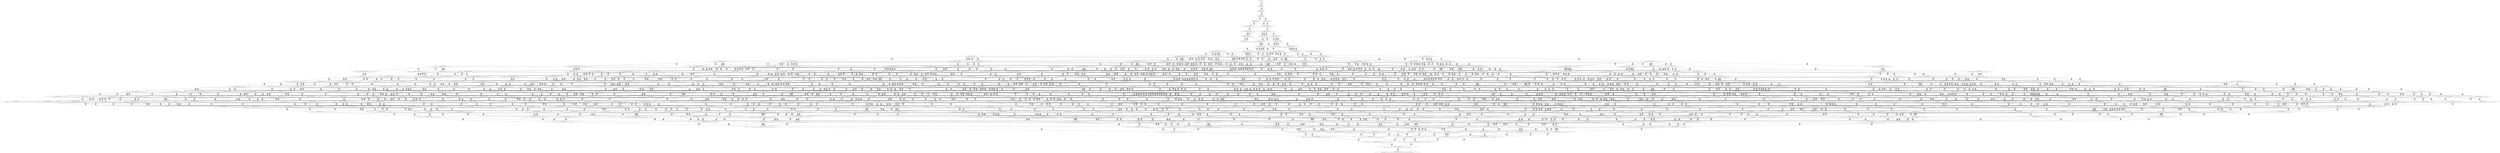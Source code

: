 digraph {
	S0[label="S0: [0, 0] [0, 0] \n{}{}"];
	S1[label="S1: [0, 0] [49, 62] \n{T0J0:49-62}{1}"];
	S2[label="S2: [49, 62] [53, 68] \n{T0J1:53-68}{1, 2}"];
	S3[label="S3: [53, 68] [62, 79] \n{T0J2:62-79}{1, 2, 3}"];
	S4[label="S4: [62, 68] [125, 147] \n{T0J3:125-147}{1, 2, 3, 4}"];
	S5[label="S5: [62, 79] [92, 117] \n{T0J10:92-117}{1, 2, 3, 11}"];
	S6[label="S6: [104, 121] [125, 147] \n{T0J3:125-147, T0J6:104-121}{1, 2, 3, 4, 7}"];
	S7[label="S7: [92, 117] [125, 158] \n{T0J3:125-158, T0J10:92-117}{1, 2, 3, 4, 11}"];
	S8[label="S8: [125, 147] [177, 213] \n{T0J3:125-147, T0J7:177-213}{1, 2, 3, 4, 7, 8}"];
	S9[label="S9: [125, 158] [134, 170] \n{T0J3:125-158, T0J6:134-170}{1, 2, 3, 4, 7, 11}"];
	S10[label="S10: [134, 195] [177, 249] \n{T0J7:177-249}{1, 2, 3, 4, 7, 8, 11}"];
	S11[label="S11: [156, 202] [177, 213] \n{T0J7:177-213}{1, 2, 3, 4, 5, 6, 7, 8}"];
	S12[label="S12: [134, 170] [156, 213] \n{}{1, 2, 3, 4, 5, 6, 7, 11}"];
	S13[label="S13: [177, 212] [178, 249] \n{T0J7:177-249, T0J11:178-212}{1, 2, 3, 4, 7, 8, 11, 12}"];
	S14[label="S14: [156, 249] [177, 262] \n{}{1, 2, 3, 4, 5, 6, 7, 8, 11}"];
	S15[label="S15: [177, 202] [221, 277] \n{}{1, 2, 3, 4, 5, 6, 7, 8, 9, 10}"];
	S16[label="S16: [177, 262] [200, 306] \n{}{1, 2, 3, 4, 5, 6, 7, 8, 11, 12}"];
	S17[label="S17: [177, 262] [181, 266] \n{T0J24:181-266}{1, 2, 3, 4, 5, 6, 7, 8, 11, 25}"];
	S18[label="S18: [177, 262] [221, 326] \n{}{1, 2, 3, 4, 5, 6, 7, 8, 9, 10, 11}"];
	S19[label="S19: [200, 306] [223, 318] \n{T0J12:223-318}{1, 2, 3, 4, 5, 6, 7, 8, 11, 12, 13}"];
	S20[label="S20: [200, 306] [253, 356] \n{T0J15:253-356}{1, 2, 3, 4, 5, 6, 7, 8, 11, 12, 16}"];
	S21[label="S21: [181, 266] [200, 316] \n{}{1, 2, 3, 4, 5, 6, 7, 8, 11, 12, 25}"];
	S22[label="S22: [200, 317] [221, 337] \n{}{1, 2, 3, 4, 5, 6, 7, 8, 9, 10, 11, 12}"];
	S23[label="S23: [181, 266] [221, 337] \n{}{1, 2, 3, 4, 5, 6, 7, 8, 9, 10, 11, 25}"];
	S24[label="S24: [237, 275] [257, 326] \n{T0J25:257-275}{1, 2, 3, 4, 5, 6, 7, 8, 9, 10, 11, 26}"];
	S25[label="S25: [202, 264] [223, 318] \n{T0J13:202-264}{1, 2, 3, 4, 5, 6, 7, 8, 11, 12, 13, 14}"];
	S26[label="S26: [223, 318] [253, 356] \n{}{1, 2, 3, 4, 5, 6, 7, 8, 11, 12, 13, 16}"];
	S27[label="S27: [200, 316] [223, 318] \n{}{1, 2, 3, 4, 5, 6, 7, 8, 11, 12, 13, 25}"];
	S28[label="S28: [253, 261] [318, 343] \n{T0J16:318-343}{1, 2, 3, 4, 5, 6, 7, 8, 11, 12, 16, 17}"];
	S29[label="S29: [244, 317] [253, 356] \n{T0J20:244-317}{1, 2, 3, 4, 5, 6, 7, 8, 11, 12, 16, 21}"];
	S30[label="S30: [200, 316] [253, 356] \n{T0J15:253-356}{1, 2, 3, 4, 5, 6, 7, 8, 11, 12, 16, 25}"];
	S31[label="S31: [221, 337] [244, 381] \n{}{1, 2, 3, 4, 5, 6, 7, 8, 9, 10, 11, 12, 13}"];
	S32[label="S32: [221, 356] [253, 411] \n{}{1, 2, 3, 4, 5, 6, 7, 8, 9, 10, 11, 12, 16}"];
	S33[label="S33: [200, 321] [221, 341] \n{}{1, 2, 3, 4, 5, 6, 7, 8, 9, 10, 11, 12, 25}"];
	S34[label="S34: [237, 326] [257, 337] \n{}{1, 2, 3, 4, 5, 6, 7, 8, 9, 10, 11, 12, 26}"];
	S35[label="S35: [237, 275] [257, 337] \n{T0J25:257-275}{1, 2, 3, 4, 5, 6, 7, 8, 9, 10, 11, 25, 26}"];
	S36[label="S36: [207, 268] [223, 318] \n{T0J14:207-268}{1, 2, 3, 4, 5, 6, 7, 8, 11, 12, 13, 14, 15}"];
	S37[label="S37: [223, 318] [253, 356] \n{}{1, 2, 3, 4, 5, 6, 7, 8, 11, 12, 13, 14, 16}"];
	S38[label="S38: [202, 266] [223, 318] \n{}{1, 2, 3, 4, 5, 6, 7, 8, 11, 12, 13, 14, 25}"];
	S39[label="S39: [253, 343] [318, 356] \n{T0J16:318-343}{1, 2, 3, 4, 5, 6, 7, 8, 11, 12, 13, 16, 17}"];
	S40[label="S40: [253, 318] [267, 356] \n{}{1, 2, 3, 4, 5, 6, 7, 8, 11, 12, 13, 16, 21}"];
	S41[label="S41: [223, 318] [253, 356] \n{}{1, 2, 3, 4, 5, 6, 7, 8, 11, 12, 13, 16, 25}"];
	S42[label="S42: [253, 262] [318, 343] \n{T0J16:318-343, T0J17:253-262}{1, 2, 3, 4, 5, 6, 7, 8, 11, 12, 16, 17, 18}"];
	S43[label="S43: [253, 343] [318, 356] \n{T0J16:318-343}{1, 2, 3, 4, 5, 6, 7, 8, 11, 12, 16, 17, 21}"];
	S44[label="S44: [253, 325] [295, 356] \n{T0J21:295-325}{1, 2, 3, 4, 5, 6, 7, 8, 11, 12, 16, 21, 22}"];
	S45[label="S45: [244, 317] [253, 356] \n{}{1, 2, 3, 4, 5, 6, 7, 8, 11, 12, 16, 21, 25}"];
	S46[label="S46: [253, 261] [318, 343] \n{T0J16:318-343}{1, 2, 3, 4, 5, 6, 7, 8, 11, 12, 16, 17, 25}"];
	S47[label="S47: [223, 340] [244, 381] \n{}{1, 2, 3, 4, 5, 6, 7, 8, 9, 10, 11, 12, 13, 14}"];
	S48[label="S48: [244, 411] [266, 424] \n{}{1, 2, 3, 4, 5, 6, 7, 8, 9, 10, 11, 12, 13, 16}"];
	S49[label="S49: [221, 341] [244, 391] \n{}{1, 2, 3, 4, 5, 6, 7, 8, 9, 10, 11, 12, 13, 25}"];
	S50[label="S50: [253, 411] [318, 411] \n{T0J16:318-411}{1, 2, 3, 4, 5, 6, 7, 8, 9, 10, 11, 12, 16, 17}"];
	S51[label="S51: [253, 385] [265, 411] \n{}{1, 2, 3, 4, 5, 6, 7, 8, 9, 10, 11, 12, 16, 21}"];
	S52[label="S52: [221, 356] [253, 416] \n{}{1, 2, 3, 4, 5, 6, 7, 8, 9, 10, 11, 12, 16, 25}"];
	S53[label="S53: [244, 337] [257, 383] \n{}{1, 2, 3, 4, 5, 6, 7, 8, 9, 10, 11, 12, 13, 26}"];
	S54[label="S54: [253, 337] [257, 421] \n{}{1, 2, 3, 4, 5, 6, 7, 8, 9, 10, 11, 12, 16, 26}"];
	S55[label="S55: [237, 330] [257, 341] \n{}{1, 2, 3, 4, 5, 6, 7, 8, 9, 10, 11, 12, 25, 26}"];
	S56[label="S56: [223, 318] [253, 356] \n{}{1, 2, 3, 4, 5, 6, 7, 8, 11, 12, 13, 14, 15, 16}"];
	S57[label="S57: [207, 268] [223, 318] \n{}{1, 2, 3, 4, 5, 6, 7, 8, 11, 12, 13, 14, 15, 25}"];
	S58[label="S58: [223, 318] [287, 330] \n{T0J26:287-330}{1, 2, 3, 4, 5, 6, 7, 8, 11, 12, 13, 14, 15, 27}"];
	S59[label="S59: [253, 343] [318, 356] \n{T0J16:318-343}{1, 2, 3, 4, 5, 6, 7, 8, 11, 12, 13, 14, 16, 17}"];
	S60[label="S60: [253, 317] [267, 356] \n{}{1, 2, 3, 4, 5, 6, 7, 8, 11, 12, 13, 14, 16, 21}"];
	S61[label="S61: [223, 318] [253, 356] \n{}{1, 2, 3, 4, 5, 6, 7, 8, 11, 12, 13, 14, 16, 25}"];
	S62[label="S62: [253, 262] [318, 356] \n{T0J16:318-343, T0J17:253-262}{1, 2, 3, 4, 5, 6, 7, 8, 11, 12, 13, 16, 17, 18}"];
	S63[label="S63: [267, 343] [318, 356] \n{T0J16:318-343}{1, 2, 3, 4, 5, 6, 7, 8, 11, 12, 13, 16, 17, 21}"];
	S64[label="S64: [267, 325] [298, 356] \n{T0J21:295-325}{1, 2, 3, 4, 5, 6, 7, 8, 11, 12, 13, 16, 21, 22}"];
	S65[label="S65: [253, 318] [267, 356] \n{}{1, 2, 3, 4, 5, 6, 7, 8, 11, 12, 13, 16, 21, 25}"];
	S66[label="S66: [253, 343] [318, 356] \n{T0J16:318-343}{1, 2, 3, 4, 5, 6, 7, 8, 11, 12, 13, 16, 17, 25}"];
	S67[label="S67: [298, 318] [318, 343] \n{T0J12:298-318, T0J16:318-343}{1, 2, 3, 4, 5, 6, 7, 8, 11, 12, 13, 16, 17, 18}"];
	S68[label="S68: [280, 295] [318, 343] \n{T0J16:318-343, T0J18:280-295}{1, 2, 3, 4, 5, 6, 7, 8, 11, 12, 16, 17, 18, 19}"];
	S69[label="S69: [297, 317] [318, 343] \n{T0J16:318-343, T0J20:297-317}{1, 2, 3, 4, 5, 6, 7, 8, 11, 12, 16, 17, 18, 21}"];
	S70[label="S70: [253, 262] [318, 356] \n{T0J16:318-343, T0J17:253-262}{1, 2, 3, 4, 5, 6, 7, 8, 11, 12, 16, 17, 18, 21}"];
	S71[label="S71: [295, 343] [318, 356] \n{T0J16:318-343, T0J21:295-325}{1, 2, 3, 4, 5, 6, 7, 8, 11, 12, 16, 17, 21, 22}"];
	S72[label="S72: [253, 343] [318, 356] \n{T0J16:318-343}{1, 2, 3, 4, 5, 6, 7, 8, 11, 12, 16, 17, 21, 25}"];
	S73[label="S73: [277, 292] [295, 356] \n{T0J21:295-325, T0J22:277-292}{1, 2, 3, 4, 5, 6, 7, 8, 11, 12, 16, 21, 22, 23}"];
	S74[label="S74: [253, 325] [295, 356] \n{T0J21:295-325}{1, 2, 3, 4, 5, 6, 7, 8, 11, 12, 16, 21, 22, 25}"];
	S75[label="S75: [253, 262] [318, 343] \n{T0J16:318-343, T0J17:253-262}{1, 2, 3, 4, 5, 6, 7, 8, 11, 12, 16, 17, 18, 25}"];
	S76[label="S76: [223, 347] [244, 381] \n{}{1, 2, 3, 4, 5, 6, 7, 8, 9, 10, 11, 12, 13, 14, 15}"];
	S77[label="S77: [244, 414] [266, 424] \n{}{1, 2, 3, 4, 5, 6, 7, 8, 9, 10, 11, 12, 13, 14, 16}"];
	S78[label="S78: [223, 344] [244, 391] \n{}{1, 2, 3, 4, 5, 6, 7, 8, 9, 10, 11, 12, 13, 14, 25}"];
	S79[label="S79: [266, 411] [318, 468] \n{}{1, 2, 3, 4, 5, 6, 7, 8, 9, 10, 11, 12, 13, 16, 17}"];
	S80[label="S80: [265, 411] [288, 442] \n{}{1, 2, 3, 4, 5, 6, 7, 8, 9, 10, 11, 12, 13, 16, 21}"];
	S81[label="S81: [244, 413] [266, 424] \n{}{1, 2, 3, 4, 5, 6, 7, 8, 9, 10, 11, 12, 13, 16, 25}"];
	S82[label="S82: [253, 337] [318, 411] \n{}{1, 2, 3, 4, 5, 6, 7, 8, 9, 10, 11, 12, 16, 17, 18}"];
	S83[label="S83: [265, 411] [318, 418] \n{}{1, 2, 3, 4, 5, 6, 7, 8, 9, 10, 11, 12, 16, 17, 21}"];
	S84[label="S84: [265, 393] [297, 411] \n{}{1, 2, 3, 4, 5, 6, 7, 8, 9, 10, 11, 12, 16, 21, 22}"];
	S85[label="S85: [253, 385] [265, 416] \n{}{1, 2, 3, 4, 5, 6, 7, 8, 9, 10, 11, 12, 16, 21, 25}"];
	S86[label="S86: [253, 411] [318, 416] \n{T0J16:318-411}{1, 2, 3, 4, 5, 6, 7, 8, 9, 10, 11, 12, 16, 17, 25}"];
	S87[label="S87: [244, 340] [257, 383] \n{}{1, 2, 3, 4, 5, 6, 7, 8, 9, 10, 11, 12, 13, 14, 26}"];
	S88[label="S88: [257, 394] [266, 424] \n{}{1, 2, 3, 4, 5, 6, 7, 8, 9, 10, 11, 12, 13, 16, 26}"];
	S89[label="S89: [244, 341] [257, 391] \n{}{1, 2, 3, 4, 5, 6, 7, 8, 9, 10, 11, 12, 13, 25, 26}"];
	S90[label="S90: [257, 385] [273, 421] \n{}{1, 2, 3, 4, 5, 6, 7, 8, 9, 10, 11, 12, 16, 21, 26}"];
	S91[label="S91: [253, 341] [257, 424] \n{}{1, 2, 3, 4, 5, 6, 7, 8, 9, 10, 11, 12, 16, 25, 26}"];
	S92[label="S92: [257, 411] [318, 421] \n{T0J16:318-411}{1, 2, 3, 4, 5, 6, 7, 8, 9, 10, 11, 12, 16, 17, 26}"];
	S93[label="S93: [253, 343] [318, 356] \n{T0J16:318-343}{1, 2, 3, 4, 5, 6, 7, 8, 11, 12, 13, 14, 15, 16, 17}"];
	S94[label="S94: [253, 317] [267, 356] \n{}{1, 2, 3, 4, 5, 6, 7, 8, 11, 12, 13, 14, 15, 16, 21}"];
	S95[label="S95: [223, 318] [253, 356] \n{}{1, 2, 3, 4, 5, 6, 7, 8, 11, 12, 13, 14, 15, 16, 25}"];
	S96[label="S96: [253, 330] [287, 356] \n{T0J26:287-330}{1, 2, 3, 4, 5, 6, 7, 8, 11, 12, 13, 14, 15, 16, 27}"];
	S97[label="S97: [223, 318] [287, 330] \n{T0J26:287-330}{1, 2, 3, 4, 5, 6, 7, 8, 11, 12, 13, 14, 15, 25, 27}"];
	S98[label="S98: [253, 264] [318, 356] \n{T0J16:318-343}{1, 2, 3, 4, 5, 6, 7, 8, 11, 12, 13, 14, 16, 17, 18}"];
	S99[label="S99: [267, 343] [318, 356] \n{T0J16:318-343}{1, 2, 3, 4, 5, 6, 7, 8, 11, 12, 13, 14, 16, 17, 21}"];
	S100[label="S100: [267, 325] [304, 356] \n{T0J21:304-325}{1, 2, 3, 4, 5, 6, 7, 8, 11, 12, 13, 14, 16, 21, 22}"];
	S101[label="S101: [253, 317] [267, 356] \n{}{1, 2, 3, 4, 5, 6, 7, 8, 11, 12, 13, 14, 16, 21, 25}"];
	S102[label="S102: [253, 343] [318, 356] \n{T0J16:318-343}{1, 2, 3, 4, 5, 6, 7, 8, 11, 12, 13, 14, 16, 17, 25}"];
	S103[label="S103: [280, 295] [318, 356] \n{T0J16:318-343, T0J18:280-295}{1, 2, 3, 4, 5, 6, 7, 8, 11, 12, 13, 16, 17, 18, 19}"];
	S104[label="S104: [297, 318] [318, 356] \n{T0J16:318-343}{1, 2, 3, 4, 5, 6, 7, 8, 11, 12, 13, 16, 17, 18, 21}"];
	S105[label="S105: [267, 343] [318, 356] \n{T0J16:318-343}{1, 2, 3, 4, 5, 6, 7, 8, 11, 12, 13, 16, 17, 21, 25}"];
	S106[label="S106: [267, 325] [298, 356] \n{T0J21:295-325}{1, 2, 3, 4, 5, 6, 7, 8, 11, 12, 13, 16, 21, 22, 25}"];
	S107[label="S107: [253, 262] [318, 356] \n{T0J16:318-343, T0J17:253-262}{1, 2, 3, 4, 5, 6, 7, 8, 11, 12, 13, 16, 17, 18, 25}"];
	S108[label="S108: [280, 295] [318, 356] \n{T0J16:318-343, T0J18:280-295}{1, 2, 3, 4, 5, 6, 7, 8, 11, 12, 16, 17, 18, 19, 21}"];
	S109[label="S109: [304, 325] [318, 356] \n{T0J16:318-343, T0J21:304-325}{1, 2, 3, 4, 5, 6, 7, 8, 11, 12, 16, 17, 18, 21, 22}"];
	S110[label="S110: [265, 277] [318, 356] \n{T0J16:318-343, T0J24:265-277}{1, 2, 3, 4, 5, 6, 7, 8, 11, 12, 16, 17, 18, 21, 25}"];
	S111[label="S111: [253, 262] [318, 356] \n{T0J16:318-343, T0J17:253-262}{1, 2, 3, 4, 5, 6, 7, 8, 11, 12, 16, 17, 18, 21, 25}"];
	S112[label="S112: [295, 343] [318, 356] \n{T0J16:318-343, T0J21:295-325}{1, 2, 3, 4, 5, 6, 7, 8, 11, 12, 16, 17, 21, 22, 25}"];
	S113[label="S113: [277, 292] [295, 356] \n{T0J21:295-325, T0J22:277-292}{1, 2, 3, 4, 5, 6, 7, 8, 11, 12, 16, 21, 22, 23, 25}"];
	S114[label="S114: [298, 318] [318, 343] \n{T0J12:298-318, T0J16:318-343}{1, 2, 3, 4, 5, 6, 7, 8, 11, 12, 13, 16, 17, 18, 25}"];
	S115[label="S115: [280, 295] [318, 343] \n{T0J16:318-343, T0J18:280-295}{1, 2, 3, 4, 5, 6, 7, 8, 11, 12, 16, 17, 18, 19, 25}"];
	S116[label="S116: [297, 317] [318, 343] \n{T0J16:318-343, T0J20:297-317}{1, 2, 3, 4, 5, 6, 7, 8, 11, 12, 16, 17, 18, 21, 25}"];
	S117[label="S117: [244, 421] [266, 442] \n{}{1, 2, 3, 4, 5, 6, 7, 8, 9, 10, 11, 12, 13, 14, 15, 16}"];
	S118[label="S118: [223, 351] [244, 391] \n{}{1, 2, 3, 4, 5, 6, 7, 8, 9, 10, 11, 12, 13, 14, 15, 25}"];
	S119[label="S119: [244, 330] [287, 393] \n{}{1, 2, 3, 4, 5, 6, 7, 8, 9, 10, 11, 12, 13, 14, 15, 27}"];
	S120[label="S120: [266, 414] [318, 468] \n{}{1, 2, 3, 4, 5, 6, 7, 8, 9, 10, 11, 12, 13, 14, 16, 17}"];
	S121[label="S121: [266, 414] [288, 442] \n{}{1, 2, 3, 4, 5, 6, 7, 8, 9, 10, 11, 12, 13, 14, 16, 21}"];
	S122[label="S122: [244, 416] [266, 424] \n{}{1, 2, 3, 4, 5, 6, 7, 8, 9, 10, 11, 12, 13, 14, 16, 25}"];
	S123[label="S123: [266, 394] [318, 468] \n{}{1, 2, 3, 4, 5, 6, 7, 8, 9, 10, 11, 12, 13, 16, 17, 18}"];
	S124[label="S124: [288, 418] [318, 468] \n{}{1, 2, 3, 4, 5, 6, 7, 8, 9, 10, 11, 12, 13, 16, 17, 21}"];
	S125[label="S125: [288, 411] [310, 450] \n{}{1, 2, 3, 4, 5, 6, 7, 8, 9, 10, 11, 12, 13, 16, 21, 22}"];
	S126[label="S126: [265, 416] [288, 442] \n{}{1, 2, 3, 4, 5, 6, 7, 8, 9, 10, 11, 12, 13, 16, 21, 25}"];
	S127[label="S127: [266, 416] [318, 468] \n{}{1, 2, 3, 4, 5, 6, 7, 8, 9, 10, 11, 12, 13, 16, 17, 25}"];
	S128[label="S128: [280, 363] [318, 411] \n{}{1, 2, 3, 4, 5, 6, 7, 8, 9, 10, 11, 12, 16, 17, 18, 19}"];
	S129[label="S129: [265, 385] [318, 418] \n{}{1, 2, 3, 4, 5, 6, 7, 8, 9, 10, 11, 12, 16, 17, 18, 21}"];
	S130[label="S130: [297, 411] [318, 418] \n{}{1, 2, 3, 4, 5, 6, 7, 8, 9, 10, 11, 12, 16, 17, 21, 22}"];
	S131[label="S131: [265, 411] [318, 418] \n{}{1, 2, 3, 4, 5, 6, 7, 8, 9, 10, 11, 12, 16, 17, 21, 25}"];
	S132[label="S132: [289, 360] [297, 411] \n{}{1, 2, 3, 4, 5, 6, 7, 8, 9, 10, 11, 12, 16, 21, 22, 23}"];
	S133[label="S133: [265, 393] [297, 416] \n{}{1, 2, 3, 4, 5, 6, 7, 8, 9, 10, 11, 12, 16, 21, 22, 25}"];
	S134[label="S134: [253, 337] [318, 416] \n{}{1, 2, 3, 4, 5, 6, 7, 8, 9, 10, 11, 12, 16, 17, 18, 25}"];
	S135[label="S135: [244, 347] [257, 383] \n{}{1, 2, 3, 4, 5, 6, 7, 8, 9, 10, 11, 12, 13, 14, 15, 26}"];
	S136[label="S136: [257, 397] [266, 424] \n{}{1, 2, 3, 4, 5, 6, 7, 8, 9, 10, 11, 12, 13, 14, 16, 26}"];
	S137[label="S137: [244, 344] [257, 391] \n{}{1, 2, 3, 4, 5, 6, 7, 8, 9, 10, 11, 12, 13, 14, 25, 26}"];
	S138[label="S138: [266, 421] [288, 442] \n{}{1, 2, 3, 4, 5, 6, 7, 8, 9, 10, 11, 12, 13, 16, 21, 26}"];
	S139[label="S139: [257, 398] [266, 424] \n{}{1, 2, 3, 4, 5, 6, 7, 8, 9, 10, 11, 12, 13, 16, 25, 26}"];
	S140[label="S140: [273, 411] [318, 421] \n{}{1, 2, 3, 4, 5, 6, 7, 8, 9, 10, 11, 12, 16, 17, 21, 26}"];
	S141[label="S141: [273, 393] [297, 421] \n{}{1, 2, 3, 4, 5, 6, 7, 8, 9, 10, 11, 12, 16, 21, 22, 26}"];
	S142[label="S142: [257, 385] [273, 424] \n{}{1, 2, 3, 4, 5, 6, 7, 8, 9, 10, 11, 12, 16, 21, 25, 26}"];
	S143[label="S143: [266, 421] [318, 468] \n{}{1, 2, 3, 4, 5, 6, 7, 8, 9, 10, 11, 12, 13, 16, 17, 26}"];
	S144[label="S144: [257, 411] [318, 424] \n{T0J16:318-411}{1, 2, 3, 4, 5, 6, 7, 8, 9, 10, 11, 12, 16, 17, 25, 26}"];
	S145[label="S145: [257, 330] [318, 421] \n{T0J17:257-330}{1, 2, 3, 4, 5, 6, 7, 8, 9, 10, 11, 12, 16, 17, 18, 26}"];
	S146[label="S146: [253, 268] [318, 356] \n{T0J16:318-343}{1, 2, 3, 4, 5, 6, 7, 8, 11, 12, 13, 14, 15, 16, 17, 18}"];
	S147[label="S147: [267, 343] [318, 356] \n{T0J16:318-343}{1, 2, 3, 4, 5, 6, 7, 8, 11, 12, 13, 14, 15, 16, 17, 21}"];
	S148[label="S148: [267, 325] [304, 356] \n{T0J21:304-325}{1, 2, 3, 4, 5, 6, 7, 8, 11, 12, 13, 14, 15, 16, 21, 22}"];
	S149[label="S149: [253, 317] [267, 356] \n{}{1, 2, 3, 4, 5, 6, 7, 8, 11, 12, 13, 14, 15, 16, 21, 25}"];
	S150[label="S150: [267, 341] [297, 356] \n{T0J26:287-341}{1, 2, 3, 4, 5, 6, 7, 8, 11, 12, 13, 14, 15, 16, 21, 27}"];
	S151[label="S151: [253, 343] [318, 356] \n{T0J16:318-343}{1, 2, 3, 4, 5, 6, 7, 8, 11, 12, 13, 14, 15, 16, 17, 25}"];
	S152[label="S152: [253, 330] [287, 356] \n{T0J26:287-330}{1, 2, 3, 4, 5, 6, 7, 8, 11, 12, 13, 14, 15, 16, 25, 27}"];
	S153[label="S153: [287, 343] [318, 356] \n{T0J16:318-343, T0J26:287-330}{1, 2, 3, 4, 5, 6, 7, 8, 11, 12, 13, 14, 15, 16, 17, 27}"];
	S154[label="S154: [280, 295] [318, 356] \n{T0J16:318-343, T0J18:280-295}{1, 2, 3, 4, 5, 6, 7, 8, 11, 12, 13, 14, 16, 17, 18, 19}"];
	S155[label="S155: [297, 317] [318, 356] \n{T0J16:318-343, T0J20:297-317}{1, 2, 3, 4, 5, 6, 7, 8, 11, 12, 13, 14, 16, 17, 18, 21}"];
	S156[label="S156: [267, 343] [318, 356] \n{T0J16:318-343}{1, 2, 3, 4, 5, 6, 7, 8, 11, 12, 13, 14, 16, 17, 21, 25}"];
	S157[label="S157: [267, 325] [304, 356] \n{T0J21:304-325}{1, 2, 3, 4, 5, 6, 7, 8, 11, 12, 13, 14, 16, 21, 22, 25}"];
	S158[label="S158: [253, 264] [318, 356] \n{T0J16:318-343}{1, 2, 3, 4, 5, 6, 7, 8, 11, 12, 13, 14, 16, 17, 18, 25}"];
	S159[label="S159: [280, 295] [318, 356] \n{T0J16:318-343, T0J18:280-295}{1, 2, 3, 4, 5, 6, 7, 8, 11, 12, 13, 16, 17, 18, 19, 25}"];
	S160[label="S160: [297, 318] [318, 356] \n{T0J16:318-343}{1, 2, 3, 4, 5, 6, 7, 8, 11, 12, 13, 16, 17, 18, 21, 25}"];
	S161[label="S161: [280, 295] [318, 356] \n{T0J16:318-343, T0J18:280-295}{1, 2, 3, 4, 5, 6, 7, 8, 11, 12, 16, 17, 18, 19, 21, 25}"];
	S162[label="S162: [304, 325] [318, 356] \n{T0J16:318-343, T0J21:304-325}{1, 2, 3, 4, 5, 6, 7, 8, 11, 12, 16, 17, 18, 21, 22, 25}"];
	S163[label="S163: [266, 442] [318, 503] \n{}{1, 2, 3, 4, 5, 6, 7, 8, 9, 10, 11, 12, 13, 14, 15, 16, 17}"];
	S164[label="S164: [266, 442] [288, 477] \n{}{1, 2, 3, 4, 5, 6, 7, 8, 9, 10, 11, 12, 13, 14, 15, 16, 21}"];
	S165[label="S165: [244, 423] [266, 446] \n{}{1, 2, 3, 4, 5, 6, 7, 8, 9, 10, 11, 12, 13, 14, 15, 16, 25}"];
	S166[label="S166: [266, 393] [297, 442] \n{}{1, 2, 3, 4, 5, 6, 7, 8, 9, 10, 11, 12, 13, 14, 15, 16, 27}"];
	S167[label="S167: [244, 330] [287, 393] \n{}{1, 2, 3, 4, 5, 6, 7, 8, 9, 10, 11, 12, 13, 14, 15, 25, 27}"];
	S168[label="S168: [266, 397] [318, 468] \n{}{1, 2, 3, 4, 5, 6, 7, 8, 9, 10, 11, 12, 13, 14, 16, 17, 18}"];
	S169[label="S169: [288, 421] [318, 468] \n{}{1, 2, 3, 4, 5, 6, 7, 8, 9, 10, 11, 12, 13, 14, 16, 17, 21}"];
	S170[label="S170: [288, 414] [310, 450] \n{}{1, 2, 3, 4, 5, 6, 7, 8, 9, 10, 11, 12, 13, 14, 16, 21, 22}"];
	S171[label="S171: [266, 419] [288, 442] \n{}{1, 2, 3, 4, 5, 6, 7, 8, 9, 10, 11, 12, 13, 14, 16, 21, 25}"];
	S172[label="S172: [266, 419] [318, 468] \n{}{1, 2, 3, 4, 5, 6, 7, 8, 9, 10, 11, 12, 13, 14, 16, 17, 25}"];
	S173[label="S173: [293, 411] [318, 468] \n{}{1, 2, 3, 4, 5, 6, 7, 8, 9, 10, 11, 12, 13, 16, 17, 18, 19}"];
	S174[label="S174: [288, 418] [318, 468] \n{}{1, 2, 3, 4, 5, 6, 7, 8, 9, 10, 11, 12, 13, 16, 17, 18, 21}"];
	S175[label="S175: [288, 418] [318, 468] \n{}{1, 2, 3, 4, 5, 6, 7, 8, 9, 10, 11, 12, 13, 16, 17, 21, 25}"];
	S176[label="S176: [288, 416] [310, 450] \n{}{1, 2, 3, 4, 5, 6, 7, 8, 9, 10, 11, 12, 13, 16, 21, 22, 25}"];
	S177[label="S177: [266, 394] [318, 468] \n{}{1, 2, 3, 4, 5, 6, 7, 8, 9, 10, 11, 12, 13, 16, 17, 18, 25}"];
	S178[label="S178: [292, 385] [318, 418] \n{}{1, 2, 3, 4, 5, 6, 7, 8, 9, 10, 11, 12, 16, 17, 18, 19, 21}"];
	S179[label="S179: [297, 393] [318, 418] \n{}{1, 2, 3, 4, 5, 6, 7, 8, 9, 10, 11, 12, 16, 17, 18, 21, 22}"];
	S180[label="S180: [265, 385] [318, 418] \n{}{1, 2, 3, 4, 5, 6, 7, 8, 9, 10, 11, 12, 16, 17, 18, 21, 25}"];
	S181[label="S181: [297, 411] [318, 418] \n{}{1, 2, 3, 4, 5, 6, 7, 8, 9, 10, 11, 12, 16, 17, 21, 22, 25}"];
	S182[label="S182: [289, 360] [297, 416] \n{}{1, 2, 3, 4, 5, 6, 7, 8, 9, 10, 11, 12, 16, 21, 22, 23, 25}"];
	S183[label="S183: [280, 363] [318, 416] \n{}{1, 2, 3, 4, 5, 6, 7, 8, 9, 10, 11, 12, 16, 17, 18, 19, 25}"];
	S184[label="S184: [257, 404] [266, 442] \n{}{1, 2, 3, 4, 5, 6, 7, 8, 9, 10, 11, 12, 13, 14, 15, 16, 26}"];
	S185[label="S185: [244, 351] [257, 391] \n{}{1, 2, 3, 4, 5, 6, 7, 8, 9, 10, 11, 12, 13, 14, 15, 25, 26}"];
	S186[label="S186: [257, 330] [287, 393] \n{}{1, 2, 3, 4, 5, 6, 7, 8, 9, 10, 11, 12, 13, 14, 15, 26, 27}"];
	S187[label="S187: [266, 424] [288, 442] \n{}{1, 2, 3, 4, 5, 6, 7, 8, 9, 10, 11, 12, 13, 14, 16, 21, 26}"];
	S188[label="S188: [257, 401] [266, 424] \n{}{1, 2, 3, 4, 5, 6, 7, 8, 9, 10, 11, 12, 13, 14, 16, 25, 26}"];
	S189[label="S189: [310, 418] [339, 468] \n{}{1, 2, 3, 4, 5, 6, 7, 8, 9, 10, 11, 12, 13, 16, 17, 21, 22}"];
	S190[label="S190: [297, 411] [312, 450] \n{}{1, 2, 3, 4, 5, 6, 7, 8, 9, 10, 11, 12, 13, 16, 21, 22, 23}"];
	S191[label="S191: [266, 424] [288, 442] \n{}{1, 2, 3, 4, 5, 6, 7, 8, 9, 10, 11, 12, 13, 16, 21, 25, 26}"];
	S192[label="S192: [311, 368] [318, 411] \n{T0J19:311-368}{1, 2, 3, 4, 5, 6, 7, 8, 9, 10, 11, 12, 16, 17, 18, 19, 20}"];
	S193[label="S193: [273, 385] [318, 421] \n{}{1, 2, 3, 4, 5, 6, 7, 8, 9, 10, 11, 12, 16, 17, 18, 21, 26}"];
	S194[label="S194: [297, 411] [321, 418] \n{}{1, 2, 3, 4, 5, 6, 7, 8, 9, 10, 11, 12, 16, 17, 21, 22, 23}"];
	S195[label="S195: [273, 411] [318, 424] \n{}{1, 2, 3, 4, 5, 6, 7, 8, 9, 10, 11, 12, 16, 17, 21, 25, 26}"];
	S196[label="S196: [297, 387] [335, 411] \n{T0J23:335-387}{1, 2, 3, 4, 5, 6, 7, 8, 9, 10, 11, 12, 16, 21, 22, 23, 24}"];
	S197[label="S197: [273, 393] [297, 424] \n{}{1, 2, 3, 4, 5, 6, 7, 8, 9, 10, 11, 12, 16, 21, 22, 25, 26}"];
	S198[label="S198: [266, 424] [318, 468] \n{}{1, 2, 3, 4, 5, 6, 7, 8, 9, 10, 11, 12, 13, 14, 16, 17, 26}"];
	S199[label="S199: [288, 421] [318, 468] \n{}{1, 2, 3, 4, 5, 6, 7, 8, 9, 10, 11, 12, 13, 16, 17, 21, 26}"];
	S200[label="S200: [288, 421] [317, 450] \n{}{1, 2, 3, 4, 5, 6, 7, 8, 9, 10, 11, 12, 13, 16, 21, 22, 26}"];
	S201[label="S201: [266, 424] [318, 468] \n{}{1, 2, 3, 4, 5, 6, 7, 8, 9, 10, 11, 12, 13, 16, 17, 25, 26}"];
	S202[label="S202: [297, 411] [324, 421] \n{}{1, 2, 3, 4, 5, 6, 7, 8, 9, 10, 11, 12, 16, 17, 21, 22, 26}"];
	S203[label="S203: [297, 360] [297, 421] \n{T0J22:297-360}{1, 2, 3, 4, 5, 6, 7, 8, 9, 10, 11, 12, 16, 21, 22, 23, 26}"];
	S204[label="S204: [273, 414] [325, 424] \n{T0J29:325-414}{1, 2, 3, 4, 5, 6, 7, 8, 9, 10, 11, 12, 16, 21, 25, 26, 30}"];
	S205[label="S205: [266, 387] [318, 468] \n{}{1, 2, 3, 4, 5, 6, 7, 8, 9, 10, 11, 12, 13, 16, 17, 18, 26}"];
	S206[label="S206: [257, 330] [318, 424] \n{T0J17:257-330}{1, 2, 3, 4, 5, 6, 7, 8, 9, 10, 11, 12, 16, 17, 18, 25, 26}"];
	S207[label="S207: [284, 363] [318, 421] \n{T0J18:284-363}{1, 2, 3, 4, 5, 6, 7, 8, 9, 10, 11, 12, 16, 17, 18, 19, 26}"];
	S208[label="S208: [280, 295] [318, 356] \n{T0J16:318-343, T0J18:280-295}{1, 2, 3, 4, 5, 6, 7, 8, 11, 12, 13, 14, 15, 16, 17, 18, 19}"];
	S209[label="S209: [297, 317] [318, 356] \n{T0J16:318-343, T0J20:297-317}{1, 2, 3, 4, 5, 6, 7, 8, 11, 12, 13, 14, 15, 16, 17, 18, 21}"];
	S210[label="S210: [267, 343] [318, 356] \n{T0J16:318-343}{1, 2, 3, 4, 5, 6, 7, 8, 11, 12, 13, 14, 15, 16, 17, 21, 25}"];
	S211[label="S211: [267, 325] [304, 356] \n{T0J21:304-325}{1, 2, 3, 4, 5, 6, 7, 8, 11, 12, 13, 14, 15, 16, 21, 22, 25}"];
	S212[label="S212: [267, 341] [297, 356] \n{T0J26:287-341}{1, 2, 3, 4, 5, 6, 7, 8, 11, 12, 13, 14, 15, 16, 21, 25, 27}"];
	S213[label="S213: [253, 268] [318, 356] \n{T0J16:318-343}{1, 2, 3, 4, 5, 6, 7, 8, 11, 12, 13, 14, 15, 16, 17, 18, 25}"];
	S214[label="S214: [287, 343] [318, 356] \n{T0J16:318-343, T0J26:287-330}{1, 2, 3, 4, 5, 6, 7, 8, 11, 12, 13, 14, 15, 16, 17, 25, 27}"];
	S215[label="S215: [280, 295] [318, 356] \n{T0J16:318-343, T0J18:280-295}{1, 2, 3, 4, 5, 6, 7, 8, 11, 12, 13, 14, 16, 17, 18, 19, 25}"];
	S216[label="S216: [297, 317] [318, 356] \n{T0J16:318-343, T0J20:297-317}{1, 2, 3, 4, 5, 6, 7, 8, 11, 12, 13, 14, 16, 17, 18, 21, 25}"];
	S217[label="S217: [266, 443] [318, 503] \n{}{1, 2, 3, 4, 5, 6, 7, 8, 9, 10, 11, 12, 13, 14, 15, 16, 17, 18}"];
	S218[label="S218: [288, 498] [318, 524] \n{}{1, 2, 3, 4, 5, 6, 7, 8, 9, 10, 11, 12, 13, 14, 15, 16, 17, 21}"];
	S219[label="S219: [288, 477] [310, 506] \n{}{1, 2, 3, 4, 5, 6, 7, 8, 9, 10, 11, 12, 13, 14, 15, 16, 21, 22}"];
	S220[label="S220: [266, 458] [288, 479] \n{}{1, 2, 3, 4, 5, 6, 7, 8, 9, 10, 11, 12, 13, 14, 15, 16, 21, 25}"];
	S221[label="S221: [288, 442] [310, 477] \n{}{1, 2, 3, 4, 5, 6, 7, 8, 9, 10, 11, 12, 13, 14, 15, 16, 21, 27}"];
	S222[label="S222: [266, 446] [318, 505] \n{}{1, 2, 3, 4, 5, 6, 7, 8, 9, 10, 11, 12, 13, 14, 15, 16, 17, 25}"];
	S223[label="S223: [266, 393] [297, 446] \n{}{1, 2, 3, 4, 5, 6, 7, 8, 9, 10, 11, 12, 13, 14, 15, 16, 25, 27}"];
	S224[label="S224: [297, 442] [331, 475] \n{}{1, 2, 3, 4, 5, 6, 7, 8, 9, 10, 11, 12, 13, 14, 15, 16, 17, 27}"];
	S225[label="S225: [293, 414] [318, 468] \n{}{1, 2, 3, 4, 5, 6, 7, 8, 9, 10, 11, 12, 13, 14, 16, 17, 18, 19}"];
	S226[label="S226: [288, 421] [318, 468] \n{}{1, 2, 3, 4, 5, 6, 7, 8, 9, 10, 11, 12, 13, 14, 16, 17, 18, 21}"];
	S227[label="S227: [288, 421] [318, 468] \n{}{1, 2, 3, 4, 5, 6, 7, 8, 9, 10, 11, 12, 13, 14, 16, 17, 21, 25}"];
	S228[label="S228: [288, 419] [310, 450] \n{}{1, 2, 3, 4, 5, 6, 7, 8, 9, 10, 11, 12, 13, 14, 16, 21, 22, 25}"];
	S229[label="S229: [266, 397] [318, 468] \n{}{1, 2, 3, 4, 5, 6, 7, 8, 9, 10, 11, 12, 13, 14, 16, 17, 18, 25}"];
	S230[label="S230: [293, 416] [318, 468] \n{}{1, 2, 3, 4, 5, 6, 7, 8, 9, 10, 11, 12, 13, 16, 17, 18, 19, 25}"];
	S231[label="S231: [288, 418] [318, 468] \n{}{1, 2, 3, 4, 5, 6, 7, 8, 9, 10, 11, 12, 13, 16, 17, 18, 21, 25}"];
	S232[label="S232: [292, 385] [318, 418] \n{}{1, 2, 3, 4, 5, 6, 7, 8, 9, 10, 11, 12, 16, 17, 18, 19, 21, 25}"];
	S233[label="S233: [297, 393] [318, 418] \n{}{1, 2, 3, 4, 5, 6, 7, 8, 9, 10, 11, 12, 16, 17, 18, 21, 22, 25}"];
	S234[label="S234: [266, 442] [288, 477] \n{}{1, 2, 3, 4, 5, 6, 7, 8, 9, 10, 11, 12, 13, 14, 15, 16, 21, 26}"];
	S235[label="S235: [257, 408] [266, 446] \n{}{1, 2, 3, 4, 5, 6, 7, 8, 9, 10, 11, 12, 13, 14, 15, 16, 25, 26}"];
	S236[label="S236: [257, 330] [287, 393] \n{}{1, 2, 3, 4, 5, 6, 7, 8, 9, 10, 11, 12, 13, 14, 15, 25, 26, 27}"];
	S237[label="S237: [310, 421] [339, 468] \n{}{1, 2, 3, 4, 5, 6, 7, 8, 9, 10, 11, 12, 13, 14, 16, 17, 21, 22}"];
	S238[label="S238: [299, 414] [312, 450] \n{}{1, 2, 3, 4, 5, 6, 7, 8, 9, 10, 11, 12, 13, 14, 16, 21, 22, 23}"];
	S239[label="S239: [266, 427] [288, 442] \n{}{1, 2, 3, 4, 5, 6, 7, 8, 9, 10, 11, 12, 13, 14, 16, 21, 25, 26}"];
	S240[label="S240: [318, 411] [324, 468] \n{}{1, 2, 3, 4, 5, 6, 7, 8, 9, 10, 11, 12, 13, 16, 17, 18, 19, 20}"];
	S241[label="S241: [315, 418] [318, 468] \n{}{1, 2, 3, 4, 5, 6, 7, 8, 9, 10, 11, 12, 13, 16, 17, 18, 19, 21}"];
	S242[label="S242: [310, 418] [339, 468] \n{}{1, 2, 3, 4, 5, 6, 7, 8, 9, 10, 11, 12, 13, 16, 17, 18, 21, 22}"];
	S243[label="S243: [310, 418] [339, 468] \n{}{1, 2, 3, 4, 5, 6, 7, 8, 9, 10, 11, 12, 13, 16, 17, 21, 22, 25}"];
	S244[label="S244: [288, 424] [318, 468] \n{}{1, 2, 3, 4, 5, 6, 7, 8, 9, 10, 11, 12, 13, 16, 17, 21, 25, 26}"];
	S245[label="S245: [297, 416] [312, 450] \n{}{1, 2, 3, 4, 5, 6, 7, 8, 9, 10, 11, 12, 13, 16, 21, 22, 23, 25}"];
	S246[label="S246: [288, 424] [310, 450] \n{}{1, 2, 3, 4, 5, 6, 7, 8, 9, 10, 11, 12, 13, 16, 21, 22, 25, 26}"];
	S247[label="S247: [318, 385] [323, 418] \n{}{1, 2, 3, 4, 5, 6, 7, 8, 9, 10, 11, 12, 16, 17, 18, 19, 20, 21}"];
	S248[label="S248: [318, 393] [324, 418] \n{}{1, 2, 3, 4, 5, 6, 7, 8, 9, 10, 11, 12, 16, 17, 18, 19, 21, 22}"];
	S249[label="S249: [297, 360] [321, 418] \n{}{1, 2, 3, 4, 5, 6, 7, 8, 9, 10, 11, 12, 16, 17, 18, 21, 22, 23}"];
	S250[label="S250: [273, 385] [318, 424] \n{}{1, 2, 3, 4, 5, 6, 7, 8, 9, 10, 11, 12, 16, 17, 18, 21, 25, 26}"];
	S251[label="S251: [297, 411] [321, 418] \n{}{1, 2, 3, 4, 5, 6, 7, 8, 9, 10, 11, 12, 16, 17, 21, 22, 23, 25}"];
	S252[label="S252: [297, 411] [318, 424] \n{}{1, 2, 3, 4, 5, 6, 7, 8, 9, 10, 11, 12, 16, 17, 21, 22, 25, 26}"];
	S253[label="S253: [297, 387] [335, 416] \n{T0J23:335-387}{1, 2, 3, 4, 5, 6, 7, 8, 9, 10, 11, 12, 16, 21, 22, 23, 24, 25}"];
	S254[label="S254: [297, 360] [297, 424] \n{}{1, 2, 3, 4, 5, 6, 7, 8, 9, 10, 11, 12, 16, 21, 22, 23, 25, 26}"];
	S255[label="S255: [311, 368] [318, 416] \n{T0J19:311-368}{1, 2, 3, 4, 5, 6, 7, 8, 9, 10, 11, 12, 16, 17, 18, 19, 20, 25}"];
	S256[label="S256: [266, 442] [318, 486] \n{}{1, 2, 3, 4, 5, 6, 7, 8, 9, 10, 11, 12, 13, 14, 15, 16, 17, 26}"];
	S257[label="S257: [287, 393] [333, 425] \n{T0J15:333-425}{1, 2, 3, 4, 5, 6, 7, 8, 9, 10, 11, 12, 13, 14, 15, 16, 26, 27}"];
	S258[label="S258: [288, 424] [318, 468] \n{}{1, 2, 3, 4, 5, 6, 7, 8, 9, 10, 11, 12, 13, 14, 16, 17, 21, 26}"];
	S259[label="S259: [288, 424] [317, 450] \n{}{1, 2, 3, 4, 5, 6, 7, 8, 9, 10, 11, 12, 13, 14, 16, 21, 22, 26}"];
	S260[label="S260: [266, 427] [318, 468] \n{}{1, 2, 3, 4, 5, 6, 7, 8, 9, 10, 11, 12, 13, 14, 16, 17, 25, 26}"];
	S261[label="S261: [312, 418] [339, 468] \n{}{1, 2, 3, 4, 5, 6, 7, 8, 9, 10, 11, 12, 13, 16, 17, 21, 22, 23}"];
	S262[label="S262: [312, 411] [342, 450] \n{}{1, 2, 3, 4, 5, 6, 7, 8, 9, 10, 11, 12, 13, 16, 21, 22, 23, 24}"];
	S263[label="S263: [288, 424] [325, 471] \n{}{1, 2, 3, 4, 5, 6, 7, 8, 9, 10, 11, 12, 13, 16, 21, 25, 26, 30}"];
	S264[label="S264: [288, 421] [318, 468] \n{}{1, 2, 3, 4, 5, 6, 7, 8, 9, 10, 11, 12, 13, 16, 17, 18, 21, 26}"];
	S265[label="S265: [300, 385] [318, 421] \n{}{1, 2, 3, 4, 5, 6, 7, 8, 9, 10, 11, 12, 16, 17, 18, 19, 21, 26}"];
	S266[label="S266: [297, 393] [324, 421] \n{}{1, 2, 3, 4, 5, 6, 7, 8, 9, 10, 11, 12, 16, 17, 18, 21, 22, 26}"];
	S267[label="S267: [321, 411] [343, 418] \n{T0J23:335-387}{1, 2, 3, 4, 5, 6, 7, 8, 9, 10, 11, 12, 16, 17, 21, 22, 23, 24}"];
	S268[label="S268: [318, 414] [338, 424] \n{}{1, 2, 3, 4, 5, 6, 7, 8, 9, 10, 11, 12, 16, 17, 21, 25, 26, 30}"];
	S269[label="S269: [297, 414] [325, 424] \n{}{1, 2, 3, 4, 5, 6, 7, 8, 9, 10, 11, 12, 16, 21, 22, 25, 26, 30}"];
	S270[label="S270: [266, 390] [318, 468] \n{}{1, 2, 3, 4, 5, 6, 7, 8, 9, 10, 11, 12, 13, 14, 16, 17, 18, 26}"];
	S271[label="S271: [317, 421] [339, 468] \n{}{1, 2, 3, 4, 5, 6, 7, 8, 9, 10, 11, 12, 13, 16, 17, 21, 22, 26}"];
	S272[label="S272: [297, 417] [317, 450] \n{}{1, 2, 3, 4, 5, 6, 7, 8, 9, 10, 11, 12, 13, 16, 21, 22, 23, 26}"];
	S273[label="S273: [266, 387] [318, 468] \n{}{1, 2, 3, 4, 5, 6, 7, 8, 9, 10, 11, 12, 13, 16, 17, 18, 25, 26}"];
	S274[label="S274: [297, 411] [324, 421] \n{}{1, 2, 3, 4, 5, 6, 7, 8, 9, 10, 11, 12, 16, 17, 21, 22, 23, 26}"];
	S275[label="S275: [297, 387] [343, 421] \n{T0J23:343-387}{1, 2, 3, 4, 5, 6, 7, 8, 9, 10, 11, 12, 16, 21, 22, 23, 24, 26}"];
	S276[label="S276: [293, 420] [318, 468] \n{}{1, 2, 3, 4, 5, 6, 7, 8, 9, 10, 11, 12, 13, 16, 17, 18, 19, 26}"];
	S277[label="S277: [284, 363] [318, 424] \n{T0J18:284-363}{1, 2, 3, 4, 5, 6, 7, 8, 9, 10, 11, 12, 16, 17, 18, 19, 25, 26}"];
	S278[label="S278: [315, 368] [318, 421] \n{T0J19:315-368}{1, 2, 3, 4, 5, 6, 7, 8, 9, 10, 11, 12, 16, 17, 18, 19, 20, 26}"];
	S279[label="S279: [280, 295] [318, 356] \n{T0J16:318-343, T0J18:280-295}{1, 2, 3, 4, 5, 6, 7, 8, 11, 12, 13, 14, 15, 16, 17, 18, 19, 25}"];
	S280[label="S280: [297, 317] [318, 356] \n{T0J16:318-343, T0J20:297-317}{1, 2, 3, 4, 5, 6, 7, 8, 11, 12, 13, 14, 15, 16, 17, 18, 21, 25}"];
	S281[label="S281: [293, 477] [318, 503] \n{}{1, 2, 3, 4, 5, 6, 7, 8, 9, 10, 11, 12, 13, 14, 15, 16, 17, 18, 19}"];
	S282[label="S282: [288, 499] [318, 524] \n{}{1, 2, 3, 4, 5, 6, 7, 8, 9, 10, 11, 12, 13, 14, 15, 16, 17, 18, 21}"];
	S283[label="S283: [288, 501] [318, 540] \n{}{1, 2, 3, 4, 5, 6, 7, 8, 9, 10, 11, 12, 13, 14, 15, 16, 17, 21, 25}"];
	S284[label="S284: [288, 479] [310, 509] \n{}{1, 2, 3, 4, 5, 6, 7, 8, 9, 10, 11, 12, 13, 14, 15, 16, 21, 22, 25}"];
	S285[label="S285: [288, 479] [310, 497] \n{}{1, 2, 3, 4, 5, 6, 7, 8, 9, 10, 11, 12, 13, 14, 15, 16, 21, 25, 27}"];
	S286[label="S286: [266, 447] [318, 505] \n{}{1, 2, 3, 4, 5, 6, 7, 8, 9, 10, 11, 12, 13, 14, 15, 16, 17, 18, 25}"];
	S287[label="S287: [297, 446] [331, 475] \n{}{1, 2, 3, 4, 5, 6, 7, 8, 9, 10, 11, 12, 13, 14, 15, 16, 17, 25, 27}"];
	S288[label="S288: [293, 419] [318, 468] \n{}{1, 2, 3, 4, 5, 6, 7, 8, 9, 10, 11, 12, 13, 14, 16, 17, 18, 19, 25}"];
	S289[label="S289: [288, 421] [318, 468] \n{}{1, 2, 3, 4, 5, 6, 7, 8, 9, 10, 11, 12, 13, 14, 16, 17, 18, 21, 25}"];
	S290[label="S290: [310, 509] [339, 559] \n{}{1, 2, 3, 4, 5, 6, 7, 8, 9, 10, 11, 12, 13, 14, 15, 16, 17, 21, 22}"];
	S291[label="S291: [304, 476] [312, 506] \n{}{1, 2, 3, 4, 5, 6, 7, 8, 9, 10, 11, 12, 13, 14, 15, 16, 21, 22, 23}"];
	S292[label="S292: [266, 470] [288, 479] \n{}{1, 2, 3, 4, 5, 6, 7, 8, 9, 10, 11, 12, 13, 14, 15, 16, 21, 25, 26}"];
	S293[label="S293: [310, 477] [341, 524] \n{}{1, 2, 3, 4, 5, 6, 7, 8, 9, 10, 11, 12, 13, 14, 15, 16, 17, 21, 27}"];
	S294[label="S294: [310, 477] [339, 506] \n{T0J21:339-506}{1, 2, 3, 4, 5, 6, 7, 8, 9, 10, 11, 12, 13, 14, 15, 16, 21, 22, 27}"];
	S295[label="S295: [297, 443] [331, 475] \n{T0J17:297-443}{1, 2, 3, 4, 5, 6, 7, 8, 9, 10, 11, 12, 13, 14, 15, 16, 17, 18, 27}"];
	S296[label="S296: [318, 414] [324, 468] \n{}{1, 2, 3, 4, 5, 6, 7, 8, 9, 10, 11, 12, 13, 14, 16, 17, 18, 19, 20}"];
	S297[label="S297: [315, 421] [318, 468] \n{}{1, 2, 3, 4, 5, 6, 7, 8, 9, 10, 11, 12, 13, 14, 16, 17, 18, 19, 21}"];
	S298[label="S298: [310, 421] [339, 468] \n{}{1, 2, 3, 4, 5, 6, 7, 8, 9, 10, 11, 12, 13, 14, 16, 17, 18, 21, 22}"];
	S299[label="S299: [310, 421] [339, 468] \n{}{1, 2, 3, 4, 5, 6, 7, 8, 9, 10, 11, 12, 13, 14, 16, 17, 21, 22, 25}"];
	S300[label="S300: [288, 427] [318, 468] \n{}{1, 2, 3, 4, 5, 6, 7, 8, 9, 10, 11, 12, 13, 14, 16, 17, 21, 25, 26}"];
	S301[label="S301: [299, 419] [312, 450] \n{}{1, 2, 3, 4, 5, 6, 7, 8, 9, 10, 11, 12, 13, 14, 16, 21, 22, 23, 25}"];
	S302[label="S302: [288, 427] [310, 450] \n{}{1, 2, 3, 4, 5, 6, 7, 8, 9, 10, 11, 12, 13, 14, 16, 21, 22, 25, 26}"];
	S303[label="S303: [318, 416] [324, 468] \n{}{1, 2, 3, 4, 5, 6, 7, 8, 9, 10, 11, 12, 13, 16, 17, 18, 19, 20, 25}"];
	S304[label="S304: [315, 418] [318, 468] \n{}{1, 2, 3, 4, 5, 6, 7, 8, 9, 10, 11, 12, 13, 16, 17, 18, 19, 21, 25}"];
	S305[label="S305: [310, 418] [339, 468] \n{}{1, 2, 3, 4, 5, 6, 7, 8, 9, 10, 11, 12, 13, 16, 17, 18, 21, 22, 25}"];
	S306[label="S306: [288, 424] [318, 468] \n{}{1, 2, 3, 4, 5, 6, 7, 8, 9, 10, 11, 12, 13, 16, 17, 18, 21, 25, 26}"];
	S307[label="S307: [318, 385] [323, 418] \n{}{1, 2, 3, 4, 5, 6, 7, 8, 9, 10, 11, 12, 16, 17, 18, 19, 20, 21, 25}"];
	S308[label="S308: [318, 393] [324, 418] \n{}{1, 2, 3, 4, 5, 6, 7, 8, 9, 10, 11, 12, 16, 17, 18, 19, 21, 22, 25}"];
	S309[label="S309: [300, 385] [318, 424] \n{}{1, 2, 3, 4, 5, 6, 7, 8, 9, 10, 11, 12, 16, 17, 18, 19, 21, 25, 26}"];
	S310[label="S310: [297, 360] [321, 418] \n{}{1, 2, 3, 4, 5, 6, 7, 8, 9, 10, 11, 12, 16, 17, 18, 21, 22, 23, 25}"];
	S311[label="S311: [297, 393] [318, 424] \n{}{1, 2, 3, 4, 5, 6, 7, 8, 9, 10, 11, 12, 16, 17, 18, 21, 22, 25, 26}"];
	S312[label="S312: [288, 486] [318, 524] \n{}{1, 2, 3, 4, 5, 6, 7, 8, 9, 10, 11, 12, 13, 14, 15, 16, 17, 21, 26}"];
	S313[label="S313: [288, 477] [317, 506] \n{}{1, 2, 3, 4, 5, 6, 7, 8, 9, 10, 11, 12, 13, 14, 15, 16, 21, 22, 26}"];
	S314[label="S314: [288, 425] [330, 477] \n{}{1, 2, 3, 4, 5, 6, 7, 8, 9, 10, 11, 12, 13, 14, 15, 16, 21, 26, 27}"];
	S315[label="S315: [266, 446] [318, 490] \n{}{1, 2, 3, 4, 5, 6, 7, 8, 9, 10, 11, 12, 13, 14, 15, 16, 17, 25, 26}"];
	S316[label="S316: [287, 393] [333, 425] \n{T0J15:333-425}{1, 2, 3, 4, 5, 6, 7, 8, 9, 10, 11, 12, 13, 14, 15, 16, 25, 26, 27}"];
	S317[label="S317: [312, 421] [339, 468] \n{}{1, 2, 3, 4, 5, 6, 7, 8, 9, 10, 11, 12, 13, 14, 16, 17, 21, 22, 23}"];
	S318[label="S318: [312, 414] [342, 450] \n{}{1, 2, 3, 4, 5, 6, 7, 8, 9, 10, 11, 12, 13, 14, 16, 21, 22, 23, 24}"];
	S319[label="S319: [288, 427] [325, 471] \n{}{1, 2, 3, 4, 5, 6, 7, 8, 9, 10, 11, 12, 13, 14, 16, 21, 25, 26, 30}"];
	S320[label="S320: [318, 418] [346, 468] \n{}{1, 2, 3, 4, 5, 6, 7, 8, 9, 10, 11, 12, 13, 16, 17, 18, 19, 20, 21}"];
	S321[label="S321: [318, 418] [339, 468] \n{}{1, 2, 3, 4, 5, 6, 7, 8, 9, 10, 11, 12, 13, 16, 17, 18, 19, 21, 22}"];
	S322[label="S322: [312, 417] [339, 468] \n{}{1, 2, 3, 4, 5, 6, 7, 8, 9, 10, 11, 12, 13, 16, 17, 18, 21, 22, 23}"];
	S323[label="S323: [312, 418] [339, 468] \n{}{1, 2, 3, 4, 5, 6, 7, 8, 9, 10, 11, 12, 13, 16, 17, 21, 22, 23, 25}"];
	S324[label="S324: [310, 424] [339, 468] \n{}{1, 2, 3, 4, 5, 6, 7, 8, 9, 10, 11, 12, 13, 16, 17, 21, 22, 25, 26}"];
	S325[label="S325: [318, 424] [353, 471] \n{}{1, 2, 3, 4, 5, 6, 7, 8, 9, 10, 11, 12, 13, 16, 17, 21, 25, 26, 30}"];
	S326[label="S326: [312, 416] [342, 450] \n{}{1, 2, 3, 4, 5, 6, 7, 8, 9, 10, 11, 12, 13, 16, 21, 22, 23, 24, 25}"];
	S327[label="S327: [297, 417] [312, 450] \n{}{1, 2, 3, 4, 5, 6, 7, 8, 9, 10, 11, 12, 13, 16, 21, 22, 23, 25, 26}"];
	S328[label="S328: [310, 424] [339, 471] \n{}{1, 2, 3, 4, 5, 6, 7, 8, 9, 10, 11, 12, 13, 16, 21, 22, 25, 26, 30}"];
	S329[label="S329: [323, 393] [349, 418] \n{}{1, 2, 3, 4, 5, 6, 7, 8, 9, 10, 11, 12, 16, 17, 18, 19, 20, 21, 22}"];
	S330[label="S330: [321, 363] [324, 418] \n{}{1, 2, 3, 4, 5, 6, 7, 8, 9, 10, 11, 12, 16, 17, 18, 19, 21, 22, 23}"];
	S331[label="S331: [321, 387] [343, 418] \n{T0J23:335-387}{1, 2, 3, 4, 5, 6, 7, 8, 9, 10, 11, 12, 16, 17, 18, 21, 22, 23, 24}"];
	S332[label="S332: [318, 414] [338, 424] \n{}{1, 2, 3, 4, 5, 6, 7, 8, 9, 10, 11, 12, 16, 17, 18, 21, 25, 26, 30}"];
	S333[label="S333: [321, 411] [343, 418] \n{T0J23:335-387}{1, 2, 3, 4, 5, 6, 7, 8, 9, 10, 11, 12, 16, 17, 21, 22, 23, 24, 25}"];
	S334[label="S334: [297, 411] [321, 424] \n{}{1, 2, 3, 4, 5, 6, 7, 8, 9, 10, 11, 12, 16, 17, 21, 22, 23, 25, 26}"];
	S335[label="S335: [318, 414] [362, 424] \n{}{1, 2, 3, 4, 5, 6, 7, 8, 9, 10, 11, 12, 16, 17, 21, 22, 25, 26, 30}"];
	S336[label="S336: [297, 387] [335, 424] \n{T0J23:335-387}{1, 2, 3, 4, 5, 6, 7, 8, 9, 10, 11, 12, 16, 21, 22, 23, 24, 25, 26}"];
	S337[label="S337: [297, 414] [325, 424] \n{}{1, 2, 3, 4, 5, 6, 7, 8, 9, 10, 11, 12, 16, 21, 22, 23, 25, 26, 30}"];
	S338[label="S338: [266, 443] [318, 486] \n{}{1, 2, 3, 4, 5, 6, 7, 8, 9, 10, 11, 12, 13, 14, 15, 16, 17, 18, 26}"];
	S339[label="S339: [333, 393] [398, 475] \n{T0J16:398-475}{1, 2, 3, 4, 5, 6, 7, 8, 9, 10, 11, 12, 13, 14, 15, 16, 17, 26, 27}"];
	S340[label="S340: [288, 424] [318, 468] \n{}{1, 2, 3, 4, 5, 6, 7, 8, 9, 10, 11, 12, 13, 14, 16, 17, 18, 21, 26}"];
	S341[label="S341: [317, 424] [339, 468] \n{}{1, 2, 3, 4, 5, 6, 7, 8, 9, 10, 11, 12, 13, 14, 16, 17, 21, 22, 26}"];
	S342[label="S342: [299, 420] [317, 450] \n{}{1, 2, 3, 4, 5, 6, 7, 8, 9, 10, 11, 12, 13, 14, 16, 21, 22, 23, 26}"];
	S343[label="S343: [266, 390] [318, 468] \n{}{1, 2, 3, 4, 5, 6, 7, 8, 9, 10, 11, 12, 13, 14, 16, 17, 18, 25, 26}"];
	S344[label="S344: [339, 418] [358, 468] \n{}{1, 2, 3, 4, 5, 6, 7, 8, 9, 10, 11, 12, 13, 16, 17, 21, 22, 23, 24}"];
	S345[label="S345: [315, 421] [318, 468] \n{}{1, 2, 3, 4, 5, 6, 7, 8, 9, 10, 11, 12, 13, 16, 17, 18, 19, 21, 26}"];
	S346[label="S346: [317, 421] [339, 468] \n{}{1, 2, 3, 4, 5, 6, 7, 8, 9, 10, 11, 12, 13, 16, 17, 18, 21, 22, 26}"];
	S347[label="S347: [318, 385] [331, 421] \n{}{1, 2, 3, 4, 5, 6, 7, 8, 9, 10, 11, 12, 16, 17, 18, 19, 20, 21, 26}"];
	S348[label="S348: [318, 393] [324, 421] \n{}{1, 2, 3, 4, 5, 6, 7, 8, 9, 10, 11, 12, 16, 17, 18, 19, 21, 22, 26}"];
	S349[label="S349: [297, 360] [324, 421] \n{}{1, 2, 3, 4, 5, 6, 7, 8, 9, 10, 11, 12, 16, 17, 18, 21, 22, 23, 26}"];
	S350[label="S350: [293, 423] [318, 468] \n{}{1, 2, 3, 4, 5, 6, 7, 8, 9, 10, 11, 12, 13, 14, 16, 17, 18, 19, 26}"];
	S351[label="S351: [317, 421] [341, 468] \n{}{1, 2, 3, 4, 5, 6, 7, 8, 9, 10, 11, 12, 13, 16, 17, 21, 22, 23, 26}"];
	S352[label="S352: [317, 421] [343, 450] \n{}{1, 2, 3, 4, 5, 6, 7, 8, 9, 10, 11, 12, 13, 16, 21, 22, 23, 24, 26}"];
	S353[label="S353: [293, 420] [318, 468] \n{}{1, 2, 3, 4, 5, 6, 7, 8, 9, 10, 11, 12, 13, 16, 17, 18, 19, 25, 26}"];
	S354[label="S354: [324, 411] [343, 421] \n{T0J23:343-387}{1, 2, 3, 4, 5, 6, 7, 8, 9, 10, 11, 12, 16, 17, 21, 22, 23, 24, 26}"];
	S355[label="S355: [318, 421] [324, 468] \n{}{1, 2, 3, 4, 5, 6, 7, 8, 9, 10, 11, 12, 13, 16, 17, 18, 19, 20, 26}"];
	S356[label="S356: [315, 368] [318, 424] \n{T0J19:315-368}{1, 2, 3, 4, 5, 6, 7, 8, 9, 10, 11, 12, 16, 17, 18, 19, 20, 25, 26}"];
	S357[label="S357: [293, 481] [318, 505] \n{}{1, 2, 3, 4, 5, 6, 7, 8, 9, 10, 11, 12, 13, 14, 15, 16, 17, 18, 19, 25}"];
	S358[label="S358: [288, 502] [318, 540] \n{}{1, 2, 3, 4, 5, 6, 7, 8, 9, 10, 11, 12, 13, 14, 15, 16, 17, 18, 21, 25}"];
	S359[label="S359: [318, 503] [324, 516] \n{}{1, 2, 3, 4, 5, 6, 7, 8, 9, 10, 11, 12, 13, 14, 15, 16, 17, 18, 19, 20}"];
	S360[label="S360: [315, 524] [318, 533] \n{}{1, 2, 3, 4, 5, 6, 7, 8, 9, 10, 11, 12, 13, 14, 15, 16, 17, 18, 19, 21}"];
	S361[label="S361: [310, 510] [339, 559] \n{}{1, 2, 3, 4, 5, 6, 7, 8, 9, 10, 11, 12, 13, 14, 15, 16, 17, 18, 21, 22}"];
	S362[label="S362: [310, 509] [339, 561] \n{}{1, 2, 3, 4, 5, 6, 7, 8, 9, 10, 11, 12, 13, 14, 15, 16, 17, 21, 22, 25}"];
	S363[label="S363: [288, 490] [318, 552] \n{}{1, 2, 3, 4, 5, 6, 7, 8, 9, 10, 11, 12, 13, 14, 15, 16, 17, 21, 25, 26}"];
	S364[label="S364: [310, 497] [341, 561] \n{}{1, 2, 3, 4, 5, 6, 7, 8, 9, 10, 11, 12, 13, 14, 15, 16, 17, 21, 25, 27}"];
	S365[label="S365: [304, 476] [312, 509] \n{}{1, 2, 3, 4, 5, 6, 7, 8, 9, 10, 11, 12, 13, 14, 15, 16, 21, 22, 23, 25}"];
	S366[label="S366: [288, 479] [310, 509] \n{}{1, 2, 3, 4, 5, 6, 7, 8, 9, 10, 11, 12, 13, 14, 15, 16, 21, 22, 25, 26}"];
	S367[label="S367: [310, 497] [339, 509] \n{}{1, 2, 3, 4, 5, 6, 7, 8, 9, 10, 11, 12, 13, 14, 15, 16, 21, 22, 25, 27}"];
	S368[label="S368: [288, 479] [310, 525] \n{}{1, 2, 3, 4, 5, 6, 7, 8, 9, 10, 11, 12, 13, 14, 15, 16, 21, 25, 26, 27}"];
	S369[label="S369: [297, 447] [331, 475] \n{T0J17:297-447}{1, 2, 3, 4, 5, 6, 7, 8, 9, 10, 11, 12, 13, 14, 15, 16, 17, 18, 25, 27}"];
	S370[label="S370: [318, 419] [324, 468] \n{}{1, 2, 3, 4, 5, 6, 7, 8, 9, 10, 11, 12, 13, 14, 16, 17, 18, 19, 20, 25}"];
	S371[label="S371: [315, 421] [318, 468] \n{}{1, 2, 3, 4, 5, 6, 7, 8, 9, 10, 11, 12, 13, 14, 16, 17, 18, 19, 21, 25}"];
	S372[label="S372: [310, 421] [339, 468] \n{}{1, 2, 3, 4, 5, 6, 7, 8, 9, 10, 11, 12, 13, 14, 16, 17, 18, 21, 22, 25}"];
	S373[label="S373: [288, 427] [318, 468] \n{}{1, 2, 3, 4, 5, 6, 7, 8, 9, 10, 11, 12, 13, 14, 16, 17, 18, 21, 25, 26}"];
	S374[label="S374: [312, 506] [339, 559] \n{}{1, 2, 3, 4, 5, 6, 7, 8, 9, 10, 11, 12, 13, 14, 15, 16, 17, 21, 22, 23}"];
	S375[label="S375: [312, 503] [342, 506] \n{}{1, 2, 3, 4, 5, 6, 7, 8, 9, 10, 11, 12, 13, 14, 15, 16, 21, 22, 23, 24}"];
	S376[label="S376: [288, 479] [325, 530] \n{}{1, 2, 3, 4, 5, 6, 7, 8, 9, 10, 11, 12, 13, 14, 15, 16, 21, 25, 26, 30}"];
	S377[label="S377: [310, 478] [341, 524] \n{}{1, 2, 3, 4, 5, 6, 7, 8, 9, 10, 11, 12, 13, 14, 15, 16, 17, 18, 21, 27}"];
	S378[label="S378: [339, 509] [361, 559] \n{}{1, 2, 3, 4, 5, 6, 7, 8, 9, 10, 11, 12, 13, 14, 15, 16, 17, 21, 22, 27}"];
	S379[label="S379: [334, 476] [339, 506] \n{T0J22:334-476}{1, 2, 3, 4, 5, 6, 7, 8, 9, 10, 11, 12, 13, 14, 15, 16, 21, 22, 23, 27}"];
	S380[label="S380: [324, 475] [331, 477] \n{T0J18:324-477}{1, 2, 3, 4, 5, 6, 7, 8, 9, 10, 11, 12, 13, 14, 15, 16, 17, 18, 19, 27}"];
	S381[label="S381: [318, 421] [346, 468] \n{}{1, 2, 3, 4, 5, 6, 7, 8, 9, 10, 11, 12, 13, 14, 16, 17, 18, 19, 20, 21}"];
	S382[label="S382: [318, 421] [339, 468] \n{}{1, 2, 3, 4, 5, 6, 7, 8, 9, 10, 11, 12, 13, 14, 16, 17, 18, 19, 21, 22}"];
	S383[label="S383: [314, 420] [339, 468] \n{}{1, 2, 3, 4, 5, 6, 7, 8, 9, 10, 11, 12, 13, 14, 16, 17, 18, 21, 22, 23}"];
	S384[label="S384: [312, 421] [339, 468] \n{}{1, 2, 3, 4, 5, 6, 7, 8, 9, 10, 11, 12, 13, 14, 16, 17, 21, 22, 23, 25}"];
	S385[label="S385: [310, 427] [339, 468] \n{}{1, 2, 3, 4, 5, 6, 7, 8, 9, 10, 11, 12, 13, 14, 16, 17, 21, 22, 25, 26}"];
	S386[label="S386: [318, 427] [353, 471] \n{}{1, 2, 3, 4, 5, 6, 7, 8, 9, 10, 11, 12, 13, 14, 16, 17, 21, 25, 26, 30}"];
	S387[label="S387: [312, 419] [342, 450] \n{}{1, 2, 3, 4, 5, 6, 7, 8, 9, 10, 11, 12, 13, 14, 16, 21, 22, 23, 24, 25}"];
	S388[label="S388: [299, 420] [312, 450] \n{}{1, 2, 3, 4, 5, 6, 7, 8, 9, 10, 11, 12, 13, 14, 16, 21, 22, 23, 25, 26}"];
	S389[label="S389: [310, 427] [339, 471] \n{}{1, 2, 3, 4, 5, 6, 7, 8, 9, 10, 11, 12, 13, 14, 16, 21, 22, 25, 26, 30}"];
	S390[label="S390: [318, 418] [346, 468] \n{}{1, 2, 3, 4, 5, 6, 7, 8, 9, 10, 11, 12, 13, 16, 17, 18, 19, 20, 21, 25}"];
	S391[label="S391: [318, 418] [339, 468] \n{}{1, 2, 3, 4, 5, 6, 7, 8, 9, 10, 11, 12, 13, 16, 17, 18, 19, 21, 22, 25}"];
	S392[label="S392: [315, 424] [318, 468] \n{}{1, 2, 3, 4, 5, 6, 7, 8, 9, 10, 11, 12, 13, 16, 17, 18, 19, 21, 25, 26}"];
	S393[label="S393: [312, 417] [339, 468] \n{}{1, 2, 3, 4, 5, 6, 7, 8, 9, 10, 11, 12, 13, 16, 17, 18, 21, 22, 23, 25}"];
	S394[label="S394: [310, 424] [339, 468] \n{}{1, 2, 3, 4, 5, 6, 7, 8, 9, 10, 11, 12, 13, 16, 17, 18, 21, 22, 25, 26}"];
	S395[label="S395: [318, 424] [353, 471] \n{}{1, 2, 3, 4, 5, 6, 7, 8, 9, 10, 11, 12, 13, 16, 17, 18, 21, 25, 26, 30}"];
	S396[label="S396: [323, 393] [349, 418] \n{}{1, 2, 3, 4, 5, 6, 7, 8, 9, 10, 11, 12, 16, 17, 18, 19, 20, 21, 22, 25}"];
	S397[label="S397: [318, 385] [331, 424] \n{}{1, 2, 3, 4, 5, 6, 7, 8, 9, 10, 11, 12, 16, 17, 18, 19, 20, 21, 25, 26}"];
	S398[label="S398: [321, 333] [323, 418] \n{T0J27:321-333}{1, 2, 3, 4, 5, 6, 7, 8, 9, 10, 11, 12, 16, 17, 18, 19, 20, 21, 25, 28}"];
	S399[label="S399: [321, 363] [324, 418] \n{}{1, 2, 3, 4, 5, 6, 7, 8, 9, 10, 11, 12, 16, 17, 18, 19, 21, 22, 23, 25}"];
	S400[label="S400: [318, 393] [324, 424] \n{}{1, 2, 3, 4, 5, 6, 7, 8, 9, 10, 11, 12, 16, 17, 18, 19, 21, 22, 25, 26}"];
	S401[label="S401: [318, 414] [345, 424] \n{}{1, 2, 3, 4, 5, 6, 7, 8, 9, 10, 11, 12, 16, 17, 18, 19, 21, 25, 26, 30}"];
	S402[label="S402: [321, 387] [343, 418] \n{T0J23:335-387}{1, 2, 3, 4, 5, 6, 7, 8, 9, 10, 11, 12, 16, 17, 18, 21, 22, 23, 24, 25}"];
	S403[label="S403: [297, 360] [321, 424] \n{}{1, 2, 3, 4, 5, 6, 7, 8, 9, 10, 11, 12, 16, 17, 18, 21, 22, 23, 25, 26}"];
	S404[label="S404: [318, 414] [362, 424] \n{}{1, 2, 3, 4, 5, 6, 7, 8, 9, 10, 11, 12, 16, 17, 18, 21, 22, 25, 26, 30}"];
	S405[label="S405: [288, 487] [318, 524] \n{}{1, 2, 3, 4, 5, 6, 7, 8, 9, 10, 11, 12, 13, 14, 15, 16, 17, 18, 21, 26}"];
	S406[label="S406: [317, 509] [339, 559] \n{}{1, 2, 3, 4, 5, 6, 7, 8, 9, 10, 11, 12, 13, 14, 15, 16, 17, 21, 22, 26}"];
	S407[label="S407: [304, 476] [317, 506] \n{}{1, 2, 3, 4, 5, 6, 7, 8, 9, 10, 11, 12, 13, 14, 15, 16, 21, 22, 23, 26}"];
	S408[label="S408: [330, 477] [353, 507] \n{T0J16:353-507}{1, 2, 3, 4, 5, 6, 7, 8, 9, 10, 11, 12, 13, 14, 15, 16, 17, 21, 26, 27}"];
	S409[label="S409: [330, 477] [339, 489] \n{T0J21:339-489}{1, 2, 3, 4, 5, 6, 7, 8, 9, 10, 11, 12, 13, 14, 15, 16, 21, 22, 26, 27}"];
	S410[label="S410: [266, 447] [318, 490] \n{}{1, 2, 3, 4, 5, 6, 7, 8, 9, 10, 11, 12, 13, 14, 15, 16, 17, 18, 25, 26}"];
	S411[label="S411: [333, 393] [398, 475] \n{T0J16:398-475}{1, 2, 3, 4, 5, 6, 7, 8, 9, 10, 11, 12, 13, 14, 15, 16, 17, 25, 26, 27}"];
	S412[label="S412: [312, 330] [339, 468] \n{T0J17:312-330}{1, 2, 3, 4, 5, 6, 7, 8, 9, 10, 11, 12, 13, 14, 16, 17, 18, 21, 22, 23}"];
	S413[label="S413: [339, 421] [358, 468] \n{}{1, 2, 3, 4, 5, 6, 7, 8, 9, 10, 11, 12, 13, 14, 16, 17, 21, 22, 23, 24}"];
	S414[label="S414: [339, 418] [349, 468] \n{}{1, 2, 3, 4, 5, 6, 7, 8, 9, 10, 11, 12, 13, 16, 17, 18, 19, 20, 21, 22}"];
	S415[label="S415: [324, 418] [339, 468] \n{}{1, 2, 3, 4, 5, 6, 7, 8, 9, 10, 11, 12, 13, 16, 17, 18, 19, 21, 22, 23}"];
	S416[label="S416: [339, 418] [358, 468] \n{}{1, 2, 3, 4, 5, 6, 7, 8, 9, 10, 11, 12, 13, 16, 17, 18, 21, 22, 23, 24}"];
	S417[label="S417: [339, 418] [358, 468] \n{}{1, 2, 3, 4, 5, 6, 7, 8, 9, 10, 11, 12, 13, 16, 17, 21, 22, 23, 24, 25}"];
	S418[label="S418: [312, 424] [339, 468] \n{}{1, 2, 3, 4, 5, 6, 7, 8, 9, 10, 11, 12, 13, 16, 17, 21, 22, 23, 25, 26}"];
	S419[label="S419: [339, 424] [363, 471] \n{}{1, 2, 3, 4, 5, 6, 7, 8, 9, 10, 11, 12, 13, 16, 17, 21, 22, 25, 26, 30}"];
	S420[label="S420: [312, 424] [342, 450] \n{}{1, 2, 3, 4, 5, 6, 7, 8, 9, 10, 11, 12, 13, 16, 21, 22, 23, 24, 25, 26}"];
	S421[label="S421: [312, 424] [339, 471] \n{}{1, 2, 3, 4, 5, 6, 7, 8, 9, 10, 11, 12, 13, 16, 21, 22, 23, 25, 26, 30}"];
	S422[label="S422: [324, 368] [349, 418] \n{}{1, 2, 3, 4, 5, 6, 7, 8, 9, 10, 11, 12, 16, 17, 18, 19, 20, 21, 22, 23}"];
	S423[label="S423: [324, 387] [348, 418] \n{T0J23:335-387}{1, 2, 3, 4, 5, 6, 7, 8, 9, 10, 11, 12, 16, 17, 18, 19, 21, 22, 23, 24}"];
	S424[label="S424: [321, 411] [343, 424] \n{T0J23:335-387}{1, 2, 3, 4, 5, 6, 7, 8, 9, 10, 11, 12, 16, 17, 21, 22, 23, 24, 25, 26}"];
	S425[label="S425: [321, 414] [362, 424] \n{}{1, 2, 3, 4, 5, 6, 7, 8, 9, 10, 11, 12, 16, 17, 21, 22, 23, 25, 26, 30}"];
	S426[label="S426: [325, 414] [343, 424] \n{T0J23:335-387}{1, 2, 3, 4, 5, 6, 7, 8, 9, 10, 11, 12, 16, 21, 22, 23, 24, 25, 26, 30}"];
	S427[label="S427: [293, 477] [318, 486] \n{}{1, 2, 3, 4, 5, 6, 7, 8, 9, 10, 11, 12, 13, 14, 15, 16, 17, 18, 19, 26}"];
	S428[label="S428: [333, 394] [398, 475] \n{T0J16:398-475, T0J17:333-394}{1, 2, 3, 4, 5, 6, 7, 8, 9, 10, 11, 12, 13, 14, 15, 16, 17, 18, 26, 27}"];
	S429[label="S429: [315, 424] [318, 468] \n{}{1, 2, 3, 4, 5, 6, 7, 8, 9, 10, 11, 12, 13, 14, 16, 17, 18, 19, 21, 26}"];
	S430[label="S430: [317, 424] [339, 468] \n{}{1, 2, 3, 4, 5, 6, 7, 8, 9, 10, 11, 12, 13, 14, 16, 17, 18, 21, 22, 26}"];
	S431[label="S431: [317, 424] [341, 468] \n{}{1, 2, 3, 4, 5, 6, 7, 8, 9, 10, 11, 12, 13, 14, 16, 17, 21, 22, 23, 26}"];
	S432[label="S432: [317, 424] [343, 450] \n{}{1, 2, 3, 4, 5, 6, 7, 8, 9, 10, 11, 12, 13, 14, 16, 21, 22, 23, 24, 26}"];
	S433[label="S433: [293, 423] [318, 468] \n{}{1, 2, 3, 4, 5, 6, 7, 8, 9, 10, 11, 12, 13, 14, 16, 17, 18, 19, 25, 26}"];
	S434[label="S434: [318, 421] [346, 468] \n{}{1, 2, 3, 4, 5, 6, 7, 8, 9, 10, 11, 12, 13, 16, 17, 18, 19, 20, 21, 26}"];
	S435[label="S435: [318, 421] [344, 468] \n{}{1, 2, 3, 4, 5, 6, 7, 8, 9, 10, 11, 12, 13, 16, 17, 18, 19, 21, 22, 26}"];
	S436[label="S436: [317, 417] [341, 468] \n{}{1, 2, 3, 4, 5, 6, 7, 8, 9, 10, 11, 12, 13, 16, 17, 18, 21, 22, 23, 26}"];
	S437[label="S437: [324, 393] [349, 421] \n{}{1, 2, 3, 4, 5, 6, 7, 8, 9, 10, 11, 12, 16, 17, 18, 19, 20, 21, 22, 26}"];
	S438[label="S438: [324, 363] [324, 421] \n{}{1, 2, 3, 4, 5, 6, 7, 8, 9, 10, 11, 12, 16, 17, 18, 19, 21, 22, 23, 26}"];
	S439[label="S439: [324, 387] [343, 421] \n{T0J23:343-387}{1, 2, 3, 4, 5, 6, 7, 8, 9, 10, 11, 12, 16, 17, 18, 21, 22, 23, 24, 26}"];
	S440[label="S440: [318, 424] [324, 468] \n{}{1, 2, 3, 4, 5, 6, 7, 8, 9, 10, 11, 12, 13, 14, 16, 17, 18, 19, 20, 26}"];
	S441[label="S441: [341, 421] [363, 468] \n{}{1, 2, 3, 4, 5, 6, 7, 8, 9, 10, 11, 12, 13, 16, 17, 21, 22, 23, 24, 26}"];
	S442[label="S442: [318, 424] [324, 468] \n{}{1, 2, 3, 4, 5, 6, 7, 8, 9, 10, 11, 12, 13, 16, 17, 18, 19, 20, 25, 26}"];
	S443[label="S443: [318, 505] [324, 520] \n{}{1, 2, 3, 4, 5, 6, 7, 8, 9, 10, 11, 12, 13, 14, 15, 16, 17, 18, 19, 20, 25}"];
	S444[label="S444: [315, 536] [318, 540] \n{}{1, 2, 3, 4, 5, 6, 7, 8, 9, 10, 11, 12, 13, 14, 15, 16, 17, 18, 19, 21, 25}"];
	S445[label="S445: [310, 510] [339, 561] \n{}{1, 2, 3, 4, 5, 6, 7, 8, 9, 10, 11, 12, 13, 14, 15, 16, 17, 18, 21, 22, 25}"];
	S446[label="S446: [288, 491] [318, 552] \n{}{1, 2, 3, 4, 5, 6, 7, 8, 9, 10, 11, 12, 13, 14, 15, 16, 17, 18, 21, 25, 26}"];
	S447[label="S447: [310, 498] [341, 561] \n{}{1, 2, 3, 4, 5, 6, 7, 8, 9, 10, 11, 12, 13, 14, 15, 16, 17, 18, 21, 25, 27}"];
	S448[label="S448: [318, 533] [346, 563] \n{}{1, 2, 3, 4, 5, 6, 7, 8, 9, 10, 11, 12, 13, 14, 15, 16, 17, 18, 19, 20, 21}"];
	S449[label="S449: [318, 544] [339, 559] \n{}{1, 2, 3, 4, 5, 6, 7, 8, 9, 10, 11, 12, 13, 14, 15, 16, 17, 18, 19, 21, 22}"];
	S450[label="S450: [312, 507] [339, 559] \n{}{1, 2, 3, 4, 5, 6, 7, 8, 9, 10, 11, 12, 13, 14, 15, 16, 17, 18, 21, 22, 23}"];
	S451[label="S451: [312, 509] [339, 561] \n{}{1, 2, 3, 4, 5, 6, 7, 8, 9, 10, 11, 12, 13, 14, 15, 16, 17, 21, 22, 23, 25}"];
	S452[label="S452: [310, 509] [339, 561] \n{}{1, 2, 3, 4, 5, 6, 7, 8, 9, 10, 11, 12, 13, 14, 15, 16, 17, 21, 22, 25, 26}"];
	S453[label="S453: [339, 509] [361, 579] \n{}{1, 2, 3, 4, 5, 6, 7, 8, 9, 10, 11, 12, 13, 14, 15, 16, 17, 21, 22, 25, 27}"];
	S454[label="S454: [310, 525] [341, 561] \n{}{1, 2, 3, 4, 5, 6, 7, 8, 9, 10, 11, 12, 13, 14, 15, 16, 17, 21, 25, 26, 27}"];
	S455[label="S455: [318, 530] [353, 561] \n{}{1, 2, 3, 4, 5, 6, 7, 8, 9, 10, 11, 12, 13, 14, 15, 16, 17, 21, 25, 26, 30}"];
	S456[label="S456: [312, 503] [342, 509] \n{}{1, 2, 3, 4, 5, 6, 7, 8, 9, 10, 11, 12, 13, 14, 15, 16, 21, 22, 23, 24, 25}"];
	S457[label="S457: [304, 476] [312, 509] \n{}{1, 2, 3, 4, 5, 6, 7, 8, 9, 10, 11, 12, 13, 14, 15, 16, 21, 22, 23, 25, 26}"];
	S458[label="S458: [312, 497] [339, 509] \n{}{1, 2, 3, 4, 5, 6, 7, 8, 9, 10, 11, 12, 13, 14, 15, 16, 21, 22, 23, 25, 27}"];
	S459[label="S459: [310, 509] [339, 525] \n{}{1, 2, 3, 4, 5, 6, 7, 8, 9, 10, 11, 12, 13, 14, 15, 16, 21, 22, 25, 26, 27}"];
	S460[label="S460: [310, 509] [339, 530] \n{}{1, 2, 3, 4, 5, 6, 7, 8, 9, 10, 11, 12, 13, 14, 15, 16, 21, 22, 25, 26, 30}"];
	S461[label="S461: [310, 525] [352, 530] \n{}{1, 2, 3, 4, 5, 6, 7, 8, 9, 10, 11, 12, 13, 14, 15, 16, 21, 25, 26, 27, 30}"];
	S462[label="S462: [324, 475] [331, 481] \n{T0J18:324-481}{1, 2, 3, 4, 5, 6, 7, 8, 9, 10, 11, 12, 13, 14, 15, 16, 17, 18, 19, 25, 27}"];
	S463[label="S463: [318, 421] [346, 468] \n{}{1, 2, 3, 4, 5, 6, 7, 8, 9, 10, 11, 12, 13, 14, 16, 17, 18, 19, 20, 21, 25}"];
	S464[label="S464: [318, 421] [339, 468] \n{}{1, 2, 3, 4, 5, 6, 7, 8, 9, 10, 11, 12, 13, 14, 16, 17, 18, 19, 21, 22, 25}"];
	S465[label="S465: [315, 427] [318, 468] \n{}{1, 2, 3, 4, 5, 6, 7, 8, 9, 10, 11, 12, 13, 14, 16, 17, 18, 19, 21, 25, 26}"];
	S466[label="S466: [312, 420] [339, 468] \n{}{1, 2, 3, 4, 5, 6, 7, 8, 9, 10, 11, 12, 13, 14, 16, 17, 18, 21, 22, 23, 25}"];
	S467[label="S467: [310, 427] [339, 468] \n{}{1, 2, 3, 4, 5, 6, 7, 8, 9, 10, 11, 12, 13, 14, 16, 17, 18, 21, 22, 25, 26}"];
	S468[label="S468: [318, 427] [353, 471] \n{}{1, 2, 3, 4, 5, 6, 7, 8, 9, 10, 11, 12, 13, 14, 16, 17, 18, 21, 25, 26, 30}"];
	S469[label="S469: [339, 506] [358, 585] \n{}{1, 2, 3, 4, 5, 6, 7, 8, 9, 10, 11, 12, 13, 14, 15, 16, 17, 21, 22, 23, 24}"];
	S470[label="S470: [331, 512] [341, 524] \n{}{1, 2, 3, 4, 5, 6, 7, 8, 9, 10, 11, 12, 13, 14, 15, 16, 17, 18, 19, 21, 27}"];
	S471[label="S471: [339, 510] [361, 559] \n{}{1, 2, 3, 4, 5, 6, 7, 8, 9, 10, 11, 12, 13, 14, 15, 16, 17, 18, 21, 22, 27}"];
	S472[label="S472: [339, 506] [363, 559] \n{}{1, 2, 3, 4, 5, 6, 7, 8, 9, 10, 11, 12, 13, 14, 15, 16, 17, 21, 22, 23, 27}"];
	S473[label="S473: [339, 503] [380, 506] \n{T0J23:380-503}{1, 2, 3, 4, 5, 6, 7, 8, 9, 10, 11, 12, 13, 14, 15, 16, 21, 22, 23, 24, 27}"];
	S474[label="S474: [331, 477] [355, 514] \n{T0J19:355-514}{1, 2, 3, 4, 5, 6, 7, 8, 9, 10, 11, 12, 13, 14, 15, 16, 17, 18, 19, 20, 27}"];
	S475[label="S475: [339, 421] [349, 468] \n{}{1, 2, 3, 4, 5, 6, 7, 8, 9, 10, 11, 12, 13, 14, 16, 17, 18, 19, 20, 21, 22}"];
	S476[label="S476: [326, 421] [339, 468] \n{}{1, 2, 3, 4, 5, 6, 7, 8, 9, 10, 11, 12, 13, 14, 16, 17, 18, 19, 21, 22, 23}"];
	S477[label="S477: [339, 421] [358, 468] \n{}{1, 2, 3, 4, 5, 6, 7, 8, 9, 10, 11, 12, 13, 14, 16, 17, 18, 21, 22, 23, 24}"];
	S478[label="S478: [339, 421] [358, 468] \n{}{1, 2, 3, 4, 5, 6, 7, 8, 9, 10, 11, 12, 13, 14, 16, 17, 21, 22, 23, 24, 25}"];
	S479[label="S479: [312, 427] [339, 468] \n{}{1, 2, 3, 4, 5, 6, 7, 8, 9, 10, 11, 12, 13, 14, 16, 17, 21, 22, 23, 25, 26}"];
	S480[label="S480: [339, 427] [363, 471] \n{}{1, 2, 3, 4, 5, 6, 7, 8, 9, 10, 11, 12, 13, 14, 16, 17, 21, 22, 25, 26, 30}"];
	S481[label="S481: [312, 427] [342, 450] \n{}{1, 2, 3, 4, 5, 6, 7, 8, 9, 10, 11, 12, 13, 14, 16, 21, 22, 23, 24, 25, 26}"];
	S482[label="S482: [312, 427] [339, 471] \n{}{1, 2, 3, 4, 5, 6, 7, 8, 9, 10, 11, 12, 13, 14, 16, 21, 22, 23, 25, 26, 30}"];
	S483[label="S483: [339, 418] [349, 468] \n{}{1, 2, 3, 4, 5, 6, 7, 8, 9, 10, 11, 12, 13, 16, 17, 18, 19, 20, 21, 22, 25}"];
	S484[label="S484: [318, 424] [346, 468] \n{}{1, 2, 3, 4, 5, 6, 7, 8, 9, 10, 11, 12, 13, 16, 17, 18, 19, 20, 21, 25, 26}"];
	S485[label="S485: [321, 390] [346, 468] \n{}{1, 2, 3, 4, 5, 6, 7, 8, 9, 10, 11, 12, 13, 16, 17, 18, 19, 20, 21, 25, 28}"];
	S486[label="S486: [324, 418] [339, 468] \n{}{1, 2, 3, 4, 5, 6, 7, 8, 9, 10, 11, 12, 13, 16, 17, 18, 19, 21, 22, 23, 25}"];
	S487[label="S487: [318, 424] [339, 468] \n{}{1, 2, 3, 4, 5, 6, 7, 8, 9, 10, 11, 12, 13, 16, 17, 18, 19, 21, 22, 25, 26}"];
	S488[label="S488: [318, 424] [353, 471] \n{}{1, 2, 3, 4, 5, 6, 7, 8, 9, 10, 11, 12, 13, 16, 17, 18, 19, 21, 25, 26, 30}"];
	S489[label="S489: [339, 418] [358, 468] \n{}{1, 2, 3, 4, 5, 6, 7, 8, 9, 10, 11, 12, 13, 16, 17, 18, 21, 22, 23, 24, 25}"];
	S490[label="S490: [312, 417] [339, 468] \n{}{1, 2, 3, 4, 5, 6, 7, 8, 9, 10, 11, 12, 13, 16, 17, 18, 21, 22, 23, 25, 26}"];
	S491[label="S491: [339, 424] [363, 471] \n{}{1, 2, 3, 4, 5, 6, 7, 8, 9, 10, 11, 12, 13, 16, 17, 18, 21, 22, 25, 26, 30}"];
	S492[label="S492: [324, 368] [349, 418] \n{}{1, 2, 3, 4, 5, 6, 7, 8, 9, 10, 11, 12, 16, 17, 18, 19, 20, 21, 22, 23, 25}"];
	S493[label="S493: [324, 393] [349, 424] \n{}{1, 2, 3, 4, 5, 6, 7, 8, 9, 10, 11, 12, 16, 17, 18, 19, 20, 21, 22, 25, 26}"];
	S494[label="S494: [323, 393] [349, 418] \n{}{1, 2, 3, 4, 5, 6, 7, 8, 9, 10, 11, 12, 16, 17, 18, 19, 20, 21, 22, 25, 28}"];
	S495[label="S495: [321, 354] [331, 424] \n{}{1, 2, 3, 4, 5, 6, 7, 8, 9, 10, 11, 12, 16, 17, 18, 19, 20, 21, 25, 26, 28}"];
	S496[label="S496: [331, 414] [349, 424] \n{}{1, 2, 3, 4, 5, 6, 7, 8, 9, 10, 11, 12, 16, 17, 18, 19, 20, 21, 25, 26, 30}"];
	S497[label="S497: [324, 387] [348, 418] \n{T0J23:335-387}{1, 2, 3, 4, 5, 6, 7, 8, 9, 10, 11, 12, 16, 17, 18, 19, 21, 22, 23, 24, 25}"];
	S498[label="S498: [321, 363] [324, 424] \n{}{1, 2, 3, 4, 5, 6, 7, 8, 9, 10, 11, 12, 16, 17, 18, 19, 21, 22, 23, 25, 26}"];
	S499[label="S499: [324, 414] [362, 424] \n{}{1, 2, 3, 4, 5, 6, 7, 8, 9, 10, 11, 12, 16, 17, 18, 19, 21, 22, 25, 26, 30}"];
	S500[label="S500: [321, 387] [343, 424] \n{T0J23:335-387}{1, 2, 3, 4, 5, 6, 7, 8, 9, 10, 11, 12, 16, 17, 18, 21, 22, 23, 24, 25, 26}"];
	S501[label="S501: [321, 414] [362, 424] \n{}{1, 2, 3, 4, 5, 6, 7, 8, 9, 10, 11, 12, 16, 17, 18, 21, 22, 23, 25, 26, 30}"];
	S502[label="S502: [315, 521] [318, 524] \n{}{1, 2, 3, 4, 5, 6, 7, 8, 9, 10, 11, 12, 13, 14, 15, 16, 17, 18, 19, 21, 26}"];
	S503[label="S503: [317, 510] [339, 559] \n{}{1, 2, 3, 4, 5, 6, 7, 8, 9, 10, 11, 12, 13, 14, 15, 16, 17, 18, 21, 22, 26}"];
	S504[label="S504: [317, 506] [341, 559] \n{}{1, 2, 3, 4, 5, 6, 7, 8, 9, 10, 11, 12, 13, 14, 15, 16, 17, 21, 22, 23, 26}"];
	S505[label="S505: [317, 503] [343, 506] \n{}{1, 2, 3, 4, 5, 6, 7, 8, 9, 10, 11, 12, 13, 14, 15, 16, 21, 22, 23, 24, 26}"];
	S506[label="S506: [330, 478] [353, 507] \n{}{1, 2, 3, 4, 5, 6, 7, 8, 9, 10, 11, 12, 13, 14, 15, 16, 17, 18, 21, 26, 27}"];
	S507[label="S507: [339, 507] [381, 559] \n{}{1, 2, 3, 4, 5, 6, 7, 8, 9, 10, 11, 12, 13, 14, 15, 16, 17, 21, 22, 26, 27}"];
	S508[label="S508: [339, 476] [354, 489] \n{T0J22:354-476}{1, 2, 3, 4, 5, 6, 7, 8, 9, 10, 11, 12, 13, 14, 15, 16, 21, 22, 23, 26, 27}"];
	S509[label="S509: [293, 481] [318, 490] \n{}{1, 2, 3, 4, 5, 6, 7, 8, 9, 10, 11, 12, 13, 14, 15, 16, 17, 18, 19, 25, 26}"];
	S510[label="S510: [333, 394] [398, 475] \n{T0J16:398-475, T0J17:333-394}{1, 2, 3, 4, 5, 6, 7, 8, 9, 10, 11, 12, 13, 14, 15, 16, 17, 18, 25, 26, 27}"];
	S511[label="S511: [339, 418] [355, 468] \n{}{1, 2, 3, 4, 5, 6, 7, 8, 9, 10, 11, 12, 13, 16, 17, 18, 19, 20, 21, 22, 23}"];
	S512[label="S512: [339, 418] [369, 468] \n{}{1, 2, 3, 4, 5, 6, 7, 8, 9, 10, 11, 12, 13, 16, 17, 18, 19, 21, 22, 23, 24}"];
	S513[label="S513: [339, 424] [358, 468] \n{}{1, 2, 3, 4, 5, 6, 7, 8, 9, 10, 11, 12, 13, 16, 17, 21, 22, 23, 24, 25, 26}"];
	S514[label="S514: [339, 424] [366, 471] \n{}{1, 2, 3, 4, 5, 6, 7, 8, 9, 10, 11, 12, 13, 16, 17, 21, 22, 23, 25, 26, 30}"];
	S515[label="S515: [339, 424] [358, 471] \n{}{1, 2, 3, 4, 5, 6, 7, 8, 9, 10, 11, 12, 13, 16, 21, 22, 23, 24, 25, 26, 30}"];
	S516[label="S516: [348, 387] [355, 418] \n{T0J23:335-387}{1, 2, 3, 4, 5, 6, 7, 8, 9, 10, 11, 12, 16, 17, 18, 19, 20, 21, 22, 23, 24}"];
	S517[label="S517: [343, 414] [367, 424] \n{T0J23:335-387}{1, 2, 3, 4, 5, 6, 7, 8, 9, 10, 11, 12, 16, 17, 21, 22, 23, 24, 25, 26, 30}"];
	S518[label="S518: [318, 486] [324, 516] \n{}{1, 2, 3, 4, 5, 6, 7, 8, 9, 10, 11, 12, 13, 14, 15, 16, 17, 18, 19, 20, 26}"];
	S519[label="S519: [360, 428] [398, 475] \n{T0J16:398-475, T0J18:360-428}{1, 2, 3, 4, 5, 6, 7, 8, 9, 10, 11, 12, 13, 14, 15, 16, 17, 18, 19, 26, 27}"];
	S520[label="S520: [318, 424] [346, 468] \n{}{1, 2, 3, 4, 5, 6, 7, 8, 9, 10, 11, 12, 13, 14, 16, 17, 18, 19, 20, 21, 26}"];
	S521[label="S521: [318, 424] [344, 468] \n{}{1, 2, 3, 4, 5, 6, 7, 8, 9, 10, 11, 12, 13, 14, 16, 17, 18, 19, 21, 22, 26}"];
	S522[label="S522: [319, 420] [341, 468] \n{}{1, 2, 3, 4, 5, 6, 7, 8, 9, 10, 11, 12, 13, 14, 16, 17, 18, 21, 22, 23, 26}"];
	S523[label="S523: [317, 330] [341, 468] \n{T0J17:317-330}{1, 2, 3, 4, 5, 6, 7, 8, 9, 10, 11, 12, 13, 14, 16, 17, 18, 21, 22, 23, 26}"];
	S524[label="S524: [341, 424] [363, 468] \n{}{1, 2, 3, 4, 5, 6, 7, 8, 9, 10, 11, 12, 13, 14, 16, 17, 21, 22, 23, 24, 26}"];
	S525[label="S525: [318, 427] [324, 468] \n{}{1, 2, 3, 4, 5, 6, 7, 8, 9, 10, 11, 12, 13, 14, 16, 17, 18, 19, 20, 25, 26}"];
	S526[label="S526: [344, 421] [349, 468] \n{}{1, 2, 3, 4, 5, 6, 7, 8, 9, 10, 11, 12, 13, 16, 17, 18, 19, 20, 21, 22, 26}"];
	S527[label="S527: [324, 420] [344, 468] \n{}{1, 2, 3, 4, 5, 6, 7, 8, 9, 10, 11, 12, 13, 16, 17, 18, 19, 21, 22, 23, 26}"];
	S528[label="S528: [341, 421] [363, 468] \n{}{1, 2, 3, 4, 5, 6, 7, 8, 9, 10, 11, 12, 13, 16, 17, 18, 21, 22, 23, 24, 26}"];
	S529[label="S529: [324, 368] [349, 421] \n{}{1, 2, 3, 4, 5, 6, 7, 8, 9, 10, 11, 12, 16, 17, 18, 19, 20, 21, 22, 23, 26}"];
	S530[label="S530: [324, 387] [351, 421] \n{T0J23:343-387}{1, 2, 3, 4, 5, 6, 7, 8, 9, 10, 11, 12, 16, 17, 18, 19, 21, 22, 23, 24, 26}"];
	S531[label="S531: [318, 549] [346, 575] \n{}{1, 2, 3, 4, 5, 6, 7, 8, 9, 10, 11, 12, 13, 14, 15, 16, 17, 18, 19, 20, 21, 25}"];
	S532[label="S532: [318, 544] [339, 561] \n{}{1, 2, 3, 4, 5, 6, 7, 8, 9, 10, 11, 12, 13, 14, 15, 16, 17, 18, 19, 21, 22, 25}"];
	S533[label="S533: [315, 525] [318, 552] \n{}{1, 2, 3, 4, 5, 6, 7, 8, 9, 10, 11, 12, 13, 14, 15, 16, 17, 18, 19, 21, 25, 26}"];
	S534[label="S534: [318, 532] [341, 561] \n{}{1, 2, 3, 4, 5, 6, 7, 8, 9, 10, 11, 12, 13, 14, 15, 16, 17, 18, 19, 21, 25, 27}"];
	S535[label="S535: [312, 510] [339, 561] \n{}{1, 2, 3, 4, 5, 6, 7, 8, 9, 10, 11, 12, 13, 14, 15, 16, 17, 18, 21, 22, 23, 25}"];
	S536[label="S536: [310, 510] [339, 561] \n{}{1, 2, 3, 4, 5, 6, 7, 8, 9, 10, 11, 12, 13, 14, 15, 16, 17, 18, 21, 22, 25, 26}"];
	S537[label="S537: [339, 510] [361, 579] \n{}{1, 2, 3, 4, 5, 6, 7, 8, 9, 10, 11, 12, 13, 14, 15, 16, 17, 18, 21, 22, 25, 27}"];
	S538[label="S538: [310, 526] [341, 561] \n{}{1, 2, 3, 4, 5, 6, 7, 8, 9, 10, 11, 12, 13, 14, 15, 16, 17, 18, 21, 25, 26, 27}"];
	S539[label="S539: [318, 531] [353, 561] \n{}{1, 2, 3, 4, 5, 6, 7, 8, 9, 10, 11, 12, 13, 14, 15, 16, 17, 18, 21, 25, 26, 30}"];
	S540[label="S540: [339, 563] [349, 597] \n{}{1, 2, 3, 4, 5, 6, 7, 8, 9, 10, 11, 12, 13, 14, 15, 16, 17, 18, 19, 20, 21, 22}"];
	S541[label="S541: [331, 541] [339, 559] \n{}{1, 2, 3, 4, 5, 6, 7, 8, 9, 10, 11, 12, 13, 14, 15, 16, 17, 18, 19, 21, 22, 23}"];
	S542[label="S542: [339, 507] [358, 585] \n{}{1, 2, 3, 4, 5, 6, 7, 8, 9, 10, 11, 12, 13, 14, 15, 16, 17, 18, 21, 22, 23, 24}"];
	S543[label="S543: [339, 509] [358, 585] \n{}{1, 2, 3, 4, 5, 6, 7, 8, 9, 10, 11, 12, 13, 14, 15, 16, 17, 21, 22, 23, 24, 25}"];
	S544[label="S544: [312, 509] [339, 561] \n{}{1, 2, 3, 4, 5, 6, 7, 8, 9, 10, 11, 12, 13, 14, 15, 16, 17, 21, 22, 23, 25, 26}"];
	S545[label="S545: [339, 509] [363, 579] \n{}{1, 2, 3, 4, 5, 6, 7, 8, 9, 10, 11, 12, 13, 14, 15, 16, 17, 21, 22, 23, 25, 27}"];
	S546[label="S546: [339, 525] [361, 591] \n{}{1, 2, 3, 4, 5, 6, 7, 8, 9, 10, 11, 12, 13, 14, 15, 16, 17, 21, 22, 25, 26, 27}"];
	S547[label="S547: [339, 530] [363, 591] \n{}{1, 2, 3, 4, 5, 6, 7, 8, 9, 10, 11, 12, 13, 14, 15, 16, 17, 21, 22, 25, 26, 30}"];
	S548[label="S548: [341, 530] [375, 607] \n{}{1, 2, 3, 4, 5, 6, 7, 8, 9, 10, 11, 12, 13, 14, 15, 16, 17, 21, 25, 26, 27, 30}"];
	S549[label="S549: [312, 503] [342, 509] \n{}{1, 2, 3, 4, 5, 6, 7, 8, 9, 10, 11, 12, 13, 14, 15, 16, 21, 22, 23, 24, 25, 26}"];
	S550[label="S550: [339, 503] [358, 509] \n{}{1, 2, 3, 4, 5, 6, 7, 8, 9, 10, 11, 12, 13, 14, 15, 16, 21, 22, 23, 24, 25, 27}"];
	S551[label="S551: [342, 443] [355, 509] \n{T0J28:355-443}{1, 2, 3, 4, 5, 6, 7, 8, 9, 10, 11, 12, 13, 14, 15, 16, 21, 22, 23, 24, 25, 29}"];
	S552[label="S552: [312, 509] [339, 525] \n{}{1, 2, 3, 4, 5, 6, 7, 8, 9, 10, 11, 12, 13, 14, 15, 16, 21, 22, 23, 25, 26, 27}"];
	S553[label="S553: [312, 509] [339, 530] \n{}{1, 2, 3, 4, 5, 6, 7, 8, 9, 10, 11, 12, 13, 14, 15, 16, 21, 22, 23, 25, 26, 30}"];
	S554[label="S554: [339, 525] [361, 530] \n{}{1, 2, 3, 4, 5, 6, 7, 8, 9, 10, 11, 12, 13, 14, 15, 16, 21, 22, 25, 26, 27, 30}"];
	S555[label="S555: [331, 481] [355, 514] \n{T0J19:355-514}{1, 2, 3, 4, 5, 6, 7, 8, 9, 10, 11, 12, 13, 14, 15, 16, 17, 18, 19, 20, 25, 27}"];
	S556[label="S556: [339, 421] [349, 468] \n{}{1, 2, 3, 4, 5, 6, 7, 8, 9, 10, 11, 12, 13, 14, 16, 17, 18, 19, 20, 21, 22, 25}"];
	S557[label="S557: [318, 427] [346, 468] \n{}{1, 2, 3, 4, 5, 6, 7, 8, 9, 10, 11, 12, 13, 14, 16, 17, 18, 19, 20, 21, 25, 26}"];
	S558[label="S558: [321, 393] [346, 468] \n{}{1, 2, 3, 4, 5, 6, 7, 8, 9, 10, 11, 12, 13, 14, 16, 17, 18, 19, 20, 21, 25, 28}"];
	S559[label="S559: [326, 421] [339, 468] \n{}{1, 2, 3, 4, 5, 6, 7, 8, 9, 10, 11, 12, 13, 14, 16, 17, 18, 19, 21, 22, 23, 25}"];
	S560[label="S560: [318, 427] [339, 468] \n{}{1, 2, 3, 4, 5, 6, 7, 8, 9, 10, 11, 12, 13, 14, 16, 17, 18, 19, 21, 22, 25, 26}"];
	S561[label="S561: [318, 427] [353, 471] \n{}{1, 2, 3, 4, 5, 6, 7, 8, 9, 10, 11, 12, 13, 14, 16, 17, 18, 19, 21, 25, 26, 30}"];
	S562[label="S562: [339, 421] [358, 468] \n{}{1, 2, 3, 4, 5, 6, 7, 8, 9, 10, 11, 12, 13, 14, 16, 17, 18, 21, 22, 23, 24, 25}"];
	S563[label="S563: [314, 420] [339, 468] \n{}{1, 2, 3, 4, 5, 6, 7, 8, 9, 10, 11, 12, 13, 14, 16, 17, 18, 21, 22, 23, 25, 26}"];
	S564[label="S564: [339, 427] [363, 471] \n{}{1, 2, 3, 4, 5, 6, 7, 8, 9, 10, 11, 12, 13, 14, 16, 17, 18, 21, 22, 25, 26, 30}"];
	S565[label="S565: [341, 524] [362, 551] \n{}{1, 2, 3, 4, 5, 6, 7, 8, 9, 10, 11, 12, 13, 14, 15, 16, 17, 18, 19, 20, 21, 27}"];
	S566[label="S566: [341, 544] [366, 559] \n{}{1, 2, 3, 4, 5, 6, 7, 8, 9, 10, 11, 12, 13, 14, 15, 16, 17, 18, 19, 21, 22, 27}"];
	S567[label="S567: [339, 507] [363, 559] \n{}{1, 2, 3, 4, 5, 6, 7, 8, 9, 10, 11, 12, 13, 14, 15, 16, 17, 18, 21, 22, 23, 27}"];
	S568[label="S568: [363, 506] [385, 585] \n{}{1, 2, 3, 4, 5, 6, 7, 8, 9, 10, 11, 12, 13, 14, 15, 16, 17, 21, 22, 23, 24, 27}"];
	S569[label="S569: [339, 421] [355, 468] \n{}{1, 2, 3, 4, 5, 6, 7, 8, 9, 10, 11, 12, 13, 14, 16, 17, 18, 19, 20, 21, 22, 23}"];
	S570[label="S570: [339, 421] [369, 468] \n{}{1, 2, 3, 4, 5, 6, 7, 8, 9, 10, 11, 12, 13, 14, 16, 17, 18, 19, 21, 22, 23, 24}"];
	S571[label="S571: [312, 330] [339, 468] \n{T0J17:312-330}{1, 2, 3, 4, 5, 6, 7, 8, 9, 10, 11, 12, 13, 14, 16, 17, 18, 21, 22, 23, 25, 26}"];
	S572[label="S572: [339, 427] [358, 468] \n{}{1, 2, 3, 4, 5, 6, 7, 8, 9, 10, 11, 12, 13, 14, 16, 17, 21, 22, 23, 24, 25, 26}"];
	S573[label="S573: [339, 427] [366, 471] \n{}{1, 2, 3, 4, 5, 6, 7, 8, 9, 10, 11, 12, 13, 14, 16, 17, 21, 22, 23, 25, 26, 30}"];
	S574[label="S574: [339, 427] [358, 471] \n{}{1, 2, 3, 4, 5, 6, 7, 8, 9, 10, 11, 12, 13, 14, 16, 21, 22, 23, 24, 25, 26, 30}"];
	S575[label="S575: [339, 424] [349, 468] \n{}{1, 2, 3, 4, 5, 6, 7, 8, 9, 10, 11, 12, 13, 16, 17, 18, 19, 20, 21, 22, 25, 26}"];
	S576[label="S576: [321, 411] [346, 468] \n{}{1, 2, 3, 4, 5, 6, 7, 8, 9, 10, 11, 12, 13, 16, 17, 18, 19, 20, 21, 25, 26, 28}"];
	S577[label="S577: [346, 424] [353, 471] \n{}{1, 2, 3, 4, 5, 6, 7, 8, 9, 10, 11, 12, 13, 16, 17, 18, 19, 20, 21, 25, 26, 30}"];
	S578[label="S578: [346, 418] [368, 468] \n{}{1, 2, 3, 4, 5, 6, 7, 8, 9, 10, 11, 12, 13, 16, 17, 18, 19, 20, 21, 22, 25, 28}"];
	S579[label="S579: [341, 354] [346, 468] \n{T0J25:341-354}{1, 2, 3, 4, 5, 6, 7, 8, 9, 10, 11, 12, 13, 16, 17, 18, 19, 20, 21, 25, 26, 28}"];
	S580[label="S580: [339, 418] [355, 468] \n{}{1, 2, 3, 4, 5, 6, 7, 8, 9, 10, 11, 12, 13, 16, 17, 18, 19, 20, 21, 22, 23, 25}"];
	S581[label="S581: [339, 418] [369, 468] \n{}{1, 2, 3, 4, 5, 6, 7, 8, 9, 10, 11, 12, 13, 16, 17, 18, 19, 21, 22, 23, 24, 25}"];
	S582[label="S582: [324, 420] [339, 468] \n{}{1, 2, 3, 4, 5, 6, 7, 8, 9, 10, 11, 12, 13, 16, 17, 18, 19, 21, 22, 23, 25, 26}"];
	S583[label="S583: [339, 424] [369, 471] \n{}{1, 2, 3, 4, 5, 6, 7, 8, 9, 10, 11, 12, 13, 16, 17, 18, 19, 21, 22, 25, 26, 30}"];
	S584[label="S584: [339, 424] [358, 468] \n{}{1, 2, 3, 4, 5, 6, 7, 8, 9, 10, 11, 12, 13, 16, 17, 18, 21, 22, 23, 24, 25, 26}"];
	S585[label="S585: [339, 424] [366, 471] \n{}{1, 2, 3, 4, 5, 6, 7, 8, 9, 10, 11, 12, 13, 16, 17, 18, 21, 22, 23, 25, 26, 30}"];
	S586[label="S586: [348, 387] [355, 418] \n{T0J23:335-387}{1, 2, 3, 4, 5, 6, 7, 8, 9, 10, 11, 12, 16, 17, 18, 19, 20, 21, 22, 23, 24, 25}"];
	S587[label="S587: [324, 368] [349, 424] \n{}{1, 2, 3, 4, 5, 6, 7, 8, 9, 10, 11, 12, 16, 17, 18, 19, 20, 21, 22, 23, 25, 26}"];
	S588[label="S588: [327, 333] [349, 418] \n{T0J27:327-333}{1, 2, 3, 4, 5, 6, 7, 8, 9, 10, 11, 12, 16, 17, 18, 19, 20, 21, 22, 23, 25, 28}"];
	S589[label="S589: [327, 393] [349, 424] \n{}{1, 2, 3, 4, 5, 6, 7, 8, 9, 10, 11, 12, 16, 17, 18, 19, 20, 21, 22, 25, 26, 28}"];
	S590[label="S590: [349, 414] [362, 424] \n{}{1, 2, 3, 4, 5, 6, 7, 8, 9, 10, 11, 12, 16, 17, 18, 19, 20, 21, 22, 25, 26, 30}"];
	S591[label="S591: [347, 360] [349, 418] \n{T0J22:347-360}{1, 2, 3, 4, 5, 6, 7, 8, 9, 10, 11, 12, 16, 17, 18, 19, 20, 21, 22, 23, 25, 28}"];
	S592[label="S592: [343, 354] [349, 418] \n{T0J25:343-354}{1, 2, 3, 4, 5, 6, 7, 8, 9, 10, 11, 12, 16, 17, 18, 19, 20, 21, 22, 25, 26, 28}"];
	S593[label="S593: [331, 414] [389, 424] \n{T0J29:389-414}{1, 2, 3, 4, 5, 6, 7, 8, 9, 10, 11, 12, 16, 17, 18, 19, 20, 21, 25, 26, 28, 30}"];
	S594[label="S594: [324, 387] [348, 424] \n{T0J23:335-387}{1, 2, 3, 4, 5, 6, 7, 8, 9, 10, 11, 12, 16, 17, 18, 19, 21, 22, 23, 24, 25, 26}"];
	S595[label="S595: [324, 414] [362, 424] \n{}{1, 2, 3, 4, 5, 6, 7, 8, 9, 10, 11, 12, 16, 17, 18, 19, 21, 22, 23, 25, 26, 30}"];
	S596[label="S596: [343, 414] [367, 424] \n{T0J23:335-387}{1, 2, 3, 4, 5, 6, 7, 8, 9, 10, 11, 12, 16, 17, 18, 21, 22, 23, 24, 25, 26, 30}"];
	S597[label="S597: [318, 524] [346, 560] \n{}{1, 2, 3, 4, 5, 6, 7, 8, 9, 10, 11, 12, 13, 14, 15, 16, 17, 18, 19, 20, 21, 26}"];
	S598[label="S598: [318, 544] [344, 559] \n{}{1, 2, 3, 4, 5, 6, 7, 8, 9, 10, 11, 12, 13, 14, 15, 16, 17, 18, 19, 21, 22, 26}"];
	S599[label="S599: [317, 507] [341, 559] \n{}{1, 2, 3, 4, 5, 6, 7, 8, 9, 10, 11, 12, 13, 14, 15, 16, 17, 18, 21, 22, 23, 26}"];
	S600[label="S600: [341, 506] [363, 585] \n{}{1, 2, 3, 4, 5, 6, 7, 8, 9, 10, 11, 12, 13, 14, 15, 16, 17, 21, 22, 23, 24, 26}"];
	S601[label="S601: [353, 507] [357, 512] \n{}{1, 2, 3, 4, 5, 6, 7, 8, 9, 10, 11, 12, 13, 14, 15, 16, 17, 18, 19, 21, 26, 27}"];
	S602[label="S602: [339, 508] [381, 559] \n{}{1, 2, 3, 4, 5, 6, 7, 8, 9, 10, 11, 12, 13, 14, 15, 16, 17, 18, 21, 22, 26, 27}"];
	S603[label="S603: [354, 489] [381, 559] \n{}{1, 2, 3, 4, 5, 6, 7, 8, 9, 10, 11, 12, 13, 14, 15, 16, 17, 21, 22, 23, 26, 27}"];
	S604[label="S604: [354, 489] [385, 503] \n{T0J23:385-503}{1, 2, 3, 4, 5, 6, 7, 8, 9, 10, 11, 12, 13, 14, 15, 16, 21, 22, 23, 24, 26, 27}"];
	S605[label="S605: [318, 490] [324, 520] \n{}{1, 2, 3, 4, 5, 6, 7, 8, 9, 10, 11, 12, 13, 14, 15, 16, 17, 18, 19, 20, 25, 26}"];
	S606[label="S606: [360, 428] [398, 475] \n{T0J16:398-475, T0J18:360-428}{1, 2, 3, 4, 5, 6, 7, 8, 9, 10, 11, 12, 13, 14, 15, 16, 17, 18, 19, 25, 26, 27}"];
	S607[label="S607: [355, 418] [393, 444] \n{T0J12:393-444}{1, 2, 3, 4, 5, 6, 7, 8, 9, 10, 11, 12, 13, 16, 17, 18, 19, 20, 21, 22, 23, 24}"];
	S608[label="S608: [367, 424] [388, 471] \n{T0J12:388-471}{1, 2, 3, 4, 5, 6, 7, 8, 9, 10, 11, 12, 13, 16, 17, 21, 22, 23, 24, 25, 26, 30}"];
	S609[label="S609: [391, 467] [398, 475] \n{T0J19:391-467}{1, 2, 3, 4, 5, 6, 7, 8, 9, 10, 11, 12, 13, 14, 15, 16, 17, 18, 19, 20, 26, 27}"];
	S610[label="S610: [344, 424] [349, 468] \n{}{1, 2, 3, 4, 5, 6, 7, 8, 9, 10, 11, 12, 13, 14, 16, 17, 18, 19, 20, 21, 22, 26}"];
	S611[label="S611: [326, 423] [344, 468] \n{}{1, 2, 3, 4, 5, 6, 7, 8, 9, 10, 11, 12, 13, 14, 16, 17, 18, 19, 21, 22, 23, 26}"];
	S612[label="S612: [341, 424] [363, 468] \n{}{1, 2, 3, 4, 5, 6, 7, 8, 9, 10, 11, 12, 13, 14, 16, 17, 18, 21, 22, 23, 24, 26}"];
	S613[label="S613: [344, 421] [355, 468] \n{}{1, 2, 3, 4, 5, 6, 7, 8, 9, 10, 11, 12, 13, 16, 17, 18, 19, 20, 21, 22, 23, 26}"];
	S614[label="S614: [344, 421] [369, 468] \n{}{1, 2, 3, 4, 5, 6, 7, 8, 9, 10, 11, 12, 13, 16, 17, 18, 19, 21, 22, 23, 24, 26}"];
	S615[label="S615: [349, 387] [355, 421] \n{T0J23:343-387}{1, 2, 3, 4, 5, 6, 7, 8, 9, 10, 11, 12, 16, 17, 18, 19, 20, 21, 22, 23, 24, 26}"];
	S616[label="S616: [339, 576] [349, 613] \n{}{1, 2, 3, 4, 5, 6, 7, 8, 9, 10, 11, 12, 13, 14, 15, 16, 17, 18, 19, 20, 21, 22, 25}"];
	S617[label="S617: [318, 574] [346, 575] \n{}{1, 2, 3, 4, 5, 6, 7, 8, 9, 10, 11, 12, 13, 14, 15, 16, 17, 18, 19, 20, 21, 25, 26}"];
	S618[label="S618: [341, 561] [349, 575] \n{}{1, 2, 3, 4, 5, 6, 7, 8, 9, 10, 11, 12, 13, 14, 15, 16, 17, 18, 19, 20, 21, 25, 27}"];
	S619[label="S619: [321, 421] [346, 575] \n{}{1, 2, 3, 4, 5, 6, 7, 8, 9, 10, 11, 12, 13, 14, 15, 16, 17, 18, 19, 20, 21, 25, 28}"];
	S620[label="S620: [331, 544] [339, 561] \n{}{1, 2, 3, 4, 5, 6, 7, 8, 9, 10, 11, 12, 13, 14, 15, 16, 17, 18, 19, 21, 22, 23, 25}"];
	S621[label="S621: [318, 544] [339, 561] \n{}{1, 2, 3, 4, 5, 6, 7, 8, 9, 10, 11, 12, 13, 14, 15, 16, 17, 18, 19, 21, 22, 25, 26}"];
	S622[label="S622: [339, 544] [366, 579] \n{}{1, 2, 3, 4, 5, 6, 7, 8, 9, 10, 11, 12, 13, 14, 15, 16, 17, 18, 19, 21, 22, 25, 27}"];
	S623[label="S623: [318, 560] [341, 561] \n{}{1, 2, 3, 4, 5, 6, 7, 8, 9, 10, 11, 12, 13, 14, 15, 16, 17, 18, 19, 21, 25, 26, 27}"];
	S624[label="S624: [318, 561] [353, 565] \n{}{1, 2, 3, 4, 5, 6, 7, 8, 9, 10, 11, 12, 13, 14, 15, 16, 17, 18, 19, 21, 25, 26, 30}"];
	S625[label="S625: [339, 510] [358, 585] \n{}{1, 2, 3, 4, 5, 6, 7, 8, 9, 10, 11, 12, 13, 14, 15, 16, 17, 18, 21, 22, 23, 24, 25}"];
	S626[label="S626: [312, 510] [339, 561] \n{}{1, 2, 3, 4, 5, 6, 7, 8, 9, 10, 11, 12, 13, 14, 15, 16, 17, 18, 21, 22, 23, 25, 26}"];
	S627[label="S627: [339, 510] [363, 579] \n{}{1, 2, 3, 4, 5, 6, 7, 8, 9, 10, 11, 12, 13, 14, 15, 16, 17, 18, 21, 22, 23, 25, 27}"];
	S628[label="S628: [339, 526] [361, 591] \n{}{1, 2, 3, 4, 5, 6, 7, 8, 9, 10, 11, 12, 13, 14, 15, 16, 17, 18, 21, 22, 25, 26, 27}"];
	S629[label="S629: [339, 531] [363, 591] \n{}{1, 2, 3, 4, 5, 6, 7, 8, 9, 10, 11, 12, 13, 14, 15, 16, 17, 18, 21, 22, 25, 26, 30}"];
	S630[label="S630: [341, 531] [375, 607] \n{}{1, 2, 3, 4, 5, 6, 7, 8, 9, 10, 11, 12, 13, 14, 15, 16, 17, 18, 21, 25, 26, 27, 30}"];
	S631[label="S631: [339, 594] [355, 597] \n{}{1, 2, 3, 4, 5, 6, 7, 8, 9, 10, 11, 12, 13, 14, 15, 16, 17, 18, 19, 20, 21, 22, 23}"];
	S632[label="S632: [339, 541] [366, 585] \n{}{1, 2, 3, 4, 5, 6, 7, 8, 9, 10, 11, 12, 13, 14, 15, 16, 17, 18, 19, 21, 22, 23, 24}"];
	S633[label="S633: [339, 509] [358, 585] \n{}{1, 2, 3, 4, 5, 6, 7, 8, 9, 10, 11, 12, 13, 14, 15, 16, 17, 21, 22, 23, 24, 25, 26}"];
	S634[label="S634: [358, 509] [385, 585] \n{}{1, 2, 3, 4, 5, 6, 7, 8, 9, 10, 11, 12, 13, 14, 15, 16, 17, 21, 22, 23, 24, 25, 27}"];
	S635[label="S635: [355, 509] [359, 585] \n{}{1, 2, 3, 4, 5, 6, 7, 8, 9, 10, 11, 12, 13, 14, 15, 16, 17, 21, 22, 23, 24, 25, 29}"];
	S636[label="S636: [339, 525] [363, 591] \n{}{1, 2, 3, 4, 5, 6, 7, 8, 9, 10, 11, 12, 13, 14, 15, 16, 17, 21, 22, 23, 25, 26, 27}"];
	S637[label="S637: [339, 530] [363, 591] \n{}{1, 2, 3, 4, 5, 6, 7, 8, 9, 10, 11, 12, 13, 14, 15, 16, 17, 21, 22, 23, 25, 26, 30}"];
	S638[label="S638: [361, 530] [392, 607] \n{}{1, 2, 3, 4, 5, 6, 7, 8, 9, 10, 11, 12, 13, 14, 15, 16, 17, 21, 22, 25, 26, 27, 30}"];
	S639[label="S639: [339, 509] [358, 525] \n{}{1, 2, 3, 4, 5, 6, 7, 8, 9, 10, 11, 12, 13, 14, 15, 16, 21, 22, 23, 24, 25, 26, 27}"];
	S640[label="S640: [342, 471] [355, 509] \n{}{1, 2, 3, 4, 5, 6, 7, 8, 9, 10, 11, 12, 13, 14, 15, 16, 21, 22, 23, 24, 25, 26, 29}"];
	S641[label="S641: [339, 509] [358, 530] \n{}{1, 2, 3, 4, 5, 6, 7, 8, 9, 10, 11, 12, 13, 14, 15, 16, 21, 22, 23, 24, 25, 26, 30}"];
	S642[label="S642: [355, 497] [359, 509] \n{}{1, 2, 3, 4, 5, 6, 7, 8, 9, 10, 11, 12, 13, 14, 15, 16, 21, 22, 23, 24, 25, 27, 29}"];
	S643[label="S643: [339, 525] [363, 530] \n{}{1, 2, 3, 4, 5, 6, 7, 8, 9, 10, 11, 12, 13, 14, 15, 16, 21, 22, 23, 25, 26, 27, 30}"];
	S644[label="S644: [339, 427] [349, 468] \n{}{1, 2, 3, 4, 5, 6, 7, 8, 9, 10, 11, 12, 13, 14, 16, 17, 18, 19, 20, 21, 22, 25, 26}"];
	S645[label="S645: [321, 414] [346, 468] \n{}{1, 2, 3, 4, 5, 6, 7, 8, 9, 10, 11, 12, 13, 14, 16, 17, 18, 19, 20, 21, 25, 26, 28}"];
	S646[label="S646: [346, 427] [353, 471] \n{}{1, 2, 3, 4, 5, 6, 7, 8, 9, 10, 11, 12, 13, 14, 16, 17, 18, 19, 20, 21, 25, 26, 30}"];
	S647[label="S647: [346, 421] [368, 468] \n{}{1, 2, 3, 4, 5, 6, 7, 8, 9, 10, 11, 12, 13, 14, 16, 17, 18, 19, 20, 21, 22, 25, 28}"];
	S648[label="S648: [341, 354] [346, 468] \n{T0J25:341-354}{1, 2, 3, 4, 5, 6, 7, 8, 9, 10, 11, 12, 13, 14, 16, 17, 18, 19, 20, 21, 25, 26, 28}"];
	S649[label="S649: [339, 421] [355, 468] \n{}{1, 2, 3, 4, 5, 6, 7, 8, 9, 10, 11, 12, 13, 14, 16, 17, 18, 19, 20, 21, 22, 23, 25}"];
	S650[label="S650: [339, 421] [369, 468] \n{}{1, 2, 3, 4, 5, 6, 7, 8, 9, 10, 11, 12, 13, 14, 16, 17, 18, 19, 21, 22, 23, 24, 25}"];
	S651[label="S651: [326, 423] [339, 468] \n{}{1, 2, 3, 4, 5, 6, 7, 8, 9, 10, 11, 12, 13, 14, 16, 17, 18, 19, 21, 22, 23, 25, 26}"];
	S652[label="S652: [339, 427] [369, 471] \n{}{1, 2, 3, 4, 5, 6, 7, 8, 9, 10, 11, 12, 13, 14, 16, 17, 18, 19, 21, 22, 25, 26, 30}"];
	S653[label="S653: [339, 427] [358, 468] \n{}{1, 2, 3, 4, 5, 6, 7, 8, 9, 10, 11, 12, 13, 14, 16, 17, 18, 21, 22, 23, 24, 25, 26}"];
	S654[label="S654: [339, 427] [366, 471] \n{}{1, 2, 3, 4, 5, 6, 7, 8, 9, 10, 11, 12, 13, 14, 16, 17, 18, 21, 22, 23, 25, 26, 30}"];
	S655[label="S655: [362, 559] [372, 588] \n{}{1, 2, 3, 4, 5, 6, 7, 8, 9, 10, 11, 12, 13, 14, 15, 16, 17, 18, 19, 20, 21, 22, 27}"];
	S656[label="S656: [363, 541] [366, 559] \n{}{1, 2, 3, 4, 5, 6, 7, 8, 9, 10, 11, 12, 13, 14, 15, 16, 17, 18, 19, 21, 22, 23, 27}"];
	S657[label="S657: [363, 507] [385, 585] \n{}{1, 2, 3, 4, 5, 6, 7, 8, 9, 10, 11, 12, 13, 14, 15, 16, 17, 18, 21, 22, 23, 24, 27}"];
	S658[label="S658: [346, 424] [372, 468] \n{}{1, 2, 3, 4, 5, 6, 7, 8, 9, 10, 11, 12, 13, 16, 17, 18, 19, 20, 21, 22, 25, 26, 28}"];
	S659[label="S659: [346, 424] [389, 471] \n{}{1, 2, 3, 4, 5, 6, 7, 8, 9, 10, 11, 12, 13, 16, 17, 18, 19, 20, 21, 25, 26, 28, 30}"];
	S660[label="S660: [339, 424] [355, 468] \n{}{1, 2, 3, 4, 5, 6, 7, 8, 9, 10, 11, 12, 13, 16, 17, 18, 19, 20, 21, 22, 23, 25, 26}"];
	S661[label="S661: [339, 424] [369, 468] \n{}{1, 2, 3, 4, 5, 6, 7, 8, 9, 10, 11, 12, 13, 16, 17, 18, 19, 21, 22, 23, 24, 25, 26}"];
	S662[label="S662: [339, 424] [369, 471] \n{}{1, 2, 3, 4, 5, 6, 7, 8, 9, 10, 11, 12, 13, 16, 17, 18, 19, 21, 22, 23, 25, 26, 30}"];
	S663[label="S663: [355, 418] [393, 444] \n{T0J12:393-444}{1, 2, 3, 4, 5, 6, 7, 8, 9, 10, 11, 12, 13, 16, 17, 18, 19, 20, 21, 22, 23, 24, 25}"];
	S664[label="S664: [348, 387] [355, 424] \n{T0J23:335-387}{1, 2, 3, 4, 5, 6, 7, 8, 9, 10, 11, 12, 16, 17, 18, 19, 20, 21, 22, 23, 24, 25, 26}"];
	S665[label="S665: [327, 333] [349, 424] \n{T0J27:327-333}{1, 2, 3, 4, 5, 6, 7, 8, 9, 10, 11, 12, 16, 17, 18, 19, 20, 21, 22, 23, 25, 26, 28}"];
	S666[label="S666: [349, 414] [362, 424] \n{}{1, 2, 3, 4, 5, 6, 7, 8, 9, 10, 11, 12, 16, 17, 18, 19, 20, 21, 22, 23, 25, 26, 30}"];
	S667[label="S667: [349, 417] [372, 418] \n{T0J12:372-417}{1, 2, 3, 4, 5, 6, 7, 8, 9, 10, 11, 12, 13, 16, 17, 18, 19, 20, 21, 22, 23, 25, 28}"];
	S668[label="S668: [349, 387] [373, 418] \n{T0J23:373-387}{1, 2, 3, 4, 5, 6, 7, 8, 9, 10, 11, 12, 16, 17, 18, 19, 20, 21, 22, 23, 24, 25, 28}"];
	S669[label="S669: [347, 360] [349, 424] \n{}{1, 2, 3, 4, 5, 6, 7, 8, 9, 10, 11, 12, 16, 17, 18, 19, 20, 21, 22, 23, 25, 26, 28}"];
	S670[label="S670: [349, 414] [395, 424] \n{T0J29:395-414}{1, 2, 3, 4, 5, 6, 7, 8, 9, 10, 11, 12, 16, 17, 18, 19, 20, 21, 22, 25, 26, 28, 30}"];
	S671[label="S671: [362, 424] [394, 471] \n{T0J12:394-471}{1, 2, 3, 4, 5, 6, 7, 8, 9, 10, 11, 12, 13, 16, 17, 18, 19, 20, 21, 22, 25, 26, 30}"];
	S672[label="S672: [348, 414] [370, 424] \n{T0J23:335-387}{1, 2, 3, 4, 5, 6, 7, 8, 9, 10, 11, 12, 16, 17, 18, 19, 21, 22, 23, 24, 25, 26, 30}"];
	S673[label="S673: [367, 424] [388, 471] \n{T0J12:388-471}{1, 2, 3, 4, 5, 6, 7, 8, 9, 10, 11, 12, 13, 16, 17, 18, 21, 22, 23, 24, 25, 26, 30}"];
	S674[label="S674: [344, 560] [349, 588] \n{}{1, 2, 3, 4, 5, 6, 7, 8, 9, 10, 11, 12, 13, 14, 15, 16, 17, 18, 19, 20, 21, 22, 26}"];
	S675[label="S675: [331, 541] [344, 559] \n{}{1, 2, 3, 4, 5, 6, 7, 8, 9, 10, 11, 12, 13, 14, 15, 16, 17, 18, 19, 21, 22, 23, 26}"];
	S676[label="S676: [341, 507] [363, 585] \n{}{1, 2, 3, 4, 5, 6, 7, 8, 9, 10, 11, 12, 13, 14, 15, 16, 17, 18, 21, 22, 23, 24, 26}"];
	S677[label="S677: [357, 512] [384, 546] \n{}{1, 2, 3, 4, 5, 6, 7, 8, 9, 10, 11, 12, 13, 14, 15, 16, 17, 18, 19, 20, 21, 26, 27}"];
	S678[label="S678: [357, 542] [381, 559] \n{}{1, 2, 3, 4, 5, 6, 7, 8, 9, 10, 11, 12, 13, 14, 15, 16, 17, 18, 19, 21, 22, 26, 27}"];
	S679[label="S679: [354, 490] [381, 559] \n{}{1, 2, 3, 4, 5, 6, 7, 8, 9, 10, 11, 12, 13, 14, 15, 16, 17, 18, 21, 22, 23, 26, 27}"];
	S680[label="S680: [381, 503] [400, 571] \n{}{1, 2, 3, 4, 5, 6, 7, 8, 9, 10, 11, 12, 13, 14, 15, 16, 17, 21, 22, 23, 24, 26, 27}"];
	S681[label="S681: [391, 467] [398, 475] \n{T0J19:391-467}{1, 2, 3, 4, 5, 6, 7, 8, 9, 10, 11, 12, 13, 14, 15, 16, 17, 18, 19, 20, 25, 26, 27}"];
	S682[label="S682: [357, 421] [393, 444] \n{T0J13:357-421}{1, 2, 3, 4, 5, 6, 7, 8, 9, 10, 11, 12, 13, 14, 16, 17, 18, 19, 20, 21, 22, 23, 24}"];
	S683[label="S683: [369, 427] [388, 471] \n{T0J13:369-427}{1, 2, 3, 4, 5, 6, 7, 8, 9, 10, 11, 12, 13, 14, 16, 17, 21, 22, 23, 24, 25, 26, 30}"];
	S684[label="S684: [344, 424] [355, 468] \n{}{1, 2, 3, 4, 5, 6, 7, 8, 9, 10, 11, 12, 13, 14, 16, 17, 18, 19, 20, 21, 22, 23, 26}"];
	S685[label="S685: [344, 424] [369, 468] \n{}{1, 2, 3, 4, 5, 6, 7, 8, 9, 10, 11, 12, 13, 14, 16, 17, 18, 19, 21, 22, 23, 24, 26}"];
	S686[label="S686: [355, 421] [394, 444] \n{T0J12:394-444}{1, 2, 3, 4, 5, 6, 7, 8, 9, 10, 11, 12, 13, 16, 17, 18, 19, 20, 21, 22, 23, 24, 26}"];
	S687[label="S687: [339, 607] [355, 613] \n{}{1, 2, 3, 4, 5, 6, 7, 8, 9, 10, 11, 12, 13, 14, 15, 16, 17, 18, 19, 20, 21, 22, 23, 25}"];
	S688[label="S688: [339, 585] [349, 638] \n{}{1, 2, 3, 4, 5, 6, 7, 8, 9, 10, 11, 12, 13, 14, 15, 16, 17, 18, 19, 20, 21, 22, 25, 26}"];
	S689[label="S689: [349, 579] [370, 625] \n{}{1, 2, 3, 4, 5, 6, 7, 8, 9, 10, 11, 12, 13, 14, 15, 16, 17, 18, 19, 20, 21, 22, 25, 27}"];
	S690[label="S690: [342, 485] [349, 613] \n{}{1, 2, 3, 4, 5, 6, 7, 8, 9, 10, 11, 12, 13, 14, 15, 16, 17, 18, 19, 20, 21, 22, 25, 28}"];
	S691[label="S691: [341, 575] [349, 640] \n{}{1, 2, 3, 4, 5, 6, 7, 8, 9, 10, 11, 12, 13, 14, 15, 16, 17, 18, 19, 20, 21, 25, 26, 27}"];
	S692[label="S692: [321, 474] [346, 575] \n{}{1, 2, 3, 4, 5, 6, 7, 8, 9, 10, 11, 12, 13, 14, 15, 16, 17, 18, 19, 20, 21, 25, 26, 28}"];
	S693[label="S693: [346, 565] [353, 600] \n{}{1, 2, 3, 4, 5, 6, 7, 8, 9, 10, 11, 12, 13, 14, 15, 16, 17, 18, 19, 20, 21, 25, 26, 30}"];
	S694[label="S694: [344, 497] [349, 575] \n{}{1, 2, 3, 4, 5, 6, 7, 8, 9, 10, 11, 12, 13, 14, 15, 16, 17, 18, 19, 20, 21, 25, 27, 28}"];
	S695[label="S695: [339, 544] [366, 585] \n{}{1, 2, 3, 4, 5, 6, 7, 8, 9, 10, 11, 12, 13, 14, 15, 16, 17, 18, 19, 21, 22, 23, 24, 25}"];
	S696[label="S696: [331, 544] [339, 561] \n{}{1, 2, 3, 4, 5, 6, 7, 8, 9, 10, 11, 12, 13, 14, 15, 16, 17, 18, 19, 21, 22, 23, 25, 26}"];
	S697[label="S697: [339, 544] [366, 579] \n{}{1, 2, 3, 4, 5, 6, 7, 8, 9, 10, 11, 12, 13, 14, 15, 16, 17, 18, 19, 21, 22, 23, 25, 27}"];
	S698[label="S698: [339, 560] [366, 591] \n{}{1, 2, 3, 4, 5, 6, 7, 8, 9, 10, 11, 12, 13, 14, 15, 16, 17, 18, 19, 21, 22, 25, 26, 27}"];
	S699[label="S699: [339, 565] [366, 591] \n{}{1, 2, 3, 4, 5, 6, 7, 8, 9, 10, 11, 12, 13, 14, 15, 16, 17, 18, 19, 21, 22, 25, 26, 30}"];
	S700[label="S700: [341, 565] [375, 607] \n{}{1, 2, 3, 4, 5, 6, 7, 8, 9, 10, 11, 12, 13, 14, 15, 16, 17, 18, 19, 21, 25, 26, 27, 30}"];
	S701[label="S701: [339, 510] [358, 585] \n{}{1, 2, 3, 4, 5, 6, 7, 8, 9, 10, 11, 12, 13, 14, 15, 16, 17, 18, 21, 22, 23, 24, 25, 26}"];
	S702[label="S702: [358, 510] [385, 585] \n{}{1, 2, 3, 4, 5, 6, 7, 8, 9, 10, 11, 12, 13, 14, 15, 16, 17, 18, 21, 22, 23, 24, 25, 27}"];
	S703[label="S703: [355, 510] [359, 585] \n{}{1, 2, 3, 4, 5, 6, 7, 8, 9, 10, 11, 12, 13, 14, 15, 16, 17, 18, 21, 22, 23, 24, 25, 29}"];
	S704[label="S704: [339, 526] [363, 591] \n{}{1, 2, 3, 4, 5, 6, 7, 8, 9, 10, 11, 12, 13, 14, 15, 16, 17, 18, 21, 22, 23, 25, 26, 27}"];
	S705[label="S705: [339, 531] [363, 591] \n{}{1, 2, 3, 4, 5, 6, 7, 8, 9, 10, 11, 12, 13, 14, 15, 16, 17, 18, 21, 22, 23, 25, 26, 30}"];
	S706[label="S706: [361, 531] [392, 607] \n{}{1, 2, 3, 4, 5, 6, 7, 8, 9, 10, 11, 12, 13, 14, 15, 16, 17, 18, 21, 22, 25, 26, 27, 30}"];
	S707[label="S707: [355, 597] [370, 652] \n{}{1, 2, 3, 4, 5, 6, 7, 8, 9, 10, 11, 12, 13, 14, 15, 16, 17, 18, 19, 20, 21, 22, 23, 24}"];
	S708[label="S708: [358, 525] [385, 591] \n{}{1, 2, 3, 4, 5, 6, 7, 8, 9, 10, 11, 12, 13, 14, 15, 16, 17, 21, 22, 23, 24, 25, 26, 27}"];
	S709[label="S709: [355, 509] [359, 585] \n{}{1, 2, 3, 4, 5, 6, 7, 8, 9, 10, 11, 12, 13, 14, 15, 16, 17, 21, 22, 23, 24, 25, 26, 29}"];
	S710[label="S710: [358, 530] [385, 591] \n{}{1, 2, 3, 4, 5, 6, 7, 8, 9, 10, 11, 12, 13, 14, 15, 16, 17, 21, 22, 23, 24, 25, 26, 30}"];
	S711[label="S711: [359, 509] [385, 585] \n{}{1, 2, 3, 4, 5, 6, 7, 8, 9, 10, 11, 12, 13, 14, 15, 16, 17, 21, 22, 23, 24, 25, 27, 29}"];
	S712[label="S712: [363, 530] [392, 607] \n{}{1, 2, 3, 4, 5, 6, 7, 8, 9, 10, 11, 12, 13, 14, 15, 16, 17, 21, 22, 23, 25, 26, 27, 30}"];
	S713[label="S713: [355, 509] [359, 525] \n{}{1, 2, 3, 4, 5, 6, 7, 8, 9, 10, 11, 12, 13, 14, 15, 16, 21, 22, 23, 24, 25, 26, 27, 29}"];
	S714[label="S714: [358, 525] [385, 530] \n{}{1, 2, 3, 4, 5, 6, 7, 8, 9, 10, 11, 12, 13, 14, 15, 16, 21, 22, 23, 24, 25, 26, 27, 30}"];
	S715[label="S715: [355, 509] [359, 530] \n{}{1, 2, 3, 4, 5, 6, 7, 8, 9, 10, 11, 12, 13, 14, 15, 16, 21, 22, 23, 24, 25, 26, 29, 30}"];
	S716[label="S716: [346, 427] [372, 468] \n{}{1, 2, 3, 4, 5, 6, 7, 8, 9, 10, 11, 12, 13, 14, 16, 17, 18, 19, 20, 21, 22, 25, 26, 28}"];
	S717[label="S717: [346, 427] [389, 471] \n{}{1, 2, 3, 4, 5, 6, 7, 8, 9, 10, 11, 12, 13, 14, 16, 17, 18, 19, 20, 21, 25, 26, 28, 30}"];
	S718[label="S718: [339, 427] [355, 468] \n{}{1, 2, 3, 4, 5, 6, 7, 8, 9, 10, 11, 12, 13, 14, 16, 17, 18, 19, 20, 21, 22, 23, 25, 26}"];
	S719[label="S719: [339, 427] [369, 468] \n{}{1, 2, 3, 4, 5, 6, 7, 8, 9, 10, 11, 12, 13, 14, 16, 17, 18, 19, 21, 22, 23, 24, 25, 26}"];
	S720[label="S720: [339, 427] [369, 471] \n{}{1, 2, 3, 4, 5, 6, 7, 8, 9, 10, 11, 12, 13, 14, 16, 17, 18, 19, 21, 22, 23, 25, 26, 30}"];
	S721[label="S721: [366, 588] [386, 590] \n{}{1, 2, 3, 4, 5, 6, 7, 8, 9, 10, 11, 12, 13, 14, 15, 16, 17, 18, 19, 20, 21, 22, 23, 27}"];
	S722[label="S722: [366, 541] [390, 585] \n{}{1, 2, 3, 4, 5, 6, 7, 8, 9, 10, 11, 12, 13, 14, 15, 16, 17, 18, 19, 21, 22, 23, 24, 27}"];
	S723[label="S723: [357, 421] [393, 444] \n{T0J13:357-421}{1, 2, 3, 4, 5, 6, 7, 8, 9, 10, 11, 12, 13, 14, 16, 17, 18, 19, 20, 21, 22, 23, 24, 25}"];
	S724[label="S724: [355, 424] [393, 444] \n{T0J12:393-444}{1, 2, 3, 4, 5, 6, 7, 8, 9, 10, 11, 12, 13, 16, 17, 18, 19, 20, 21, 22, 23, 24, 25, 26}"];
	S725[label="S725: [349, 417] [372, 424] \n{T0J12:372-417}{1, 2, 3, 4, 5, 6, 7, 8, 9, 10, 11, 12, 13, 16, 17, 18, 19, 20, 21, 22, 23, 25, 26, 28}"];
	S726[label="S726: [349, 387] [373, 424] \n{T0J23:373-387}{1, 2, 3, 4, 5, 6, 7, 8, 9, 10, 11, 12, 16, 17, 18, 19, 20, 21, 22, 23, 24, 25, 26, 28}"];
	S727[label="S727: [349, 414] [395, 424] \n{T0J29:395-414}{1, 2, 3, 4, 5, 6, 7, 8, 9, 10, 11, 12, 16, 17, 18, 19, 20, 21, 22, 23, 25, 26, 28, 30}"];
	S728[label="S728: [362, 424] [394, 471] \n{T0J12:394-471}{1, 2, 3, 4, 5, 6, 7, 8, 9, 10, 11, 12, 13, 16, 17, 18, 19, 20, 21, 22, 23, 25, 26, 30}"];
	S729[label="S729: [351, 418] [372, 420] \n{T0J13:351-420}{1, 2, 3, 4, 5, 6, 7, 8, 9, 10, 11, 12, 13, 14, 16, 17, 18, 19, 20, 21, 22, 23, 25, 28}"];
	S730[label="S730: [373, 418] [394, 444] \n{T0J12:394-444}{1, 2, 3, 4, 5, 6, 7, 8, 9, 10, 11, 12, 13, 16, 17, 18, 19, 20, 21, 22, 23, 24, 25, 28}"];
	S731[label="S731: [394, 424] [395, 471] \n{T0J12:394-471}{1, 2, 3, 4, 5, 6, 7, 8, 9, 10, 11, 12, 13, 16, 17, 18, 19, 20, 21, 22, 25, 26, 28, 30}"];
	S732[label="S732: [364, 427] [394, 471] \n{T0J13:364-427}{1, 2, 3, 4, 5, 6, 7, 8, 9, 10, 11, 12, 13, 14, 16, 17, 18, 19, 20, 21, 22, 25, 26, 30}"];
	S733[label="S733: [370, 424] [393, 471] \n{T0J12:393-471}{1, 2, 3, 4, 5, 6, 7, 8, 9, 10, 11, 12, 13, 16, 17, 18, 19, 21, 22, 23, 24, 25, 26, 30}"];
	S734[label="S734: [369, 427] [388, 471] \n{T0J13:369-427}{1, 2, 3, 4, 5, 6, 7, 8, 9, 10, 11, 12, 13, 14, 16, 17, 18, 21, 22, 23, 24, 25, 26, 30}"];
	S735[label="S735: [344, 588] [355, 591] \n{}{1, 2, 3, 4, 5, 6, 7, 8, 9, 10, 11, 12, 13, 14, 15, 16, 17, 18, 19, 20, 21, 22, 23, 26}"];
	S736[label="S736: [344, 541] [368, 585] \n{}{1, 2, 3, 4, 5, 6, 7, 8, 9, 10, 11, 12, 13, 14, 15, 16, 17, 18, 19, 21, 22, 23, 24, 26}"];
	S737[label="S737: [381, 559] [388, 581] \n{}{1, 2, 3, 4, 5, 6, 7, 8, 9, 10, 11, 12, 13, 14, 15, 16, 17, 18, 19, 20, 21, 22, 26, 27}"];
	S738[label="S738: [381, 524] [381, 559] \n{}{1, 2, 3, 4, 5, 6, 7, 8, 9, 10, 11, 12, 13, 14, 15, 16, 17, 18, 19, 21, 22, 23, 26, 27}"];
	S739[label="S739: [381, 504] [400, 571] \n{}{1, 2, 3, 4, 5, 6, 7, 8, 9, 10, 11, 12, 13, 14, 15, 16, 17, 18, 21, 22, 23, 24, 26, 27}"];
	S740[label="S740: [357, 424] [394, 444] \n{T0J13:357-424}{1, 2, 3, 4, 5, 6, 7, 8, 9, 10, 11, 12, 13, 14, 16, 17, 18, 19, 20, 21, 22, 23, 24, 26}"];
	S741[label="S741: [355, 613] [370, 665] \n{}{1, 2, 3, 4, 5, 6, 7, 8, 9, 10, 11, 12, 13, 14, 15, 16, 17, 18, 19, 20, 21, 22, 23, 24, 25}"];
	S742[label="S742: [339, 616] [355, 638] \n{}{1, 2, 3, 4, 5, 6, 7, 8, 9, 10, 11, 12, 13, 14, 15, 16, 17, 18, 19, 20, 21, 22, 23, 25, 26}"];
	S743[label="S743: [355, 610] [370, 625] \n{}{1, 2, 3, 4, 5, 6, 7, 8, 9, 10, 11, 12, 13, 14, 15, 16, 17, 18, 19, 20, 21, 22, 23, 25, 27}"];
	S744[label="S744: [342, 516] [355, 613] \n{}{1, 2, 3, 4, 5, 6, 7, 8, 9, 10, 11, 12, 13, 14, 15, 16, 17, 18, 19, 20, 21, 22, 23, 25, 28}"];
	S745[label="S745: [349, 639] [370, 640] \n{}{1, 2, 3, 4, 5, 6, 7, 8, 9, 10, 11, 12, 13, 14, 15, 16, 17, 18, 19, 20, 21, 22, 25, 26, 27}"];
	S746[label="S746: [342, 538] [349, 638] \n{}{1, 2, 3, 4, 5, 6, 7, 8, 9, 10, 11, 12, 13, 14, 15, 16, 17, 18, 19, 20, 21, 22, 25, 26, 28}"];
	S747[label="S747: [349, 600] [370, 638] \n{}{1, 2, 3, 4, 5, 6, 7, 8, 9, 10, 11, 12, 13, 14, 15, 16, 17, 18, 19, 20, 21, 22, 25, 26, 30}"];
	S748[label="S748: [349, 561] [370, 625] \n{}{1, 2, 3, 4, 5, 6, 7, 8, 9, 10, 11, 12, 13, 14, 15, 16, 17, 18, 19, 20, 21, 22, 25, 27, 28}"];
	S749[label="S749: [344, 564] [349, 640] \n{}{1, 2, 3, 4, 5, 6, 7, 8, 9, 10, 11, 12, 13, 14, 15, 16, 17, 18, 19, 20, 21, 25, 26, 27, 28}"];
	S750[label="S750: [349, 640] [375, 645] \n{}{1, 2, 3, 4, 5, 6, 7, 8, 9, 10, 11, 12, 13, 14, 15, 16, 17, 18, 19, 20, 21, 25, 26, 27, 30}"];
	S751[label="S751: [346, 555] [353, 600] \n{}{1, 2, 3, 4, 5, 6, 7, 8, 9, 10, 11, 12, 13, 14, 15, 16, 17, 18, 19, 20, 21, 25, 26, 28, 30}"];
	S752[label="S752: [339, 544] [366, 585] \n{}{1, 2, 3, 4, 5, 6, 7, 8, 9, 10, 11, 12, 13, 14, 15, 16, 17, 18, 19, 21, 22, 23, 24, 25, 26}"];
	S753[label="S753: [366, 544] [385, 585] \n{}{1, 2, 3, 4, 5, 6, 7, 8, 9, 10, 11, 12, 13, 14, 15, 16, 17, 18, 19, 21, 22, 23, 24, 25, 27}"];
	S754[label="S754: [359, 544] [366, 585] \n{}{1, 2, 3, 4, 5, 6, 7, 8, 9, 10, 11, 12, 13, 14, 15, 16, 17, 18, 19, 21, 22, 23, 24, 25, 29}"];
	S755[label="S755: [339, 560] [366, 591] \n{}{1, 2, 3, 4, 5, 6, 7, 8, 9, 10, 11, 12, 13, 14, 15, 16, 17, 18, 19, 21, 22, 23, 25, 26, 27}"];
	S756[label="S756: [339, 565] [366, 591] \n{}{1, 2, 3, 4, 5, 6, 7, 8, 9, 10, 11, 12, 13, 14, 15, 16, 17, 18, 19, 21, 22, 23, 25, 26, 30}"];
	S757[label="S757: [366, 565] [392, 607] \n{}{1, 2, 3, 4, 5, 6, 7, 8, 9, 10, 11, 12, 13, 14, 15, 16, 17, 18, 19, 21, 22, 25, 26, 27, 30}"];
	S758[label="S758: [358, 526] [385, 591] \n{}{1, 2, 3, 4, 5, 6, 7, 8, 9, 10, 11, 12, 13, 14, 15, 16, 17, 18, 21, 22, 23, 24, 25, 26, 27}"];
	S759[label="S759: [355, 510] [359, 585] \n{}{1, 2, 3, 4, 5, 6, 7, 8, 9, 10, 11, 12, 13, 14, 15, 16, 17, 18, 21, 22, 23, 24, 25, 26, 29}"];
	S760[label="S760: [358, 531] [385, 591] \n{}{1, 2, 3, 4, 5, 6, 7, 8, 9, 10, 11, 12, 13, 14, 15, 16, 17, 18, 21, 22, 23, 24, 25, 26, 30}"];
	S761[label="S761: [359, 510] [385, 585] \n{}{1, 2, 3, 4, 5, 6, 7, 8, 9, 10, 11, 12, 13, 14, 15, 16, 17, 18, 21, 22, 23, 24, 25, 27, 29}"];
	S762[label="S762: [363, 531] [392, 607] \n{}{1, 2, 3, 4, 5, 6, 7, 8, 9, 10, 11, 12, 13, 14, 15, 16, 17, 18, 21, 22, 23, 25, 26, 27, 30}"];
	S763[label="S763: [359, 525] [385, 591] \n{}{1, 2, 3, 4, 5, 6, 7, 8, 9, 10, 11, 12, 13, 14, 15, 16, 17, 21, 22, 23, 24, 25, 26, 27, 29}"];
	S764[label="S764: [385, 530] [409, 607] \n{}{1, 2, 3, 4, 5, 6, 7, 8, 9, 10, 11, 12, 13, 14, 15, 16, 17, 21, 22, 23, 24, 25, 26, 27, 30}"];
	S765[label="S765: [359, 530] [385, 591] \n{}{1, 2, 3, 4, 5, 6, 7, 8, 9, 10, 11, 12, 13, 14, 15, 16, 17, 21, 22, 23, 24, 25, 26, 29, 30}"];
	S766[label="S766: [359, 525] [385, 530] \n{}{1, 2, 3, 4, 5, 6, 7, 8, 9, 10, 11, 12, 13, 14, 15, 16, 21, 22, 23, 24, 25, 26, 27, 29, 30}"];
	S767[label="S767: [386, 590] [397, 646] \n{}{1, 2, 3, 4, 5, 6, 7, 8, 9, 10, 11, 12, 13, 14, 15, 16, 17, 18, 19, 20, 21, 22, 23, 24, 27}"];
	S768[label="S768: [357, 427] [393, 444] \n{T0J13:357-427}{1, 2, 3, 4, 5, 6, 7, 8, 9, 10, 11, 12, 13, 14, 16, 17, 18, 19, 20, 21, 22, 23, 24, 25, 26}"];
	S769[label="S769: [351, 420] [372, 424] \n{T0J13:351-420}{1, 2, 3, 4, 5, 6, 7, 8, 9, 10, 11, 12, 13, 14, 16, 17, 18, 19, 20, 21, 22, 23, 25, 26, 28}"];
	S770[label="S770: [373, 424] [394, 444] \n{T0J12:394-444}{1, 2, 3, 4, 5, 6, 7, 8, 9, 10, 11, 12, 13, 16, 17, 18, 19, 20, 21, 22, 23, 24, 25, 26, 28}"];
	S771[label="S771: [394, 424] [395, 471] \n{T0J12:394-471}{1, 2, 3, 4, 5, 6, 7, 8, 9, 10, 11, 12, 13, 16, 17, 18, 19, 20, 21, 22, 23, 25, 26, 28, 30}"];
	S772[label="S772: [364, 427] [394, 471] \n{T0J13:364-427}{1, 2, 3, 4, 5, 6, 7, 8, 9, 10, 11, 12, 13, 14, 16, 17, 18, 19, 20, 21, 22, 23, 25, 26, 30}"];
	S773[label="S773: [375, 421] [394, 444] \n{T0J13:375-421}{1, 2, 3, 4, 5, 6, 7, 8, 9, 10, 11, 12, 13, 14, 16, 17, 18, 19, 20, 21, 22, 23, 24, 25, 28}"];
	S774[label="S774: [395, 427] [396, 471] \n{T0J13:396-427}{1, 2, 3, 4, 5, 6, 7, 8, 9, 10, 11, 12, 13, 14, 16, 17, 18, 19, 20, 21, 22, 25, 26, 28, 30}"];
	S775[label="S775: [372, 427] [393, 471] \n{T0J13:372-427}{1, 2, 3, 4, 5, 6, 7, 8, 9, 10, 11, 12, 13, 14, 16, 17, 18, 19, 21, 22, 23, 24, 25, 26, 30}"];
	S776[label="S776: [355, 591] [375, 646] \n{}{1, 2, 3, 4, 5, 6, 7, 8, 9, 10, 11, 12, 13, 14, 15, 16, 17, 18, 19, 20, 21, 22, 23, 24, 26}"];
	S777[label="S777: [381, 581] [405, 590] \n{}{1, 2, 3, 4, 5, 6, 7, 8, 9, 10, 11, 12, 13, 14, 15, 16, 17, 18, 19, 20, 21, 22, 23, 26, 27}"];
	S778[label="S778: [381, 538] [408, 571] \n{}{1, 2, 3, 4, 5, 6, 7, 8, 9, 10, 11, 12, 13, 14, 15, 16, 17, 18, 19, 21, 22, 23, 24, 26, 27}"];
	S779[label="S779: [355, 638] [370, 674] \n{}{1, 2, 3, 4, 5, 6, 7, 8, 9, 10, 11, 12, 13, 14, 15, 16, 17, 18, 19, 20, 21, 22, 23, 24, 25, 26}"];
	S780[label="S780: [370, 625] [397, 668] \n{}{1, 2, 3, 4, 5, 6, 7, 8, 9, 10, 11, 12, 13, 14, 15, 16, 17, 18, 19, 20, 21, 22, 23, 24, 25, 27}"];
	S781[label="S781: [355, 574] [370, 665] \n{}{1, 2, 3, 4, 5, 6, 7, 8, 9, 10, 11, 12, 13, 14, 15, 16, 17, 18, 19, 20, 21, 22, 23, 24, 25, 28}"];
	S782[label="S782: [366, 583] [375, 665] \n{}{1, 2, 3, 4, 5, 6, 7, 8, 9, 10, 11, 12, 13, 14, 15, 16, 17, 18, 19, 20, 21, 22, 23, 24, 25, 29}"];
	S783[label="S783: [355, 640] [370, 670] \n{}{1, 2, 3, 4, 5, 6, 7, 8, 9, 10, 11, 12, 13, 14, 15, 16, 17, 18, 19, 20, 21, 22, 23, 25, 26, 27}"];
	S784[label="S784: [342, 569] [355, 638] \n{}{1, 2, 3, 4, 5, 6, 7, 8, 9, 10, 11, 12, 13, 14, 15, 16, 17, 18, 19, 20, 21, 22, 23, 25, 26, 28}"];
	S785[label="S785: [355, 631] [370, 638] \n{}{1, 2, 3, 4, 5, 6, 7, 8, 9, 10, 11, 12, 13, 14, 15, 16, 17, 18, 19, 20, 21, 22, 23, 25, 26, 30}"];
	S786[label="S786: [355, 592] [370, 625] \n{}{1, 2, 3, 4, 5, 6, 7, 8, 9, 10, 11, 12, 13, 14, 15, 16, 17, 18, 19, 20, 21, 22, 23, 25, 27, 28}"];
	S787[label="S787: [349, 628] [370, 640] \n{}{1, 2, 3, 4, 5, 6, 7, 8, 9, 10, 11, 12, 13, 14, 15, 16, 17, 18, 19, 20, 21, 22, 25, 26, 27, 28}"];
	S788[label="S788: [370, 645] [397, 704] \n{}{1, 2, 3, 4, 5, 6, 7, 8, 9, 10, 11, 12, 13, 14, 15, 16, 17, 18, 19, 20, 21, 22, 25, 26, 27, 30}"];
	S789[label="S789: [349, 600] [370, 638] \n{}{1, 2, 3, 4, 5, 6, 7, 8, 9, 10, 11, 12, 13, 14, 15, 16, 17, 18, 19, 20, 21, 22, 25, 26, 28, 30}"];
	S790[label="S790: [349, 640] [375, 645] \n{}{1, 2, 3, 4, 5, 6, 7, 8, 9, 10, 11, 12, 13, 14, 15, 16, 17, 18, 19, 20, 21, 25, 26, 27, 28, 30}"];
	S791[label="S791: [366, 560] [385, 591] \n{}{1, 2, 3, 4, 5, 6, 7, 8, 9, 10, 11, 12, 13, 14, 15, 16, 17, 18, 19, 21, 22, 23, 24, 25, 26, 27}"];
	S792[label="S792: [359, 544] [366, 585] \n{}{1, 2, 3, 4, 5, 6, 7, 8, 9, 10, 11, 12, 13, 14, 15, 16, 17, 18, 19, 21, 22, 23, 24, 25, 26, 29}"];
	S793[label="S793: [366, 565] [385, 591] \n{}{1, 2, 3, 4, 5, 6, 7, 8, 9, 10, 11, 12, 13, 14, 15, 16, 17, 18, 19, 21, 22, 23, 24, 25, 26, 30}"];
	S794[label="S794: [366, 544] [386, 585] \n{}{1, 2, 3, 4, 5, 6, 7, 8, 9, 10, 11, 12, 13, 14, 15, 16, 17, 18, 19, 21, 22, 23, 24, 25, 27, 29}"];
	S795[label="S795: [366, 565] [392, 607] \n{}{1, 2, 3, 4, 5, 6, 7, 8, 9, 10, 11, 12, 13, 14, 15, 16, 17, 18, 19, 21, 22, 23, 25, 26, 27, 30}"];
	S796[label="S796: [359, 526] [385, 591] \n{}{1, 2, 3, 4, 5, 6, 7, 8, 9, 10, 11, 12, 13, 14, 15, 16, 17, 18, 21, 22, 23, 24, 25, 26, 27, 29}"];
	S797[label="S797: [385, 531] [409, 607] \n{}{1, 2, 3, 4, 5, 6, 7, 8, 9, 10, 11, 12, 13, 14, 15, 16, 17, 18, 21, 22, 23, 24, 25, 26, 27, 30}"];
	S798[label="S798: [359, 531] [385, 591] \n{}{1, 2, 3, 4, 5, 6, 7, 8, 9, 10, 11, 12, 13, 14, 15, 16, 17, 18, 21, 22, 23, 24, 25, 26, 29, 30}"];
	S799[label="S799: [385, 530] [409, 607] \n{}{1, 2, 3, 4, 5, 6, 7, 8, 9, 10, 11, 12, 13, 14, 15, 16, 17, 21, 22, 23, 24, 25, 26, 27, 29, 30}"];
	S800[label="S800: [375, 427] [394, 444] \n{T0J13:375-427}{1, 2, 3, 4, 5, 6, 7, 8, 9, 10, 11, 12, 13, 14, 16, 17, 18, 19, 20, 21, 22, 23, 24, 25, 26, 28}"];
	S801[label="S801: [395, 427] [396, 471] \n{T0J13:396-427}{1, 2, 3, 4, 5, 6, 7, 8, 9, 10, 11, 12, 13, 14, 16, 17, 18, 19, 20, 21, 22, 23, 25, 26, 28, 30}"];
	S802[label="S802: [405, 590] [412, 639] \n{}{1, 2, 3, 4, 5, 6, 7, 8, 9, 10, 11, 12, 13, 14, 15, 16, 17, 18, 19, 20, 21, 22, 23, 24, 26, 27}"];
	S803[label="S803: [370, 674] [397, 718] \n{}{1, 2, 3, 4, 5, 6, 7, 8, 9, 10, 11, 12, 13, 14, 15, 16, 17, 18, 19, 20, 21, 22, 23, 24, 25, 26, 27}"];
	S804[label="S804: [355, 627] [370, 674] \n{}{1, 2, 3, 4, 5, 6, 7, 8, 9, 10, 11, 12, 13, 14, 15, 16, 17, 18, 19, 20, 21, 22, 23, 24, 25, 26, 28}"];
	S805[label="S805: [366, 608] [375, 674] \n{}{1, 2, 3, 4, 5, 6, 7, 8, 9, 10, 11, 12, 13, 14, 15, 16, 17, 18, 19, 20, 21, 22, 23, 24, 25, 26, 29}"];
	S806[label="S806: [370, 638] [397, 689] \n{}{1, 2, 3, 4, 5, 6, 7, 8, 9, 10, 11, 12, 13, 14, 15, 16, 17, 18, 19, 20, 21, 22, 23, 24, 25, 26, 30}"];
	S807[label="S807: [370, 625] [397, 668] \n{}{1, 2, 3, 4, 5, 6, 7, 8, 9, 10, 11, 12, 13, 14, 15, 16, 17, 18, 19, 20, 21, 22, 23, 24, 25, 27, 28}"];
	S808[label="S808: [375, 583] [397, 668] \n{}{1, 2, 3, 4, 5, 6, 7, 8, 9, 10, 11, 12, 13, 14, 15, 16, 17, 18, 19, 20, 21, 22, 23, 24, 25, 27, 29}"];
	S809[label="S809: [369, 443] [375, 665] \n{}{1, 2, 3, 4, 5, 6, 7, 8, 9, 10, 11, 12, 13, 14, 15, 16, 17, 18, 19, 20, 21, 22, 23, 24, 25, 28, 29}"];
	S810[label="S810: [355, 640] [370, 670] \n{}{1, 2, 3, 4, 5, 6, 7, 8, 9, 10, 11, 12, 13, 14, 15, 16, 17, 18, 19, 20, 21, 22, 23, 25, 26, 27, 28}"];
	S811[label="S811: [370, 676] [397, 704] \n{}{1, 2, 3, 4, 5, 6, 7, 8, 9, 10, 11, 12, 13, 14, 15, 16, 17, 18, 19, 20, 21, 22, 23, 25, 26, 27, 30}"];
	S812[label="S812: [355, 631] [370, 638] \n{}{1, 2, 3, 4, 5, 6, 7, 8, 9, 10, 11, 12, 13, 14, 15, 16, 17, 18, 19, 20, 21, 22, 23, 25, 26, 28, 30}"];
	S813[label="S813: [370, 645] [397, 704] \n{}{1, 2, 3, 4, 5, 6, 7, 8, 9, 10, 11, 12, 13, 14, 15, 16, 17, 18, 19, 20, 21, 22, 25, 26, 27, 28, 30}"];
	S814[label="S814: [366, 560] [386, 591] \n{}{1, 2, 3, 4, 5, 6, 7, 8, 9, 10, 11, 12, 13, 14, 15, 16, 17, 18, 19, 21, 22, 23, 24, 25, 26, 27, 29}"];
	S815[label="S815: [385, 565] [412, 607] \n{}{1, 2, 3, 4, 5, 6, 7, 8, 9, 10, 11, 12, 13, 14, 15, 16, 17, 18, 19, 21, 22, 23, 24, 25, 26, 27, 30}"];
	S816[label="S816: [366, 565] [386, 591] \n{}{1, 2, 3, 4, 5, 6, 7, 8, 9, 10, 11, 12, 13, 14, 15, 16, 17, 18, 19, 21, 22, 23, 24, 25, 26, 29, 30}"];
	S817[label="S817: [385, 531] [409, 607] \n{}{1, 2, 3, 4, 5, 6, 7, 8, 9, 10, 11, 12, 13, 14, 15, 16, 17, 18, 21, 22, 23, 24, 25, 26, 27, 29, 30}"];
	S818[label="S818: [370, 678] [397, 718] \n{}{1, 2, 3, 4, 5, 6, 7, 8, 9, 10, 11, 12, 13, 14, 15, 16, 17, 18, 19, 20, 21, 22, 23, 24, 25, 26, 27, 28}"];
	S819[label="S819: [375, 674] [397, 718] \n{}{1, 2, 3, 4, 5, 6, 7, 8, 9, 10, 11, 12, 13, 14, 15, 16, 17, 18, 19, 20, 21, 22, 23, 24, 25, 26, 27, 29}"];
	S820[label="S820: [397, 704] [416, 734] \n{}{1, 2, 3, 4, 5, 6, 7, 8, 9, 10, 11, 12, 13, 14, 15, 16, 17, 18, 19, 20, 21, 22, 23, 24, 25, 26, 27, 30}"];
	S821[label="S821: [369, 496] [375, 674] \n{}{1, 2, 3, 4, 5, 6, 7, 8, 9, 10, 11, 12, 13, 14, 15, 16, 17, 18, 19, 20, 21, 22, 23, 24, 25, 26, 28, 29}"];
	S822[label="S822: [370, 638] [397, 689] \n{}{1, 2, 3, 4, 5, 6, 7, 8, 9, 10, 11, 12, 13, 14, 15, 16, 17, 18, 19, 20, 21, 22, 23, 24, 25, 26, 28, 30}"];
	S823[label="S823: [375, 591] [397, 689] \n{}{1, 2, 3, 4, 5, 6, 7, 8, 9, 10, 11, 12, 13, 14, 15, 16, 17, 18, 19, 20, 21, 22, 23, 24, 25, 26, 29, 30}"];
	S824[label="S824: [375, 497] [397, 668] \n{}{1, 2, 3, 4, 5, 6, 7, 8, 9, 10, 11, 12, 13, 14, 15, 16, 17, 18, 19, 20, 21, 22, 23, 24, 25, 27, 28, 29}"];
	S825[label="S825: [370, 676] [397, 704] \n{}{1, 2, 3, 4, 5, 6, 7, 8, 9, 10, 11, 12, 13, 14, 15, 16, 17, 18, 19, 20, 21, 22, 23, 25, 26, 27, 28, 30}"];
	S826[label="S826: [386, 565] [412, 607] \n{}{1, 2, 3, 4, 5, 6, 7, 8, 9, 10, 11, 12, 13, 14, 15, 16, 17, 18, 19, 21, 22, 23, 24, 25, 26, 27, 29, 30}"];
	S827[label="S827: [375, 704] [397, 718] \n{}{1, 2, 3, 4, 5, 6, 7, 8, 9, 10, 11, 12, 13, 14, 15, 16, 17, 18, 19, 20, 21, 22, 23, 24, 25, 26, 27, 28, 29}"];
	S828[label="S828: [397, 718] [416, 763] \n{}{1, 2, 3, 4, 5, 6, 7, 8, 9, 10, 11, 12, 13, 14, 15, 16, 17, 18, 19, 20, 21, 22, 23, 24, 25, 26, 27, 28, 30}"];
	S829[label="S829: [397, 691] [417, 734] \n{}{1, 2, 3, 4, 5, 6, 7, 8, 9, 10, 11, 12, 13, 14, 15, 16, 17, 18, 19, 20, 21, 22, 23, 24, 25, 26, 27, 29, 30}"];
	S830[label="S830: [375, 555] [397, 689] \n{}{1, 2, 3, 4, 5, 6, 7, 8, 9, 10, 11, 12, 13, 14, 15, 16, 17, 18, 19, 20, 21, 22, 23, 24, 25, 26, 28, 29, 30}"];
	S831[label="S831: [397, 481] [426, 668] \n{T0J30:426-481}{1, 2, 3, 4, 5, 6, 7, 8, 9, 10, 11, 12, 13, 14, 15, 16, 17, 18, 19, 20, 21, 22, 23, 24, 25, 27, 28, 29, 31}"];
	S832[label="S832: [397, 760] [417, 789] \n{}{1, 2, 3, 4, 5, 6, 7, 8, 9, 10, 11, 12, 13, 14, 15, 16, 17, 18, 19, 20, 21, 22, 23, 24, 25, 26, 27, 28, 29, 30}"];
	S833[label="S833: [397, 713] [426, 718] \n{}{1, 2, 3, 4, 5, 6, 7, 8, 9, 10, 11, 12, 13, 14, 15, 16, 17, 18, 19, 20, 21, 22, 23, 24, 25, 26, 27, 28, 29, 31}"];
	S834[label="S834: [417, 789] [448, 824] \n{}{1, 2, 3, 4, 5, 6, 7, 8, 9, 10, 11, 12, 13, 14, 15, 16, 17, 18, 19, 20, 21, 22, 23, 24, 25, 26, 27, 28, 29, 30, 31}"];
	S835[label="S835: [438, 824] [448, 840] \n{T0J31:438-840}{1, 2, 3, 4, 5, 6, 7, 8, 9, 10, 11, 12, 13, 14, 15, 16, 17, 18, 19, 20, 21, 22, 23, 24, 25, 26, 27, 28, 29, 30, 31, 32}"];
	S0 -> S1[label="T0 J0\nDL=6950\nES=0\nLS=0\nEF=49\nLF=62",fontsize=8];
	S1 -> S2[label="T0 J1\nDL=6950\nES=49\nLS=62\nEF=53\nLF=68",fontsize=8];
	S2 -> S3[label="T0 J2\nDL=6950\nES=49\nLS=62\nEF=62\nLF=79",fontsize=8];
	S3 -> S4[label="T0 J3\nDL=6950\nES=62\nLS=68\nEF=125\nLF=147",fontsize=8];
	S3 -> S5[label="T0 J10\nDL=6950\nES=53\nLS=68\nEF=92\nLF=117",fontsize=8];
	S4 -> S6[label="T0 J6\nDL=6950\nES=62\nLS=68\nEF=104\nLF=121",fontsize=8];
	S4 -> S7[label="T0 J10\nDL=6950\nES=62\nLS=68\nEF=101\nLF=117",fontsize=8];
	S5 -> S7[label="T0 J3\nDL=6950\nES=62\nLS=79\nEF=125\nLF=158",fontsize=8];
	S6 -> S8[label="T0 J7\nDL=6950\nES=104\nLS=121\nEF=177\nLF=213",fontsize=8];
	S7 -> S9[label="T0 J6\nDL=6950\nES=92\nLS=117\nEF=134\nLF=170",fontsize=8];
	S8 -> S11[label="T0 J4\nDL=6950\nES=125\nLS=147\nEF=156\nLF=186",fontsize=8];
	S8 -> S11[label="T0 J5\nDL=6950\nES=125\nLS=147\nEF=169\nLF=202",fontsize=8];
	S8 -> S10[label="T0 J10\nDL=6950\nES=125\nLS=146\nEF=164\nLF=195",fontsize=8];
	S9 -> S12[label="T0 J4\nDL=6950\nES=125\nLS=158\nEF=156\nLF=197",fontsize=8];
	S9 -> S12[label="T0 J5\nDL=6950\nES=125\nLS=158\nEF=169\nLF=213",fontsize=8];
	S9 -> S10[label="T0 J7\nDL=6950\nES=125\nLS=157\nEF=198\nLF=249",fontsize=8];
	S10 -> S14[label="T0 J4\nDL=6950\nES=134\nLS=195\nEF=165\nLF=234",fontsize=8];
	S10 -> S14[label="T0 J5\nDL=6950\nES=134\nLS=195\nEF=178\nLF=250",fontsize=8];
	S10 -> S13[label="T0 J11\nDL=6950\nES=134\nLS=157\nEF=178\nLF=212",fontsize=8];
	S11 -> S15[label="T0 J8\nDL=6950\nES=177\nLS=202\nEF=221\nLF=258",fontsize=8];
	S11 -> S15[label="T0 J9\nDL=6950\nES=177\nLS=202\nEF=237\nLF=277",fontsize=8];
	S11 -> S14[label="T0 J10\nDL=6950\nES=156\nLS=202\nEF=195\nLF=251",fontsize=8];
	S12 -> S14[label="T0 J7\nDL=6950\nES=134\nLS=170\nEF=207\nLF=262",fontsize=8];
	S13 -> S16[label="T0 J4\nDL=6950\nES=177\nLS=212\nEF=208\nLF=251",fontsize=8];
	S13 -> S16[label="T0 J5\nDL=6950\nES=177\nLS=212\nEF=221\nLF=267",fontsize=8];
	S14 -> S18[label="T0 J8\nDL=6950\nES=177\nLS=251\nEF=221\nLF=307",fontsize=8];
	S14 -> S18[label="T0 J9\nDL=6950\nES=177\nLS=251\nEF=237\nLF=326",fontsize=8];
	S14 -> S16[label="T0 J11\nDL=6950\nES=156\nLS=251\nEF=200\nLF=306",fontsize=8];
	S14 -> S17[label="T0 J24\nDL=6950\nES=169\nLS=250\nEF=181\nLF=266",fontsize=8];
	S15 -> S18[label="T0 J10\nDL=6950\nES=177\nLS=202\nEF=216\nLF=251",fontsize=8];
	S16 -> S22[label="T0 J8\nDL=6950\nES=177\nLS=262\nEF=221\nLF=318",fontsize=8];
	S16 -> S22[label="T0 J9\nDL=6950\nES=177\nLS=262\nEF=237\nLF=337",fontsize=8];
	S16 -> S19[label="T0 J12\nDL=6950\nES=178\nLS=261\nEF=223\nLF=318",fontsize=8];
	S16 -> S20[label="T0 J15\nDL=6950\nES=177\nLS=261\nEF=253\nLF=356",fontsize=8];
	S16 -> S21[label="T0 J24\nDL=6950\nES=177\nLS=250\nEF=189\nLF=266",fontsize=8];
	S17 -> S23[label="T0 J8\nDL=6950\nES=177\nLS=262\nEF=221\nLF=318",fontsize=8];
	S17 -> S23[label="T0 J9\nDL=6950\nES=177\nLS=262\nEF=237\nLF=337",fontsize=8];
	S17 -> S21[label="T0 J11\nDL=6950\nES=177\nLS=261\nEF=221\nLF=316",fontsize=8];
	S18 -> S22[label="T0 J11\nDL=6950\nES=177\nLS=262\nEF=221\nLF=317",fontsize=8];
	S18 -> S23[label="T0 J24\nDL=6950\nES=177\nLS=250\nEF=189\nLF=266",fontsize=8];
	S18 -> S24[label="T0 J25\nDL=6950\nES=237\nLS=250\nEF=257\nLF=275",fontsize=8];
	S19 -> S31[label="T0 J8\nDL=6950\nES=200\nLS=306\nEF=244\nLF=362",fontsize=8];
	S19 -> S31[label="T0 J9\nDL=6950\nES=200\nLS=306\nEF=260\nLF=381",fontsize=8];
	S19 -> S25[label="T0 J13\nDL=6950\nES=200\nLS=261\nEF=202\nLF=264",fontsize=8];
	S19 -> S26[label="T0 J15\nDL=6950\nES=200\nLS=261\nEF=276\nLF=356",fontsize=8];
	S19 -> S27[label="T0 J24\nDL=6950\nES=200\nLS=250\nEF=212\nLF=266",fontsize=8];
	S20 -> S32[label="T0 J8\nDL=6950\nES=200\nLS=306\nEF=244\nLF=362",fontsize=8];
	S20 -> S32[label="T0 J9\nDL=6950\nES=200\nLS=306\nEF=260\nLF=381",fontsize=8];
	S20 -> S26[label="T0 J12\nDL=6950\nES=200\nLS=261\nEF=245\nLF=318",fontsize=8];
	S20 -> S28[label="T0 J16\nDL=6950\nES=253\nLS=261\nEF=318\nLF=343",fontsize=8];
	S20 -> S29[label="T0 J20\nDL=6950\nES=200\nLS=261\nEF=244\nLF=317",fontsize=8];
	S20 -> S30[label="T0 J24\nDL=6950\nES=200\nLS=250\nEF=212\nLF=266",fontsize=8];
	S21 -> S33[label="T0 J8\nDL=6950\nES=181\nLS=266\nEF=225\nLF=322",fontsize=8];
	S21 -> S33[label="T0 J9\nDL=6950\nES=181\nLS=266\nEF=241\nLF=341",fontsize=8];
	S21 -> S27[label="T0 J12\nDL=6950\nES=181\nLS=261\nEF=226\nLF=318",fontsize=8];
	S21 -> S30[label="T0 J15\nDL=6950\nES=181\nLS=261\nEF=257\nLF=356",fontsize=8];
	S22 -> S31[label="T0 J12\nDL=6950\nES=200\nLS=317\nEF=245\nLF=374",fontsize=8];
	S22 -> S32[label="T0 J15\nDL=6950\nES=200\nLS=316\nEF=276\nLF=411",fontsize=8];
	S22 -> S33[label="T0 J24\nDL=6950\nES=200\nLS=250\nEF=212\nLF=266",fontsize=8];
	S22 -> S34[label="T0 J25\nDL=6950\nES=237\nLS=250\nEF=257\nLF=275",fontsize=8];
	S23 -> S33[label="T0 J11\nDL=6950\nES=181\nLS=266\nEF=225\nLF=321",fontsize=8];
	S23 -> S35[label="T0 J25\nDL=6950\nES=237\nLS=250\nEF=257\nLF=275",fontsize=8];
	S24 -> S34[label="T0 J11\nDL=6950\nES=237\nLS=275\nEF=281\nLF=330",fontsize=8];
	S24 -> S35[label="T0 J24\nDL=6950\nES=237\nLS=250\nEF=249\nLF=266",fontsize=8];
	S25 -> S47[label="T0 J8\nDL=6950\nES=202\nLS=264\nEF=246\nLF=320",fontsize=8];
	S25 -> S47[label="T0 J9\nDL=6950\nES=202\nLS=264\nEF=262\nLF=339",fontsize=8];
	S25 -> S36[label="T0 J14\nDL=6950\nES=202\nLS=261\nEF=207\nLF=268",fontsize=8];
	S25 -> S37[label="T0 J15\nDL=6950\nES=202\nLS=261\nEF=278\nLF=356",fontsize=8];
	S25 -> S38[label="T0 J24\nDL=6950\nES=202\nLS=250\nEF=214\nLF=266",fontsize=8];
	S26 -> S48[label="T0 J8\nDL=6950\nES=223\nLS=318\nEF=267\nLF=374",fontsize=8];
	S26 -> S48[label="T0 J9\nDL=6950\nES=223\nLS=318\nEF=283\nLF=393",fontsize=8];
	S26 -> S37[label="T0 J13\nDL=6950\nES=223\nLS=261\nEF=225\nLF=264",fontsize=8];
	S26 -> S39[label="T0 J16\nDL=6950\nES=253\nLS=261\nEF=318\nLF=343",fontsize=8];
	S26 -> S40[label="T0 J20\nDL=6950\nES=223\nLS=261\nEF=267\nLF=317",fontsize=8];
	S26 -> S41[label="T0 J24\nDL=6950\nES=223\nLS=250\nEF=235\nLF=266",fontsize=8];
	S27 -> S49[label="T0 J8\nDL=6950\nES=200\nLS=316\nEF=244\nLF=372",fontsize=8];
	S27 -> S49[label="T0 J9\nDL=6950\nES=200\nLS=316\nEF=260\nLF=391",fontsize=8];
	S27 -> S38[label="T0 J13\nDL=6950\nES=200\nLS=261\nEF=202\nLF=264",fontsize=8];
	S27 -> S41[label="T0 J15\nDL=6950\nES=200\nLS=261\nEF=276\nLF=356",fontsize=8];
	S28 -> S50[label="T0 J8\nDL=6950\nES=253\nLS=261\nEF=297\nLF=317",fontsize=8];
	S28 -> S50[label="T0 J9\nDL=6950\nES=253\nLS=261\nEF=313\nLF=336",fontsize=8];
	S28 -> S39[label="T0 J12\nDL=6950\nES=253\nLS=261\nEF=298\nLF=318",fontsize=8];
	S28 -> S42[label="T0 J17\nDL=6950\nES=253\nLS=261\nEF=253\nLF=262",fontsize=8];
	S28 -> S43[label="T0 J20\nDL=6950\nES=253\nLS=261\nEF=297\nLF=317",fontsize=8];
	S29 -> S51[label="T0 J8\nDL=6950\nES=244\nLS=317\nEF=288\nLF=373",fontsize=8];
	S29 -> S51[label="T0 J9\nDL=6950\nES=244\nLS=317\nEF=304\nLF=392",fontsize=8];
	S29 -> S40[label="T0 J12\nDL=6950\nES=244\nLS=261\nEF=289\nLF=318",fontsize=8];
	S29 -> S43[label="T0 J16\nDL=6950\nES=253\nLS=261\nEF=318\nLF=343",fontsize=8];
	S29 -> S44[label="T0 J21\nDL=6950\nES=244\nLS=261\nEF=295\nLF=325",fontsize=8];
	S29 -> S45[label="T0 J24\nDL=6950\nES=244\nLS=261\nEF=256\nLF=277",fontsize=8];
	S30 -> S52[label="T0 J8\nDL=6950\nES=200\nLS=316\nEF=244\nLF=372",fontsize=8];
	S30 -> S52[label="T0 J9\nDL=6950\nES=200\nLS=316\nEF=260\nLF=391",fontsize=8];
	S30 -> S41[label="T0 J12\nDL=6950\nES=200\nLS=261\nEF=245\nLF=318",fontsize=8];
	S30 -> S46[label="T0 J16\nDL=6950\nES=253\nLS=261\nEF=318\nLF=343",fontsize=8];
	S30 -> S45[label="T0 J20\nDL=6950\nES=200\nLS=261\nEF=244\nLF=317",fontsize=8];
	S31 -> S47[label="T0 J13\nDL=6950\nES=221\nLS=337\nEF=223\nLF=340",fontsize=8];
	S31 -> S48[label="T0 J15\nDL=6950\nES=221\nLS=329\nEF=297\nLF=424",fontsize=8];
	S31 -> S49[label="T0 J24\nDL=6950\nES=221\nLS=250\nEF=233\nLF=266",fontsize=8];
	S31 -> S53[label="T0 J25\nDL=6950\nES=237\nLS=250\nEF=257\nLF=275",fontsize=8];
	S32 -> S48[label="T0 J12\nDL=6950\nES=221\nLS=356\nEF=266\nLF=413",fontsize=8];
	S32 -> S50[label="T0 J16\nDL=6950\nES=253\nLS=329\nEF=318\nLF=411",fontsize=8];
	S32 -> S51[label="T0 J20\nDL=6950\nES=221\nLS=329\nEF=265\nLF=385",fontsize=8];
	S32 -> S52[label="T0 J24\nDL=6950\nES=221\nLS=250\nEF=233\nLF=266",fontsize=8];
	S32 -> S54[label="T0 J25\nDL=6950\nES=237\nLS=250\nEF=257\nLF=275",fontsize=8];
	S33 -> S49[label="T0 J12\nDL=6950\nES=200\nLS=321\nEF=245\nLF=378",fontsize=8];
	S33 -> S52[label="T0 J15\nDL=6950\nES=200\nLS=321\nEF=276\nLF=416",fontsize=8];
	S33 -> S55[label="T0 J25\nDL=6950\nES=237\nLS=250\nEF=257\nLF=275",fontsize=8];
	S34 -> S53[label="T0 J12\nDL=6950\nES=237\nLS=326\nEF=282\nLF=383",fontsize=8];
	S34 -> S54[label="T0 J15\nDL=6950\nES=237\nLS=326\nEF=313\nLF=421",fontsize=8];
	S34 -> S55[label="T0 J24\nDL=6950\nES=237\nLS=250\nEF=249\nLF=266",fontsize=8];
	S35 -> S55[label="T0 J11\nDL=6950\nES=237\nLS=275\nEF=281\nLF=330",fontsize=8];
	S36 -> S76[label="T0 J8\nDL=6950\nES=207\nLS=268\nEF=251\nLF=324",fontsize=8];
	S36 -> S76[label="T0 J9\nDL=6950\nES=207\nLS=268\nEF=267\nLF=343",fontsize=8];
	S36 -> S56[label="T0 J15\nDL=6950\nES=207\nLS=261\nEF=283\nLF=356",fontsize=8];
	S36 -> S57[label="T0 J24\nDL=6950\nES=207\nLS=250\nEF=219\nLF=266",fontsize=8];
	S36 -> S58[label="T0 J26\nDL=6950\nES=223\nLS=250\nEF=287\nLF=330",fontsize=8];
	S37 -> S77[label="T0 J8\nDL=6950\nES=223\nLS=318\nEF=267\nLF=374",fontsize=8];
	S37 -> S77[label="T0 J9\nDL=6950\nES=223\nLS=318\nEF=283\nLF=393",fontsize=8];
	S37 -> S56[label="T0 J14\nDL=6950\nES=223\nLS=261\nEF=228\nLF=268",fontsize=8];
	S37 -> S59[label="T0 J16\nDL=6950\nES=253\nLS=261\nEF=318\nLF=343",fontsize=8];
	S37 -> S60[label="T0 J20\nDL=6950\nES=223\nLS=261\nEF=267\nLF=317",fontsize=8];
	S37 -> S61[label="T0 J24\nDL=6950\nES=223\nLS=250\nEF=235\nLF=266",fontsize=8];
	S38 -> S78[label="T0 J8\nDL=6950\nES=202\nLS=266\nEF=246\nLF=322",fontsize=8];
	S38 -> S78[label="T0 J9\nDL=6950\nES=202\nLS=266\nEF=262\nLF=341",fontsize=8];
	S38 -> S57[label="T0 J14\nDL=6950\nES=202\nLS=261\nEF=207\nLF=268",fontsize=8];
	S38 -> S61[label="T0 J15\nDL=6950\nES=202\nLS=261\nEF=278\nLF=356",fontsize=8];
	S39 -> S79[label="T0 J8\nDL=6950\nES=253\nLS=343\nEF=297\nLF=399",fontsize=8];
	S39 -> S79[label="T0 J9\nDL=6950\nES=253\nLS=343\nEF=313\nLF=418",fontsize=8];
	S39 -> S59[label="T0 J13\nDL=6950\nES=253\nLS=261\nEF=255\nLF=264",fontsize=8];
	S39 -> S62[label="T0 J17\nDL=6950\nES=253\nLS=261\nEF=253\nLF=262",fontsize=8];
	S39 -> S63[label="T0 J20\nDL=6950\nES=253\nLS=261\nEF=297\nLF=317",fontsize=8];
	S40 -> S80[label="T0 J8\nDL=6950\nES=253\nLS=318\nEF=297\nLF=374",fontsize=8];
	S40 -> S80[label="T0 J9\nDL=6950\nES=253\nLS=318\nEF=313\nLF=393",fontsize=8];
	S40 -> S60[label="T0 J13\nDL=6950\nES=253\nLS=261\nEF=255\nLF=264",fontsize=8];
	S40 -> S63[label="T0 J16\nDL=6950\nES=253\nLS=261\nEF=318\nLF=343",fontsize=8];
	S40 -> S64[label="T0 J21\nDL=6950\nES=253\nLS=261\nEF=304\nLF=325",fontsize=8];
	S40 -> S65[label="T0 J24\nDL=6950\nES=253\nLS=261\nEF=265\nLF=277",fontsize=8];
	S41 -> S81[label="T0 J8\nDL=6950\nES=223\nLS=318\nEF=267\nLF=374",fontsize=8];
	S41 -> S81[label="T0 J9\nDL=6950\nES=223\nLS=318\nEF=283\nLF=393",fontsize=8];
	S41 -> S61[label="T0 J13\nDL=6950\nES=223\nLS=261\nEF=225\nLF=264",fontsize=8];
	S41 -> S66[label="T0 J16\nDL=6950\nES=253\nLS=261\nEF=318\nLF=343",fontsize=8];
	S41 -> S65[label="T0 J20\nDL=6950\nES=223\nLS=261\nEF=267\nLF=317",fontsize=8];
	S42 -> S82[label="T0 J8\nDL=6950\nES=253\nLS=262\nEF=297\nLF=318",fontsize=8];
	S42 -> S82[label="T0 J9\nDL=6950\nES=253\nLS=262\nEF=313\nLF=337",fontsize=8];
	S42 -> S67[label="T0 J12\nDL=6950\nES=253\nLS=261\nEF=298\nLF=318",fontsize=8];
	S42 -> S68[label="T0 J18\nDL=6950\nES=253\nLS=261\nEF=280\nLF=295",fontsize=8];
	S42 -> S69[label="T0 J20\nDL=6950\nES=253\nLS=261\nEF=297\nLF=317",fontsize=8];
	S43 -> S83[label="T0 J8\nDL=6950\nES=253\nLS=343\nEF=297\nLF=399",fontsize=8];
	S43 -> S83[label="T0 J9\nDL=6950\nES=253\nLS=343\nEF=313\nLF=418",fontsize=8];
	S43 -> S63[label="T0 J12\nDL=6950\nES=253\nLS=261\nEF=298\nLF=318",fontsize=8];
	S43 -> S70[label="T0 J17\nDL=6950\nES=253\nLS=261\nEF=253\nLF=262",fontsize=8];
	S43 -> S71[label="T0 J21\nDL=6950\nES=253\nLS=261\nEF=304\nLF=325",fontsize=8];
	S43 -> S72[label="T0 J24\nDL=6950\nES=253\nLS=261\nEF=265\nLF=277",fontsize=8];
	S44 -> S84[label="T0 J8\nDL=6950\nES=253\nLS=325\nEF=297\nLF=381",fontsize=8];
	S44 -> S84[label="T0 J9\nDL=6950\nES=253\nLS=325\nEF=313\nLF=400",fontsize=8];
	S44 -> S64[label="T0 J12\nDL=6950\nES=253\nLS=261\nEF=298\nLF=318",fontsize=8];
	S44 -> S71[label="T0 J16\nDL=6950\nES=253\nLS=261\nEF=318\nLF=343",fontsize=8];
	S44 -> S73[label="T0 J22\nDL=6950\nES=253\nLS=261\nEF=277\nLF=292",fontsize=8];
	S44 -> S74[label="T0 J24\nDL=6950\nES=253\nLS=261\nEF=265\nLF=277",fontsize=8];
	S45 -> S85[label="T0 J8\nDL=6950\nES=244\nLS=317\nEF=288\nLF=373",fontsize=8];
	S45 -> S85[label="T0 J9\nDL=6950\nES=244\nLS=317\nEF=304\nLF=392",fontsize=8];
	S45 -> S65[label="T0 J12\nDL=6950\nES=244\nLS=261\nEF=289\nLF=318",fontsize=8];
	S45 -> S72[label="T0 J16\nDL=6950\nES=253\nLS=261\nEF=318\nLF=343",fontsize=8];
	S45 -> S74[label="T0 J21\nDL=6950\nES=244\nLS=261\nEF=295\nLF=325",fontsize=8];
	S46 -> S86[label="T0 J8\nDL=6950\nES=253\nLS=261\nEF=297\nLF=317",fontsize=8];
	S46 -> S86[label="T0 J9\nDL=6950\nES=253\nLS=261\nEF=313\nLF=336",fontsize=8];
	S46 -> S66[label="T0 J12\nDL=6950\nES=253\nLS=261\nEF=298\nLF=318",fontsize=8];
	S46 -> S75[label="T0 J17\nDL=6950\nES=253\nLS=261\nEF=253\nLF=262",fontsize=8];
	S46 -> S72[label="T0 J20\nDL=6950\nES=253\nLS=261\nEF=297\nLF=317",fontsize=8];
	S47 -> S76[label="T0 J14\nDL=6950\nES=223\nLS=340\nEF=228\nLF=347",fontsize=8];
	S47 -> S77[label="T0 J15\nDL=6950\nES=223\nLS=329\nEF=299\nLF=424",fontsize=8];
	S47 -> S78[label="T0 J24\nDL=6950\nES=223\nLS=250\nEF=235\nLF=266",fontsize=8];
	S47 -> S87[label="T0 J25\nDL=6950\nES=237\nLS=250\nEF=257\nLF=275",fontsize=8];
	S48 -> S77[label="T0 J13\nDL=6950\nES=244\nLS=411\nEF=246\nLF=414",fontsize=8];
	S48 -> S79[label="T0 J16\nDL=6950\nES=253\nLS=329\nEF=318\nLF=411",fontsize=8];
	S48 -> S80[label="T0 J20\nDL=6950\nES=244\nLS=329\nEF=288\nLF=385",fontsize=8];
	S48 -> S81[label="T0 J24\nDL=6950\nES=244\nLS=250\nEF=256\nLF=266",fontsize=8];
	S48 -> S88[label="T0 J25\nDL=6950\nES=244\nLS=250\nEF=264\nLF=275",fontsize=8];
	S49 -> S78[label="T0 J13\nDL=6950\nES=221\nLS=341\nEF=223\nLF=344",fontsize=8];
	S49 -> S81[label="T0 J15\nDL=6950\nES=221\nLS=329\nEF=297\nLF=424",fontsize=8];
	S49 -> S89[label="T0 J25\nDL=6950\nES=237\nLS=250\nEF=257\nLF=275",fontsize=8];
	S50 -> S79[label="T0 J12\nDL=6950\nES=253\nLS=411\nEF=298\nLF=468",fontsize=8];
	S50 -> S82[label="T0 J17\nDL=6950\nES=253\nLS=329\nEF=253\nLF=330",fontsize=8];
	S50 -> S83[label="T0 J20\nDL=6950\nES=253\nLS=329\nEF=297\nLF=385",fontsize=8];
	S51 -> S80[label="T0 J12\nDL=6950\nES=253\nLS=385\nEF=298\nLF=442",fontsize=8];
	S51 -> S83[label="T0 J16\nDL=6950\nES=253\nLS=329\nEF=318\nLF=411",fontsize=8];
	S51 -> S84[label="T0 J21\nDL=6950\nES=253\nLS=329\nEF=304\nLF=393",fontsize=8];
	S51 -> S85[label="T0 J24\nDL=6950\nES=253\nLS=329\nEF=265\nLF=345",fontsize=8];
	S51 -> S90[label="T0 J25\nDL=6950\nES=253\nLS=266\nEF=273\nLF=291",fontsize=8];
	S52 -> S81[label="T0 J12\nDL=6950\nES=221\nLS=356\nEF=266\nLF=413",fontsize=8];
	S52 -> S86[label="T0 J16\nDL=6950\nES=253\nLS=329\nEF=318\nLF=411",fontsize=8];
	S52 -> S85[label="T0 J20\nDL=6950\nES=221\nLS=329\nEF=265\nLF=385",fontsize=8];
	S52 -> S91[label="T0 J25\nDL=6950\nES=237\nLS=250\nEF=257\nLF=275",fontsize=8];
	S53 -> S87[label="T0 J13\nDL=6950\nES=244\nLS=337\nEF=246\nLF=340",fontsize=8];
	S53 -> S88[label="T0 J15\nDL=6950\nES=244\nLS=329\nEF=320\nLF=424",fontsize=8];
	S53 -> S89[label="T0 J24\nDL=6950\nES=244\nLS=250\nEF=256\nLF=266",fontsize=8];
	S54 -> S88[label="T0 J12\nDL=6950\nES=253\nLS=337\nEF=298\nLF=394",fontsize=8];
	S54 -> S92[label="T0 J16\nDL=6950\nES=253\nLS=329\nEF=318\nLF=411",fontsize=8];
	S54 -> S90[label="T0 J20\nDL=6950\nES=253\nLS=329\nEF=297\nLF=385",fontsize=8];
	S55 -> S89[label="T0 J12\nDL=6950\nES=237\nLS=330\nEF=282\nLF=387",fontsize=8];
	S55 -> S91[label="T0 J15\nDL=6950\nES=237\nLS=329\nEF=313\nLF=424",fontsize=8];
	S56 -> S117[label="T0 J8\nDL=6950\nES=223\nLS=318\nEF=267\nLF=374",fontsize=8];
	S56 -> S117[label="T0 J9\nDL=6950\nES=223\nLS=318\nEF=283\nLF=393",fontsize=8];
	S56 -> S93[label="T0 J16\nDL=6950\nES=253\nLS=261\nEF=318\nLF=343",fontsize=8];
	S56 -> S94[label="T0 J20\nDL=6950\nES=223\nLS=261\nEF=267\nLF=317",fontsize=8];
	S56 -> S95[label="T0 J24\nDL=6950\nES=223\nLS=250\nEF=235\nLF=266",fontsize=8];
	S56 -> S96[label="T0 J26\nDL=6950\nES=223\nLS=250\nEF=287\nLF=330",fontsize=8];
	S57 -> S118[label="T0 J8\nDL=6950\nES=207\nLS=268\nEF=251\nLF=324",fontsize=8];
	S57 -> S118[label="T0 J9\nDL=6950\nES=207\nLS=268\nEF=267\nLF=343",fontsize=8];
	S57 -> S95[label="T0 J15\nDL=6950\nES=207\nLS=261\nEF=283\nLF=356",fontsize=8];
	S57 -> S97[label="T0 J26\nDL=6950\nES=223\nLS=250\nEF=287\nLF=330",fontsize=8];
	S58 -> S119[label="T0 J8\nDL=6950\nES=223\nLS=318\nEF=267\nLF=374",fontsize=8];
	S58 -> S119[label="T0 J9\nDL=6950\nES=223\nLS=318\nEF=283\nLF=393",fontsize=8];
	S58 -> S96[label="T0 J15\nDL=6950\nES=223\nLS=261\nEF=299\nLF=356",fontsize=8];
	S58 -> S97[label="T0 J24\nDL=6950\nES=223\nLS=250\nEF=235\nLF=266",fontsize=8];
	S59 -> S120[label="T0 J8\nDL=6950\nES=253\nLS=343\nEF=297\nLF=399",fontsize=8];
	S59 -> S120[label="T0 J9\nDL=6950\nES=253\nLS=343\nEF=313\nLF=418",fontsize=8];
	S59 -> S93[label="T0 J14\nDL=6950\nES=253\nLS=261\nEF=258\nLF=268",fontsize=8];
	S59 -> S98[label="T0 J17\nDL=6950\nES=253\nLS=261\nEF=253\nLF=262",fontsize=8];
	S59 -> S99[label="T0 J20\nDL=6950\nES=253\nLS=261\nEF=297\nLF=317",fontsize=8];
	S60 -> S121[label="T0 J8\nDL=6950\nES=253\nLS=317\nEF=297\nLF=373",fontsize=8];
	S60 -> S121[label="T0 J9\nDL=6950\nES=253\nLS=317\nEF=313\nLF=392",fontsize=8];
	S60 -> S94[label="T0 J14\nDL=6950\nES=253\nLS=261\nEF=258\nLF=268",fontsize=8];
	S60 -> S99[label="T0 J16\nDL=6950\nES=253\nLS=261\nEF=318\nLF=343",fontsize=8];
	S60 -> S100[label="T0 J21\nDL=6950\nES=253\nLS=261\nEF=304\nLF=325",fontsize=8];
	S60 -> S101[label="T0 J24\nDL=6950\nES=253\nLS=261\nEF=265\nLF=277",fontsize=8];
	S61 -> S122[label="T0 J8\nDL=6950\nES=223\nLS=318\nEF=267\nLF=374",fontsize=8];
	S61 -> S122[label="T0 J9\nDL=6950\nES=223\nLS=318\nEF=283\nLF=393",fontsize=8];
	S61 -> S95[label="T0 J14\nDL=6950\nES=223\nLS=261\nEF=228\nLF=268",fontsize=8];
	S61 -> S102[label="T0 J16\nDL=6950\nES=253\nLS=261\nEF=318\nLF=343",fontsize=8];
	S61 -> S101[label="T0 J20\nDL=6950\nES=223\nLS=261\nEF=267\nLF=317",fontsize=8];
	S62 -> S123[label="T0 J8\nDL=6950\nES=253\nLS=262\nEF=297\nLF=318",fontsize=8];
	S62 -> S123[label="T0 J9\nDL=6950\nES=253\nLS=262\nEF=313\nLF=337",fontsize=8];
	S62 -> S98[label="T0 J13\nDL=6950\nES=253\nLS=261\nEF=255\nLF=264",fontsize=8];
	S62 -> S103[label="T0 J18\nDL=6950\nES=253\nLS=261\nEF=280\nLF=295",fontsize=8];
	S62 -> S104[label="T0 J20\nDL=6950\nES=253\nLS=261\nEF=297\nLF=317",fontsize=8];
	S63 -> S124[label="T0 J8\nDL=6950\nES=267\nLS=343\nEF=311\nLF=399",fontsize=8];
	S63 -> S124[label="T0 J9\nDL=6950\nES=267\nLS=343\nEF=327\nLF=418",fontsize=8];
	S64 -> S125[label="T0 J8\nDL=6950\nES=267\nLS=325\nEF=311\nLF=381",fontsize=8];
	S64 -> S125[label="T0 J9\nDL=6950\nES=267\nLS=325\nEF=327\nLF=400",fontsize=8];
	S65 -> S126[label="T0 J8\nDL=6950\nES=253\nLS=318\nEF=297\nLF=374",fontsize=8];
	S65 -> S126[label="T0 J9\nDL=6950\nES=253\nLS=318\nEF=313\nLF=393",fontsize=8];
	S65 -> S101[label="T0 J13\nDL=6950\nES=253\nLS=261\nEF=255\nLF=264",fontsize=8];
	S65 -> S105[label="T0 J16\nDL=6950\nES=253\nLS=261\nEF=318\nLF=343",fontsize=8];
	S65 -> S106[label="T0 J21\nDL=6950\nES=253\nLS=261\nEF=304\nLF=325",fontsize=8];
	S66 -> S127[label="T0 J8\nDL=6950\nES=253\nLS=343\nEF=297\nLF=399",fontsize=8];
	S66 -> S127[label="T0 J9\nDL=6950\nES=253\nLS=343\nEF=313\nLF=418",fontsize=8];
	S66 -> S102[label="T0 J13\nDL=6950\nES=253\nLS=261\nEF=255\nLF=264",fontsize=8];
	S66 -> S107[label="T0 J17\nDL=6950\nES=253\nLS=261\nEF=253\nLF=262",fontsize=8];
	S66 -> S105[label="T0 J20\nDL=6950\nES=253\nLS=261\nEF=297\nLF=317",fontsize=8];
	S67 -> S123[label="T0 J8\nDL=6950\nES=298\nLS=318\nEF=342\nLF=374",fontsize=8];
	S67 -> S123[label="T0 J9\nDL=6950\nES=298\nLS=318\nEF=358\nLF=393",fontsize=8];
	S68 -> S128[label="T0 J8\nDL=6950\nES=280\nLS=295\nEF=324\nLF=351",fontsize=8];
	S68 -> S128[label="T0 J9\nDL=6950\nES=280\nLS=295\nEF=340\nLF=370",fontsize=8];
	S69 -> S129[label="T0 J8\nDL=6950\nES=297\nLS=317\nEF=341\nLF=373",fontsize=8];
	S69 -> S129[label="T0 J9\nDL=6950\nES=297\nLS=317\nEF=357\nLF=392",fontsize=8];
	S70 -> S129[label="T0 J8\nDL=6950\nES=253\nLS=262\nEF=297\nLF=318",fontsize=8];
	S70 -> S129[label="T0 J9\nDL=6950\nES=253\nLS=262\nEF=313\nLF=337",fontsize=8];
	S70 -> S104[label="T0 J12\nDL=6950\nES=253\nLS=261\nEF=298\nLF=318",fontsize=8];
	S70 -> S108[label="T0 J18\nDL=6950\nES=253\nLS=261\nEF=280\nLF=295",fontsize=8];
	S70 -> S109[label="T0 J21\nDL=6950\nES=253\nLS=261\nEF=304\nLF=325",fontsize=8];
	S70 -> S110[label="T0 J24\nDL=6950\nES=253\nLS=261\nEF=265\nLF=277",fontsize=8];
	S71 -> S130[label="T0 J8\nDL=6950\nES=295\nLS=343\nEF=339\nLF=399",fontsize=8];
	S71 -> S130[label="T0 J9\nDL=6950\nES=295\nLS=343\nEF=355\nLF=418",fontsize=8];
	S72 -> S131[label="T0 J8\nDL=6950\nES=253\nLS=343\nEF=297\nLF=399",fontsize=8];
	S72 -> S131[label="T0 J9\nDL=6950\nES=253\nLS=343\nEF=313\nLF=418",fontsize=8];
	S72 -> S105[label="T0 J12\nDL=6950\nES=253\nLS=261\nEF=298\nLF=318",fontsize=8];
	S72 -> S111[label="T0 J17\nDL=6950\nES=253\nLS=261\nEF=253\nLF=262",fontsize=8];
	S72 -> S112[label="T0 J21\nDL=6950\nES=253\nLS=261\nEF=304\nLF=325",fontsize=8];
	S73 -> S132[label="T0 J8\nDL=6950\nES=277\nLS=292\nEF=321\nLF=348",fontsize=8];
	S73 -> S132[label="T0 J9\nDL=6950\nES=277\nLS=292\nEF=337\nLF=367",fontsize=8];
	S74 -> S133[label="T0 J8\nDL=6950\nES=253\nLS=325\nEF=297\nLF=381",fontsize=8];
	S74 -> S133[label="T0 J9\nDL=6950\nES=253\nLS=325\nEF=313\nLF=400",fontsize=8];
	S74 -> S106[label="T0 J12\nDL=6950\nES=253\nLS=261\nEF=298\nLF=318",fontsize=8];
	S74 -> S112[label="T0 J16\nDL=6950\nES=253\nLS=261\nEF=318\nLF=343",fontsize=8];
	S74 -> S113[label="T0 J22\nDL=6950\nES=253\nLS=261\nEF=277\nLF=292",fontsize=8];
	S75 -> S134[label="T0 J8\nDL=6950\nES=253\nLS=262\nEF=297\nLF=318",fontsize=8];
	S75 -> S134[label="T0 J9\nDL=6950\nES=253\nLS=262\nEF=313\nLF=337",fontsize=8];
	S75 -> S114[label="T0 J12\nDL=6950\nES=253\nLS=261\nEF=298\nLF=318",fontsize=8];
	S75 -> S115[label="T0 J18\nDL=6950\nES=253\nLS=261\nEF=280\nLF=295",fontsize=8];
	S75 -> S116[label="T0 J20\nDL=6950\nES=253\nLS=261\nEF=297\nLF=317",fontsize=8];
	S76 -> S117[label="T0 J15\nDL=6950\nES=223\nLS=347\nEF=299\nLF=442",fontsize=8];
	S76 -> S118[label="T0 J24\nDL=6950\nES=223\nLS=250\nEF=235\nLF=266",fontsize=8];
	S76 -> S135[label="T0 J25\nDL=6950\nES=237\nLS=250\nEF=257\nLF=275",fontsize=8];
	S76 -> S119[label="T0 J26\nDL=6950\nES=223\nLS=250\nEF=287\nLF=330",fontsize=8];
	S77 -> S117[label="T0 J14\nDL=6950\nES=244\nLS=414\nEF=249\nLF=421",fontsize=8];
	S77 -> S120[label="T0 J16\nDL=6950\nES=253\nLS=329\nEF=318\nLF=411",fontsize=8];
	S77 -> S121[label="T0 J20\nDL=6950\nES=244\nLS=329\nEF=288\nLF=385",fontsize=8];
	S77 -> S122[label="T0 J24\nDL=6950\nES=244\nLS=250\nEF=256\nLF=266",fontsize=8];
	S77 -> S136[label="T0 J25\nDL=6950\nES=244\nLS=250\nEF=264\nLF=275",fontsize=8];
	S78 -> S118[label="T0 J14\nDL=6950\nES=223\nLS=344\nEF=228\nLF=351",fontsize=8];
	S78 -> S122[label="T0 J15\nDL=6950\nES=223\nLS=329\nEF=299\nLF=424",fontsize=8];
	S78 -> S137[label="T0 J25\nDL=6950\nES=237\nLS=250\nEF=257\nLF=275",fontsize=8];
	S79 -> S120[label="T0 J13\nDL=6950\nES=266\nLS=411\nEF=268\nLF=414",fontsize=8];
	S79 -> S123[label="T0 J17\nDL=6950\nES=266\nLS=329\nEF=266\nLF=330",fontsize=8];
	S79 -> S124[label="T0 J20\nDL=6950\nES=266\nLS=329\nEF=310\nLF=385",fontsize=8];
	S80 -> S121[label="T0 J13\nDL=6950\nES=265\nLS=411\nEF=267\nLF=414",fontsize=8];
	S80 -> S124[label="T0 J16\nDL=6950\nES=265\nLS=329\nEF=330\nLF=411",fontsize=8];
	S80 -> S125[label="T0 J21\nDL=6950\nES=265\nLS=329\nEF=316\nLF=393",fontsize=8];
	S80 -> S126[label="T0 J24\nDL=6950\nES=265\nLS=329\nEF=277\nLF=345",fontsize=8];
	S80 -> S138[label="T0 J25\nDL=6950\nES=265\nLS=266\nEF=285\nLF=291",fontsize=8];
	S81 -> S122[label="T0 J13\nDL=6950\nES=244\nLS=413\nEF=246\nLF=416",fontsize=8];
	S81 -> S127[label="T0 J16\nDL=6950\nES=253\nLS=329\nEF=318\nLF=411",fontsize=8];
	S81 -> S126[label="T0 J20\nDL=6950\nES=244\nLS=329\nEF=288\nLF=385",fontsize=8];
	S81 -> S139[label="T0 J25\nDL=6950\nES=244\nLS=250\nEF=264\nLF=275",fontsize=8];
	S82 -> S123[label="T0 J12\nDL=6950\nES=253\nLS=337\nEF=298\nLF=394",fontsize=8];
	S82 -> S128[label="T0 J18\nDL=6950\nES=253\nLS=329\nEF=280\nLF=363",fontsize=8];
	S82 -> S129[label="T0 J20\nDL=6950\nES=253\nLS=329\nEF=297\nLF=385",fontsize=8];
	S83 -> S124[label="T0 J12\nDL=6950\nES=265\nLS=411\nEF=310\nLF=468",fontsize=8];
	S83 -> S129[label="T0 J17\nDL=6950\nES=265\nLS=329\nEF=265\nLF=330",fontsize=8];
	S83 -> S130[label="T0 J21\nDL=6950\nES=265\nLS=329\nEF=316\nLF=393",fontsize=8];
	S83 -> S131[label="T0 J24\nDL=6950\nES=265\nLS=329\nEF=277\nLF=345",fontsize=8];
	S83 -> S140[label="T0 J25\nDL=6950\nES=265\nLS=266\nEF=285\nLF=291",fontsize=8];
	S84 -> S125[label="T0 J12\nDL=6950\nES=265\nLS=393\nEF=310\nLF=450",fontsize=8];
	S84 -> S130[label="T0 J16\nDL=6950\nES=265\nLS=329\nEF=330\nLF=411",fontsize=8];
	S84 -> S132[label="T0 J22\nDL=6950\nES=265\nLS=329\nEF=289\nLF=360",fontsize=8];
	S84 -> S133[label="T0 J24\nDL=6950\nES=265\nLS=329\nEF=277\nLF=345",fontsize=8];
	S84 -> S141[label="T0 J25\nDL=6950\nES=265\nLS=266\nEF=285\nLF=291",fontsize=8];
	S85 -> S126[label="T0 J12\nDL=6950\nES=253\nLS=385\nEF=298\nLF=442",fontsize=8];
	S85 -> S131[label="T0 J16\nDL=6950\nES=253\nLS=329\nEF=318\nLF=411",fontsize=8];
	S85 -> S133[label="T0 J21\nDL=6950\nES=253\nLS=329\nEF=304\nLF=393",fontsize=8];
	S85 -> S142[label="T0 J25\nDL=6950\nES=253\nLS=329\nEF=273\nLF=354",fontsize=8];
	S86 -> S127[label="T0 J12\nDL=6950\nES=253\nLS=411\nEF=298\nLF=468",fontsize=8];
	S86 -> S134[label="T0 J17\nDL=6950\nES=253\nLS=329\nEF=253\nLF=330",fontsize=8];
	S86 -> S131[label="T0 J20\nDL=6950\nES=253\nLS=329\nEF=297\nLF=385",fontsize=8];
	S87 -> S135[label="T0 J14\nDL=6950\nES=244\nLS=340\nEF=249\nLF=347",fontsize=8];
	S87 -> S136[label="T0 J15\nDL=6950\nES=244\nLS=329\nEF=320\nLF=424",fontsize=8];
	S87 -> S137[label="T0 J24\nDL=6950\nES=244\nLS=250\nEF=256\nLF=266",fontsize=8];
	S88 -> S136[label="T0 J13\nDL=6950\nES=257\nLS=394\nEF=259\nLF=397",fontsize=8];
	S88 -> S143[label="T0 J16\nDL=6950\nES=257\nLS=329\nEF=322\nLF=411",fontsize=8];
	S88 -> S138[label="T0 J20\nDL=6950\nES=257\nLS=329\nEF=301\nLF=385",fontsize=8];
	S89 -> S137[label="T0 J13\nDL=6950\nES=244\nLS=341\nEF=246\nLF=344",fontsize=8];
	S89 -> S139[label="T0 J15\nDL=6950\nES=244\nLS=329\nEF=320\nLF=424",fontsize=8];
	S90 -> S138[label="T0 J12\nDL=6950\nES=257\nLS=385\nEF=302\nLF=442",fontsize=8];
	S90 -> S140[label="T0 J16\nDL=6950\nES=257\nLS=329\nEF=322\nLF=411",fontsize=8];
	S90 -> S141[label="T0 J21\nDL=6950\nES=257\nLS=329\nEF=308\nLF=393",fontsize=8];
	S90 -> S142[label="T0 J24\nDL=6950\nES=257\nLS=329\nEF=269\nLF=345",fontsize=8];
	S91 -> S139[label="T0 J12\nDL=6950\nES=253\nLS=341\nEF=298\nLF=398",fontsize=8];
	S91 -> S144[label="T0 J16\nDL=6950\nES=253\nLS=329\nEF=318\nLF=411",fontsize=8];
	S91 -> S142[label="T0 J20\nDL=6950\nES=253\nLS=329\nEF=297\nLF=385",fontsize=8];
	S92 -> S143[label="T0 J12\nDL=6950\nES=257\nLS=411\nEF=302\nLF=468",fontsize=8];
	S92 -> S145[label="T0 J17\nDL=6950\nES=257\nLS=329\nEF=257\nLF=330",fontsize=8];
	S92 -> S140[label="T0 J20\nDL=6950\nES=257\nLS=329\nEF=301\nLF=385",fontsize=8];
	S93 -> S163[label="T0 J8\nDL=6950\nES=253\nLS=343\nEF=297\nLF=399",fontsize=8];
	S93 -> S163[label="T0 J9\nDL=6950\nES=253\nLS=343\nEF=313\nLF=418",fontsize=8];
	S93 -> S146[label="T0 J17\nDL=6950\nES=253\nLS=261\nEF=253\nLF=262",fontsize=8];
	S93 -> S147[label="T0 J20\nDL=6950\nES=253\nLS=261\nEF=297\nLF=317",fontsize=8];
	S94 -> S164[label="T0 J8\nDL=6950\nES=253\nLS=317\nEF=297\nLF=373",fontsize=8];
	S94 -> S164[label="T0 J9\nDL=6950\nES=253\nLS=317\nEF=313\nLF=392",fontsize=8];
	S94 -> S147[label="T0 J16\nDL=6950\nES=253\nLS=261\nEF=318\nLF=343",fontsize=8];
	S94 -> S148[label="T0 J21\nDL=6950\nES=253\nLS=261\nEF=304\nLF=325",fontsize=8];
	S94 -> S149[label="T0 J24\nDL=6950\nES=253\nLS=261\nEF=265\nLF=277",fontsize=8];
	S94 -> S150[label="T0 J26\nDL=6950\nES=253\nLS=261\nEF=317\nLF=341",fontsize=8];
	S95 -> S165[label="T0 J8\nDL=6950\nES=223\nLS=318\nEF=267\nLF=374",fontsize=8];
	S95 -> S165[label="T0 J9\nDL=6950\nES=223\nLS=318\nEF=283\nLF=393",fontsize=8];
	S95 -> S151[label="T0 J16\nDL=6950\nES=253\nLS=261\nEF=318\nLF=343",fontsize=8];
	S95 -> S149[label="T0 J20\nDL=6950\nES=223\nLS=261\nEF=267\nLF=317",fontsize=8];
	S95 -> S152[label="T0 J26\nDL=6950\nES=223\nLS=250\nEF=287\nLF=330",fontsize=8];
	S96 -> S166[label="T0 J8\nDL=6950\nES=253\nLS=330\nEF=297\nLF=386",fontsize=8];
	S96 -> S166[label="T0 J9\nDL=6950\nES=253\nLS=330\nEF=313\nLF=405",fontsize=8];
	S96 -> S153[label="T0 J16\nDL=6950\nES=253\nLS=261\nEF=318\nLF=343",fontsize=8];
	S96 -> S150[label="T0 J20\nDL=6950\nES=253\nLS=261\nEF=297\nLF=317",fontsize=8];
	S97 -> S167[label="T0 J8\nDL=6950\nES=223\nLS=318\nEF=267\nLF=374",fontsize=8];
	S97 -> S167[label="T0 J9\nDL=6950\nES=223\nLS=318\nEF=283\nLF=393",fontsize=8];
	S97 -> S152[label="T0 J15\nDL=6950\nES=223\nLS=261\nEF=299\nLF=356",fontsize=8];
	S98 -> S168[label="T0 J8\nDL=6950\nES=253\nLS=264\nEF=297\nLF=320",fontsize=8];
	S98 -> S168[label="T0 J9\nDL=6950\nES=253\nLS=264\nEF=313\nLF=339",fontsize=8];
	S98 -> S146[label="T0 J14\nDL=6950\nES=253\nLS=261\nEF=258\nLF=268",fontsize=8];
	S98 -> S154[label="T0 J18\nDL=6950\nES=253\nLS=261\nEF=280\nLF=295",fontsize=8];
	S98 -> S155[label="T0 J20\nDL=6950\nES=253\nLS=261\nEF=297\nLF=317",fontsize=8];
	S99 -> S169[label="T0 J8\nDL=6950\nES=267\nLS=343\nEF=311\nLF=399",fontsize=8];
	S99 -> S169[label="T0 J9\nDL=6950\nES=267\nLS=343\nEF=327\nLF=418",fontsize=8];
	S100 -> S170[label="T0 J8\nDL=6950\nES=267\nLS=325\nEF=311\nLF=381",fontsize=8];
	S100 -> S170[label="T0 J9\nDL=6950\nES=267\nLS=325\nEF=327\nLF=400",fontsize=8];
	S101 -> S171[label="T0 J8\nDL=6950\nES=253\nLS=317\nEF=297\nLF=373",fontsize=8];
	S101 -> S171[label="T0 J9\nDL=6950\nES=253\nLS=317\nEF=313\nLF=392",fontsize=8];
	S101 -> S149[label="T0 J14\nDL=6950\nES=253\nLS=261\nEF=258\nLF=268",fontsize=8];
	S101 -> S156[label="T0 J16\nDL=6950\nES=253\nLS=261\nEF=318\nLF=343",fontsize=8];
	S101 -> S157[label="T0 J21\nDL=6950\nES=253\nLS=261\nEF=304\nLF=325",fontsize=8];
	S102 -> S172[label="T0 J8\nDL=6950\nES=253\nLS=343\nEF=297\nLF=399",fontsize=8];
	S102 -> S172[label="T0 J9\nDL=6950\nES=253\nLS=343\nEF=313\nLF=418",fontsize=8];
	S102 -> S151[label="T0 J14\nDL=6950\nES=253\nLS=261\nEF=258\nLF=268",fontsize=8];
	S102 -> S158[label="T0 J17\nDL=6950\nES=253\nLS=261\nEF=253\nLF=262",fontsize=8];
	S102 -> S156[label="T0 J20\nDL=6950\nES=253\nLS=261\nEF=297\nLF=317",fontsize=8];
	S103 -> S173[label="T0 J8\nDL=6950\nES=280\nLS=295\nEF=324\nLF=351",fontsize=8];
	S103 -> S173[label="T0 J9\nDL=6950\nES=280\nLS=295\nEF=340\nLF=370",fontsize=8];
	S104 -> S174[label="T0 J8\nDL=6950\nES=297\nLS=318\nEF=341\nLF=374",fontsize=8];
	S104 -> S174[label="T0 J9\nDL=6950\nES=297\nLS=318\nEF=357\nLF=393",fontsize=8];
	S105 -> S175[label="T0 J8\nDL=6950\nES=267\nLS=343\nEF=311\nLF=399",fontsize=8];
	S105 -> S175[label="T0 J9\nDL=6950\nES=267\nLS=343\nEF=327\nLF=418",fontsize=8];
	S106 -> S176[label="T0 J8\nDL=6950\nES=267\nLS=325\nEF=311\nLF=381",fontsize=8];
	S106 -> S176[label="T0 J9\nDL=6950\nES=267\nLS=325\nEF=327\nLF=400",fontsize=8];
	S107 -> S177[label="T0 J8\nDL=6950\nES=253\nLS=262\nEF=297\nLF=318",fontsize=8];
	S107 -> S177[label="T0 J9\nDL=6950\nES=253\nLS=262\nEF=313\nLF=337",fontsize=8];
	S107 -> S158[label="T0 J13\nDL=6950\nES=253\nLS=261\nEF=255\nLF=264",fontsize=8];
	S107 -> S159[label="T0 J18\nDL=6950\nES=253\nLS=261\nEF=280\nLF=295",fontsize=8];
	S107 -> S160[label="T0 J20\nDL=6950\nES=253\nLS=261\nEF=297\nLF=317",fontsize=8];
	S108 -> S178[label="T0 J8\nDL=6950\nES=280\nLS=295\nEF=324\nLF=351",fontsize=8];
	S108 -> S178[label="T0 J9\nDL=6950\nES=280\nLS=295\nEF=340\nLF=370",fontsize=8];
	S109 -> S179[label="T0 J8\nDL=6950\nES=304\nLS=325\nEF=348\nLF=381",fontsize=8];
	S109 -> S179[label="T0 J9\nDL=6950\nES=304\nLS=325\nEF=364\nLF=400",fontsize=8];
	S110 -> S180[label="T0 J8\nDL=6950\nES=265\nLS=277\nEF=309\nLF=333",fontsize=8];
	S110 -> S180[label="T0 J9\nDL=6950\nES=265\nLS=277\nEF=325\nLF=352",fontsize=8];
	S111 -> S180[label="T0 J8\nDL=6950\nES=253\nLS=262\nEF=297\nLF=318",fontsize=8];
	S111 -> S180[label="T0 J9\nDL=6950\nES=253\nLS=262\nEF=313\nLF=337",fontsize=8];
	S111 -> S160[label="T0 J12\nDL=6950\nES=253\nLS=261\nEF=298\nLF=318",fontsize=8];
	S111 -> S161[label="T0 J18\nDL=6950\nES=253\nLS=261\nEF=280\nLF=295",fontsize=8];
	S111 -> S162[label="T0 J21\nDL=6950\nES=253\nLS=261\nEF=304\nLF=325",fontsize=8];
	S112 -> S181[label="T0 J8\nDL=6950\nES=295\nLS=343\nEF=339\nLF=399",fontsize=8];
	S112 -> S181[label="T0 J9\nDL=6950\nES=295\nLS=343\nEF=355\nLF=418",fontsize=8];
	S113 -> S182[label="T0 J8\nDL=6950\nES=277\nLS=292\nEF=321\nLF=348",fontsize=8];
	S113 -> S182[label="T0 J9\nDL=6950\nES=277\nLS=292\nEF=337\nLF=367",fontsize=8];
	S114 -> S177[label="T0 J8\nDL=6950\nES=298\nLS=318\nEF=342\nLF=374",fontsize=8];
	S114 -> S177[label="T0 J9\nDL=6950\nES=298\nLS=318\nEF=358\nLF=393",fontsize=8];
	S115 -> S183[label="T0 J8\nDL=6950\nES=280\nLS=295\nEF=324\nLF=351",fontsize=8];
	S115 -> S183[label="T0 J9\nDL=6950\nES=280\nLS=295\nEF=340\nLF=370",fontsize=8];
	S116 -> S180[label="T0 J8\nDL=6950\nES=297\nLS=317\nEF=341\nLF=373",fontsize=8];
	S116 -> S180[label="T0 J9\nDL=6950\nES=297\nLS=317\nEF=357\nLF=392",fontsize=8];
	S117 -> S163[label="T0 J16\nDL=6950\nES=253\nLS=421\nEF=318\nLF=503",fontsize=8];
	S117 -> S164[label="T0 J20\nDL=6950\nES=244\nLS=421\nEF=288\nLF=477",fontsize=8];
	S117 -> S165[label="T0 J24\nDL=6950\nES=244\nLS=250\nEF=256\nLF=266",fontsize=8];
	S117 -> S184[label="T0 J25\nDL=6950\nES=244\nLS=250\nEF=264\nLF=275",fontsize=8];
	S117 -> S166[label="T0 J26\nDL=6950\nES=244\nLS=250\nEF=308\nLF=330",fontsize=8];
	S118 -> S165[label="T0 J15\nDL=6950\nES=223\nLS=351\nEF=299\nLF=446",fontsize=8];
	S118 -> S185[label="T0 J25\nDL=6950\nES=237\nLS=250\nEF=257\nLF=275",fontsize=8];
	S118 -> S167[label="T0 J26\nDL=6950\nES=223\nLS=250\nEF=287\nLF=330",fontsize=8];
	S119 -> S166[label="T0 J15\nDL=6950\nES=244\nLS=330\nEF=320\nLF=425",fontsize=8];
	S119 -> S167[label="T0 J24\nDL=6950\nES=244\nLS=250\nEF=256\nLF=266",fontsize=8];
	S119 -> S186[label="T0 J25\nDL=6950\nES=244\nLS=250\nEF=264\nLF=275",fontsize=8];
	S120 -> S163[label="T0 J14\nDL=6950\nES=266\nLS=414\nEF=271\nLF=421",fontsize=8];
	S120 -> S168[label="T0 J17\nDL=6950\nES=266\nLS=329\nEF=266\nLF=330",fontsize=8];
	S120 -> S169[label="T0 J20\nDL=6950\nES=266\nLS=329\nEF=310\nLF=385",fontsize=8];
	S121 -> S164[label="T0 J14\nDL=6950\nES=266\nLS=414\nEF=271\nLF=421",fontsize=8];
	S121 -> S169[label="T0 J16\nDL=6950\nES=266\nLS=329\nEF=331\nLF=411",fontsize=8];
	S121 -> S170[label="T0 J21\nDL=6950\nES=266\nLS=329\nEF=317\nLF=393",fontsize=8];
	S121 -> S171[label="T0 J24\nDL=6950\nES=266\nLS=329\nEF=278\nLF=345",fontsize=8];
	S121 -> S187[label="T0 J25\nDL=6950\nES=266\nLS=266\nEF=286\nLF=291",fontsize=8];
	S122 -> S165[label="T0 J14\nDL=6950\nES=244\nLS=416\nEF=249\nLF=423",fontsize=8];
	S122 -> S172[label="T0 J16\nDL=6950\nES=253\nLS=329\nEF=318\nLF=411",fontsize=8];
	S122 -> S171[label="T0 J20\nDL=6950\nES=244\nLS=329\nEF=288\nLF=385",fontsize=8];
	S122 -> S188[label="T0 J25\nDL=6950\nES=244\nLS=250\nEF=264\nLF=275",fontsize=8];
	S123 -> S168[label="T0 J13\nDL=6950\nES=266\nLS=394\nEF=268\nLF=397",fontsize=8];
	S123 -> S173[label="T0 J18\nDL=6950\nES=266\nLS=329\nEF=293\nLF=363",fontsize=8];
	S123 -> S174[label="T0 J20\nDL=6950\nES=266\nLS=329\nEF=310\nLF=385",fontsize=8];
	S124 -> S169[label="T0 J13\nDL=6950\nES=288\nLS=418\nEF=290\nLF=421",fontsize=8];
	S124 -> S174[label="T0 J17\nDL=6950\nES=288\nLS=329\nEF=288\nLF=330",fontsize=8];
	S124 -> S189[label="T0 J21\nDL=6950\nES=288\nLS=329\nEF=339\nLF=393",fontsize=8];
	S124 -> S175[label="T0 J24\nDL=6950\nES=288\nLS=329\nEF=300\nLF=345",fontsize=8];
	S125 -> S170[label="T0 J13\nDL=6950\nES=288\nLS=411\nEF=290\nLF=414",fontsize=8];
	S125 -> S189[label="T0 J16\nDL=6950\nES=288\nLS=329\nEF=353\nLF=411",fontsize=8];
	S125 -> S190[label="T0 J22\nDL=6950\nES=288\nLS=329\nEF=312\nLF=360",fontsize=8];
	S125 -> S176[label="T0 J24\nDL=6950\nES=288\nLS=329\nEF=300\nLF=345",fontsize=8];
	S126 -> S171[label="T0 J13\nDL=6950\nES=265\nLS=416\nEF=267\nLF=419",fontsize=8];
	S126 -> S175[label="T0 J16\nDL=6950\nES=265\nLS=329\nEF=330\nLF=411",fontsize=8];
	S126 -> S176[label="T0 J21\nDL=6950\nES=265\nLS=329\nEF=316\nLF=393",fontsize=8];
	S126 -> S191[label="T0 J25\nDL=6950\nES=265\nLS=329\nEF=285\nLF=354",fontsize=8];
	S127 -> S172[label="T0 J13\nDL=6950\nES=266\nLS=416\nEF=268\nLF=419",fontsize=8];
	S127 -> S177[label="T0 J17\nDL=6950\nES=266\nLS=329\nEF=266\nLF=330",fontsize=8];
	S127 -> S175[label="T0 J20\nDL=6950\nES=266\nLS=329\nEF=310\nLF=385",fontsize=8];
	S128 -> S173[label="T0 J12\nDL=6950\nES=280\nLS=363\nEF=325\nLF=420",fontsize=8];
	S128 -> S192[label="T0 J19\nDL=6950\nES=280\nLS=329\nEF=311\nLF=368",fontsize=8];
	S128 -> S178[label="T0 J20\nDL=6950\nES=280\nLS=329\nEF=324\nLF=385",fontsize=8];
	S129 -> S174[label="T0 J12\nDL=6950\nES=265\nLS=385\nEF=310\nLF=442",fontsize=8];
	S129 -> S178[label="T0 J18\nDL=6950\nES=265\nLS=329\nEF=292\nLF=363",fontsize=8];
	S129 -> S179[label="T0 J21\nDL=6950\nES=265\nLS=329\nEF=316\nLF=393",fontsize=8];
	S129 -> S180[label="T0 J24\nDL=6950\nES=265\nLS=329\nEF=277\nLF=345",fontsize=8];
	S129 -> S193[label="T0 J25\nDL=6950\nES=265\nLS=266\nEF=285\nLF=291",fontsize=8];
	S130 -> S189[label="T0 J12\nDL=6950\nES=297\nLS=411\nEF=342\nLF=468",fontsize=8];
	S130 -> S179[label="T0 J17\nDL=6950\nES=297\nLS=329\nEF=297\nLF=330",fontsize=8];
	S130 -> S194[label="T0 J22\nDL=6950\nES=297\nLS=329\nEF=321\nLF=360",fontsize=8];
	S130 -> S181[label="T0 J24\nDL=6950\nES=297\nLS=329\nEF=309\nLF=345",fontsize=8];
	S131 -> S175[label="T0 J12\nDL=6950\nES=265\nLS=411\nEF=310\nLF=468",fontsize=8];
	S131 -> S180[label="T0 J17\nDL=6950\nES=265\nLS=329\nEF=265\nLF=330",fontsize=8];
	S131 -> S181[label="T0 J21\nDL=6950\nES=265\nLS=329\nEF=316\nLF=393",fontsize=8];
	S131 -> S195[label="T0 J25\nDL=6950\nES=265\nLS=329\nEF=285\nLF=354",fontsize=8];
	S132 -> S190[label="T0 J12\nDL=6950\nES=289\nLS=360\nEF=334\nLF=417",fontsize=8];
	S132 -> S194[label="T0 J16\nDL=6950\nES=289\nLS=329\nEF=354\nLF=411",fontsize=8];
	S132 -> S196[label="T0 J23\nDL=6950\nES=289\nLS=329\nEF=335\nLF=387",fontsize=8];
	S132 -> S182[label="T0 J24\nDL=6950\nES=289\nLS=329\nEF=301\nLF=345",fontsize=8];
	S133 -> S176[label="T0 J12\nDL=6950\nES=265\nLS=393\nEF=310\nLF=450",fontsize=8];
	S133 -> S181[label="T0 J16\nDL=6950\nES=265\nLS=329\nEF=330\nLF=411",fontsize=8];
	S133 -> S182[label="T0 J22\nDL=6950\nES=265\nLS=329\nEF=289\nLF=360",fontsize=8];
	S133 -> S197[label="T0 J25\nDL=6950\nES=265\nLS=329\nEF=285\nLF=354",fontsize=8];
	S134 -> S177[label="T0 J12\nDL=6950\nES=253\nLS=337\nEF=298\nLF=394",fontsize=8];
	S134 -> S183[label="T0 J18\nDL=6950\nES=253\nLS=329\nEF=280\nLF=363",fontsize=8];
	S134 -> S180[label="T0 J20\nDL=6950\nES=253\nLS=329\nEF=297\nLF=385",fontsize=8];
	S135 -> S184[label="T0 J15\nDL=6950\nES=244\nLS=347\nEF=320\nLF=442",fontsize=8];
	S135 -> S185[label="T0 J24\nDL=6950\nES=244\nLS=250\nEF=256\nLF=266",fontsize=8];
	S135 -> S186[label="T0 J26\nDL=6950\nES=244\nLS=250\nEF=308\nLF=330",fontsize=8];
	S136 -> S184[label="T0 J14\nDL=6950\nES=257\nLS=397\nEF=262\nLF=404",fontsize=8];
	S136 -> S198[label="T0 J16\nDL=6950\nES=257\nLS=329\nEF=322\nLF=411",fontsize=8];
	S136 -> S187[label="T0 J20\nDL=6950\nES=257\nLS=329\nEF=301\nLF=385",fontsize=8];
	S137 -> S185[label="T0 J14\nDL=6950\nES=244\nLS=344\nEF=249\nLF=351",fontsize=8];
	S137 -> S188[label="T0 J15\nDL=6950\nES=244\nLS=329\nEF=320\nLF=424",fontsize=8];
	S138 -> S187[label="T0 J13\nDL=6950\nES=266\nLS=421\nEF=268\nLF=424",fontsize=8];
	S138 -> S199[label="T0 J16\nDL=6950\nES=266\nLS=329\nEF=331\nLF=411",fontsize=8];
	S138 -> S200[label="T0 J21\nDL=6950\nES=266\nLS=329\nEF=317\nLF=393",fontsize=8];
	S138 -> S191[label="T0 J24\nDL=6950\nES=266\nLS=329\nEF=278\nLF=345",fontsize=8];
	S139 -> S188[label="T0 J13\nDL=6950\nES=257\nLS=398\nEF=259\nLF=401",fontsize=8];
	S139 -> S201[label="T0 J16\nDL=6950\nES=257\nLS=329\nEF=322\nLF=411",fontsize=8];
	S139 -> S191[label="T0 J20\nDL=6950\nES=257\nLS=329\nEF=301\nLF=385",fontsize=8];
	S140 -> S199[label="T0 J12\nDL=6950\nES=273\nLS=411\nEF=318\nLF=468",fontsize=8];
	S140 -> S193[label="T0 J17\nDL=6950\nES=273\nLS=329\nEF=273\nLF=330",fontsize=8];
	S140 -> S202[label="T0 J21\nDL=6950\nES=273\nLS=329\nEF=324\nLF=393",fontsize=8];
	S140 -> S195[label="T0 J24\nDL=6950\nES=273\nLS=329\nEF=285\nLF=345",fontsize=8];
	S141 -> S200[label="T0 J12\nDL=6950\nES=273\nLS=393\nEF=318\nLF=450",fontsize=8];
	S141 -> S202[label="T0 J16\nDL=6950\nES=273\nLS=329\nEF=338\nLF=411",fontsize=8];
	S141 -> S203[label="T0 J22\nDL=6950\nES=273\nLS=329\nEF=297\nLF=360",fontsize=8];
	S141 -> S197[label="T0 J24\nDL=6950\nES=273\nLS=329\nEF=285\nLF=345",fontsize=8];
	S142 -> S191[label="T0 J12\nDL=6950\nES=257\nLS=385\nEF=302\nLF=442",fontsize=8];
	S142 -> S195[label="T0 J16\nDL=6950\nES=257\nLS=329\nEF=322\nLF=411",fontsize=8];
	S142 -> S197[label="T0 J21\nDL=6950\nES=257\nLS=329\nEF=308\nLF=393",fontsize=8];
	S142 -> S204[label="T0 J29\nDL=6950\nES=257\nLS=329\nEF=325\nLF=414",fontsize=8];
	S143 -> S198[label="T0 J13\nDL=6950\nES=266\nLS=421\nEF=268\nLF=424",fontsize=8];
	S143 -> S205[label="T0 J17\nDL=6950\nES=266\nLS=329\nEF=266\nLF=330",fontsize=8];
	S143 -> S199[label="T0 J20\nDL=6950\nES=266\nLS=329\nEF=310\nLF=385",fontsize=8];
	S144 -> S201[label="T0 J12\nDL=6950\nES=257\nLS=411\nEF=302\nLF=468",fontsize=8];
	S144 -> S206[label="T0 J17\nDL=6950\nES=257\nLS=329\nEF=257\nLF=330",fontsize=8];
	S144 -> S195[label="T0 J20\nDL=6950\nES=257\nLS=329\nEF=301\nLF=385",fontsize=8];
	S145 -> S205[label="T0 J12\nDL=6950\nES=257\nLS=330\nEF=302\nLF=387",fontsize=8];
	S145 -> S207[label="T0 J18\nDL=6950\nES=257\nLS=329\nEF=284\nLF=363",fontsize=8];
	S145 -> S193[label="T0 J20\nDL=6950\nES=257\nLS=329\nEF=301\nLF=385",fontsize=8];
	S146 -> S217[label="T0 J8\nDL=6950\nES=253\nLS=268\nEF=297\nLF=324",fontsize=8];
	S146 -> S217[label="T0 J9\nDL=6950\nES=253\nLS=268\nEF=313\nLF=343",fontsize=8];
	S146 -> S208[label="T0 J18\nDL=6950\nES=253\nLS=261\nEF=280\nLF=295",fontsize=8];
	S146 -> S209[label="T0 J20\nDL=6950\nES=253\nLS=261\nEF=297\nLF=317",fontsize=8];
	S147 -> S218[label="T0 J8\nDL=6950\nES=267\nLS=343\nEF=311\nLF=399",fontsize=8];
	S147 -> S218[label="T0 J9\nDL=6950\nES=267\nLS=343\nEF=327\nLF=418",fontsize=8];
	S148 -> S219[label="T0 J8\nDL=6950\nES=267\nLS=325\nEF=311\nLF=381",fontsize=8];
	S148 -> S219[label="T0 J9\nDL=6950\nES=267\nLS=325\nEF=327\nLF=400",fontsize=8];
	S149 -> S220[label="T0 J8\nDL=6950\nES=253\nLS=317\nEF=297\nLF=373",fontsize=8];
	S149 -> S220[label="T0 J9\nDL=6950\nES=253\nLS=317\nEF=313\nLF=392",fontsize=8];
	S149 -> S210[label="T0 J16\nDL=6950\nES=253\nLS=261\nEF=318\nLF=343",fontsize=8];
	S149 -> S211[label="T0 J21\nDL=6950\nES=253\nLS=261\nEF=304\nLF=325",fontsize=8];
	S149 -> S212[label="T0 J26\nDL=6950\nES=253\nLS=261\nEF=317\nLF=341",fontsize=8];
	S150 -> S221[label="T0 J8\nDL=6950\nES=267\nLS=341\nEF=311\nLF=397",fontsize=8];
	S150 -> S221[label="T0 J9\nDL=6950\nES=267\nLS=341\nEF=327\nLF=416",fontsize=8];
	S151 -> S222[label="T0 J8\nDL=6950\nES=253\nLS=343\nEF=297\nLF=399",fontsize=8];
	S151 -> S222[label="T0 J9\nDL=6950\nES=253\nLS=343\nEF=313\nLF=418",fontsize=8];
	S151 -> S213[label="T0 J17\nDL=6950\nES=253\nLS=261\nEF=253\nLF=262",fontsize=8];
	S151 -> S210[label="T0 J20\nDL=6950\nES=253\nLS=261\nEF=297\nLF=317",fontsize=8];
	S152 -> S223[label="T0 J8\nDL=6950\nES=253\nLS=330\nEF=297\nLF=386",fontsize=8];
	S152 -> S223[label="T0 J9\nDL=6950\nES=253\nLS=330\nEF=313\nLF=405",fontsize=8];
	S152 -> S214[label="T0 J16\nDL=6950\nES=253\nLS=261\nEF=318\nLF=343",fontsize=8];
	S152 -> S212[label="T0 J20\nDL=6950\nES=253\nLS=261\nEF=297\nLF=317",fontsize=8];
	S153 -> S224[label="T0 J8\nDL=6950\nES=287\nLS=343\nEF=331\nLF=399",fontsize=8];
	S153 -> S224[label="T0 J9\nDL=6950\nES=287\nLS=343\nEF=347\nLF=418",fontsize=8];
	S154 -> S225[label="T0 J8\nDL=6950\nES=280\nLS=295\nEF=324\nLF=351",fontsize=8];
	S154 -> S225[label="T0 J9\nDL=6950\nES=280\nLS=295\nEF=340\nLF=370",fontsize=8];
	S155 -> S226[label="T0 J8\nDL=6950\nES=297\nLS=317\nEF=341\nLF=373",fontsize=8];
	S155 -> S226[label="T0 J9\nDL=6950\nES=297\nLS=317\nEF=357\nLF=392",fontsize=8];
	S156 -> S227[label="T0 J8\nDL=6950\nES=267\nLS=343\nEF=311\nLF=399",fontsize=8];
	S156 -> S227[label="T0 J9\nDL=6950\nES=267\nLS=343\nEF=327\nLF=418",fontsize=8];
	S157 -> S228[label="T0 J8\nDL=6950\nES=267\nLS=325\nEF=311\nLF=381",fontsize=8];
	S157 -> S228[label="T0 J9\nDL=6950\nES=267\nLS=325\nEF=327\nLF=400",fontsize=8];
	S158 -> S229[label="T0 J8\nDL=6950\nES=253\nLS=264\nEF=297\nLF=320",fontsize=8];
	S158 -> S229[label="T0 J9\nDL=6950\nES=253\nLS=264\nEF=313\nLF=339",fontsize=8];
	S158 -> S213[label="T0 J14\nDL=6950\nES=253\nLS=261\nEF=258\nLF=268",fontsize=8];
	S158 -> S215[label="T0 J18\nDL=6950\nES=253\nLS=261\nEF=280\nLF=295",fontsize=8];
	S158 -> S216[label="T0 J20\nDL=6950\nES=253\nLS=261\nEF=297\nLF=317",fontsize=8];
	S159 -> S230[label="T0 J8\nDL=6950\nES=280\nLS=295\nEF=324\nLF=351",fontsize=8];
	S159 -> S230[label="T0 J9\nDL=6950\nES=280\nLS=295\nEF=340\nLF=370",fontsize=8];
	S160 -> S231[label="T0 J8\nDL=6950\nES=297\nLS=318\nEF=341\nLF=374",fontsize=8];
	S160 -> S231[label="T0 J9\nDL=6950\nES=297\nLS=318\nEF=357\nLF=393",fontsize=8];
	S161 -> S232[label="T0 J8\nDL=6950\nES=280\nLS=295\nEF=324\nLF=351",fontsize=8];
	S161 -> S232[label="T0 J9\nDL=6950\nES=280\nLS=295\nEF=340\nLF=370",fontsize=8];
	S162 -> S233[label="T0 J8\nDL=6950\nES=304\nLS=325\nEF=348\nLF=381",fontsize=8];
	S162 -> S233[label="T0 J9\nDL=6950\nES=304\nLS=325\nEF=364\nLF=400",fontsize=8];
	S163 -> S217[label="T0 J17\nDL=6950\nES=266\nLS=442\nEF=266\nLF=443",fontsize=8];
	S163 -> S218[label="T0 J20\nDL=6950\nES=266\nLS=442\nEF=310\nLF=498",fontsize=8];
	S164 -> S218[label="T0 J16\nDL=6950\nES=266\nLS=442\nEF=331\nLF=524",fontsize=8];
	S164 -> S219[label="T0 J21\nDL=6950\nES=266\nLS=442\nEF=317\nLF=506",fontsize=8];
	S164 -> S220[label="T0 J24\nDL=6950\nES=266\nLS=442\nEF=278\nLF=458",fontsize=8];
	S164 -> S234[label="T0 J25\nDL=6950\nES=266\nLS=266\nEF=286\nLF=291",fontsize=8];
	S164 -> S221[label="T0 J26\nDL=6950\nES=266\nLS=266\nEF=330\nLF=346",fontsize=8];
	S165 -> S222[label="T0 J16\nDL=6950\nES=253\nLS=423\nEF=318\nLF=505",fontsize=8];
	S165 -> S220[label="T0 J20\nDL=6950\nES=244\nLS=423\nEF=288\nLF=479",fontsize=8];
	S165 -> S235[label="T0 J25\nDL=6950\nES=244\nLS=250\nEF=264\nLF=275",fontsize=8];
	S165 -> S223[label="T0 J26\nDL=6950\nES=244\nLS=250\nEF=308\nLF=330",fontsize=8];
	S166 -> S224[label="T0 J16\nDL=6950\nES=266\nLS=393\nEF=331\nLF=475",fontsize=8];
	S166 -> S221[label="T0 J20\nDL=6950\nES=266\nLS=393\nEF=310\nLF=449",fontsize=8];
	S167 -> S223[label="T0 J15\nDL=6950\nES=244\nLS=330\nEF=320\nLF=425",fontsize=8];
	S167 -> S236[label="T0 J25\nDL=6950\nES=244\nLS=250\nEF=264\nLF=275",fontsize=8];
	S168 -> S217[label="T0 J14\nDL=6950\nES=266\nLS=397\nEF=271\nLF=404",fontsize=8];
	S168 -> S225[label="T0 J18\nDL=6950\nES=266\nLS=329\nEF=293\nLF=363",fontsize=8];
	S168 -> S226[label="T0 J20\nDL=6950\nES=266\nLS=329\nEF=310\nLF=385",fontsize=8];
	S169 -> S218[label="T0 J14\nDL=6950\nES=288\nLS=421\nEF=293\nLF=428",fontsize=8];
	S169 -> S226[label="T0 J17\nDL=6950\nES=288\nLS=329\nEF=288\nLF=330",fontsize=8];
	S169 -> S237[label="T0 J21\nDL=6950\nES=288\nLS=329\nEF=339\nLF=393",fontsize=8];
	S169 -> S227[label="T0 J24\nDL=6950\nES=288\nLS=329\nEF=300\nLF=345",fontsize=8];
	S170 -> S219[label="T0 J14\nDL=6950\nES=288\nLS=414\nEF=293\nLF=421",fontsize=8];
	S170 -> S237[label="T0 J16\nDL=6950\nES=288\nLS=329\nEF=353\nLF=411",fontsize=8];
	S170 -> S238[label="T0 J22\nDL=6950\nES=288\nLS=329\nEF=312\nLF=360",fontsize=8];
	S170 -> S228[label="T0 J24\nDL=6950\nES=288\nLS=329\nEF=300\nLF=345",fontsize=8];
	S171 -> S220[label="T0 J14\nDL=6950\nES=266\nLS=419\nEF=271\nLF=426",fontsize=8];
	S171 -> S227[label="T0 J16\nDL=6950\nES=266\nLS=329\nEF=331\nLF=411",fontsize=8];
	S171 -> S228[label="T0 J21\nDL=6950\nES=266\nLS=329\nEF=317\nLF=393",fontsize=8];
	S171 -> S239[label="T0 J25\nDL=6950\nES=266\nLS=329\nEF=286\nLF=354",fontsize=8];
	S172 -> S222[label="T0 J14\nDL=6950\nES=266\nLS=419\nEF=271\nLF=426",fontsize=8];
	S172 -> S229[label="T0 J17\nDL=6950\nES=266\nLS=329\nEF=266\nLF=330",fontsize=8];
	S172 -> S227[label="T0 J20\nDL=6950\nES=266\nLS=329\nEF=310\nLF=385",fontsize=8];
	S173 -> S225[label="T0 J13\nDL=6950\nES=293\nLS=411\nEF=295\nLF=414",fontsize=8];
	S173 -> S240[label="T0 J19\nDL=6950\nES=293\nLS=329\nEF=324\nLF=368",fontsize=8];
	S173 -> S241[label="T0 J20\nDL=6950\nES=293\nLS=329\nEF=337\nLF=385",fontsize=8];
	S174 -> S226[label="T0 J13\nDL=6950\nES=288\nLS=418\nEF=290\nLF=421",fontsize=8];
	S174 -> S241[label="T0 J18\nDL=6950\nES=288\nLS=329\nEF=315\nLF=363",fontsize=8];
	S174 -> S242[label="T0 J21\nDL=6950\nES=288\nLS=329\nEF=339\nLF=393",fontsize=8];
	S174 -> S231[label="T0 J24\nDL=6950\nES=288\nLS=329\nEF=300\nLF=345",fontsize=8];
	S175 -> S227[label="T0 J13\nDL=6950\nES=288\nLS=418\nEF=290\nLF=421",fontsize=8];
	S175 -> S231[label="T0 J17\nDL=6950\nES=288\nLS=329\nEF=288\nLF=330",fontsize=8];
	S175 -> S243[label="T0 J21\nDL=6950\nES=288\nLS=329\nEF=339\nLF=393",fontsize=8];
	S175 -> S244[label="T0 J25\nDL=6950\nES=288\nLS=329\nEF=308\nLF=354",fontsize=8];
	S176 -> S228[label="T0 J13\nDL=6950\nES=288\nLS=416\nEF=290\nLF=419",fontsize=8];
	S176 -> S243[label="T0 J16\nDL=6950\nES=288\nLS=329\nEF=353\nLF=411",fontsize=8];
	S176 -> S245[label="T0 J22\nDL=6950\nES=288\nLS=329\nEF=312\nLF=360",fontsize=8];
	S176 -> S246[label="T0 J25\nDL=6950\nES=288\nLS=329\nEF=308\nLF=354",fontsize=8];
	S177 -> S229[label="T0 J13\nDL=6950\nES=266\nLS=394\nEF=268\nLF=397",fontsize=8];
	S177 -> S230[label="T0 J18\nDL=6950\nES=266\nLS=329\nEF=293\nLF=363",fontsize=8];
	S177 -> S231[label="T0 J20\nDL=6950\nES=266\nLS=329\nEF=310\nLF=385",fontsize=8];
	S178 -> S241[label="T0 J12\nDL=6950\nES=292\nLS=385\nEF=337\nLF=442",fontsize=8];
	S178 -> S247[label="T0 J19\nDL=6950\nES=292\nLS=329\nEF=323\nLF=368",fontsize=8];
	S178 -> S248[label="T0 J21\nDL=6950\nES=292\nLS=329\nEF=343\nLF=393",fontsize=8];
	S178 -> S232[label="T0 J24\nDL=6950\nES=292\nLS=329\nEF=304\nLF=345",fontsize=8];
	S179 -> S242[label="T0 J12\nDL=6950\nES=297\nLS=393\nEF=342\nLF=450",fontsize=8];
	S179 -> S248[label="T0 J18\nDL=6950\nES=297\nLS=329\nEF=324\nLF=363",fontsize=8];
	S179 -> S249[label="T0 J22\nDL=6950\nES=297\nLS=329\nEF=321\nLF=360",fontsize=8];
	S179 -> S233[label="T0 J24\nDL=6950\nES=297\nLS=329\nEF=309\nLF=345",fontsize=8];
	S180 -> S231[label="T0 J12\nDL=6950\nES=265\nLS=385\nEF=310\nLF=442",fontsize=8];
	S180 -> S232[label="T0 J18\nDL=6950\nES=265\nLS=329\nEF=292\nLF=363",fontsize=8];
	S180 -> S233[label="T0 J21\nDL=6950\nES=265\nLS=329\nEF=316\nLF=393",fontsize=8];
	S180 -> S250[label="T0 J25\nDL=6950\nES=265\nLS=329\nEF=285\nLF=354",fontsize=8];
	S181 -> S243[label="T0 J12\nDL=6950\nES=297\nLS=411\nEF=342\nLF=468",fontsize=8];
	S181 -> S233[label="T0 J17\nDL=6950\nES=297\nLS=329\nEF=297\nLF=330",fontsize=8];
	S181 -> S251[label="T0 J22\nDL=6950\nES=297\nLS=329\nEF=321\nLF=360",fontsize=8];
	S181 -> S252[label="T0 J25\nDL=6950\nES=297\nLS=329\nEF=317\nLF=354",fontsize=8];
	S182 -> S245[label="T0 J12\nDL=6950\nES=289\nLS=360\nEF=334\nLF=417",fontsize=8];
	S182 -> S251[label="T0 J16\nDL=6950\nES=289\nLS=329\nEF=354\nLF=411",fontsize=8];
	S182 -> S253[label="T0 J23\nDL=6950\nES=289\nLS=329\nEF=335\nLF=387",fontsize=8];
	S182 -> S254[label="T0 J25\nDL=6950\nES=289\nLS=329\nEF=309\nLF=354",fontsize=8];
	S183 -> S230[label="T0 J12\nDL=6950\nES=280\nLS=363\nEF=325\nLF=420",fontsize=8];
	S183 -> S255[label="T0 J19\nDL=6950\nES=280\nLS=329\nEF=311\nLF=368",fontsize=8];
	S183 -> S232[label="T0 J20\nDL=6950\nES=280\nLS=329\nEF=324\nLF=385",fontsize=8];
	S184 -> S256[label="T0 J16\nDL=6950\nES=257\nLS=404\nEF=322\nLF=486",fontsize=8];
	S184 -> S234[label="T0 J20\nDL=6950\nES=257\nLS=404\nEF=301\nLF=460",fontsize=8];
	S185 -> S235[label="T0 J15\nDL=6950\nES=244\nLS=351\nEF=320\nLF=446",fontsize=8];
	S185 -> S236[label="T0 J26\nDL=6950\nES=244\nLS=250\nEF=308\nLF=330",fontsize=8];
	S186 -> S257[label="T0 J15\nDL=6950\nES=257\nLS=330\nEF=333\nLF=425",fontsize=8];
	S187 -> S234[label="T0 J14\nDL=6950\nES=266\nLS=424\nEF=271\nLF=431",fontsize=8];
	S187 -> S258[label="T0 J16\nDL=6950\nES=266\nLS=329\nEF=331\nLF=411",fontsize=8];
	S187 -> S259[label="T0 J21\nDL=6950\nES=266\nLS=329\nEF=317\nLF=393",fontsize=8];
	S187 -> S239[label="T0 J24\nDL=6950\nES=266\nLS=329\nEF=278\nLF=345",fontsize=8];
	S188 -> S235[label="T0 J14\nDL=6950\nES=257\nLS=401\nEF=262\nLF=408",fontsize=8];
	S188 -> S260[label="T0 J16\nDL=6950\nES=257\nLS=329\nEF=322\nLF=411",fontsize=8];
	S188 -> S239[label="T0 J20\nDL=6950\nES=257\nLS=329\nEF=301\nLF=385",fontsize=8];
	S189 -> S237[label="T0 J13\nDL=6950\nES=310\nLS=418\nEF=312\nLF=421",fontsize=8];
	S189 -> S242[label="T0 J17\nDL=6950\nES=310\nLS=329\nEF=310\nLF=330",fontsize=8];
	S189 -> S261[label="T0 J22\nDL=6950\nES=310\nLS=329\nEF=334\nLF=360",fontsize=8];
	S189 -> S243[label="T0 J24\nDL=6950\nES=310\nLS=329\nEF=322\nLF=345",fontsize=8];
	S190 -> S238[label="T0 J13\nDL=6950\nES=297\nLS=411\nEF=299\nLF=414",fontsize=8];
	S190 -> S261[label="T0 J16\nDL=6950\nES=297\nLS=329\nEF=362\nLF=411",fontsize=8];
	S190 -> S262[label="T0 J23\nDL=6950\nES=297\nLS=329\nEF=343\nLF=387",fontsize=8];
	S190 -> S245[label="T0 J24\nDL=6950\nES=297\nLS=329\nEF=309\nLF=345",fontsize=8];
	S191 -> S239[label="T0 J13\nDL=6950\nES=266\nLS=424\nEF=268\nLF=427",fontsize=8];
	S191 -> S244[label="T0 J16\nDL=6950\nES=266\nLS=329\nEF=331\nLF=411",fontsize=8];
	S191 -> S246[label="T0 J21\nDL=6950\nES=266\nLS=329\nEF=317\nLF=393",fontsize=8];
	S191 -> S263[label="T0 J29\nDL=6950\nES=266\nLS=329\nEF=334\nLF=414",fontsize=8];
	S192 -> S240[label="T0 J12\nDL=6950\nES=311\nLS=368\nEF=356\nLF=425",fontsize=8];
	S192 -> S247[label="T0 J20\nDL=6950\nES=311\nLS=329\nEF=355\nLF=385",fontsize=8];
	S193 -> S264[label="T0 J12\nDL=6950\nES=273\nLS=385\nEF=318\nLF=442",fontsize=8];
	S193 -> S265[label="T0 J18\nDL=6950\nES=273\nLS=329\nEF=300\nLF=363",fontsize=8];
	S193 -> S266[label="T0 J21\nDL=6950\nES=273\nLS=329\nEF=324\nLF=393",fontsize=8];
	S193 -> S250[label="T0 J24\nDL=6950\nES=273\nLS=329\nEF=285\nLF=345",fontsize=8];
	S194 -> S261[label="T0 J12\nDL=6950\nES=297\nLS=411\nEF=342\nLF=468",fontsize=8];
	S194 -> S249[label="T0 J17\nDL=6950\nES=297\nLS=329\nEF=297\nLF=330",fontsize=8];
	S194 -> S267[label="T0 J23\nDL=6950\nES=297\nLS=329\nEF=343\nLF=387",fontsize=8];
	S194 -> S251[label="T0 J24\nDL=6950\nES=297\nLS=329\nEF=309\nLF=345",fontsize=8];
	S195 -> S244[label="T0 J12\nDL=6950\nES=273\nLS=411\nEF=318\nLF=468",fontsize=8];
	S195 -> S250[label="T0 J17\nDL=6950\nES=273\nLS=329\nEF=273\nLF=330",fontsize=8];
	S195 -> S252[label="T0 J21\nDL=6950\nES=273\nLS=329\nEF=324\nLF=393",fontsize=8];
	S195 -> S268[label="T0 J29\nDL=6950\nES=273\nLS=329\nEF=341\nLF=414",fontsize=8];
	S196 -> S262[label="T0 J12\nDL=6950\nES=297\nLS=387\nEF=342\nLF=444",fontsize=8];
	S196 -> S267[label="T0 J16\nDL=6950\nES=297\nLS=329\nEF=362\nLF=411",fontsize=8];
	S196 -> S253[label="T0 J24\nDL=6950\nES=297\nLS=329\nEF=309\nLF=345",fontsize=8];
	S197 -> S246[label="T0 J12\nDL=6950\nES=273\nLS=393\nEF=318\nLF=450",fontsize=8];
	S197 -> S252[label="T0 J16\nDL=6950\nES=273\nLS=329\nEF=338\nLF=411",fontsize=8];
	S197 -> S254[label="T0 J22\nDL=6950\nES=273\nLS=329\nEF=297\nLF=360",fontsize=8];
	S197 -> S269[label="T0 J29\nDL=6950\nES=273\nLS=329\nEF=341\nLF=414",fontsize=8];
	S198 -> S256[label="T0 J14\nDL=6950\nES=266\nLS=424\nEF=271\nLF=431",fontsize=8];
	S198 -> S270[label="T0 J17\nDL=6950\nES=266\nLS=329\nEF=266\nLF=330",fontsize=8];
	S198 -> S258[label="T0 J20\nDL=6950\nES=266\nLS=329\nEF=310\nLF=385",fontsize=8];
	S199 -> S258[label="T0 J13\nDL=6950\nES=288\nLS=421\nEF=290\nLF=424",fontsize=8];
	S199 -> S264[label="T0 J17\nDL=6950\nES=288\nLS=329\nEF=288\nLF=330",fontsize=8];
	S199 -> S271[label="T0 J21\nDL=6950\nES=288\nLS=329\nEF=339\nLF=393",fontsize=8];
	S199 -> S244[label="T0 J24\nDL=6950\nES=288\nLS=329\nEF=300\nLF=345",fontsize=8];
	S200 -> S259[label="T0 J13\nDL=6950\nES=288\nLS=421\nEF=290\nLF=424",fontsize=8];
	S200 -> S271[label="T0 J16\nDL=6950\nES=288\nLS=329\nEF=353\nLF=411",fontsize=8];
	S200 -> S272[label="T0 J22\nDL=6950\nES=288\nLS=329\nEF=312\nLF=360",fontsize=8];
	S200 -> S246[label="T0 J24\nDL=6950\nES=288\nLS=329\nEF=300\nLF=345",fontsize=8];
	S201 -> S260[label="T0 J13\nDL=6950\nES=266\nLS=424\nEF=268\nLF=427",fontsize=8];
	S201 -> S273[label="T0 J17\nDL=6950\nES=266\nLS=329\nEF=266\nLF=330",fontsize=8];
	S201 -> S244[label="T0 J20\nDL=6950\nES=266\nLS=329\nEF=310\nLF=385",fontsize=8];
	S202 -> S271[label="T0 J12\nDL=6950\nES=297\nLS=411\nEF=342\nLF=468",fontsize=8];
	S202 -> S266[label="T0 J17\nDL=6950\nES=297\nLS=329\nEF=297\nLF=330",fontsize=8];
	S202 -> S274[label="T0 J22\nDL=6950\nES=297\nLS=329\nEF=321\nLF=360",fontsize=8];
	S202 -> S252[label="T0 J24\nDL=6950\nES=297\nLS=329\nEF=309\nLF=345",fontsize=8];
	S203 -> S272[label="T0 J12\nDL=6950\nES=297\nLS=360\nEF=342\nLF=417",fontsize=8];
	S203 -> S274[label="T0 J16\nDL=6950\nES=297\nLS=329\nEF=362\nLF=411",fontsize=8];
	S203 -> S275[label="T0 J23\nDL=6950\nES=297\nLS=329\nEF=343\nLF=387",fontsize=8];
	S203 -> S254[label="T0 J24\nDL=6950\nES=297\nLS=329\nEF=309\nLF=345",fontsize=8];
	S204 -> S263[label="T0 J12\nDL=6950\nES=273\nLS=414\nEF=318\nLF=471",fontsize=8];
	S204 -> S268[label="T0 J16\nDL=6950\nES=273\nLS=329\nEF=338\nLF=411",fontsize=8];
	S204 -> S269[label="T0 J21\nDL=6950\nES=273\nLS=329\nEF=324\nLF=393",fontsize=8];
	S205 -> S270[label="T0 J13\nDL=6950\nES=266\nLS=387\nEF=268\nLF=390",fontsize=8];
	S205 -> S276[label="T0 J18\nDL=6950\nES=266\nLS=329\nEF=293\nLF=363",fontsize=8];
	S205 -> S264[label="T0 J20\nDL=6950\nES=266\nLS=329\nEF=310\nLF=385",fontsize=8];
	S206 -> S273[label="T0 J12\nDL=6950\nES=257\nLS=330\nEF=302\nLF=387",fontsize=8];
	S206 -> S277[label="T0 J18\nDL=6950\nES=257\nLS=329\nEF=284\nLF=363",fontsize=8];
	S206 -> S250[label="T0 J20\nDL=6950\nES=257\nLS=329\nEF=301\nLF=385",fontsize=8];
	S207 -> S276[label="T0 J12\nDL=6950\nES=284\nLS=363\nEF=329\nLF=420",fontsize=8];
	S207 -> S278[label="T0 J19\nDL=6950\nES=284\nLS=329\nEF=315\nLF=368",fontsize=8];
	S207 -> S265[label="T0 J20\nDL=6950\nES=284\nLS=329\nEF=328\nLF=385",fontsize=8];
	S208 -> S281[label="T0 J8\nDL=6950\nES=280\nLS=295\nEF=324\nLF=351",fontsize=8];
	S208 -> S281[label="T0 J9\nDL=6950\nES=280\nLS=295\nEF=340\nLF=370",fontsize=8];
	S209 -> S282[label="T0 J8\nDL=6950\nES=297\nLS=317\nEF=341\nLF=373",fontsize=8];
	S209 -> S282[label="T0 J9\nDL=6950\nES=297\nLS=317\nEF=357\nLF=392",fontsize=8];
	S210 -> S283[label="T0 J8\nDL=6950\nES=267\nLS=343\nEF=311\nLF=399",fontsize=8];
	S210 -> S283[label="T0 J9\nDL=6950\nES=267\nLS=343\nEF=327\nLF=418",fontsize=8];
	S211 -> S284[label="T0 J8\nDL=6950\nES=267\nLS=325\nEF=311\nLF=381",fontsize=8];
	S211 -> S284[label="T0 J9\nDL=6950\nES=267\nLS=325\nEF=327\nLF=400",fontsize=8];
	S212 -> S285[label="T0 J8\nDL=6950\nES=267\nLS=341\nEF=311\nLF=397",fontsize=8];
	S212 -> S285[label="T0 J9\nDL=6950\nES=267\nLS=341\nEF=327\nLF=416",fontsize=8];
	S213 -> S286[label="T0 J8\nDL=6950\nES=253\nLS=268\nEF=297\nLF=324",fontsize=8];
	S213 -> S286[label="T0 J9\nDL=6950\nES=253\nLS=268\nEF=313\nLF=343",fontsize=8];
	S213 -> S279[label="T0 J18\nDL=6950\nES=253\nLS=261\nEF=280\nLF=295",fontsize=8];
	S213 -> S280[label="T0 J20\nDL=6950\nES=253\nLS=261\nEF=297\nLF=317",fontsize=8];
	S214 -> S287[label="T0 J8\nDL=6950\nES=287\nLS=343\nEF=331\nLF=399",fontsize=8];
	S214 -> S287[label="T0 J9\nDL=6950\nES=287\nLS=343\nEF=347\nLF=418",fontsize=8];
	S215 -> S288[label="T0 J8\nDL=6950\nES=280\nLS=295\nEF=324\nLF=351",fontsize=8];
	S215 -> S288[label="T0 J9\nDL=6950\nES=280\nLS=295\nEF=340\nLF=370",fontsize=8];
	S216 -> S289[label="T0 J8\nDL=6950\nES=297\nLS=317\nEF=341\nLF=373",fontsize=8];
	S216 -> S289[label="T0 J9\nDL=6950\nES=297\nLS=317\nEF=357\nLF=392",fontsize=8];
	S217 -> S281[label="T0 J18\nDL=6950\nES=266\nLS=443\nEF=293\nLF=477",fontsize=8];
	S217 -> S282[label="T0 J20\nDL=6950\nES=266\nLS=443\nEF=310\nLF=499",fontsize=8];
	S218 -> S282[label="T0 J17\nDL=6950\nES=288\nLS=498\nEF=288\nLF=499",fontsize=8];
	S218 -> S290[label="T0 J21\nDL=6950\nES=288\nLS=445\nEF=339\nLF=509",fontsize=8];
	S218 -> S283[label="T0 J24\nDL=6950\nES=288\nLS=445\nEF=300\nLF=461",fontsize=8];
	S219 -> S290[label="T0 J16\nDL=6950\nES=288\nLS=477\nEF=353\nLF=559",fontsize=8];
	S219 -> S291[label="T0 J22\nDL=6950\nES=288\nLS=445\nEF=312\nLF=476",fontsize=8];
	S219 -> S284[label="T0 J24\nDL=6950\nES=288\nLS=445\nEF=300\nLF=461",fontsize=8];
	S220 -> S283[label="T0 J16\nDL=6950\nES=266\nLS=458\nEF=331\nLF=540",fontsize=8];
	S220 -> S284[label="T0 J21\nDL=6950\nES=266\nLS=445\nEF=317\nLF=509",fontsize=8];
	S220 -> S292[label="T0 J25\nDL=6950\nES=266\nLS=445\nEF=286\nLF=470",fontsize=8];
	S220 -> S285[label="T0 J26\nDL=6950\nES=266\nLS=417\nEF=330\nLF=497",fontsize=8];
	S221 -> S293[label="T0 J16\nDL=6950\nES=288\nLS=442\nEF=353\nLF=524",fontsize=8];
	S221 -> S294[label="T0 J21\nDL=6950\nES=288\nLS=442\nEF=339\nLF=506",fontsize=8];
	S221 -> S285[label="T0 J24\nDL=6950\nES=288\nLS=442\nEF=300\nLF=458",fontsize=8];
	S222 -> S286[label="T0 J17\nDL=6950\nES=266\nLS=446\nEF=266\nLF=447",fontsize=8];
	S222 -> S283[label="T0 J20\nDL=6950\nES=266\nLS=445\nEF=310\nLF=501",fontsize=8];
	S223 -> S287[label="T0 J16\nDL=6950\nES=266\nLS=393\nEF=331\nLF=475",fontsize=8];
	S223 -> S285[label="T0 J20\nDL=6950\nES=266\nLS=393\nEF=310\nLF=449",fontsize=8];
	S224 -> S295[label="T0 J17\nDL=6950\nES=297\nLS=442\nEF=297\nLF=443",fontsize=8];
	S224 -> S293[label="T0 J20\nDL=6950\nES=297\nLS=442\nEF=341\nLF=498",fontsize=8];
	S225 -> S281[label="T0 J14\nDL=6950\nES=293\nLS=414\nEF=298\nLF=421",fontsize=8];
	S225 -> S296[label="T0 J19\nDL=6950\nES=293\nLS=329\nEF=324\nLF=368",fontsize=8];
	S225 -> S297[label="T0 J20\nDL=6950\nES=293\nLS=329\nEF=337\nLF=385",fontsize=8];
	S226 -> S282[label="T0 J14\nDL=6950\nES=288\nLS=421\nEF=293\nLF=428",fontsize=8];
	S226 -> S297[label="T0 J18\nDL=6950\nES=288\nLS=329\nEF=315\nLF=363",fontsize=8];
	S226 -> S298[label="T0 J21\nDL=6950\nES=288\nLS=329\nEF=339\nLF=393",fontsize=8];
	S226 -> S289[label="T0 J24\nDL=6950\nES=288\nLS=329\nEF=300\nLF=345",fontsize=8];
	S227 -> S283[label="T0 J14\nDL=6950\nES=288\nLS=421\nEF=293\nLF=428",fontsize=8];
	S227 -> S289[label="T0 J17\nDL=6950\nES=288\nLS=329\nEF=288\nLF=330",fontsize=8];
	S227 -> S299[label="T0 J21\nDL=6950\nES=288\nLS=329\nEF=339\nLF=393",fontsize=8];
	S227 -> S300[label="T0 J25\nDL=6950\nES=288\nLS=329\nEF=308\nLF=354",fontsize=8];
	S228 -> S284[label="T0 J14\nDL=6950\nES=288\nLS=419\nEF=293\nLF=426",fontsize=8];
	S228 -> S299[label="T0 J16\nDL=6950\nES=288\nLS=329\nEF=353\nLF=411",fontsize=8];
	S228 -> S301[label="T0 J22\nDL=6950\nES=288\nLS=329\nEF=312\nLF=360",fontsize=8];
	S228 -> S302[label="T0 J25\nDL=6950\nES=288\nLS=329\nEF=308\nLF=354",fontsize=8];
	S229 -> S286[label="T0 J14\nDL=6950\nES=266\nLS=397\nEF=271\nLF=404",fontsize=8];
	S229 -> S288[label="T0 J18\nDL=6950\nES=266\nLS=329\nEF=293\nLF=363",fontsize=8];
	S229 -> S289[label="T0 J20\nDL=6950\nES=266\nLS=329\nEF=310\nLF=385",fontsize=8];
	S230 -> S288[label="T0 J13\nDL=6950\nES=293\nLS=416\nEF=295\nLF=419",fontsize=8];
	S230 -> S303[label="T0 J19\nDL=6950\nES=293\nLS=329\nEF=324\nLF=368",fontsize=8];
	S230 -> S304[label="T0 J20\nDL=6950\nES=293\nLS=329\nEF=337\nLF=385",fontsize=8];
	S231 -> S289[label="T0 J13\nDL=6950\nES=288\nLS=418\nEF=290\nLF=421",fontsize=8];
	S231 -> S304[label="T0 J18\nDL=6950\nES=288\nLS=329\nEF=315\nLF=363",fontsize=8];
	S231 -> S305[label="T0 J21\nDL=6950\nES=288\nLS=329\nEF=339\nLF=393",fontsize=8];
	S231 -> S306[label="T0 J25\nDL=6950\nES=288\nLS=329\nEF=308\nLF=354",fontsize=8];
	S232 -> S304[label="T0 J12\nDL=6950\nES=292\nLS=385\nEF=337\nLF=442",fontsize=8];
	S232 -> S307[label="T0 J19\nDL=6950\nES=292\nLS=329\nEF=323\nLF=368",fontsize=8];
	S232 -> S308[label="T0 J21\nDL=6950\nES=292\nLS=329\nEF=343\nLF=393",fontsize=8];
	S232 -> S309[label="T0 J25\nDL=6950\nES=292\nLS=329\nEF=312\nLF=354",fontsize=8];
	S233 -> S305[label="T0 J12\nDL=6950\nES=297\nLS=393\nEF=342\nLF=450",fontsize=8];
	S233 -> S308[label="T0 J18\nDL=6950\nES=297\nLS=329\nEF=324\nLF=363",fontsize=8];
	S233 -> S310[label="T0 J22\nDL=6950\nES=297\nLS=329\nEF=321\nLF=360",fontsize=8];
	S233 -> S311[label="T0 J25\nDL=6950\nES=297\nLS=329\nEF=317\nLF=354",fontsize=8];
	S234 -> S312[label="T0 J16\nDL=6950\nES=266\nLS=442\nEF=331\nLF=524",fontsize=8];
	S234 -> S313[label="T0 J21\nDL=6950\nES=266\nLS=442\nEF=317\nLF=506",fontsize=8];
	S234 -> S292[label="T0 J24\nDL=6950\nES=266\nLS=442\nEF=278\nLF=458",fontsize=8];
	S234 -> S314[label="T0 J26\nDL=6950\nES=266\nLS=266\nEF=330\nLF=346",fontsize=8];
	S235 -> S315[label="T0 J16\nDL=6950\nES=257\nLS=408\nEF=322\nLF=490",fontsize=8];
	S235 -> S292[label="T0 J20\nDL=6950\nES=257\nLS=408\nEF=301\nLF=464",fontsize=8];
	S236 -> S316[label="T0 J15\nDL=6950\nES=257\nLS=330\nEF=333\nLF=425",fontsize=8];
	S237 -> S290[label="T0 J14\nDL=6950\nES=310\nLS=421\nEF=315\nLF=428",fontsize=8];
	S237 -> S298[label="T0 J17\nDL=6950\nES=310\nLS=329\nEF=310\nLF=330",fontsize=8];
	S237 -> S317[label="T0 J22\nDL=6950\nES=310\nLS=329\nEF=334\nLF=360",fontsize=8];
	S237 -> S299[label="T0 J24\nDL=6950\nES=310\nLS=329\nEF=322\nLF=345",fontsize=8];
	S238 -> S291[label="T0 J14\nDL=6950\nES=299\nLS=414\nEF=304\nLF=421",fontsize=8];
	S238 -> S317[label="T0 J16\nDL=6950\nES=299\nLS=329\nEF=364\nLF=411",fontsize=8];
	S238 -> S318[label="T0 J23\nDL=6950\nES=299\nLS=329\nEF=345\nLF=387",fontsize=8];
	S238 -> S301[label="T0 J24\nDL=6950\nES=299\nLS=329\nEF=311\nLF=345",fontsize=8];
	S239 -> S292[label="T0 J14\nDL=6950\nES=266\nLS=427\nEF=271\nLF=434",fontsize=8];
	S239 -> S300[label="T0 J16\nDL=6950\nES=266\nLS=329\nEF=331\nLF=411",fontsize=8];
	S239 -> S302[label="T0 J21\nDL=6950\nES=266\nLS=329\nEF=317\nLF=393",fontsize=8];
	S239 -> S319[label="T0 J29\nDL=6950\nES=266\nLS=329\nEF=334\nLF=414",fontsize=8];
	S240 -> S296[label="T0 J13\nDL=6950\nES=318\nLS=411\nEF=320\nLF=414",fontsize=8];
	S240 -> S320[label="T0 J20\nDL=6950\nES=318\nLS=329\nEF=362\nLF=385",fontsize=8];
	S241 -> S297[label="T0 J13\nDL=6950\nES=315\nLS=418\nEF=317\nLF=421",fontsize=8];
	S241 -> S320[label="T0 J19\nDL=6950\nES=315\nLS=329\nEF=346\nLF=368",fontsize=8];
	S241 -> S321[label="T0 J21\nDL=6950\nES=315\nLS=329\nEF=366\nLF=393",fontsize=8];
	S241 -> S304[label="T0 J24\nDL=6950\nES=315\nLS=329\nEF=327\nLF=345",fontsize=8];
	S242 -> S298[label="T0 J13\nDL=6950\nES=310\nLS=418\nEF=312\nLF=421",fontsize=8];
	S242 -> S321[label="T0 J18\nDL=6950\nES=310\nLS=329\nEF=337\nLF=363",fontsize=8];
	S242 -> S322[label="T0 J22\nDL=6950\nES=310\nLS=329\nEF=334\nLF=360",fontsize=8];
	S242 -> S305[label="T0 J24\nDL=6950\nES=310\nLS=329\nEF=322\nLF=345",fontsize=8];
	S243 -> S299[label="T0 J13\nDL=6950\nES=310\nLS=418\nEF=312\nLF=421",fontsize=8];
	S243 -> S305[label="T0 J17\nDL=6950\nES=310\nLS=329\nEF=310\nLF=330",fontsize=8];
	S243 -> S323[label="T0 J22\nDL=6950\nES=310\nLS=329\nEF=334\nLF=360",fontsize=8];
	S243 -> S324[label="T0 J25\nDL=6950\nES=310\nLS=329\nEF=330\nLF=354",fontsize=8];
	S244 -> S300[label="T0 J13\nDL=6950\nES=288\nLS=424\nEF=290\nLF=427",fontsize=8];
	S244 -> S306[label="T0 J17\nDL=6950\nES=288\nLS=329\nEF=288\nLF=330",fontsize=8];
	S244 -> S324[label="T0 J21\nDL=6950\nES=288\nLS=329\nEF=339\nLF=393",fontsize=8];
	S244 -> S325[label="T0 J29\nDL=6950\nES=288\nLS=329\nEF=356\nLF=414",fontsize=8];
	S245 -> S301[label="T0 J13\nDL=6950\nES=297\nLS=416\nEF=299\nLF=419",fontsize=8];
	S245 -> S323[label="T0 J16\nDL=6950\nES=297\nLS=329\nEF=362\nLF=411",fontsize=8];
	S245 -> S326[label="T0 J23\nDL=6950\nES=297\nLS=329\nEF=343\nLF=387",fontsize=8];
	S245 -> S327[label="T0 J25\nDL=6950\nES=297\nLS=329\nEF=317\nLF=354",fontsize=8];
	S246 -> S302[label="T0 J13\nDL=6950\nES=288\nLS=424\nEF=290\nLF=427",fontsize=8];
	S246 -> S324[label="T0 J16\nDL=6950\nES=288\nLS=329\nEF=353\nLF=411",fontsize=8];
	S246 -> S327[label="T0 J22\nDL=6950\nES=288\nLS=329\nEF=312\nLF=360",fontsize=8];
	S246 -> S328[label="T0 J29\nDL=6950\nES=288\nLS=329\nEF=356\nLF=414",fontsize=8];
	S247 -> S320[label="T0 J12\nDL=6950\nES=318\nLS=385\nEF=363\nLF=442",fontsize=8];
	S247 -> S329[label="T0 J21\nDL=6950\nES=318\nLS=329\nEF=369\nLF=393",fontsize=8];
	S247 -> S307[label="T0 J24\nDL=6950\nES=318\nLS=329\nEF=330\nLF=345",fontsize=8];
	S248 -> S321[label="T0 J12\nDL=6950\nES=318\nLS=393\nEF=363\nLF=450",fontsize=8];
	S248 -> S329[label="T0 J19\nDL=6950\nES=318\nLS=329\nEF=349\nLF=368",fontsize=8];
	S248 -> S330[label="T0 J22\nDL=6950\nES=318\nLS=329\nEF=342\nLF=360",fontsize=8];
	S248 -> S308[label="T0 J24\nDL=6950\nES=318\nLS=329\nEF=330\nLF=345",fontsize=8];
	S249 -> S322[label="T0 J12\nDL=6950\nES=297\nLS=360\nEF=342\nLF=417",fontsize=8];
	S249 -> S330[label="T0 J18\nDL=6950\nES=297\nLS=329\nEF=324\nLF=363",fontsize=8];
	S249 -> S331[label="T0 J23\nDL=6950\nES=297\nLS=329\nEF=343\nLF=387",fontsize=8];
	S249 -> S310[label="T0 J24\nDL=6950\nES=297\nLS=329\nEF=309\nLF=345",fontsize=8];
	S250 -> S306[label="T0 J12\nDL=6950\nES=273\nLS=385\nEF=318\nLF=442",fontsize=8];
	S250 -> S309[label="T0 J18\nDL=6950\nES=273\nLS=329\nEF=300\nLF=363",fontsize=8];
	S250 -> S311[label="T0 J21\nDL=6950\nES=273\nLS=329\nEF=324\nLF=393",fontsize=8];
	S250 -> S332[label="T0 J29\nDL=6950\nES=273\nLS=329\nEF=341\nLF=414",fontsize=8];
	S251 -> S323[label="T0 J12\nDL=6950\nES=297\nLS=411\nEF=342\nLF=468",fontsize=8];
	S251 -> S310[label="T0 J17\nDL=6950\nES=297\nLS=329\nEF=297\nLF=330",fontsize=8];
	S251 -> S333[label="T0 J23\nDL=6950\nES=297\nLS=329\nEF=343\nLF=387",fontsize=8];
	S251 -> S334[label="T0 J25\nDL=6950\nES=297\nLS=329\nEF=317\nLF=354",fontsize=8];
	S252 -> S324[label="T0 J12\nDL=6950\nES=297\nLS=411\nEF=342\nLF=468",fontsize=8];
	S252 -> S311[label="T0 J17\nDL=6950\nES=297\nLS=329\nEF=297\nLF=330",fontsize=8];
	S252 -> S334[label="T0 J22\nDL=6950\nES=297\nLS=329\nEF=321\nLF=360",fontsize=8];
	S252 -> S335[label="T0 J29\nDL=6950\nES=297\nLS=329\nEF=365\nLF=414",fontsize=8];
	S253 -> S326[label="T0 J12\nDL=6950\nES=297\nLS=387\nEF=342\nLF=444",fontsize=8];
	S253 -> S333[label="T0 J16\nDL=6950\nES=297\nLS=329\nEF=362\nLF=411",fontsize=8];
	S253 -> S336[label="T0 J25\nDL=6950\nES=297\nLS=329\nEF=317\nLF=354",fontsize=8];
	S254 -> S327[label="T0 J12\nDL=6950\nES=297\nLS=360\nEF=342\nLF=417",fontsize=8];
	S254 -> S334[label="T0 J16\nDL=6950\nES=297\nLS=329\nEF=362\nLF=411",fontsize=8];
	S254 -> S336[label="T0 J23\nDL=6950\nES=297\nLS=329\nEF=343\nLF=387",fontsize=8];
	S254 -> S337[label="T0 J29\nDL=6950\nES=297\nLS=329\nEF=365\nLF=414",fontsize=8];
	S255 -> S303[label="T0 J12\nDL=6950\nES=311\nLS=368\nEF=356\nLF=425",fontsize=8];
	S255 -> S307[label="T0 J20\nDL=6950\nES=311\nLS=329\nEF=355\nLF=385",fontsize=8];
	S256 -> S338[label="T0 J17\nDL=6950\nES=266\nLS=442\nEF=266\nLF=443",fontsize=8];
	S256 -> S312[label="T0 J20\nDL=6950\nES=266\nLS=442\nEF=310\nLF=498",fontsize=8];
	S257 -> S339[label="T0 J16\nDL=6950\nES=333\nLS=393\nEF=398\nLF=475",fontsize=8];
	S257 -> S314[label="T0 J20\nDL=6950\nES=287\nLS=393\nEF=331\nLF=449",fontsize=8];
	S258 -> S312[label="T0 J14\nDL=6950\nES=288\nLS=424\nEF=293\nLF=431",fontsize=8];
	S258 -> S340[label="T0 J17\nDL=6950\nES=288\nLS=329\nEF=288\nLF=330",fontsize=8];
	S258 -> S341[label="T0 J21\nDL=6950\nES=288\nLS=329\nEF=339\nLF=393",fontsize=8];
	S258 -> S300[label="T0 J24\nDL=6950\nES=288\nLS=329\nEF=300\nLF=345",fontsize=8];
	S259 -> S313[label="T0 J14\nDL=6950\nES=288\nLS=424\nEF=293\nLF=431",fontsize=8];
	S259 -> S341[label="T0 J16\nDL=6950\nES=288\nLS=329\nEF=353\nLF=411",fontsize=8];
	S259 -> S342[label="T0 J22\nDL=6950\nES=288\nLS=329\nEF=312\nLF=360",fontsize=8];
	S259 -> S302[label="T0 J24\nDL=6950\nES=288\nLS=329\nEF=300\nLF=345",fontsize=8];
	S260 -> S315[label="T0 J14\nDL=6950\nES=266\nLS=427\nEF=271\nLF=434",fontsize=8];
	S260 -> S343[label="T0 J17\nDL=6950\nES=266\nLS=329\nEF=266\nLF=330",fontsize=8];
	S260 -> S300[label="T0 J20\nDL=6950\nES=266\nLS=329\nEF=310\nLF=385",fontsize=8];
	S261 -> S317[label="T0 J13\nDL=6950\nES=312\nLS=418\nEF=314\nLF=421",fontsize=8];
	S261 -> S322[label="T0 J17\nDL=6950\nES=312\nLS=329\nEF=312\nLF=330",fontsize=8];
	S261 -> S344[label="T0 J23\nDL=6950\nES=312\nLS=329\nEF=358\nLF=387",fontsize=8];
	S261 -> S323[label="T0 J24\nDL=6950\nES=312\nLS=329\nEF=324\nLF=345",fontsize=8];
	S262 -> S318[label="T0 J13\nDL=6950\nES=312\nLS=411\nEF=314\nLF=414",fontsize=8];
	S262 -> S344[label="T0 J16\nDL=6950\nES=312\nLS=329\nEF=377\nLF=411",fontsize=8];
	S262 -> S326[label="T0 J24\nDL=6950\nES=312\nLS=329\nEF=324\nLF=345",fontsize=8];
	S263 -> S319[label="T0 J13\nDL=6950\nES=288\nLS=424\nEF=290\nLF=427",fontsize=8];
	S263 -> S325[label="T0 J16\nDL=6950\nES=288\nLS=329\nEF=353\nLF=411",fontsize=8];
	S263 -> S328[label="T0 J21\nDL=6950\nES=288\nLS=329\nEF=339\nLF=393",fontsize=8];
	S264 -> S340[label="T0 J13\nDL=6950\nES=288\nLS=421\nEF=290\nLF=424",fontsize=8];
	S264 -> S345[label="T0 J18\nDL=6950\nES=288\nLS=329\nEF=315\nLF=363",fontsize=8];
	S264 -> S346[label="T0 J21\nDL=6950\nES=288\nLS=329\nEF=339\nLF=393",fontsize=8];
	S264 -> S306[label="T0 J24\nDL=6950\nES=288\nLS=329\nEF=300\nLF=345",fontsize=8];
	S265 -> S345[label="T0 J12\nDL=6950\nES=300\nLS=385\nEF=345\nLF=442",fontsize=8];
	S265 -> S347[label="T0 J19\nDL=6950\nES=300\nLS=329\nEF=331\nLF=368",fontsize=8];
	S265 -> S348[label="T0 J21\nDL=6950\nES=300\nLS=329\nEF=351\nLF=393",fontsize=8];
	S265 -> S309[label="T0 J24\nDL=6950\nES=300\nLS=329\nEF=312\nLF=345",fontsize=8];
	S266 -> S346[label="T0 J12\nDL=6950\nES=297\nLS=393\nEF=342\nLF=450",fontsize=8];
	S266 -> S348[label="T0 J18\nDL=6950\nES=297\nLS=329\nEF=324\nLF=363",fontsize=8];
	S266 -> S349[label="T0 J22\nDL=6950\nES=297\nLS=329\nEF=321\nLF=360",fontsize=8];
	S266 -> S311[label="T0 J24\nDL=6950\nES=297\nLS=329\nEF=309\nLF=345",fontsize=8];
	S267 -> S344[label="T0 J12\nDL=6950\nES=321\nLS=411\nEF=366\nLF=468",fontsize=8];
	S267 -> S331[label="T0 J17\nDL=6950\nES=321\nLS=329\nEF=321\nLF=330",fontsize=8];
	S267 -> S333[label="T0 J24\nDL=6950\nES=321\nLS=329\nEF=333\nLF=345",fontsize=8];
	S268 -> S325[label="T0 J12\nDL=6950\nES=318\nLS=414\nEF=363\nLF=471",fontsize=8];
	S268 -> S332[label="T0 J17\nDL=6950\nES=318\nLS=329\nEF=318\nLF=330",fontsize=8];
	S268 -> S335[label="T0 J21\nDL=6950\nES=318\nLS=329\nEF=369\nLF=393",fontsize=8];
	S269 -> S328[label="T0 J12\nDL=6950\nES=297\nLS=414\nEF=342\nLF=471",fontsize=8];
	S269 -> S335[label="T0 J16\nDL=6950\nES=297\nLS=329\nEF=362\nLF=411",fontsize=8];
	S269 -> S337[label="T0 J22\nDL=6950\nES=297\nLS=329\nEF=321\nLF=360",fontsize=8];
	S270 -> S338[label="T0 J14\nDL=6950\nES=266\nLS=390\nEF=271\nLF=397",fontsize=8];
	S270 -> S350[label="T0 J18\nDL=6950\nES=266\nLS=329\nEF=293\nLF=363",fontsize=8];
	S270 -> S340[label="T0 J20\nDL=6950\nES=266\nLS=329\nEF=310\nLF=385",fontsize=8];
	S271 -> S341[label="T0 J13\nDL=6950\nES=317\nLS=421\nEF=319\nLF=424",fontsize=8];
	S271 -> S346[label="T0 J17\nDL=6950\nES=317\nLS=329\nEF=317\nLF=330",fontsize=8];
	S271 -> S351[label="T0 J22\nDL=6950\nES=317\nLS=329\nEF=341\nLF=360",fontsize=8];
	S271 -> S324[label="T0 J24\nDL=6950\nES=317\nLS=329\nEF=329\nLF=345",fontsize=8];
	S272 -> S342[label="T0 J13\nDL=6950\nES=297\nLS=417\nEF=299\nLF=420",fontsize=8];
	S272 -> S351[label="T0 J16\nDL=6950\nES=297\nLS=329\nEF=362\nLF=411",fontsize=8];
	S272 -> S352[label="T0 J23\nDL=6950\nES=297\nLS=329\nEF=343\nLF=387",fontsize=8];
	S272 -> S327[label="T0 J24\nDL=6950\nES=297\nLS=329\nEF=309\nLF=345",fontsize=8];
	S273 -> S343[label="T0 J13\nDL=6950\nES=266\nLS=387\nEF=268\nLF=390",fontsize=8];
	S273 -> S353[label="T0 J18\nDL=6950\nES=266\nLS=329\nEF=293\nLF=363",fontsize=8];
	S273 -> S306[label="T0 J20\nDL=6950\nES=266\nLS=329\nEF=310\nLF=385",fontsize=8];
	S274 -> S351[label="T0 J12\nDL=6950\nES=297\nLS=411\nEF=342\nLF=468",fontsize=8];
	S274 -> S349[label="T0 J17\nDL=6950\nES=297\nLS=329\nEF=297\nLF=330",fontsize=8];
	S274 -> S354[label="T0 J23\nDL=6950\nES=297\nLS=329\nEF=343\nLF=387",fontsize=8];
	S274 -> S334[label="T0 J24\nDL=6950\nES=297\nLS=329\nEF=309\nLF=345",fontsize=8];
	S275 -> S352[label="T0 J12\nDL=6950\nES=297\nLS=387\nEF=342\nLF=444",fontsize=8];
	S275 -> S354[label="T0 J16\nDL=6950\nES=297\nLS=329\nEF=362\nLF=411",fontsize=8];
	S275 -> S336[label="T0 J24\nDL=6950\nES=297\nLS=329\nEF=309\nLF=345",fontsize=8];
	S276 -> S350[label="T0 J13\nDL=6950\nES=293\nLS=420\nEF=295\nLF=423",fontsize=8];
	S276 -> S355[label="T0 J19\nDL=6950\nES=293\nLS=329\nEF=324\nLF=368",fontsize=8];
	S276 -> S345[label="T0 J20\nDL=6950\nES=293\nLS=329\nEF=337\nLF=385",fontsize=8];
	S277 -> S353[label="T0 J12\nDL=6950\nES=284\nLS=363\nEF=329\nLF=420",fontsize=8];
	S277 -> S356[label="T0 J19\nDL=6950\nES=284\nLS=329\nEF=315\nLF=368",fontsize=8];
	S277 -> S309[label="T0 J20\nDL=6950\nES=284\nLS=329\nEF=328\nLF=385",fontsize=8];
	S278 -> S355[label="T0 J12\nDL=6950\nES=315\nLS=368\nEF=360\nLF=425",fontsize=8];
	S278 -> S347[label="T0 J20\nDL=6950\nES=315\nLS=329\nEF=359\nLF=385",fontsize=8];
	S279 -> S357[label="T0 J8\nDL=6950\nES=280\nLS=295\nEF=324\nLF=351",fontsize=8];
	S279 -> S357[label="T0 J9\nDL=6950\nES=280\nLS=295\nEF=340\nLF=370",fontsize=8];
	S280 -> S358[label="T0 J8\nDL=6950\nES=297\nLS=317\nEF=341\nLF=373",fontsize=8];
	S280 -> S358[label="T0 J9\nDL=6950\nES=297\nLS=317\nEF=357\nLF=392",fontsize=8];
	S281 -> S359[label="T0 J19\nDL=6950\nES=293\nLS=477\nEF=324\nLF=516",fontsize=8];
	S281 -> S360[label="T0 J20\nDL=6950\nES=293\nLS=445\nEF=337\nLF=501",fontsize=8];
	S282 -> S360[label="T0 J18\nDL=6950\nES=288\nLS=499\nEF=315\nLF=533",fontsize=8];
	S282 -> S361[label="T0 J21\nDL=6950\nES=288\nLS=445\nEF=339\nLF=509",fontsize=8];
	S282 -> S358[label="T0 J24\nDL=6950\nES=288\nLS=445\nEF=300\nLF=461",fontsize=8];
	S283 -> S358[label="T0 J17\nDL=6950\nES=288\nLS=501\nEF=288\nLF=502",fontsize=8];
	S283 -> S362[label="T0 J21\nDL=6950\nES=288\nLS=445\nEF=339\nLF=509",fontsize=8];
	S283 -> S363[label="T0 J25\nDL=6950\nES=288\nLS=445\nEF=308\nLF=470",fontsize=8];
	S283 -> S364[label="T0 J26\nDL=6950\nES=288\nLS=417\nEF=352\nLF=497",fontsize=8];
	S284 -> S362[label="T0 J16\nDL=6950\nES=288\nLS=479\nEF=353\nLF=561",fontsize=8];
	S284 -> S365[label="T0 J22\nDL=6950\nES=288\nLS=445\nEF=312\nLF=476",fontsize=8];
	S284 -> S366[label="T0 J25\nDL=6950\nES=288\nLS=445\nEF=308\nLF=470",fontsize=8];
	S284 -> S367[label="T0 J26\nDL=6950\nES=288\nLS=417\nEF=352\nLF=497",fontsize=8];
	S285 -> S364[label="T0 J16\nDL=6950\nES=288\nLS=479\nEF=353\nLF=561",fontsize=8];
	S285 -> S367[label="T0 J21\nDL=6950\nES=288\nLS=445\nEF=339\nLF=509",fontsize=8];
	S285 -> S368[label="T0 J25\nDL=6950\nES=288\nLS=445\nEF=308\nLF=470",fontsize=8];
	S286 -> S357[label="T0 J18\nDL=6950\nES=266\nLS=447\nEF=293\nLF=481",fontsize=8];
	S286 -> S358[label="T0 J20\nDL=6950\nES=266\nLS=445\nEF=310\nLF=501",fontsize=8];
	S287 -> S369[label="T0 J17\nDL=6950\nES=297\nLS=446\nEF=297\nLF=447",fontsize=8];
	S287 -> S364[label="T0 J20\nDL=6950\nES=297\nLS=445\nEF=341\nLF=501",fontsize=8];
	S288 -> S357[label="T0 J14\nDL=6950\nES=293\nLS=419\nEF=298\nLF=426",fontsize=8];
	S288 -> S370[label="T0 J19\nDL=6950\nES=293\nLS=329\nEF=324\nLF=368",fontsize=8];
	S288 -> S371[label="T0 J20\nDL=6950\nES=293\nLS=329\nEF=337\nLF=385",fontsize=8];
	S289 -> S358[label="T0 J14\nDL=6950\nES=288\nLS=421\nEF=293\nLF=428",fontsize=8];
	S289 -> S371[label="T0 J18\nDL=6950\nES=288\nLS=329\nEF=315\nLF=363",fontsize=8];
	S289 -> S372[label="T0 J21\nDL=6950\nES=288\nLS=329\nEF=339\nLF=393",fontsize=8];
	S289 -> S373[label="T0 J25\nDL=6950\nES=288\nLS=329\nEF=308\nLF=354",fontsize=8];
	S290 -> S361[label="T0 J17\nDL=6950\nES=310\nLS=509\nEF=310\nLF=510",fontsize=8];
	S290 -> S374[label="T0 J22\nDL=6950\nES=310\nLS=445\nEF=334\nLF=476",fontsize=8];
	S290 -> S362[label="T0 J24\nDL=6950\nES=310\nLS=445\nEF=322\nLF=461",fontsize=8];
	S291 -> S374[label="T0 J16\nDL=6950\nES=304\nLS=476\nEF=369\nLF=558",fontsize=8];
	S291 -> S375[label="T0 J23\nDL=6950\nES=304\nLS=445\nEF=350\nLF=503",fontsize=8];
	S291 -> S365[label="T0 J24\nDL=6950\nES=304\nLS=445\nEF=316\nLF=461",fontsize=8];
	S292 -> S363[label="T0 J16\nDL=6950\nES=266\nLS=470\nEF=331\nLF=552",fontsize=8];
	S292 -> S366[label="T0 J21\nDL=6950\nES=266\nLS=445\nEF=317\nLF=509",fontsize=8];
	S292 -> S368[label="T0 J26\nDL=6950\nES=266\nLS=445\nEF=330\nLF=525",fontsize=8];
	S292 -> S376[label="T0 J29\nDL=6950\nES=266\nLS=445\nEF=334\nLF=530",fontsize=8];
	S293 -> S377[label="T0 J17\nDL=6950\nES=310\nLS=477\nEF=310\nLF=478",fontsize=8];
	S293 -> S378[label="T0 J21\nDL=6950\nES=310\nLS=445\nEF=361\nLF=509",fontsize=8];
	S293 -> S364[label="T0 J24\nDL=6950\nES=310\nLS=445\nEF=322\nLF=461",fontsize=8];
	S294 -> S378[label="T0 J16\nDL=6950\nES=310\nLS=477\nEF=375\nLF=559",fontsize=8];
	S294 -> S379[label="T0 J22\nDL=6950\nES=310\nLS=445\nEF=334\nLF=476",fontsize=8];
	S294 -> S367[label="T0 J24\nDL=6950\nES=310\nLS=445\nEF=322\nLF=461",fontsize=8];
	S295 -> S380[label="T0 J18\nDL=6950\nES=297\nLS=443\nEF=324\nLF=477",fontsize=8];
	S295 -> S377[label="T0 J20\nDL=6950\nES=297\nLS=443\nEF=341\nLF=499",fontsize=8];
	S296 -> S359[label="T0 J14\nDL=6950\nES=318\nLS=414\nEF=323\nLF=421",fontsize=8];
	S296 -> S381[label="T0 J20\nDL=6950\nES=318\nLS=329\nEF=362\nLF=385",fontsize=8];
	S297 -> S360[label="T0 J14\nDL=6950\nES=315\nLS=421\nEF=320\nLF=428",fontsize=8];
	S297 -> S381[label="T0 J19\nDL=6950\nES=315\nLS=329\nEF=346\nLF=368",fontsize=8];
	S297 -> S382[label="T0 J21\nDL=6950\nES=315\nLS=329\nEF=366\nLF=393",fontsize=8];
	S297 -> S371[label="T0 J24\nDL=6950\nES=315\nLS=329\nEF=327\nLF=345",fontsize=8];
	S298 -> S361[label="T0 J14\nDL=6950\nES=310\nLS=421\nEF=315\nLF=428",fontsize=8];
	S298 -> S382[label="T0 J18\nDL=6950\nES=310\nLS=329\nEF=337\nLF=363",fontsize=8];
	S298 -> S383[label="T0 J22\nDL=6950\nES=310\nLS=329\nEF=334\nLF=360",fontsize=8];
	S298 -> S372[label="T0 J24\nDL=6950\nES=310\nLS=329\nEF=322\nLF=345",fontsize=8];
	S299 -> S362[label="T0 J14\nDL=6950\nES=310\nLS=421\nEF=315\nLF=428",fontsize=8];
	S299 -> S372[label="T0 J17\nDL=6950\nES=310\nLS=329\nEF=310\nLF=330",fontsize=8];
	S299 -> S384[label="T0 J22\nDL=6950\nES=310\nLS=329\nEF=334\nLF=360",fontsize=8];
	S299 -> S385[label="T0 J25\nDL=6950\nES=310\nLS=329\nEF=330\nLF=354",fontsize=8];
	S300 -> S363[label="T0 J14\nDL=6950\nES=288\nLS=427\nEF=293\nLF=434",fontsize=8];
	S300 -> S373[label="T0 J17\nDL=6950\nES=288\nLS=329\nEF=288\nLF=330",fontsize=8];
	S300 -> S385[label="T0 J21\nDL=6950\nES=288\nLS=329\nEF=339\nLF=393",fontsize=8];
	S300 -> S386[label="T0 J29\nDL=6950\nES=288\nLS=329\nEF=356\nLF=414",fontsize=8];
	S301 -> S365[label="T0 J14\nDL=6950\nES=299\nLS=419\nEF=304\nLF=426",fontsize=8];
	S301 -> S384[label="T0 J16\nDL=6950\nES=299\nLS=329\nEF=364\nLF=411",fontsize=8];
	S301 -> S387[label="T0 J23\nDL=6950\nES=299\nLS=329\nEF=345\nLF=387",fontsize=8];
	S301 -> S388[label="T0 J25\nDL=6950\nES=299\nLS=329\nEF=319\nLF=354",fontsize=8];
	S302 -> S366[label="T0 J14\nDL=6950\nES=288\nLS=427\nEF=293\nLF=434",fontsize=8];
	S302 -> S385[label="T0 J16\nDL=6950\nES=288\nLS=329\nEF=353\nLF=411",fontsize=8];
	S302 -> S388[label="T0 J22\nDL=6950\nES=288\nLS=329\nEF=312\nLF=360",fontsize=8];
	S302 -> S389[label="T0 J29\nDL=6950\nES=288\nLS=329\nEF=356\nLF=414",fontsize=8];
	S303 -> S370[label="T0 J13\nDL=6950\nES=318\nLS=416\nEF=320\nLF=419",fontsize=8];
	S303 -> S390[label="T0 J20\nDL=6950\nES=318\nLS=329\nEF=362\nLF=385",fontsize=8];
	S304 -> S371[label="T0 J13\nDL=6950\nES=315\nLS=418\nEF=317\nLF=421",fontsize=8];
	S304 -> S390[label="T0 J19\nDL=6950\nES=315\nLS=329\nEF=346\nLF=368",fontsize=8];
	S304 -> S391[label="T0 J21\nDL=6950\nES=315\nLS=329\nEF=366\nLF=393",fontsize=8];
	S304 -> S392[label="T0 J25\nDL=6950\nES=315\nLS=329\nEF=335\nLF=354",fontsize=8];
	S305 -> S372[label="T0 J13\nDL=6950\nES=310\nLS=418\nEF=312\nLF=421",fontsize=8];
	S305 -> S391[label="T0 J18\nDL=6950\nES=310\nLS=329\nEF=337\nLF=363",fontsize=8];
	S305 -> S393[label="T0 J22\nDL=6950\nES=310\nLS=329\nEF=334\nLF=360",fontsize=8];
	S305 -> S394[label="T0 J25\nDL=6950\nES=310\nLS=329\nEF=330\nLF=354",fontsize=8];
	S306 -> S373[label="T0 J13\nDL=6950\nES=288\nLS=424\nEF=290\nLF=427",fontsize=8];
	S306 -> S392[label="T0 J18\nDL=6950\nES=288\nLS=329\nEF=315\nLF=363",fontsize=8];
	S306 -> S394[label="T0 J21\nDL=6950\nES=288\nLS=329\nEF=339\nLF=393",fontsize=8];
	S306 -> S395[label="T0 J29\nDL=6950\nES=288\nLS=329\nEF=356\nLF=414",fontsize=8];
	S307 -> S390[label="T0 J12\nDL=6950\nES=318\nLS=385\nEF=363\nLF=442",fontsize=8];
	S307 -> S396[label="T0 J21\nDL=6950\nES=318\nLS=329\nEF=369\nLF=393",fontsize=8];
	S307 -> S397[label="T0 J25\nDL=6950\nES=318\nLS=329\nEF=338\nLF=354",fontsize=8];
	S307 -> S398[label="T0 J27\nDL=6950\nES=318\nLS=329\nEF=321\nLF=333",fontsize=8];
	S308 -> S391[label="T0 J12\nDL=6950\nES=318\nLS=393\nEF=363\nLF=450",fontsize=8];
	S308 -> S396[label="T0 J19\nDL=6950\nES=318\nLS=329\nEF=349\nLF=368",fontsize=8];
	S308 -> S399[label="T0 J22\nDL=6950\nES=318\nLS=329\nEF=342\nLF=360",fontsize=8];
	S308 -> S400[label="T0 J25\nDL=6950\nES=318\nLS=329\nEF=338\nLF=354",fontsize=8];
	S309 -> S392[label="T0 J12\nDL=6950\nES=300\nLS=385\nEF=345\nLF=442",fontsize=8];
	S309 -> S397[label="T0 J19\nDL=6950\nES=300\nLS=329\nEF=331\nLF=368",fontsize=8];
	S309 -> S400[label="T0 J21\nDL=6950\nES=300\nLS=329\nEF=351\nLF=393",fontsize=8];
	S309 -> S401[label="T0 J29\nDL=6950\nES=300\nLS=329\nEF=368\nLF=414",fontsize=8];
	S310 -> S393[label="T0 J12\nDL=6950\nES=297\nLS=360\nEF=342\nLF=417",fontsize=8];
	S310 -> S399[label="T0 J18\nDL=6950\nES=297\nLS=329\nEF=324\nLF=363",fontsize=8];
	S310 -> S402[label="T0 J23\nDL=6950\nES=297\nLS=329\nEF=343\nLF=387",fontsize=8];
	S310 -> S403[label="T0 J25\nDL=6950\nES=297\nLS=329\nEF=317\nLF=354",fontsize=8];
	S311 -> S394[label="T0 J12\nDL=6950\nES=297\nLS=393\nEF=342\nLF=450",fontsize=8];
	S311 -> S400[label="T0 J18\nDL=6950\nES=297\nLS=329\nEF=324\nLF=363",fontsize=8];
	S311 -> S403[label="T0 J22\nDL=6950\nES=297\nLS=329\nEF=321\nLF=360",fontsize=8];
	S311 -> S404[label="T0 J29\nDL=6950\nES=297\nLS=329\nEF=365\nLF=414",fontsize=8];
	S312 -> S405[label="T0 J17\nDL=6950\nES=288\nLS=486\nEF=288\nLF=487",fontsize=8];
	S312 -> S406[label="T0 J21\nDL=6950\nES=288\nLS=445\nEF=339\nLF=509",fontsize=8];
	S312 -> S363[label="T0 J24\nDL=6950\nES=288\nLS=445\nEF=300\nLF=461",fontsize=8];
	S313 -> S406[label="T0 J16\nDL=6950\nES=288\nLS=477\nEF=353\nLF=559",fontsize=8];
	S313 -> S407[label="T0 J22\nDL=6950\nES=288\nLS=445\nEF=312\nLF=476",fontsize=8];
	S313 -> S366[label="T0 J24\nDL=6950\nES=288\nLS=445\nEF=300\nLF=461",fontsize=8];
	S314 -> S408[label="T0 J16\nDL=6950\nES=288\nLS=425\nEF=353\nLF=507",fontsize=8];
	S314 -> S409[label="T0 J21\nDL=6950\nES=288\nLS=425\nEF=339\nLF=489",fontsize=8];
	S314 -> S368[label="T0 J24\nDL=6950\nES=288\nLS=425\nEF=300\nLF=441",fontsize=8];
	S315 -> S410[label="T0 J17\nDL=6950\nES=266\nLS=446\nEF=266\nLF=447",fontsize=8];
	S315 -> S363[label="T0 J20\nDL=6950\nES=266\nLS=445\nEF=310\nLF=501",fontsize=8];
	S316 -> S411[label="T0 J16\nDL=6950\nES=333\nLS=393\nEF=398\nLF=475",fontsize=8];
	S316 -> S368[label="T0 J20\nDL=6950\nES=287\nLS=393\nEF=331\nLF=449",fontsize=8];
	S317 -> S374[label="T0 J14\nDL=6950\nES=312\nLS=421\nEF=317\nLF=428",fontsize=8];
	S317 -> S412[label="T0 J17\nDL=6950\nES=312\nLS=329\nEF=312\nLF=330",fontsize=8];
	S317 -> S413[label="T0 J23\nDL=6950\nES=312\nLS=329\nEF=358\nLF=387",fontsize=8];
	S317 -> S384[label="T0 J24\nDL=6950\nES=312\nLS=329\nEF=324\nLF=345",fontsize=8];
	S318 -> S375[label="T0 J14\nDL=6950\nES=312\nLS=414\nEF=317\nLF=421",fontsize=8];
	S318 -> S413[label="T0 J16\nDL=6950\nES=312\nLS=329\nEF=377\nLF=411",fontsize=8];
	S318 -> S387[label="T0 J24\nDL=6950\nES=312\nLS=329\nEF=324\nLF=345",fontsize=8];
	S319 -> S376[label="T0 J14\nDL=6950\nES=288\nLS=427\nEF=293\nLF=434",fontsize=8];
	S319 -> S386[label="T0 J16\nDL=6950\nES=288\nLS=329\nEF=353\nLF=411",fontsize=8];
	S319 -> S389[label="T0 J21\nDL=6950\nES=288\nLS=329\nEF=339\nLF=393",fontsize=8];
	S320 -> S381[label="T0 J13\nDL=6950\nES=318\nLS=418\nEF=320\nLF=421",fontsize=8];
	S320 -> S414[label="T0 J21\nDL=6950\nES=318\nLS=329\nEF=369\nLF=393",fontsize=8];
	S320 -> S390[label="T0 J24\nDL=6950\nES=318\nLS=329\nEF=330\nLF=345",fontsize=8];
	S321 -> S382[label="T0 J13\nDL=6950\nES=318\nLS=418\nEF=320\nLF=421",fontsize=8];
	S321 -> S414[label="T0 J19\nDL=6950\nES=318\nLS=329\nEF=349\nLF=368",fontsize=8];
	S321 -> S415[label="T0 J22\nDL=6950\nES=318\nLS=329\nEF=342\nLF=360",fontsize=8];
	S321 -> S391[label="T0 J24\nDL=6950\nES=318\nLS=329\nEF=330\nLF=345",fontsize=8];
	S322 -> S383[label="T0 J13\nDL=6950\nES=312\nLS=417\nEF=314\nLF=420",fontsize=8];
	S322 -> S415[label="T0 J18\nDL=6950\nES=312\nLS=329\nEF=339\nLF=363",fontsize=8];
	S322 -> S416[label="T0 J23\nDL=6950\nES=312\nLS=329\nEF=358\nLF=387",fontsize=8];
	S322 -> S393[label="T0 J24\nDL=6950\nES=312\nLS=329\nEF=324\nLF=345",fontsize=8];
	S323 -> S384[label="T0 J13\nDL=6950\nES=312\nLS=418\nEF=314\nLF=421",fontsize=8];
	S323 -> S393[label="T0 J17\nDL=6950\nES=312\nLS=329\nEF=312\nLF=330",fontsize=8];
	S323 -> S417[label="T0 J23\nDL=6950\nES=312\nLS=329\nEF=358\nLF=387",fontsize=8];
	S323 -> S418[label="T0 J25\nDL=6950\nES=312\nLS=329\nEF=332\nLF=354",fontsize=8];
	S324 -> S385[label="T0 J13\nDL=6950\nES=310\nLS=424\nEF=312\nLF=427",fontsize=8];
	S324 -> S394[label="T0 J17\nDL=6950\nES=310\nLS=329\nEF=310\nLF=330",fontsize=8];
	S324 -> S418[label="T0 J22\nDL=6950\nES=310\nLS=329\nEF=334\nLF=360",fontsize=8];
	S324 -> S419[label="T0 J29\nDL=6950\nES=310\nLS=329\nEF=378\nLF=414",fontsize=8];
	S325 -> S386[label="T0 J13\nDL=6950\nES=318\nLS=424\nEF=320\nLF=427",fontsize=8];
	S325 -> S395[label="T0 J17\nDL=6950\nES=318\nLS=329\nEF=318\nLF=330",fontsize=8];
	S325 -> S419[label="T0 J21\nDL=6950\nES=318\nLS=329\nEF=369\nLF=393",fontsize=8];
	S326 -> S387[label="T0 J13\nDL=6950\nES=312\nLS=416\nEF=314\nLF=419",fontsize=8];
	S326 -> S417[label="T0 J16\nDL=6950\nES=312\nLS=329\nEF=377\nLF=411",fontsize=8];
	S326 -> S420[label="T0 J25\nDL=6950\nES=312\nLS=329\nEF=332\nLF=354",fontsize=8];
	S327 -> S388[label="T0 J13\nDL=6950\nES=297\nLS=417\nEF=299\nLF=420",fontsize=8];
	S327 -> S418[label="T0 J16\nDL=6950\nES=297\nLS=329\nEF=362\nLF=411",fontsize=8];
	S327 -> S420[label="T0 J23\nDL=6950\nES=297\nLS=329\nEF=343\nLF=387",fontsize=8];
	S327 -> S421[label="T0 J29\nDL=6950\nES=297\nLS=329\nEF=365\nLF=414",fontsize=8];
	S328 -> S389[label="T0 J13\nDL=6950\nES=310\nLS=424\nEF=312\nLF=427",fontsize=8];
	S328 -> S419[label="T0 J16\nDL=6950\nES=310\nLS=329\nEF=375\nLF=411",fontsize=8];
	S328 -> S421[label="T0 J22\nDL=6950\nES=310\nLS=329\nEF=334\nLF=360",fontsize=8];
	S329 -> S414[label="T0 J12\nDL=6950\nES=323\nLS=393\nEF=368\nLF=450",fontsize=8];
	S329 -> S422[label="T0 J22\nDL=6950\nES=323\nLS=329\nEF=347\nLF=360",fontsize=8];
	S329 -> S396[label="T0 J24\nDL=6950\nES=323\nLS=329\nEF=335\nLF=345",fontsize=8];
	S330 -> S415[label="T0 J12\nDL=6950\nES=321\nLS=363\nEF=366\nLF=420",fontsize=8];
	S330 -> S422[label="T0 J19\nDL=6950\nES=321\nLS=329\nEF=352\nLF=368",fontsize=8];
	S330 -> S423[label="T0 J23\nDL=6950\nES=321\nLS=329\nEF=367\nLF=387",fontsize=8];
	S330 -> S399[label="T0 J24\nDL=6950\nES=321\nLS=329\nEF=333\nLF=345",fontsize=8];
	S331 -> S416[label="T0 J12\nDL=6950\nES=321\nLS=387\nEF=366\nLF=444",fontsize=8];
	S331 -> S423[label="T0 J18\nDL=6950\nES=321\nLS=329\nEF=348\nLF=363",fontsize=8];
	S331 -> S402[label="T0 J24\nDL=6950\nES=321\nLS=329\nEF=333\nLF=345",fontsize=8];
	S332 -> S395[label="T0 J12\nDL=6950\nES=318\nLS=414\nEF=363\nLF=471",fontsize=8];
	S332 -> S401[label="T0 J18\nDL=6950\nES=318\nLS=329\nEF=345\nLF=363",fontsize=8];
	S332 -> S404[label="T0 J21\nDL=6950\nES=318\nLS=329\nEF=369\nLF=393",fontsize=8];
	S333 -> S417[label="T0 J12\nDL=6950\nES=321\nLS=411\nEF=366\nLF=468",fontsize=8];
	S333 -> S402[label="T0 J17\nDL=6950\nES=321\nLS=329\nEF=321\nLF=330",fontsize=8];
	S333 -> S424[label="T0 J25\nDL=6950\nES=321\nLS=329\nEF=341\nLF=354",fontsize=8];
	S334 -> S418[label="T0 J12\nDL=6950\nES=297\nLS=411\nEF=342\nLF=468",fontsize=8];
	S334 -> S403[label="T0 J17\nDL=6950\nES=297\nLS=329\nEF=297\nLF=330",fontsize=8];
	S334 -> S424[label="T0 J23\nDL=6950\nES=297\nLS=329\nEF=343\nLF=387",fontsize=8];
	S334 -> S425[label="T0 J29\nDL=6950\nES=297\nLS=329\nEF=365\nLF=414",fontsize=8];
	S335 -> S419[label="T0 J12\nDL=6950\nES=318\nLS=414\nEF=363\nLF=471",fontsize=8];
	S335 -> S404[label="T0 J17\nDL=6950\nES=318\nLS=329\nEF=318\nLF=330",fontsize=8];
	S335 -> S425[label="T0 J22\nDL=6950\nES=318\nLS=329\nEF=342\nLF=360",fontsize=8];
	S336 -> S420[label="T0 J12\nDL=6950\nES=297\nLS=387\nEF=342\nLF=444",fontsize=8];
	S336 -> S424[label="T0 J16\nDL=6950\nES=297\nLS=329\nEF=362\nLF=411",fontsize=8];
	S336 -> S426[label="T0 J29\nDL=6950\nES=297\nLS=329\nEF=365\nLF=414",fontsize=8];
	S337 -> S421[label="T0 J12\nDL=6950\nES=297\nLS=414\nEF=342\nLF=471",fontsize=8];
	S337 -> S425[label="T0 J16\nDL=6950\nES=297\nLS=329\nEF=362\nLF=411",fontsize=8];
	S337 -> S426[label="T0 J23\nDL=6950\nES=297\nLS=329\nEF=343\nLF=387",fontsize=8];
	S338 -> S427[label="T0 J18\nDL=6950\nES=266\nLS=443\nEF=293\nLF=477",fontsize=8];
	S338 -> S405[label="T0 J20\nDL=6950\nES=266\nLS=443\nEF=310\nLF=499",fontsize=8];
	S339 -> S428[label="T0 J17\nDL=6950\nES=333\nLS=393\nEF=333\nLF=394",fontsize=8];
	S339 -> S408[label="T0 J20\nDL=6950\nES=333\nLS=393\nEF=377\nLF=449",fontsize=8];
	S340 -> S405[label="T0 J14\nDL=6950\nES=288\nLS=424\nEF=293\nLF=431",fontsize=8];
	S340 -> S429[label="T0 J18\nDL=6950\nES=288\nLS=329\nEF=315\nLF=363",fontsize=8];
	S340 -> S430[label="T0 J21\nDL=6950\nES=288\nLS=329\nEF=339\nLF=393",fontsize=8];
	S340 -> S373[label="T0 J24\nDL=6950\nES=288\nLS=329\nEF=300\nLF=345",fontsize=8];
	S341 -> S406[label="T0 J14\nDL=6950\nES=317\nLS=424\nEF=322\nLF=431",fontsize=8];
	S341 -> S430[label="T0 J17\nDL=6950\nES=317\nLS=329\nEF=317\nLF=330",fontsize=8];
	S341 -> S431[label="T0 J22\nDL=6950\nES=317\nLS=329\nEF=341\nLF=360",fontsize=8];
	S341 -> S385[label="T0 J24\nDL=6950\nES=317\nLS=329\nEF=329\nLF=345",fontsize=8];
	S342 -> S407[label="T0 J14\nDL=6950\nES=299\nLS=420\nEF=304\nLF=427",fontsize=8];
	S342 -> S431[label="T0 J16\nDL=6950\nES=299\nLS=329\nEF=364\nLF=411",fontsize=8];
	S342 -> S432[label="T0 J23\nDL=6950\nES=299\nLS=329\nEF=345\nLF=387",fontsize=8];
	S342 -> S388[label="T0 J24\nDL=6950\nES=299\nLS=329\nEF=311\nLF=345",fontsize=8];
	S343 -> S410[label="T0 J14\nDL=6950\nES=266\nLS=390\nEF=271\nLF=397",fontsize=8];
	S343 -> S433[label="T0 J18\nDL=6950\nES=266\nLS=329\nEF=293\nLF=363",fontsize=8];
	S343 -> S373[label="T0 J20\nDL=6950\nES=266\nLS=329\nEF=310\nLF=385",fontsize=8];
	S344 -> S413[label="T0 J13\nDL=6950\nES=339\nLS=418\nEF=341\nLF=421",fontsize=8];
	S345 -> S429[label="T0 J13\nDL=6950\nES=315\nLS=421\nEF=317\nLF=424",fontsize=8];
	S345 -> S434[label="T0 J19\nDL=6950\nES=315\nLS=329\nEF=346\nLF=368",fontsize=8];
	S345 -> S435[label="T0 J21\nDL=6950\nES=315\nLS=329\nEF=366\nLF=393",fontsize=8];
	S345 -> S392[label="T0 J24\nDL=6950\nES=315\nLS=329\nEF=327\nLF=345",fontsize=8];
	S346 -> S430[label="T0 J13\nDL=6950\nES=317\nLS=421\nEF=319\nLF=424",fontsize=8];
	S346 -> S435[label="T0 J18\nDL=6950\nES=317\nLS=329\nEF=344\nLF=363",fontsize=8];
	S346 -> S436[label="T0 J22\nDL=6950\nES=317\nLS=329\nEF=341\nLF=360",fontsize=8];
	S346 -> S394[label="T0 J24\nDL=6950\nES=317\nLS=329\nEF=329\nLF=345",fontsize=8];
	S347 -> S434[label="T0 J12\nDL=6950\nES=318\nLS=385\nEF=363\nLF=442",fontsize=8];
	S347 -> S437[label="T0 J21\nDL=6950\nES=318\nLS=329\nEF=369\nLF=393",fontsize=8];
	S347 -> S397[label="T0 J24\nDL=6950\nES=318\nLS=329\nEF=330\nLF=345",fontsize=8];
	S348 -> S435[label="T0 J12\nDL=6950\nES=318\nLS=393\nEF=363\nLF=450",fontsize=8];
	S348 -> S437[label="T0 J19\nDL=6950\nES=318\nLS=329\nEF=349\nLF=368",fontsize=8];
	S348 -> S438[label="T0 J22\nDL=6950\nES=318\nLS=329\nEF=342\nLF=360",fontsize=8];
	S348 -> S400[label="T0 J24\nDL=6950\nES=318\nLS=329\nEF=330\nLF=345",fontsize=8];
	S349 -> S436[label="T0 J12\nDL=6950\nES=297\nLS=360\nEF=342\nLF=417",fontsize=8];
	S349 -> S438[label="T0 J18\nDL=6950\nES=297\nLS=329\nEF=324\nLF=363",fontsize=8];
	S349 -> S439[label="T0 J23\nDL=6950\nES=297\nLS=329\nEF=343\nLF=387",fontsize=8];
	S349 -> S403[label="T0 J24\nDL=6950\nES=297\nLS=329\nEF=309\nLF=345",fontsize=8];
	S350 -> S427[label="T0 J14\nDL=6950\nES=293\nLS=423\nEF=298\nLF=430",fontsize=8];
	S350 -> S440[label="T0 J19\nDL=6950\nES=293\nLS=329\nEF=324\nLF=368",fontsize=8];
	S350 -> S429[label="T0 J20\nDL=6950\nES=293\nLS=329\nEF=337\nLF=385",fontsize=8];
	S351 -> S431[label="T0 J13\nDL=6950\nES=317\nLS=421\nEF=319\nLF=424",fontsize=8];
	S351 -> S436[label="T0 J17\nDL=6950\nES=317\nLS=329\nEF=317\nLF=330",fontsize=8];
	S351 -> S441[label="T0 J23\nDL=6950\nES=317\nLS=329\nEF=363\nLF=387",fontsize=8];
	S351 -> S418[label="T0 J24\nDL=6950\nES=317\nLS=329\nEF=329\nLF=345",fontsize=8];
	S352 -> S432[label="T0 J13\nDL=6950\nES=317\nLS=421\nEF=319\nLF=424",fontsize=8];
	S352 -> S441[label="T0 J16\nDL=6950\nES=317\nLS=329\nEF=382\nLF=411",fontsize=8];
	S352 -> S420[label="T0 J24\nDL=6950\nES=317\nLS=329\nEF=329\nLF=345",fontsize=8];
	S353 -> S433[label="T0 J13\nDL=6950\nES=293\nLS=420\nEF=295\nLF=423",fontsize=8];
	S353 -> S442[label="T0 J19\nDL=6950\nES=293\nLS=329\nEF=324\nLF=368",fontsize=8];
	S353 -> S392[label="T0 J20\nDL=6950\nES=293\nLS=329\nEF=337\nLF=385",fontsize=8];
	S354 -> S441[label="T0 J12\nDL=6950\nES=324\nLS=411\nEF=369\nLF=468",fontsize=8];
	S354 -> S439[label="T0 J17\nDL=6950\nES=324\nLS=329\nEF=324\nLF=330",fontsize=8];
	S354 -> S424[label="T0 J24\nDL=6950\nES=324\nLS=329\nEF=336\nLF=345",fontsize=8];
	S355 -> S440[label="T0 J13\nDL=6950\nES=318\nLS=421\nEF=320\nLF=424",fontsize=8];
	S355 -> S434[label="T0 J20\nDL=6950\nES=318\nLS=329\nEF=362\nLF=385",fontsize=8];
	S356 -> S442[label="T0 J12\nDL=6950\nES=315\nLS=368\nEF=360\nLF=425",fontsize=8];
	S356 -> S397[label="T0 J20\nDL=6950\nES=315\nLS=329\nEF=359\nLF=385",fontsize=8];
	S357 -> S443[label="T0 J19\nDL=6950\nES=293\nLS=481\nEF=324\nLF=520",fontsize=8];
	S357 -> S444[label="T0 J20\nDL=6950\nES=293\nLS=445\nEF=337\nLF=501",fontsize=8];
	S358 -> S444[label="T0 J18\nDL=6950\nES=288\nLS=502\nEF=315\nLF=536",fontsize=8];
	S358 -> S445[label="T0 J21\nDL=6950\nES=288\nLS=445\nEF=339\nLF=509",fontsize=8];
	S358 -> S446[label="T0 J25\nDL=6950\nES=288\nLS=445\nEF=308\nLF=470",fontsize=8];
	S358 -> S447[label="T0 J26\nDL=6950\nES=288\nLS=417\nEF=352\nLF=497",fontsize=8];
	S359 -> S448[label="T0 J20\nDL=6950\nES=318\nLS=503\nEF=362\nLF=559",fontsize=8];
	S360 -> S448[label="T0 J19\nDL=6950\nES=315\nLS=524\nEF=346\nLF=563",fontsize=8];
	S360 -> S449[label="T0 J21\nDL=6950\nES=315\nLS=445\nEF=366\nLF=509",fontsize=8];
	S360 -> S444[label="T0 J24\nDL=6950\nES=315\nLS=445\nEF=327\nLF=461",fontsize=8];
	S361 -> S449[label="T0 J18\nDL=6950\nES=310\nLS=510\nEF=337\nLF=544",fontsize=8];
	S361 -> S450[label="T0 J22\nDL=6950\nES=310\nLS=445\nEF=334\nLF=476",fontsize=8];
	S361 -> S445[label="T0 J24\nDL=6950\nES=310\nLS=445\nEF=322\nLF=461",fontsize=8];
	S362 -> S445[label="T0 J17\nDL=6950\nES=310\nLS=509\nEF=310\nLF=510",fontsize=8];
	S362 -> S451[label="T0 J22\nDL=6950\nES=310\nLS=445\nEF=334\nLF=476",fontsize=8];
	S362 -> S452[label="T0 J25\nDL=6950\nES=310\nLS=445\nEF=330\nLF=470",fontsize=8];
	S362 -> S453[label="T0 J26\nDL=6950\nES=310\nLS=417\nEF=374\nLF=497",fontsize=8];
	S363 -> S446[label="T0 J17\nDL=6950\nES=288\nLS=490\nEF=288\nLF=491",fontsize=8];
	S363 -> S452[label="T0 J21\nDL=6950\nES=288\nLS=445\nEF=339\nLF=509",fontsize=8];
	S363 -> S454[label="T0 J26\nDL=6950\nES=288\nLS=445\nEF=352\nLF=525",fontsize=8];
	S363 -> S455[label="T0 J29\nDL=6950\nES=288\nLS=445\nEF=356\nLF=530",fontsize=8];
	S364 -> S447[label="T0 J17\nDL=6950\nES=310\nLS=497\nEF=310\nLF=498",fontsize=8];
	S364 -> S453[label="T0 J21\nDL=6950\nES=310\nLS=445\nEF=361\nLF=509",fontsize=8];
	S364 -> S454[label="T0 J25\nDL=6950\nES=310\nLS=445\nEF=330\nLF=470",fontsize=8];
	S365 -> S451[label="T0 J16\nDL=6950\nES=304\nLS=476\nEF=369\nLF=558",fontsize=8];
	S365 -> S456[label="T0 J23\nDL=6950\nES=304\nLS=445\nEF=350\nLF=503",fontsize=8];
	S365 -> S457[label="T0 J25\nDL=6950\nES=304\nLS=445\nEF=324\nLF=470",fontsize=8];
	S365 -> S458[label="T0 J26\nDL=6950\nES=304\nLS=417\nEF=368\nLF=497",fontsize=8];
	S366 -> S452[label="T0 J16\nDL=6950\nES=288\nLS=479\nEF=353\nLF=561",fontsize=8];
	S366 -> S457[label="T0 J22\nDL=6950\nES=288\nLS=445\nEF=312\nLF=476",fontsize=8];
	S366 -> S459[label="T0 J26\nDL=6950\nES=288\nLS=445\nEF=352\nLF=525",fontsize=8];
	S366 -> S460[label="T0 J29\nDL=6950\nES=288\nLS=445\nEF=356\nLF=530",fontsize=8];
	S367 -> S453[label="T0 J16\nDL=6950\nES=310\nLS=497\nEF=375\nLF=579",fontsize=8];
	S367 -> S458[label="T0 J22\nDL=6950\nES=310\nLS=445\nEF=334\nLF=476",fontsize=8];
	S367 -> S459[label="T0 J25\nDL=6950\nES=310\nLS=445\nEF=330\nLF=470",fontsize=8];
	S368 -> S454[label="T0 J16\nDL=6950\nES=288\nLS=479\nEF=353\nLF=561",fontsize=8];
	S368 -> S459[label="T0 J21\nDL=6950\nES=288\nLS=445\nEF=339\nLF=509",fontsize=8];
	S368 -> S461[label="T0 J29\nDL=6950\nES=288\nLS=445\nEF=356\nLF=530",fontsize=8];
	S369 -> S462[label="T0 J18\nDL=6950\nES=297\nLS=447\nEF=324\nLF=481",fontsize=8];
	S369 -> S447[label="T0 J20\nDL=6950\nES=297\nLS=445\nEF=341\nLF=501",fontsize=8];
	S370 -> S443[label="T0 J14\nDL=6950\nES=318\nLS=419\nEF=323\nLF=426",fontsize=8];
	S370 -> S463[label="T0 J20\nDL=6950\nES=318\nLS=329\nEF=362\nLF=385",fontsize=8];
	S371 -> S444[label="T0 J14\nDL=6950\nES=315\nLS=421\nEF=320\nLF=428",fontsize=8];
	S371 -> S463[label="T0 J19\nDL=6950\nES=315\nLS=329\nEF=346\nLF=368",fontsize=8];
	S371 -> S464[label="T0 J21\nDL=6950\nES=315\nLS=329\nEF=366\nLF=393",fontsize=8];
	S371 -> S465[label="T0 J25\nDL=6950\nES=315\nLS=329\nEF=335\nLF=354",fontsize=8];
	S372 -> S445[label="T0 J14\nDL=6950\nES=310\nLS=421\nEF=315\nLF=428",fontsize=8];
	S372 -> S464[label="T0 J18\nDL=6950\nES=310\nLS=329\nEF=337\nLF=363",fontsize=8];
	S372 -> S466[label="T0 J22\nDL=6950\nES=310\nLS=329\nEF=334\nLF=360",fontsize=8];
	S372 -> S467[label="T0 J25\nDL=6950\nES=310\nLS=329\nEF=330\nLF=354",fontsize=8];
	S373 -> S446[label="T0 J14\nDL=6950\nES=288\nLS=427\nEF=293\nLF=434",fontsize=8];
	S373 -> S465[label="T0 J18\nDL=6950\nES=288\nLS=329\nEF=315\nLF=363",fontsize=8];
	S373 -> S467[label="T0 J21\nDL=6950\nES=288\nLS=329\nEF=339\nLF=393",fontsize=8];
	S373 -> S468[label="T0 J29\nDL=6950\nES=288\nLS=329\nEF=356\nLF=414",fontsize=8];
	S374 -> S450[label="T0 J17\nDL=6950\nES=312\nLS=506\nEF=312\nLF=507",fontsize=8];
	S374 -> S469[label="T0 J23\nDL=6950\nES=312\nLS=445\nEF=358\nLF=503",fontsize=8];
	S374 -> S451[label="T0 J24\nDL=6950\nES=312\nLS=445\nEF=324\nLF=461",fontsize=8];
	S375 -> S469[label="T0 J16\nDL=6950\nES=312\nLS=503\nEF=377\nLF=585",fontsize=8];
	S375 -> S456[label="T0 J24\nDL=6950\nES=312\nLS=445\nEF=324\nLF=461",fontsize=8];
	S376 -> S455[label="T0 J16\nDL=6950\nES=288\nLS=479\nEF=353\nLF=561",fontsize=8];
	S376 -> S460[label="T0 J21\nDL=6950\nES=288\nLS=445\nEF=339\nLF=509",fontsize=8];
	S376 -> S461[label="T0 J26\nDL=6950\nES=288\nLS=445\nEF=352\nLF=525",fontsize=8];
	S377 -> S470[label="T0 J18\nDL=6950\nES=310\nLS=478\nEF=337\nLF=512",fontsize=8];
	S377 -> S471[label="T0 J21\nDL=6950\nES=310\nLS=445\nEF=361\nLF=509",fontsize=8];
	S377 -> S447[label="T0 J24\nDL=6950\nES=310\nLS=445\nEF=322\nLF=461",fontsize=8];
	S378 -> S471[label="T0 J17\nDL=6950\nES=339\nLS=509\nEF=339\nLF=510",fontsize=8];
	S378 -> S472[label="T0 J22\nDL=6950\nES=339\nLS=445\nEF=363\nLF=476",fontsize=8];
	S378 -> S453[label="T0 J24\nDL=6950\nES=339\nLS=445\nEF=351\nLF=461",fontsize=8];
	S379 -> S472[label="T0 J16\nDL=6950\nES=334\nLS=476\nEF=399\nLF=558",fontsize=8];
	S379 -> S473[label="T0 J23\nDL=6950\nES=334\nLS=445\nEF=380\nLF=503",fontsize=8];
	S379 -> S458[label="T0 J24\nDL=6950\nES=334\nLS=445\nEF=346\nLF=461",fontsize=8];
	S380 -> S474[label="T0 J19\nDL=6950\nES=324\nLS=475\nEF=355\nLF=514",fontsize=8];
	S380 -> S470[label="T0 J20\nDL=6950\nES=324\nLS=445\nEF=368\nLF=501",fontsize=8];
	S381 -> S448[label="T0 J14\nDL=6950\nES=318\nLS=421\nEF=323\nLF=428",fontsize=8];
	S381 -> S475[label="T0 J21\nDL=6950\nES=318\nLS=329\nEF=369\nLF=393",fontsize=8];
	S381 -> S463[label="T0 J24\nDL=6950\nES=318\nLS=329\nEF=330\nLF=345",fontsize=8];
	S382 -> S449[label="T0 J14\nDL=6950\nES=318\nLS=421\nEF=323\nLF=428",fontsize=8];
	S382 -> S475[label="T0 J19\nDL=6950\nES=318\nLS=329\nEF=349\nLF=368",fontsize=8];
	S382 -> S476[label="T0 J22\nDL=6950\nES=318\nLS=329\nEF=342\nLF=360",fontsize=8];
	S382 -> S464[label="T0 J24\nDL=6950\nES=318\nLS=329\nEF=330\nLF=345",fontsize=8];
	S383 -> S450[label="T0 J14\nDL=6950\nES=314\nLS=420\nEF=319\nLF=427",fontsize=8];
	S383 -> S476[label="T0 J18\nDL=6950\nES=314\nLS=329\nEF=341\nLF=363",fontsize=8];
	S383 -> S477[label="T0 J23\nDL=6950\nES=314\nLS=329\nEF=360\nLF=387",fontsize=8];
	S383 -> S466[label="T0 J24\nDL=6950\nES=314\nLS=329\nEF=326\nLF=345",fontsize=8];
	S384 -> S451[label="T0 J14\nDL=6950\nES=312\nLS=421\nEF=317\nLF=428",fontsize=8];
	S384 -> S466[label="T0 J17\nDL=6950\nES=312\nLS=329\nEF=312\nLF=330",fontsize=8];
	S384 -> S478[label="T0 J23\nDL=6950\nES=312\nLS=329\nEF=358\nLF=387",fontsize=8];
	S384 -> S479[label="T0 J25\nDL=6950\nES=312\nLS=329\nEF=332\nLF=354",fontsize=8];
	S385 -> S452[label="T0 J14\nDL=6950\nES=310\nLS=427\nEF=315\nLF=434",fontsize=8];
	S385 -> S467[label="T0 J17\nDL=6950\nES=310\nLS=329\nEF=310\nLF=330",fontsize=8];
	S385 -> S479[label="T0 J22\nDL=6950\nES=310\nLS=329\nEF=334\nLF=360",fontsize=8];
	S385 -> S480[label="T0 J29\nDL=6950\nES=310\nLS=329\nEF=378\nLF=414",fontsize=8];
	S386 -> S455[label="T0 J14\nDL=6950\nES=318\nLS=427\nEF=323\nLF=434",fontsize=8];
	S386 -> S468[label="T0 J17\nDL=6950\nES=318\nLS=329\nEF=318\nLF=330",fontsize=8];
	S386 -> S480[label="T0 J21\nDL=6950\nES=318\nLS=329\nEF=369\nLF=393",fontsize=8];
	S387 -> S456[label="T0 J14\nDL=6950\nES=312\nLS=419\nEF=317\nLF=426",fontsize=8];
	S387 -> S478[label="T0 J16\nDL=6950\nES=312\nLS=329\nEF=377\nLF=411",fontsize=8];
	S387 -> S481[label="T0 J25\nDL=6950\nES=312\nLS=329\nEF=332\nLF=354",fontsize=8];
	S388 -> S457[label="T0 J14\nDL=6950\nES=299\nLS=420\nEF=304\nLF=427",fontsize=8];
	S388 -> S479[label="T0 J16\nDL=6950\nES=299\nLS=329\nEF=364\nLF=411",fontsize=8];
	S388 -> S481[label="T0 J23\nDL=6950\nES=299\nLS=329\nEF=345\nLF=387",fontsize=8];
	S388 -> S482[label="T0 J29\nDL=6950\nES=299\nLS=329\nEF=367\nLF=414",fontsize=8];
	S389 -> S460[label="T0 J14\nDL=6950\nES=310\nLS=427\nEF=315\nLF=434",fontsize=8];
	S389 -> S480[label="T0 J16\nDL=6950\nES=310\nLS=329\nEF=375\nLF=411",fontsize=8];
	S389 -> S482[label="T0 J22\nDL=6950\nES=310\nLS=329\nEF=334\nLF=360",fontsize=8];
	S390 -> S463[label="T0 J13\nDL=6950\nES=318\nLS=418\nEF=320\nLF=421",fontsize=8];
	S390 -> S483[label="T0 J21\nDL=6950\nES=318\nLS=329\nEF=369\nLF=393",fontsize=8];
	S390 -> S484[label="T0 J25\nDL=6950\nES=318\nLS=329\nEF=338\nLF=354",fontsize=8];
	S390 -> S485[label="T0 J27\nDL=6950\nES=318\nLS=329\nEF=321\nLF=333",fontsize=8];
	S391 -> S464[label="T0 J13\nDL=6950\nES=318\nLS=418\nEF=320\nLF=421",fontsize=8];
	S391 -> S483[label="T0 J19\nDL=6950\nES=318\nLS=329\nEF=349\nLF=368",fontsize=8];
	S391 -> S486[label="T0 J22\nDL=6950\nES=318\nLS=329\nEF=342\nLF=360",fontsize=8];
	S391 -> S487[label="T0 J25\nDL=6950\nES=318\nLS=329\nEF=338\nLF=354",fontsize=8];
	S392 -> S465[label="T0 J13\nDL=6950\nES=315\nLS=424\nEF=317\nLF=427",fontsize=8];
	S392 -> S484[label="T0 J19\nDL=6950\nES=315\nLS=329\nEF=346\nLF=368",fontsize=8];
	S392 -> S487[label="T0 J21\nDL=6950\nES=315\nLS=329\nEF=366\nLF=393",fontsize=8];
	S392 -> S488[label="T0 J29\nDL=6950\nES=315\nLS=329\nEF=383\nLF=414",fontsize=8];
	S393 -> S466[label="T0 J13\nDL=6950\nES=312\nLS=417\nEF=314\nLF=420",fontsize=8];
	S393 -> S486[label="T0 J18\nDL=6950\nES=312\nLS=329\nEF=339\nLF=363",fontsize=8];
	S393 -> S489[label="T0 J23\nDL=6950\nES=312\nLS=329\nEF=358\nLF=387",fontsize=8];
	S393 -> S490[label="T0 J25\nDL=6950\nES=312\nLS=329\nEF=332\nLF=354",fontsize=8];
	S394 -> S467[label="T0 J13\nDL=6950\nES=310\nLS=424\nEF=312\nLF=427",fontsize=8];
	S394 -> S487[label="T0 J18\nDL=6950\nES=310\nLS=329\nEF=337\nLF=363",fontsize=8];
	S394 -> S490[label="T0 J22\nDL=6950\nES=310\nLS=329\nEF=334\nLF=360",fontsize=8];
	S394 -> S491[label="T0 J29\nDL=6950\nES=310\nLS=329\nEF=378\nLF=414",fontsize=8];
	S395 -> S468[label="T0 J13\nDL=6950\nES=318\nLS=424\nEF=320\nLF=427",fontsize=8];
	S395 -> S488[label="T0 J18\nDL=6950\nES=318\nLS=329\nEF=345\nLF=363",fontsize=8];
	S395 -> S491[label="T0 J21\nDL=6950\nES=318\nLS=329\nEF=369\nLF=393",fontsize=8];
	S396 -> S483[label="T0 J12\nDL=6950\nES=323\nLS=393\nEF=368\nLF=450",fontsize=8];
	S396 -> S492[label="T0 J22\nDL=6950\nES=323\nLS=329\nEF=347\nLF=360",fontsize=8];
	S396 -> S493[label="T0 J25\nDL=6950\nES=323\nLS=329\nEF=343\nLF=354",fontsize=8];
	S396 -> S494[label="T0 J27\nDL=6950\nES=323\nLS=329\nEF=326\nLF=333",fontsize=8];
	S397 -> S484[label="T0 J12\nDL=6950\nES=318\nLS=385\nEF=363\nLF=442",fontsize=8];
	S397 -> S493[label="T0 J21\nDL=6950\nES=318\nLS=329\nEF=369\nLF=393",fontsize=8];
	S397 -> S495[label="T0 J27\nDL=6950\nES=318\nLS=329\nEF=321\nLF=333",fontsize=8];
	S397 -> S496[label="T0 J29\nDL=6950\nES=318\nLS=329\nEF=386\nLF=414",fontsize=8];
	S398 -> S485[label="T0 J12\nDL=6950\nES=321\nLS=333\nEF=366\nLF=390",fontsize=8];
	S398 -> S494[label="T0 J21\nDL=6950\nES=321\nLS=329\nEF=372\nLF=393",fontsize=8];
	S398 -> S495[label="T0 J25\nDL=6950\nES=321\nLS=329\nEF=341\nLF=354",fontsize=8];
	S399 -> S486[label="T0 J12\nDL=6950\nES=321\nLS=363\nEF=366\nLF=420",fontsize=8];
	S399 -> S492[label="T0 J19\nDL=6950\nES=321\nLS=329\nEF=352\nLF=368",fontsize=8];
	S399 -> S497[label="T0 J23\nDL=6950\nES=321\nLS=329\nEF=367\nLF=387",fontsize=8];
	S399 -> S498[label="T0 J25\nDL=6950\nES=321\nLS=329\nEF=341\nLF=354",fontsize=8];
	S400 -> S487[label="T0 J12\nDL=6950\nES=318\nLS=393\nEF=363\nLF=450",fontsize=8];
	S400 -> S493[label="T0 J19\nDL=6950\nES=318\nLS=329\nEF=349\nLF=368",fontsize=8];
	S400 -> S498[label="T0 J22\nDL=6950\nES=318\nLS=329\nEF=342\nLF=360",fontsize=8];
	S400 -> S499[label="T0 J29\nDL=6950\nES=318\nLS=329\nEF=386\nLF=414",fontsize=8];
	S401 -> S488[label="T0 J12\nDL=6950\nES=318\nLS=414\nEF=363\nLF=471",fontsize=8];
	S401 -> S496[label="T0 J19\nDL=6950\nES=318\nLS=329\nEF=349\nLF=368",fontsize=8];
	S401 -> S499[label="T0 J21\nDL=6950\nES=318\nLS=329\nEF=369\nLF=393",fontsize=8];
	S402 -> S489[label="T0 J12\nDL=6950\nES=321\nLS=387\nEF=366\nLF=444",fontsize=8];
	S402 -> S497[label="T0 J18\nDL=6950\nES=321\nLS=329\nEF=348\nLF=363",fontsize=8];
	S402 -> S500[label="T0 J25\nDL=6950\nES=321\nLS=329\nEF=341\nLF=354",fontsize=8];
	S403 -> S490[label="T0 J12\nDL=6950\nES=297\nLS=360\nEF=342\nLF=417",fontsize=8];
	S403 -> S498[label="T0 J18\nDL=6950\nES=297\nLS=329\nEF=324\nLF=363",fontsize=8];
	S403 -> S500[label="T0 J23\nDL=6950\nES=297\nLS=329\nEF=343\nLF=387",fontsize=8];
	S403 -> S501[label="T0 J29\nDL=6950\nES=297\nLS=329\nEF=365\nLF=414",fontsize=8];
	S404 -> S491[label="T0 J12\nDL=6950\nES=318\nLS=414\nEF=363\nLF=471",fontsize=8];
	S404 -> S499[label="T0 J18\nDL=6950\nES=318\nLS=329\nEF=345\nLF=363",fontsize=8];
	S404 -> S501[label="T0 J22\nDL=6950\nES=318\nLS=329\nEF=342\nLF=360",fontsize=8];
	S405 -> S502[label="T0 J18\nDL=6950\nES=288\nLS=487\nEF=315\nLF=521",fontsize=8];
	S405 -> S503[label="T0 J21\nDL=6950\nES=288\nLS=445\nEF=339\nLF=509",fontsize=8];
	S405 -> S446[label="T0 J24\nDL=6950\nES=288\nLS=445\nEF=300\nLF=461",fontsize=8];
	S406 -> S503[label="T0 J17\nDL=6950\nES=317\nLS=509\nEF=317\nLF=510",fontsize=8];
	S406 -> S504[label="T0 J22\nDL=6950\nES=317\nLS=445\nEF=341\nLF=476",fontsize=8];
	S406 -> S452[label="T0 J24\nDL=6950\nES=317\nLS=445\nEF=329\nLF=461",fontsize=8];
	S407 -> S504[label="T0 J16\nDL=6950\nES=304\nLS=476\nEF=369\nLF=558",fontsize=8];
	S407 -> S505[label="T0 J23\nDL=6950\nES=304\nLS=445\nEF=350\nLF=503",fontsize=8];
	S407 -> S457[label="T0 J24\nDL=6950\nES=304\nLS=445\nEF=316\nLF=461",fontsize=8];
	S408 -> S506[label="T0 J17\nDL=6950\nES=330\nLS=477\nEF=330\nLF=478",fontsize=8];
	S408 -> S507[label="T0 J21\nDL=6950\nES=330\nLS=445\nEF=381\nLF=509",fontsize=8];
	S408 -> S454[label="T0 J24\nDL=6950\nES=330\nLS=445\nEF=342\nLF=461",fontsize=8];
	S409 -> S507[label="T0 J16\nDL=6950\nES=330\nLS=477\nEF=395\nLF=559",fontsize=8];
	S409 -> S508[label="T0 J22\nDL=6950\nES=330\nLS=445\nEF=354\nLF=476",fontsize=8];
	S409 -> S459[label="T0 J24\nDL=6950\nES=330\nLS=445\nEF=342\nLF=461",fontsize=8];
	S410 -> S509[label="T0 J18\nDL=6950\nES=266\nLS=447\nEF=293\nLF=481",fontsize=8];
	S410 -> S446[label="T0 J20\nDL=6950\nES=266\nLS=445\nEF=310\nLF=501",fontsize=8];
	S411 -> S510[label="T0 J17\nDL=6950\nES=333\nLS=393\nEF=333\nLF=394",fontsize=8];
	S411 -> S454[label="T0 J20\nDL=6950\nES=333\nLS=393\nEF=377\nLF=449",fontsize=8];
	S412 -> S450[label="T0 J14\nDL=6950\nES=312\nLS=330\nEF=317\nLF=337",fontsize=8];
	S412 -> S476[label="T0 J18\nDL=6950\nES=312\nLS=329\nEF=339\nLF=363",fontsize=8];
	S412 -> S477[label="T0 J23\nDL=6950\nES=312\nLS=329\nEF=358\nLF=387",fontsize=8];
	S412 -> S466[label="T0 J24\nDL=6950\nES=312\nLS=329\nEF=324\nLF=345",fontsize=8];
	S413 -> S469[label="T0 J14\nDL=6950\nES=339\nLS=421\nEF=344\nLF=428",fontsize=8];
	S414 -> S475[label="T0 J13\nDL=6950\nES=339\nLS=418\nEF=341\nLF=421",fontsize=8];
	S415 -> S476[label="T0 J13\nDL=6950\nES=324\nLS=418\nEF=326\nLF=421",fontsize=8];
	S415 -> S511[label="T0 J19\nDL=6950\nES=324\nLS=329\nEF=355\nLF=368",fontsize=8];
	S415 -> S512[label="T0 J23\nDL=6950\nES=324\nLS=329\nEF=370\nLF=387",fontsize=8];
	S415 -> S486[label="T0 J24\nDL=6950\nES=324\nLS=329\nEF=336\nLF=345",fontsize=8];
	S416 -> S477[label="T0 J13\nDL=6950\nES=339\nLS=418\nEF=341\nLF=421",fontsize=8];
	S417 -> S478[label="T0 J13\nDL=6950\nES=339\nLS=418\nEF=341\nLF=421",fontsize=8];
	S418 -> S479[label="T0 J13\nDL=6950\nES=312\nLS=424\nEF=314\nLF=427",fontsize=8];
	S418 -> S490[label="T0 J17\nDL=6950\nES=312\nLS=329\nEF=312\nLF=330",fontsize=8];
	S418 -> S513[label="T0 J23\nDL=6950\nES=312\nLS=329\nEF=358\nLF=387",fontsize=8];
	S418 -> S514[label="T0 J29\nDL=6950\nES=312\nLS=329\nEF=380\nLF=414",fontsize=8];
	S419 -> S480[label="T0 J13\nDL=6950\nES=339\nLS=424\nEF=341\nLF=427",fontsize=8];
	S420 -> S481[label="T0 J13\nDL=6950\nES=312\nLS=424\nEF=314\nLF=427",fontsize=8];
	S420 -> S513[label="T0 J16\nDL=6950\nES=312\nLS=329\nEF=377\nLF=411",fontsize=8];
	S420 -> S515[label="T0 J29\nDL=6950\nES=312\nLS=329\nEF=380\nLF=414",fontsize=8];
	S421 -> S482[label="T0 J13\nDL=6950\nES=312\nLS=424\nEF=314\nLF=427",fontsize=8];
	S421 -> S514[label="T0 J16\nDL=6950\nES=312\nLS=329\nEF=377\nLF=411",fontsize=8];
	S421 -> S515[label="T0 J23\nDL=6950\nES=312\nLS=329\nEF=358\nLF=387",fontsize=8];
	S422 -> S511[label="T0 J12\nDL=6950\nES=324\nLS=368\nEF=369\nLF=425",fontsize=8];
	S422 -> S516[label="T0 J23\nDL=6950\nES=324\nLS=329\nEF=370\nLF=387",fontsize=8];
	S422 -> S492[label="T0 J24\nDL=6950\nES=324\nLS=329\nEF=336\nLF=345",fontsize=8];
	S423 -> S512[label="T0 J12\nDL=6950\nES=324\nLS=387\nEF=369\nLF=444",fontsize=8];
	S423 -> S516[label="T0 J19\nDL=6950\nES=324\nLS=329\nEF=355\nLF=368",fontsize=8];
	S423 -> S497[label="T0 J24\nDL=6950\nES=324\nLS=329\nEF=336\nLF=345",fontsize=8];
	S424 -> S513[label="T0 J12\nDL=6950\nES=321\nLS=411\nEF=366\nLF=468",fontsize=8];
	S424 -> S500[label="T0 J17\nDL=6950\nES=321\nLS=329\nEF=321\nLF=330",fontsize=8];
	S424 -> S517[label="T0 J29\nDL=6950\nES=321\nLS=329\nEF=389\nLF=414",fontsize=8];
	S425 -> S514[label="T0 J12\nDL=6950\nES=321\nLS=414\nEF=366\nLF=471",fontsize=8];
	S425 -> S501[label="T0 J17\nDL=6950\nES=321\nLS=329\nEF=321\nLF=330",fontsize=8];
	S425 -> S517[label="T0 J23\nDL=6950\nES=321\nLS=329\nEF=367\nLF=387",fontsize=8];
	S426 -> S515[label="T0 J12\nDL=6950\nES=325\nLS=414\nEF=370\nLF=471",fontsize=8];
	S426 -> S517[label="T0 J16\nDL=6950\nES=325\nLS=329\nEF=390\nLF=411",fontsize=8];
	S427 -> S518[label="T0 J19\nDL=6950\nES=293\nLS=477\nEF=324\nLF=516",fontsize=8];
	S427 -> S502[label="T0 J20\nDL=6950\nES=293\nLS=445\nEF=337\nLF=501",fontsize=8];
	S428 -> S519[label="T0 J18\nDL=6950\nES=333\nLS=394\nEF=360\nLF=428",fontsize=8];
	S428 -> S506[label="T0 J20\nDL=6950\nES=333\nLS=394\nEF=377\nLF=450",fontsize=8];
	S429 -> S502[label="T0 J14\nDL=6950\nES=315\nLS=424\nEF=320\nLF=431",fontsize=8];
	S429 -> S520[label="T0 J19\nDL=6950\nES=315\nLS=329\nEF=346\nLF=368",fontsize=8];
	S429 -> S521[label="T0 J21\nDL=6950\nES=315\nLS=329\nEF=366\nLF=393",fontsize=8];
	S429 -> S465[label="T0 J24\nDL=6950\nES=315\nLS=329\nEF=327\nLF=345",fontsize=8];
	S430 -> S503[label="T0 J14\nDL=6950\nES=317\nLS=424\nEF=322\nLF=431",fontsize=8];
	S430 -> S521[label="T0 J18\nDL=6950\nES=317\nLS=329\nEF=344\nLF=363",fontsize=8];
	S430 -> S522[label="T0 J22\nDL=6950\nES=317\nLS=329\nEF=341\nLF=360",fontsize=8];
	S430 -> S467[label="T0 J24\nDL=6950\nES=317\nLS=329\nEF=329\nLF=345",fontsize=8];
	S431 -> S504[label="T0 J14\nDL=6950\nES=317\nLS=424\nEF=322\nLF=431",fontsize=8];
	S431 -> S523[label="T0 J17\nDL=6950\nES=317\nLS=329\nEF=317\nLF=330",fontsize=8];
	S431 -> S524[label="T0 J23\nDL=6950\nES=317\nLS=329\nEF=363\nLF=387",fontsize=8];
	S431 -> S479[label="T0 J24\nDL=6950\nES=317\nLS=329\nEF=329\nLF=345",fontsize=8];
	S432 -> S505[label="T0 J14\nDL=6950\nES=317\nLS=424\nEF=322\nLF=431",fontsize=8];
	S432 -> S524[label="T0 J16\nDL=6950\nES=317\nLS=329\nEF=382\nLF=411",fontsize=8];
	S432 -> S481[label="T0 J24\nDL=6950\nES=317\nLS=329\nEF=329\nLF=345",fontsize=8];
	S433 -> S509[label="T0 J14\nDL=6950\nES=293\nLS=423\nEF=298\nLF=430",fontsize=8];
	S433 -> S525[label="T0 J19\nDL=6950\nES=293\nLS=329\nEF=324\nLF=368",fontsize=8];
	S433 -> S465[label="T0 J20\nDL=6950\nES=293\nLS=329\nEF=337\nLF=385",fontsize=8];
	S434 -> S520[label="T0 J13\nDL=6950\nES=318\nLS=421\nEF=320\nLF=424",fontsize=8];
	S434 -> S526[label="T0 J21\nDL=6950\nES=318\nLS=329\nEF=369\nLF=393",fontsize=8];
	S434 -> S484[label="T0 J24\nDL=6950\nES=318\nLS=329\nEF=330\nLF=345",fontsize=8];
	S435 -> S521[label="T0 J13\nDL=6950\nES=318\nLS=421\nEF=320\nLF=424",fontsize=8];
	S435 -> S526[label="T0 J19\nDL=6950\nES=318\nLS=329\nEF=349\nLF=368",fontsize=8];
	S435 -> S527[label="T0 J22\nDL=6950\nES=318\nLS=329\nEF=342\nLF=360",fontsize=8];
	S435 -> S487[label="T0 J24\nDL=6950\nES=318\nLS=329\nEF=330\nLF=345",fontsize=8];
	S436 -> S522[label="T0 J13\nDL=6950\nES=317\nLS=417\nEF=319\nLF=420",fontsize=8];
	S436 -> S527[label="T0 J18\nDL=6950\nES=317\nLS=329\nEF=344\nLF=363",fontsize=8];
	S436 -> S528[label="T0 J23\nDL=6950\nES=317\nLS=329\nEF=363\nLF=387",fontsize=8];
	S436 -> S490[label="T0 J24\nDL=6950\nES=317\nLS=329\nEF=329\nLF=345",fontsize=8];
	S437 -> S526[label="T0 J12\nDL=6950\nES=324\nLS=393\nEF=369\nLF=450",fontsize=8];
	S437 -> S529[label="T0 J22\nDL=6950\nES=324\nLS=329\nEF=348\nLF=360",fontsize=8];
	S437 -> S493[label="T0 J24\nDL=6950\nES=324\nLS=329\nEF=336\nLF=345",fontsize=8];
	S438 -> S527[label="T0 J12\nDL=6950\nES=324\nLS=363\nEF=369\nLF=420",fontsize=8];
	S438 -> S529[label="T0 J19\nDL=6950\nES=324\nLS=329\nEF=355\nLF=368",fontsize=8];
	S438 -> S530[label="T0 J23\nDL=6950\nES=324\nLS=329\nEF=370\nLF=387",fontsize=8];
	S438 -> S498[label="T0 J24\nDL=6950\nES=324\nLS=329\nEF=336\nLF=345",fontsize=8];
	S439 -> S528[label="T0 J12\nDL=6950\nES=324\nLS=387\nEF=369\nLF=444",fontsize=8];
	S439 -> S530[label="T0 J18\nDL=6950\nES=324\nLS=329\nEF=351\nLF=363",fontsize=8];
	S439 -> S500[label="T0 J24\nDL=6950\nES=324\nLS=329\nEF=336\nLF=345",fontsize=8];
	S440 -> S518[label="T0 J14\nDL=6950\nES=318\nLS=424\nEF=323\nLF=431",fontsize=8];
	S440 -> S520[label="T0 J20\nDL=6950\nES=318\nLS=329\nEF=362\nLF=385",fontsize=8];
	S441 -> S524[label="T0 J13\nDL=6950\nES=341\nLS=421\nEF=343\nLF=424",fontsize=8];
	S442 -> S525[label="T0 J13\nDL=6950\nES=318\nLS=424\nEF=320\nLF=427",fontsize=8];
	S442 -> S484[label="T0 J20\nDL=6950\nES=318\nLS=329\nEF=362\nLF=385",fontsize=8];
	S443 -> S531[label="T0 J20\nDL=6950\nES=318\nLS=505\nEF=362\nLF=561",fontsize=8];
	S444 -> S531[label="T0 J19\nDL=6950\nES=315\nLS=536\nEF=346\nLF=575",fontsize=8];
	S444 -> S532[label="T0 J21\nDL=6950\nES=315\nLS=445\nEF=366\nLF=509",fontsize=8];
	S444 -> S533[label="T0 J25\nDL=6950\nES=315\nLS=445\nEF=335\nLF=470",fontsize=8];
	S444 -> S534[label="T0 J26\nDL=6950\nES=315\nLS=417\nEF=379\nLF=497",fontsize=8];
	S445 -> S532[label="T0 J18\nDL=6950\nES=310\nLS=510\nEF=337\nLF=544",fontsize=8];
	S445 -> S535[label="T0 J22\nDL=6950\nES=310\nLS=445\nEF=334\nLF=476",fontsize=8];
	S445 -> S536[label="T0 J25\nDL=6950\nES=310\nLS=445\nEF=330\nLF=470",fontsize=8];
	S445 -> S537[label="T0 J26\nDL=6950\nES=310\nLS=417\nEF=374\nLF=497",fontsize=8];
	S446 -> S533[label="T0 J18\nDL=6950\nES=288\nLS=491\nEF=315\nLF=525",fontsize=8];
	S446 -> S536[label="T0 J21\nDL=6950\nES=288\nLS=445\nEF=339\nLF=509",fontsize=8];
	S446 -> S538[label="T0 J26\nDL=6950\nES=288\nLS=445\nEF=352\nLF=525",fontsize=8];
	S446 -> S539[label="T0 J29\nDL=6950\nES=288\nLS=445\nEF=356\nLF=530",fontsize=8];
	S447 -> S534[label="T0 J18\nDL=6950\nES=310\nLS=498\nEF=337\nLF=532",fontsize=8];
	S447 -> S537[label="T0 J21\nDL=6950\nES=310\nLS=445\nEF=361\nLF=509",fontsize=8];
	S447 -> S538[label="T0 J25\nDL=6950\nES=310\nLS=445\nEF=330\nLF=470",fontsize=8];
	S448 -> S540[label="T0 J21\nDL=6950\nES=318\nLS=533\nEF=369\nLF=597",fontsize=8];
	S448 -> S531[label="T0 J24\nDL=6950\nES=318\nLS=533\nEF=330\nLF=549",fontsize=8];
	S449 -> S540[label="T0 J19\nDL=6950\nES=318\nLS=544\nEF=349\nLF=583",fontsize=8];
	S449 -> S541[label="T0 J22\nDL=6950\nES=318\nLS=445\nEF=342\nLF=476",fontsize=8];
	S449 -> S532[label="T0 J24\nDL=6950\nES=318\nLS=445\nEF=330\nLF=461",fontsize=8];
	S450 -> S541[label="T0 J18\nDL=6950\nES=312\nLS=507\nEF=339\nLF=541",fontsize=8];
	S450 -> S542[label="T0 J23\nDL=6950\nES=312\nLS=445\nEF=358\nLF=503",fontsize=8];
	S450 -> S535[label="T0 J24\nDL=6950\nES=312\nLS=445\nEF=324\nLF=461",fontsize=8];
	S451 -> S535[label="T0 J17\nDL=6950\nES=312\nLS=509\nEF=312\nLF=510",fontsize=8];
	S451 -> S543[label="T0 J23\nDL=6950\nES=312\nLS=445\nEF=358\nLF=503",fontsize=8];
	S451 -> S544[label="T0 J25\nDL=6950\nES=312\nLS=445\nEF=332\nLF=470",fontsize=8];
	S451 -> S545[label="T0 J26\nDL=6950\nES=312\nLS=417\nEF=376\nLF=497",fontsize=8];
	S452 -> S536[label="T0 J17\nDL=6950\nES=310\nLS=509\nEF=310\nLF=510",fontsize=8];
	S452 -> S544[label="T0 J22\nDL=6950\nES=310\nLS=445\nEF=334\nLF=476",fontsize=8];
	S452 -> S546[label="T0 J26\nDL=6950\nES=310\nLS=445\nEF=374\nLF=525",fontsize=8];
	S452 -> S547[label="T0 J29\nDL=6950\nES=310\nLS=445\nEF=378\nLF=530",fontsize=8];
	S453 -> S537[label="T0 J17\nDL=6950\nES=339\nLS=509\nEF=339\nLF=510",fontsize=8];
	S453 -> S545[label="T0 J22\nDL=6950\nES=339\nLS=445\nEF=363\nLF=476",fontsize=8];
	S453 -> S546[label="T0 J25\nDL=6950\nES=339\nLS=445\nEF=359\nLF=470",fontsize=8];
	S454 -> S538[label="T0 J17\nDL=6950\nES=310\nLS=525\nEF=310\nLF=526",fontsize=8];
	S454 -> S546[label="T0 J21\nDL=6950\nES=310\nLS=445\nEF=361\nLF=509",fontsize=8];
	S454 -> S548[label="T0 J29\nDL=6950\nES=310\nLS=445\nEF=378\nLF=530",fontsize=8];
	S455 -> S539[label="T0 J17\nDL=6950\nES=318\nLS=530\nEF=318\nLF=531",fontsize=8];
	S455 -> S547[label="T0 J21\nDL=6950\nES=318\nLS=445\nEF=369\nLF=509",fontsize=8];
	S455 -> S548[label="T0 J26\nDL=6950\nES=318\nLS=445\nEF=382\nLF=525",fontsize=8];
	S456 -> S543[label="T0 J16\nDL=6950\nES=312\nLS=503\nEF=377\nLF=585",fontsize=8];
	S456 -> S549[label="T0 J25\nDL=6950\nES=312\nLS=445\nEF=332\nLF=470",fontsize=8];
	S456 -> S550[label="T0 J26\nDL=6950\nES=312\nLS=417\nEF=376\nLF=497",fontsize=8];
	S456 -> S551[label="T0 J28\nDL=6950\nES=335\nLS=417\nEF=355\nLF=443",fontsize=8];
	S457 -> S544[label="T0 J16\nDL=6950\nES=304\nLS=476\nEF=369\nLF=558",fontsize=8];
	S457 -> S549[label="T0 J23\nDL=6950\nES=304\nLS=445\nEF=350\nLF=503",fontsize=8];
	S457 -> S552[label="T0 J26\nDL=6950\nES=304\nLS=445\nEF=368\nLF=525",fontsize=8];
	S457 -> S553[label="T0 J29\nDL=6950\nES=304\nLS=445\nEF=372\nLF=530",fontsize=8];
	S458 -> S545[label="T0 J16\nDL=6950\nES=312\nLS=497\nEF=377\nLF=579",fontsize=8];
	S458 -> S550[label="T0 J23\nDL=6950\nES=312\nLS=445\nEF=358\nLF=503",fontsize=8];
	S458 -> S552[label="T0 J25\nDL=6950\nES=312\nLS=445\nEF=332\nLF=470",fontsize=8];
	S459 -> S546[label="T0 J16\nDL=6950\nES=310\nLS=509\nEF=375\nLF=591",fontsize=8];
	S459 -> S552[label="T0 J22\nDL=6950\nES=310\nLS=445\nEF=334\nLF=476",fontsize=8];
	S459 -> S554[label="T0 J29\nDL=6950\nES=310\nLS=445\nEF=378\nLF=530",fontsize=8];
	S460 -> S547[label="T0 J16\nDL=6950\nES=310\nLS=509\nEF=375\nLF=591",fontsize=8];
	S460 -> S553[label="T0 J22\nDL=6950\nES=310\nLS=445\nEF=334\nLF=476",fontsize=8];
	S460 -> S554[label="T0 J26\nDL=6950\nES=310\nLS=445\nEF=374\nLF=525",fontsize=8];
	S461 -> S548[label="T0 J16\nDL=6950\nES=310\nLS=525\nEF=375\nLF=607",fontsize=8];
	S461 -> S554[label="T0 J21\nDL=6950\nES=310\nLS=445\nEF=361\nLF=509",fontsize=8];
	S462 -> S555[label="T0 J19\nDL=6950\nES=324\nLS=475\nEF=355\nLF=514",fontsize=8];
	S462 -> S534[label="T0 J20\nDL=6950\nES=324\nLS=445\nEF=368\nLF=501",fontsize=8];
	S463 -> S531[label="T0 J14\nDL=6950\nES=318\nLS=421\nEF=323\nLF=428",fontsize=8];
	S463 -> S556[label="T0 J21\nDL=6950\nES=318\nLS=329\nEF=369\nLF=393",fontsize=8];
	S463 -> S557[label="T0 J25\nDL=6950\nES=318\nLS=329\nEF=338\nLF=354",fontsize=8];
	S463 -> S558[label="T0 J27\nDL=6950\nES=318\nLS=329\nEF=321\nLF=333",fontsize=8];
	S464 -> S532[label="T0 J14\nDL=6950\nES=318\nLS=421\nEF=323\nLF=428",fontsize=8];
	S464 -> S556[label="T0 J19\nDL=6950\nES=318\nLS=329\nEF=349\nLF=368",fontsize=8];
	S464 -> S559[label="T0 J22\nDL=6950\nES=318\nLS=329\nEF=342\nLF=360",fontsize=8];
	S464 -> S560[label="T0 J25\nDL=6950\nES=318\nLS=329\nEF=338\nLF=354",fontsize=8];
	S465 -> S533[label="T0 J14\nDL=6950\nES=315\nLS=427\nEF=320\nLF=434",fontsize=8];
	S465 -> S557[label="T0 J19\nDL=6950\nES=315\nLS=329\nEF=346\nLF=368",fontsize=8];
	S465 -> S560[label="T0 J21\nDL=6950\nES=315\nLS=329\nEF=366\nLF=393",fontsize=8];
	S465 -> S561[label="T0 J29\nDL=6950\nES=315\nLS=329\nEF=383\nLF=414",fontsize=8];
	S466 -> S535[label="T0 J14\nDL=6950\nES=312\nLS=420\nEF=317\nLF=427",fontsize=8];
	S466 -> S559[label="T0 J18\nDL=6950\nES=312\nLS=329\nEF=339\nLF=363",fontsize=8];
	S466 -> S562[label="T0 J23\nDL=6950\nES=312\nLS=329\nEF=358\nLF=387",fontsize=8];
	S466 -> S563[label="T0 J25\nDL=6950\nES=312\nLS=329\nEF=332\nLF=354",fontsize=8];
	S467 -> S536[label="T0 J14\nDL=6950\nES=310\nLS=427\nEF=315\nLF=434",fontsize=8];
	S467 -> S560[label="T0 J18\nDL=6950\nES=310\nLS=329\nEF=337\nLF=363",fontsize=8];
	S467 -> S563[label="T0 J22\nDL=6950\nES=310\nLS=329\nEF=334\nLF=360",fontsize=8];
	S467 -> S564[label="T0 J29\nDL=6950\nES=310\nLS=329\nEF=378\nLF=414",fontsize=8];
	S468 -> S539[label="T0 J14\nDL=6950\nES=318\nLS=427\nEF=323\nLF=434",fontsize=8];
	S468 -> S561[label="T0 J18\nDL=6950\nES=318\nLS=329\nEF=345\nLF=363",fontsize=8];
	S468 -> S564[label="T0 J21\nDL=6950\nES=318\nLS=329\nEF=369\nLF=393",fontsize=8];
	S469 -> S542[label="T0 J17\nDL=6950\nES=339\nLS=506\nEF=339\nLF=507",fontsize=8];
	S469 -> S543[label="T0 J24\nDL=6950\nES=339\nLS=445\nEF=351\nLF=461",fontsize=8];
	S470 -> S565[label="T0 J19\nDL=6950\nES=331\nLS=512\nEF=362\nLF=551",fontsize=8];
	S470 -> S566[label="T0 J21\nDL=6950\nES=331\nLS=445\nEF=382\nLF=509",fontsize=8];
	S470 -> S534[label="T0 J24\nDL=6950\nES=331\nLS=445\nEF=343\nLF=461",fontsize=8];
	S471 -> S566[label="T0 J18\nDL=6950\nES=339\nLS=510\nEF=366\nLF=544",fontsize=8];
	S471 -> S567[label="T0 J22\nDL=6950\nES=339\nLS=445\nEF=363\nLF=476",fontsize=8];
	S471 -> S537[label="T0 J24\nDL=6950\nES=339\nLS=445\nEF=351\nLF=461",fontsize=8];
	S472 -> S567[label="T0 J17\nDL=6950\nES=339\nLS=506\nEF=339\nLF=507",fontsize=8];
	S472 -> S568[label="T0 J23\nDL=6950\nES=339\nLS=445\nEF=385\nLF=503",fontsize=8];
	S472 -> S545[label="T0 J24\nDL=6950\nES=339\nLS=445\nEF=351\nLF=461",fontsize=8];
	S473 -> S568[label="T0 J16\nDL=6950\nES=339\nLS=503\nEF=404\nLF=585",fontsize=8];
	S473 -> S550[label="T0 J24\nDL=6950\nES=339\nLS=445\nEF=351\nLF=461",fontsize=8];
	S474 -> S565[label="T0 J20\nDL=6950\nES=331\nLS=477\nEF=375\nLF=533",fontsize=8];
	S475 -> S540[label="T0 J14\nDL=6950\nES=339\nLS=421\nEF=344\nLF=428",fontsize=8];
	S476 -> S541[label="T0 J14\nDL=6950\nES=326\nLS=421\nEF=331\nLF=428",fontsize=8];
	S476 -> S569[label="T0 J19\nDL=6950\nES=326\nLS=329\nEF=357\nLF=368",fontsize=8];
	S476 -> S570[label="T0 J23\nDL=6950\nES=326\nLS=329\nEF=372\nLF=387",fontsize=8];
	S476 -> S559[label="T0 J24\nDL=6950\nES=326\nLS=329\nEF=338\nLF=345",fontsize=8];
	S477 -> S542[label="T0 J14\nDL=6950\nES=339\nLS=421\nEF=344\nLF=428",fontsize=8];
	S478 -> S543[label="T0 J14\nDL=6950\nES=339\nLS=421\nEF=344\nLF=428",fontsize=8];
	S479 -> S544[label="T0 J14\nDL=6950\nES=312\nLS=427\nEF=317\nLF=434",fontsize=8];
	S479 -> S571[label="T0 J17\nDL=6950\nES=312\nLS=329\nEF=312\nLF=330",fontsize=8];
	S479 -> S572[label="T0 J23\nDL=6950\nES=312\nLS=329\nEF=358\nLF=387",fontsize=8];
	S479 -> S573[label="T0 J29\nDL=6950\nES=312\nLS=329\nEF=380\nLF=414",fontsize=8];
	S480 -> S547[label="T0 J14\nDL=6950\nES=339\nLS=427\nEF=344\nLF=434",fontsize=8];
	S481 -> S549[label="T0 J14\nDL=6950\nES=312\nLS=427\nEF=317\nLF=434",fontsize=8];
	S481 -> S572[label="T0 J16\nDL=6950\nES=312\nLS=329\nEF=377\nLF=411",fontsize=8];
	S481 -> S574[label="T0 J29\nDL=6950\nES=312\nLS=329\nEF=380\nLF=414",fontsize=8];
	S482 -> S553[label="T0 J14\nDL=6950\nES=312\nLS=427\nEF=317\nLF=434",fontsize=8];
	S482 -> S573[label="T0 J16\nDL=6950\nES=312\nLS=329\nEF=377\nLF=411",fontsize=8];
	S482 -> S574[label="T0 J23\nDL=6950\nES=312\nLS=329\nEF=358\nLF=387",fontsize=8];
	S483 -> S556[label="T0 J13\nDL=6950\nES=339\nLS=418\nEF=341\nLF=421",fontsize=8];
	S484 -> S557[label="T0 J13\nDL=6950\nES=318\nLS=424\nEF=320\nLF=427",fontsize=8];
	S484 -> S575[label="T0 J21\nDL=6950\nES=318\nLS=329\nEF=369\nLF=393",fontsize=8];
	S484 -> S576[label="T0 J27\nDL=6950\nES=318\nLS=329\nEF=321\nLF=333",fontsize=8];
	S484 -> S577[label="T0 J29\nDL=6950\nES=318\nLS=329\nEF=386\nLF=414",fontsize=8];
	S485 -> S558[label="T0 J13\nDL=6950\nES=321\nLS=390\nEF=323\nLF=393",fontsize=8];
	S485 -> S578[label="T0 J21\nDL=6950\nES=321\nLS=329\nEF=372\nLF=393",fontsize=8];
	S485 -> S579[label="T0 J25\nDL=6950\nES=321\nLS=329\nEF=341\nLF=354",fontsize=8];
	S486 -> S559[label="T0 J13\nDL=6950\nES=324\nLS=418\nEF=326\nLF=421",fontsize=8];
	S486 -> S580[label="T0 J19\nDL=6950\nES=324\nLS=329\nEF=355\nLF=368",fontsize=8];
	S486 -> S581[label="T0 J23\nDL=6950\nES=324\nLS=329\nEF=370\nLF=387",fontsize=8];
	S486 -> S582[label="T0 J25\nDL=6950\nES=324\nLS=329\nEF=344\nLF=354",fontsize=8];
	S487 -> S560[label="T0 J13\nDL=6950\nES=318\nLS=424\nEF=320\nLF=427",fontsize=8];
	S487 -> S575[label="T0 J19\nDL=6950\nES=318\nLS=329\nEF=349\nLF=368",fontsize=8];
	S487 -> S582[label="T0 J22\nDL=6950\nES=318\nLS=329\nEF=342\nLF=360",fontsize=8];
	S487 -> S583[label="T0 J29\nDL=6950\nES=318\nLS=329\nEF=386\nLF=414",fontsize=8];
	S488 -> S561[label="T0 J13\nDL=6950\nES=318\nLS=424\nEF=320\nLF=427",fontsize=8];
	S488 -> S577[label="T0 J19\nDL=6950\nES=318\nLS=329\nEF=349\nLF=368",fontsize=8];
	S488 -> S583[label="T0 J21\nDL=6950\nES=318\nLS=329\nEF=369\nLF=393",fontsize=8];
	S489 -> S562[label="T0 J13\nDL=6950\nES=339\nLS=418\nEF=341\nLF=421",fontsize=8];
	S490 -> S563[label="T0 J13\nDL=6950\nES=312\nLS=417\nEF=314\nLF=420",fontsize=8];
	S490 -> S582[label="T0 J18\nDL=6950\nES=312\nLS=329\nEF=339\nLF=363",fontsize=8];
	S490 -> S584[label="T0 J23\nDL=6950\nES=312\nLS=329\nEF=358\nLF=387",fontsize=8];
	S490 -> S585[label="T0 J29\nDL=6950\nES=312\nLS=329\nEF=380\nLF=414",fontsize=8];
	S491 -> S564[label="T0 J13\nDL=6950\nES=339\nLS=424\nEF=341\nLF=427",fontsize=8];
	S492 -> S580[label="T0 J12\nDL=6950\nES=324\nLS=368\nEF=369\nLF=425",fontsize=8];
	S492 -> S586[label="T0 J23\nDL=6950\nES=324\nLS=329\nEF=370\nLF=387",fontsize=8];
	S492 -> S587[label="T0 J25\nDL=6950\nES=324\nLS=329\nEF=344\nLF=354",fontsize=8];
	S492 -> S588[label="T0 J27\nDL=6950\nES=324\nLS=329\nEF=327\nLF=333",fontsize=8];
	S493 -> S575[label="T0 J12\nDL=6950\nES=324\nLS=393\nEF=369\nLF=450",fontsize=8];
	S493 -> S587[label="T0 J22\nDL=6950\nES=324\nLS=329\nEF=348\nLF=360",fontsize=8];
	S493 -> S589[label="T0 J27\nDL=6950\nES=324\nLS=329\nEF=327\nLF=333",fontsize=8];
	S493 -> S590[label="T0 J29\nDL=6950\nES=324\nLS=329\nEF=392\nLF=414",fontsize=8];
	S494 -> S578[label="T0 J12\nDL=6950\nES=323\nLS=393\nEF=368\nLF=450",fontsize=8];
	S494 -> S591[label="T0 J22\nDL=6950\nES=323\nLS=329\nEF=347\nLF=360",fontsize=8];
	S494 -> S592[label="T0 J25\nDL=6950\nES=323\nLS=329\nEF=343\nLF=354",fontsize=8];
	S495 -> S576[label="T0 J12\nDL=6950\nES=321\nLS=354\nEF=366\nLF=411",fontsize=8];
	S495 -> S589[label="T0 J21\nDL=6950\nES=321\nLS=329\nEF=372\nLF=393",fontsize=8];
	S495 -> S593[label="T0 J29\nDL=6950\nES=321\nLS=329\nEF=389\nLF=414",fontsize=8];
	S496 -> S577[label="T0 J12\nDL=6950\nES=331\nLS=414\nEF=376\nLF=471",fontsize=8];
	S497 -> S581[label="T0 J12\nDL=6950\nES=324\nLS=387\nEF=369\nLF=444",fontsize=8];
	S497 -> S586[label="T0 J19\nDL=6950\nES=324\nLS=329\nEF=355\nLF=368",fontsize=8];
	S497 -> S594[label="T0 J25\nDL=6950\nES=324\nLS=329\nEF=344\nLF=354",fontsize=8];
	S498 -> S582[label="T0 J12\nDL=6950\nES=321\nLS=363\nEF=366\nLF=420",fontsize=8];
	S498 -> S587[label="T0 J19\nDL=6950\nES=321\nLS=329\nEF=352\nLF=368",fontsize=8];
	S498 -> S594[label="T0 J23\nDL=6950\nES=321\nLS=329\nEF=367\nLF=387",fontsize=8];
	S498 -> S595[label="T0 J29\nDL=6950\nES=321\nLS=329\nEF=389\nLF=414",fontsize=8];
	S499 -> S583[label="T0 J12\nDL=6950\nES=324\nLS=414\nEF=369\nLF=471",fontsize=8];
	S499 -> S590[label="T0 J19\nDL=6950\nES=324\nLS=329\nEF=355\nLF=368",fontsize=8];
	S499 -> S595[label="T0 J22\nDL=6950\nES=324\nLS=329\nEF=348\nLF=360",fontsize=8];
	S500 -> S584[label="T0 J12\nDL=6950\nES=321\nLS=387\nEF=366\nLF=444",fontsize=8];
	S500 -> S594[label="T0 J18\nDL=6950\nES=321\nLS=329\nEF=348\nLF=363",fontsize=8];
	S500 -> S596[label="T0 J29\nDL=6950\nES=321\nLS=329\nEF=389\nLF=414",fontsize=8];
	S501 -> S585[label="T0 J12\nDL=6950\nES=321\nLS=414\nEF=366\nLF=471",fontsize=8];
	S501 -> S595[label="T0 J18\nDL=6950\nES=321\nLS=329\nEF=348\nLF=363",fontsize=8];
	S501 -> S596[label="T0 J23\nDL=6950\nES=321\nLS=329\nEF=367\nLF=387",fontsize=8];
	S502 -> S597[label="T0 J19\nDL=6950\nES=315\nLS=521\nEF=346\nLF=560",fontsize=8];
	S502 -> S598[label="T0 J21\nDL=6950\nES=315\nLS=445\nEF=366\nLF=509",fontsize=8];
	S502 -> S533[label="T0 J24\nDL=6950\nES=315\nLS=445\nEF=327\nLF=461",fontsize=8];
	S503 -> S598[label="T0 J18\nDL=6950\nES=317\nLS=510\nEF=344\nLF=544",fontsize=8];
	S503 -> S599[label="T0 J22\nDL=6950\nES=317\nLS=445\nEF=341\nLF=476",fontsize=8];
	S503 -> S536[label="T0 J24\nDL=6950\nES=317\nLS=445\nEF=329\nLF=461",fontsize=8];
	S504 -> S599[label="T0 J17\nDL=6950\nES=317\nLS=506\nEF=317\nLF=507",fontsize=8];
	S504 -> S600[label="T0 J23\nDL=6950\nES=317\nLS=445\nEF=363\nLF=503",fontsize=8];
	S504 -> S544[label="T0 J24\nDL=6950\nES=317\nLS=445\nEF=329\nLF=461",fontsize=8];
	S505 -> S600[label="T0 J16\nDL=6950\nES=317\nLS=503\nEF=382\nLF=585",fontsize=8];
	S505 -> S549[label="T0 J24\nDL=6950\nES=317\nLS=445\nEF=329\nLF=461",fontsize=8];
	S506 -> S601[label="T0 J18\nDL=6950\nES=330\nLS=478\nEF=357\nLF=512",fontsize=8];
	S506 -> S602[label="T0 J21\nDL=6950\nES=330\nLS=445\nEF=381\nLF=509",fontsize=8];
	S506 -> S538[label="T0 J24\nDL=6950\nES=330\nLS=445\nEF=342\nLF=461",fontsize=8];
	S507 -> S602[label="T0 J17\nDL=6950\nES=339\nLS=507\nEF=339\nLF=508",fontsize=8];
	S507 -> S603[label="T0 J22\nDL=6950\nES=339\nLS=445\nEF=363\nLF=476",fontsize=8];
	S507 -> S546[label="T0 J24\nDL=6950\nES=339\nLS=445\nEF=351\nLF=461",fontsize=8];
	S508 -> S603[label="T0 J16\nDL=6950\nES=339\nLS=476\nEF=404\nLF=558",fontsize=8];
	S508 -> S604[label="T0 J23\nDL=6950\nES=339\nLS=445\nEF=385\nLF=503",fontsize=8];
	S508 -> S552[label="T0 J24\nDL=6950\nES=339\nLS=445\nEF=351\nLF=461",fontsize=8];
	S509 -> S605[label="T0 J19\nDL=6950\nES=293\nLS=481\nEF=324\nLF=520",fontsize=8];
	S509 -> S533[label="T0 J20\nDL=6950\nES=293\nLS=445\nEF=337\nLF=501",fontsize=8];
	S510 -> S606[label="T0 J18\nDL=6950\nES=333\nLS=394\nEF=360\nLF=428",fontsize=8];
	S510 -> S538[label="T0 J20\nDL=6950\nES=333\nLS=394\nEF=377\nLF=450",fontsize=8];
	S511 -> S569[label="T0 J13\nDL=6950\nES=339\nLS=418\nEF=341\nLF=421",fontsize=8];
	S512 -> S570[label="T0 J13\nDL=6950\nES=339\nLS=418\nEF=341\nLF=421",fontsize=8];
	S513 -> S572[label="T0 J13\nDL=6950\nES=339\nLS=424\nEF=341\nLF=427",fontsize=8];
	S514 -> S573[label="T0 J13\nDL=6950\nES=339\nLS=424\nEF=341\nLF=427",fontsize=8];
	S515 -> S574[label="T0 J13\nDL=6950\nES=339\nLS=424\nEF=341\nLF=427",fontsize=8];
	S516 -> S607[label="T0 J12\nDL=6950\nES=348\nLS=387\nEF=393\nLF=444",fontsize=8];
	S517 -> S608[label="T0 J12\nDL=6950\nES=343\nLS=414\nEF=388\nLF=471",fontsize=8];
	S518 -> S597[label="T0 J20\nDL=6950\nES=318\nLS=486\nEF=362\nLF=542",fontsize=8];
	S519 -> S609[label="T0 J19\nDL=6950\nES=360\nLS=428\nEF=391\nLF=467",fontsize=8];
	S519 -> S601[label="T0 J20\nDL=6950\nES=360\nLS=428\nEF=404\nLF=484",fontsize=8];
	S520 -> S597[label="T0 J14\nDL=6950\nES=318\nLS=424\nEF=323\nLF=431",fontsize=8];
	S520 -> S610[label="T0 J21\nDL=6950\nES=318\nLS=329\nEF=369\nLF=393",fontsize=8];
	S520 -> S557[label="T0 J24\nDL=6950\nES=318\nLS=329\nEF=330\nLF=345",fontsize=8];
	S521 -> S598[label="T0 J14\nDL=6950\nES=318\nLS=424\nEF=323\nLF=431",fontsize=8];
	S521 -> S610[label="T0 J19\nDL=6950\nES=318\nLS=329\nEF=349\nLF=368",fontsize=8];
	S521 -> S611[label="T0 J22\nDL=6950\nES=318\nLS=329\nEF=342\nLF=360",fontsize=8];
	S521 -> S560[label="T0 J24\nDL=6950\nES=318\nLS=329\nEF=330\nLF=345",fontsize=8];
	S522 -> S599[label="T0 J14\nDL=6950\nES=319\nLS=420\nEF=324\nLF=427",fontsize=8];
	S522 -> S611[label="T0 J18\nDL=6950\nES=319\nLS=329\nEF=346\nLF=363",fontsize=8];
	S522 -> S612[label="T0 J23\nDL=6950\nES=319\nLS=329\nEF=365\nLF=387",fontsize=8];
	S522 -> S563[label="T0 J24\nDL=6950\nES=319\nLS=329\nEF=331\nLF=345",fontsize=8];
	S523 -> S599[label="T0 J14\nDL=6950\nES=317\nLS=330\nEF=322\nLF=337",fontsize=8];
	S523 -> S611[label="T0 J18\nDL=6950\nES=317\nLS=329\nEF=344\nLF=363",fontsize=8];
	S523 -> S612[label="T0 J23\nDL=6950\nES=317\nLS=329\nEF=363\nLF=387",fontsize=8];
	S523 -> S563[label="T0 J24\nDL=6950\nES=317\nLS=329\nEF=329\nLF=345",fontsize=8];
	S524 -> S600[label="T0 J14\nDL=6950\nES=341\nLS=424\nEF=346\nLF=431",fontsize=8];
	S525 -> S605[label="T0 J14\nDL=6950\nES=318\nLS=427\nEF=323\nLF=434",fontsize=8];
	S525 -> S557[label="T0 J20\nDL=6950\nES=318\nLS=329\nEF=362\nLF=385",fontsize=8];
	S526 -> S610[label="T0 J13\nDL=6950\nES=344\nLS=421\nEF=346\nLF=424",fontsize=8];
	S527 -> S611[label="T0 J13\nDL=6950\nES=324\nLS=420\nEF=326\nLF=423",fontsize=8];
	S527 -> S613[label="T0 J19\nDL=6950\nES=324\nLS=329\nEF=355\nLF=368",fontsize=8];
	S527 -> S614[label="T0 J23\nDL=6950\nES=324\nLS=329\nEF=370\nLF=387",fontsize=8];
	S527 -> S582[label="T0 J24\nDL=6950\nES=324\nLS=329\nEF=336\nLF=345",fontsize=8];
	S528 -> S612[label="T0 J13\nDL=6950\nES=341\nLS=421\nEF=343\nLF=424",fontsize=8];
	S529 -> S613[label="T0 J12\nDL=6950\nES=324\nLS=368\nEF=369\nLF=425",fontsize=8];
	S529 -> S615[label="T0 J23\nDL=6950\nES=324\nLS=329\nEF=370\nLF=387",fontsize=8];
	S529 -> S587[label="T0 J24\nDL=6950\nES=324\nLS=329\nEF=336\nLF=345",fontsize=8];
	S530 -> S614[label="T0 J12\nDL=6950\nES=324\nLS=387\nEF=369\nLF=444",fontsize=8];
	S530 -> S615[label="T0 J19\nDL=6950\nES=324\nLS=329\nEF=355\nLF=368",fontsize=8];
	S530 -> S594[label="T0 J24\nDL=6950\nES=324\nLS=329\nEF=336\nLF=345",fontsize=8];
	S531 -> S616[label="T0 J21\nDL=6950\nES=318\nLS=549\nEF=369\nLF=613",fontsize=8];
	S531 -> S617[label="T0 J25\nDL=6950\nES=318\nLS=549\nEF=338\nLF=574",fontsize=8];
	S531 -> S618[label="T0 J26\nDL=6950\nES=318\nLS=417\nEF=382\nLF=497",fontsize=8];
	S531 -> S619[label="T0 J27\nDL=6950\nES=318\nLS=417\nEF=321\nLF=421",fontsize=8];
	S532 -> S616[label="T0 J19\nDL=6950\nES=318\nLS=544\nEF=349\nLF=583",fontsize=8];
	S532 -> S620[label="T0 J22\nDL=6950\nES=318\nLS=445\nEF=342\nLF=476",fontsize=8];
	S532 -> S621[label="T0 J25\nDL=6950\nES=318\nLS=445\nEF=338\nLF=470",fontsize=8];
	S532 -> S622[label="T0 J26\nDL=6950\nES=318\nLS=417\nEF=382\nLF=497",fontsize=8];
	S533 -> S617[label="T0 J19\nDL=6950\nES=315\nLS=525\nEF=346\nLF=564",fontsize=8];
	S533 -> S621[label="T0 J21\nDL=6950\nES=315\nLS=445\nEF=366\nLF=509",fontsize=8];
	S533 -> S623[label="T0 J26\nDL=6950\nES=315\nLS=445\nEF=379\nLF=525",fontsize=8];
	S533 -> S624[label="T0 J29\nDL=6950\nES=315\nLS=445\nEF=383\nLF=530",fontsize=8];
	S534 -> S618[label="T0 J19\nDL=6950\nES=318\nLS=532\nEF=349\nLF=571",fontsize=8];
	S534 -> S622[label="T0 J21\nDL=6950\nES=318\nLS=445\nEF=369\nLF=509",fontsize=8];
	S534 -> S623[label="T0 J25\nDL=6950\nES=318\nLS=445\nEF=338\nLF=470",fontsize=8];
	S535 -> S620[label="T0 J18\nDL=6950\nES=312\nLS=510\nEF=339\nLF=544",fontsize=8];
	S535 -> S625[label="T0 J23\nDL=6950\nES=312\nLS=445\nEF=358\nLF=503",fontsize=8];
	S535 -> S626[label="T0 J25\nDL=6950\nES=312\nLS=445\nEF=332\nLF=470",fontsize=8];
	S535 -> S627[label="T0 J26\nDL=6950\nES=312\nLS=417\nEF=376\nLF=497",fontsize=8];
	S536 -> S621[label="T0 J18\nDL=6950\nES=310\nLS=510\nEF=337\nLF=544",fontsize=8];
	S536 -> S626[label="T0 J22\nDL=6950\nES=310\nLS=445\nEF=334\nLF=476",fontsize=8];
	S536 -> S628[label="T0 J26\nDL=6950\nES=310\nLS=445\nEF=374\nLF=525",fontsize=8];
	S536 -> S629[label="T0 J29\nDL=6950\nES=310\nLS=445\nEF=378\nLF=530",fontsize=8];
	S537 -> S622[label="T0 J18\nDL=6950\nES=339\nLS=510\nEF=366\nLF=544",fontsize=8];
	S537 -> S627[label="T0 J22\nDL=6950\nES=339\nLS=445\nEF=363\nLF=476",fontsize=8];
	S537 -> S628[label="T0 J25\nDL=6950\nES=339\nLS=445\nEF=359\nLF=470",fontsize=8];
	S538 -> S623[label="T0 J18\nDL=6950\nES=310\nLS=526\nEF=337\nLF=560",fontsize=8];
	S538 -> S628[label="T0 J21\nDL=6950\nES=310\nLS=445\nEF=361\nLF=509",fontsize=8];
	S538 -> S630[label="T0 J29\nDL=6950\nES=310\nLS=445\nEF=378\nLF=530",fontsize=8];
	S539 -> S624[label="T0 J18\nDL=6950\nES=318\nLS=531\nEF=345\nLF=565",fontsize=8];
	S539 -> S629[label="T0 J21\nDL=6950\nES=318\nLS=445\nEF=369\nLF=509",fontsize=8];
	S539 -> S630[label="T0 J26\nDL=6950\nES=318\nLS=445\nEF=382\nLF=525",fontsize=8];
	S540 -> S631[label="T0 J22\nDL=6950\nES=339\nLS=563\nEF=363\nLF=594",fontsize=8];
	S540 -> S616[label="T0 J24\nDL=6950\nES=339\nLS=560\nEF=351\nLF=576",fontsize=8];
	S541 -> S631[label="T0 J19\nDL=6950\nES=331\nLS=541\nEF=362\nLF=580",fontsize=8];
	S541 -> S632[label="T0 J23\nDL=6950\nES=331\nLS=445\nEF=377\nLF=503",fontsize=8];
	S541 -> S620[label="T0 J24\nDL=6950\nES=331\nLS=445\nEF=343\nLF=461",fontsize=8];
	S542 -> S632[label="T0 J18\nDL=6950\nES=339\nLS=507\nEF=366\nLF=541",fontsize=8];
	S542 -> S625[label="T0 J24\nDL=6950\nES=339\nLS=445\nEF=351\nLF=461",fontsize=8];
	S543 -> S625[label="T0 J17\nDL=6950\nES=339\nLS=509\nEF=339\nLF=510",fontsize=8];
	S543 -> S633[label="T0 J25\nDL=6950\nES=339\nLS=445\nEF=359\nLF=470",fontsize=8];
	S543 -> S634[label="T0 J26\nDL=6950\nES=339\nLS=417\nEF=403\nLF=497",fontsize=8];
	S543 -> S635[label="T0 J28\nDL=6950\nES=339\nLS=417\nEF=359\nLF=443",fontsize=8];
	S544 -> S626[label="T0 J17\nDL=6950\nES=312\nLS=509\nEF=312\nLF=510",fontsize=8];
	S544 -> S633[label="T0 J23\nDL=6950\nES=312\nLS=445\nEF=358\nLF=503",fontsize=8];
	S544 -> S636[label="T0 J26\nDL=6950\nES=312\nLS=445\nEF=376\nLF=525",fontsize=8];
	S544 -> S637[label="T0 J29\nDL=6950\nES=312\nLS=445\nEF=380\nLF=530",fontsize=8];
	S545 -> S627[label="T0 J17\nDL=6950\nES=339\nLS=509\nEF=339\nLF=510",fontsize=8];
	S545 -> S634[label="T0 J23\nDL=6950\nES=339\nLS=445\nEF=385\nLF=503",fontsize=8];
	S545 -> S636[label="T0 J25\nDL=6950\nES=339\nLS=445\nEF=359\nLF=470",fontsize=8];
	S546 -> S628[label="T0 J17\nDL=6950\nES=339\nLS=525\nEF=339\nLF=526",fontsize=8];
	S546 -> S636[label="T0 J22\nDL=6950\nES=339\nLS=445\nEF=363\nLF=476",fontsize=8];
	S546 -> S638[label="T0 J29\nDL=6950\nES=339\nLS=445\nEF=407\nLF=530",fontsize=8];
	S547 -> S629[label="T0 J17\nDL=6950\nES=339\nLS=530\nEF=339\nLF=531",fontsize=8];
	S547 -> S637[label="T0 J22\nDL=6950\nES=339\nLS=445\nEF=363\nLF=476",fontsize=8];
	S547 -> S638[label="T0 J26\nDL=6950\nES=339\nLS=445\nEF=403\nLF=525",fontsize=8];
	S548 -> S630[label="T0 J17\nDL=6950\nES=341\nLS=530\nEF=341\nLF=531",fontsize=8];
	S548 -> S638[label="T0 J21\nDL=6950\nES=341\nLS=445\nEF=392\nLF=509",fontsize=8];
	S549 -> S633[label="T0 J16\nDL=6950\nES=312\nLS=503\nEF=377\nLF=585",fontsize=8];
	S549 -> S639[label="T0 J26\nDL=6950\nES=312\nLS=445\nEF=376\nLF=525",fontsize=8];
	S549 -> S640[label="T0 J28\nDL=6950\nES=335\nLS=445\nEF=355\nLF=471",fontsize=8];
	S549 -> S641[label="T0 J29\nDL=6950\nES=312\nLS=445\nEF=380\nLF=530",fontsize=8];
	S550 -> S634[label="T0 J16\nDL=6950\nES=339\nLS=503\nEF=404\nLF=585",fontsize=8];
	S550 -> S639[label="T0 J25\nDL=6950\nES=339\nLS=445\nEF=359\nLF=470",fontsize=8];
	S550 -> S642[label="T0 J28\nDL=6950\nES=339\nLS=417\nEF=359\nLF=443",fontsize=8];
	S551 -> S635[label="T0 J16\nDL=6950\nES=342\nLS=443\nEF=407\nLF=525",fontsize=8];
	S551 -> S640[label="T0 J25\nDL=6950\nES=342\nLS=443\nEF=362\nLF=468",fontsize=8];
	S551 -> S642[label="T0 J26\nDL=6950\nES=342\nLS=417\nEF=406\nLF=497",fontsize=8];
	S552 -> S636[label="T0 J16\nDL=6950\nES=312\nLS=509\nEF=377\nLF=591",fontsize=8];
	S552 -> S639[label="T0 J23\nDL=6950\nES=312\nLS=445\nEF=358\nLF=503",fontsize=8];
	S552 -> S643[label="T0 J29\nDL=6950\nES=312\nLS=445\nEF=380\nLF=530",fontsize=8];
	S553 -> S637[label="T0 J16\nDL=6950\nES=312\nLS=509\nEF=377\nLF=591",fontsize=8];
	S553 -> S641[label="T0 J23\nDL=6950\nES=312\nLS=445\nEF=358\nLF=503",fontsize=8];
	S553 -> S643[label="T0 J26\nDL=6950\nES=312\nLS=445\nEF=376\nLF=525",fontsize=8];
	S554 -> S638[label="T0 J16\nDL=6950\nES=339\nLS=525\nEF=404\nLF=607",fontsize=8];
	S554 -> S643[label="T0 J22\nDL=6950\nES=339\nLS=445\nEF=363\nLF=476",fontsize=8];
	S555 -> S618[label="T0 J20\nDL=6950\nES=331\nLS=481\nEF=375\nLF=537",fontsize=8];
	S556 -> S616[label="T0 J14\nDL=6950\nES=339\nLS=421\nEF=344\nLF=428",fontsize=8];
	S557 -> S617[label="T0 J14\nDL=6950\nES=318\nLS=427\nEF=323\nLF=434",fontsize=8];
	S557 -> S644[label="T0 J21\nDL=6950\nES=318\nLS=329\nEF=369\nLF=393",fontsize=8];
	S557 -> S645[label="T0 J27\nDL=6950\nES=318\nLS=329\nEF=321\nLF=333",fontsize=8];
	S557 -> S646[label="T0 J29\nDL=6950\nES=318\nLS=329\nEF=386\nLF=414",fontsize=8];
	S558 -> S619[label="T0 J14\nDL=6950\nES=321\nLS=393\nEF=326\nLF=400",fontsize=8];
	S558 -> S647[label="T0 J21\nDL=6950\nES=321\nLS=329\nEF=372\nLF=393",fontsize=8];
	S558 -> S648[label="T0 J25\nDL=6950\nES=321\nLS=329\nEF=341\nLF=354",fontsize=8];
	S559 -> S620[label="T0 J14\nDL=6950\nES=326\nLS=421\nEF=331\nLF=428",fontsize=8];
	S559 -> S649[label="T0 J19\nDL=6950\nES=326\nLS=329\nEF=357\nLF=368",fontsize=8];
	S559 -> S650[label="T0 J23\nDL=6950\nES=326\nLS=329\nEF=372\nLF=387",fontsize=8];
	S559 -> S651[label="T0 J25\nDL=6950\nES=326\nLS=329\nEF=346\nLF=354",fontsize=8];
	S560 -> S621[label="T0 J14\nDL=6950\nES=318\nLS=427\nEF=323\nLF=434",fontsize=8];
	S560 -> S644[label="T0 J19\nDL=6950\nES=318\nLS=329\nEF=349\nLF=368",fontsize=8];
	S560 -> S651[label="T0 J22\nDL=6950\nES=318\nLS=329\nEF=342\nLF=360",fontsize=8];
	S560 -> S652[label="T0 J29\nDL=6950\nES=318\nLS=329\nEF=386\nLF=414",fontsize=8];
	S561 -> S624[label="T0 J14\nDL=6950\nES=318\nLS=427\nEF=323\nLF=434",fontsize=8];
	S561 -> S646[label="T0 J19\nDL=6950\nES=318\nLS=329\nEF=349\nLF=368",fontsize=8];
	S561 -> S652[label="T0 J21\nDL=6950\nES=318\nLS=329\nEF=369\nLF=393",fontsize=8];
	S562 -> S625[label="T0 J14\nDL=6950\nES=339\nLS=421\nEF=344\nLF=428",fontsize=8];
	S563 -> S626[label="T0 J14\nDL=6950\nES=314\nLS=420\nEF=319\nLF=427",fontsize=8];
	S563 -> S651[label="T0 J18\nDL=6950\nES=314\nLS=329\nEF=341\nLF=363",fontsize=8];
	S563 -> S653[label="T0 J23\nDL=6950\nES=314\nLS=329\nEF=360\nLF=387",fontsize=8];
	S563 -> S654[label="T0 J29\nDL=6950\nES=314\nLS=329\nEF=382\nLF=414",fontsize=8];
	S564 -> S629[label="T0 J14\nDL=6950\nES=339\nLS=427\nEF=344\nLF=434",fontsize=8];
	S565 -> S655[label="T0 J21\nDL=6950\nES=341\nLS=524\nEF=392\nLF=588",fontsize=8];
	S565 -> S618[label="T0 J24\nDL=6950\nES=341\nLS=524\nEF=353\nLF=540",fontsize=8];
	S566 -> S655[label="T0 J19\nDL=6950\nES=341\nLS=544\nEF=372\nLF=583",fontsize=8];
	S566 -> S656[label="T0 J22\nDL=6950\nES=341\nLS=445\nEF=365\nLF=476",fontsize=8];
	S566 -> S622[label="T0 J24\nDL=6950\nES=341\nLS=445\nEF=353\nLF=461",fontsize=8];
	S567 -> S656[label="T0 J18\nDL=6950\nES=339\nLS=507\nEF=366\nLF=541",fontsize=8];
	S567 -> S657[label="T0 J23\nDL=6950\nES=339\nLS=445\nEF=385\nLF=503",fontsize=8];
	S567 -> S627[label="T0 J24\nDL=6950\nES=339\nLS=445\nEF=351\nLF=461",fontsize=8];
	S568 -> S657[label="T0 J17\nDL=6950\nES=363\nLS=506\nEF=363\nLF=507",fontsize=8];
	S568 -> S634[label="T0 J24\nDL=6950\nES=363\nLS=445\nEF=375\nLF=461",fontsize=8];
	S569 -> S631[label="T0 J14\nDL=6950\nES=339\nLS=421\nEF=344\nLF=428",fontsize=8];
	S570 -> S632[label="T0 J14\nDL=6950\nES=339\nLS=421\nEF=344\nLF=428",fontsize=8];
	S571 -> S626[label="T0 J14\nDL=6950\nES=312\nLS=330\nEF=317\nLF=337",fontsize=8];
	S571 -> S651[label="T0 J18\nDL=6950\nES=312\nLS=329\nEF=339\nLF=363",fontsize=8];
	S571 -> S653[label="T0 J23\nDL=6950\nES=312\nLS=329\nEF=358\nLF=387",fontsize=8];
	S571 -> S654[label="T0 J29\nDL=6950\nES=312\nLS=329\nEF=380\nLF=414",fontsize=8];
	S572 -> S633[label="T0 J14\nDL=6950\nES=339\nLS=427\nEF=344\nLF=434",fontsize=8];
	S573 -> S637[label="T0 J14\nDL=6950\nES=339\nLS=427\nEF=344\nLF=434",fontsize=8];
	S574 -> S641[label="T0 J14\nDL=6950\nES=339\nLS=427\nEF=344\nLF=434",fontsize=8];
	S575 -> S644[label="T0 J13\nDL=6950\nES=339\nLS=424\nEF=341\nLF=427",fontsize=8];
	S576 -> S645[label="T0 J13\nDL=6950\nES=321\nLS=411\nEF=323\nLF=414",fontsize=8];
	S576 -> S658[label="T0 J21\nDL=6950\nES=321\nLS=329\nEF=372\nLF=393",fontsize=8];
	S576 -> S659[label="T0 J29\nDL=6950\nES=321\nLS=329\nEF=389\nLF=414",fontsize=8];
	S577 -> S646[label="T0 J13\nDL=6950\nES=346\nLS=424\nEF=348\nLF=427",fontsize=8];
	S578 -> S647[label="T0 J13\nDL=6950\nES=346\nLS=418\nEF=348\nLF=421",fontsize=8];
	S579 -> S645[label="T0 J13\nDL=6950\nES=341\nLS=354\nEF=343\nLF=357",fontsize=8];
	S580 -> S649[label="T0 J13\nDL=6950\nES=339\nLS=418\nEF=341\nLF=421",fontsize=8];
	S581 -> S650[label="T0 J13\nDL=6950\nES=339\nLS=418\nEF=341\nLF=421",fontsize=8];
	S582 -> S651[label="T0 J13\nDL=6950\nES=324\nLS=420\nEF=326\nLF=423",fontsize=8];
	S582 -> S660[label="T0 J19\nDL=6950\nES=324\nLS=329\nEF=355\nLF=368",fontsize=8];
	S582 -> S661[label="T0 J23\nDL=6950\nES=324\nLS=329\nEF=370\nLF=387",fontsize=8];
	S582 -> S662[label="T0 J29\nDL=6950\nES=324\nLS=329\nEF=392\nLF=414",fontsize=8];
	S583 -> S652[label="T0 J13\nDL=6950\nES=339\nLS=424\nEF=341\nLF=427",fontsize=8];
	S584 -> S653[label="T0 J13\nDL=6950\nES=339\nLS=424\nEF=341\nLF=427",fontsize=8];
	S585 -> S654[label="T0 J13\nDL=6950\nES=339\nLS=424\nEF=341\nLF=427",fontsize=8];
	S586 -> S663[label="T0 J12\nDL=6950\nES=348\nLS=387\nEF=393\nLF=444",fontsize=8];
	S587 -> S660[label="T0 J12\nDL=6950\nES=324\nLS=368\nEF=369\nLF=425",fontsize=8];
	S587 -> S664[label="T0 J23\nDL=6950\nES=324\nLS=329\nEF=370\nLF=387",fontsize=8];
	S587 -> S665[label="T0 J27\nDL=6950\nES=324\nLS=329\nEF=327\nLF=333",fontsize=8];
	S587 -> S666[label="T0 J29\nDL=6950\nES=324\nLS=329\nEF=392\nLF=414",fontsize=8];
	S588 -> S667[label="T0 J12\nDL=6950\nES=327\nLS=333\nEF=372\nLF=390",fontsize=8];
	S588 -> S668[label="T0 J23\nDL=6950\nES=327\nLS=329\nEF=373\nLF=387",fontsize=8];
	S588 -> S669[label="T0 J25\nDL=6950\nES=327\nLS=329\nEF=347\nLF=354",fontsize=8];
	S589 -> S658[label="T0 J12\nDL=6950\nES=327\nLS=393\nEF=372\nLF=450",fontsize=8];
	S589 -> S669[label="T0 J22\nDL=6950\nES=327\nLS=329\nEF=351\nLF=360",fontsize=8];
	S589 -> S670[label="T0 J29\nDL=6950\nES=327\nLS=329\nEF=395\nLF=414",fontsize=8];
	S590 -> S671[label="T0 J12\nDL=6950\nES=349\nLS=414\nEF=394\nLF=471",fontsize=8];
	S591 -> S667[label="T0 J12\nDL=6950\nES=347\nLS=360\nEF=392\nLF=417",fontsize=8];
	S592 -> S658[label="T0 J12\nDL=6950\nES=343\nLS=354\nEF=388\nLF=411",fontsize=8];
	S593 -> S659[label="T0 J12\nDL=6950\nES=331\nLS=414\nEF=376\nLF=471",fontsize=8];
	S594 -> S661[label="T0 J12\nDL=6950\nES=324\nLS=387\nEF=369\nLF=444",fontsize=8];
	S594 -> S664[label="T0 J19\nDL=6950\nES=324\nLS=329\nEF=355\nLF=368",fontsize=8];
	S594 -> S672[label="T0 J29\nDL=6950\nES=324\nLS=329\nEF=392\nLF=414",fontsize=8];
	S595 -> S662[label="T0 J12\nDL=6950\nES=324\nLS=414\nEF=369\nLF=471",fontsize=8];
	S595 -> S666[label="T0 J19\nDL=6950\nES=324\nLS=329\nEF=355\nLF=368",fontsize=8];
	S595 -> S672[label="T0 J23\nDL=6950\nES=324\nLS=329\nEF=370\nLF=387",fontsize=8];
	S596 -> S673[label="T0 J12\nDL=6950\nES=343\nLS=414\nEF=388\nLF=471",fontsize=8];
	S597 -> S674[label="T0 J21\nDL=6950\nES=318\nLS=524\nEF=369\nLF=588",fontsize=8];
	S597 -> S617[label="T0 J24\nDL=6950\nES=318\nLS=524\nEF=330\nLF=540",fontsize=8];
	S598 -> S674[label="T0 J19\nDL=6950\nES=318\nLS=544\nEF=349\nLF=583",fontsize=8];
	S598 -> S675[label="T0 J22\nDL=6950\nES=318\nLS=445\nEF=342\nLF=476",fontsize=8];
	S598 -> S621[label="T0 J24\nDL=6950\nES=318\nLS=445\nEF=330\nLF=461",fontsize=8];
	S599 -> S675[label="T0 J18\nDL=6950\nES=317\nLS=507\nEF=344\nLF=541",fontsize=8];
	S599 -> S676[label="T0 J23\nDL=6950\nES=317\nLS=445\nEF=363\nLF=503",fontsize=8];
	S599 -> S626[label="T0 J24\nDL=6950\nES=317\nLS=445\nEF=329\nLF=461",fontsize=8];
	S600 -> S676[label="T0 J17\nDL=6950\nES=341\nLS=506\nEF=341\nLF=507",fontsize=8];
	S600 -> S633[label="T0 J24\nDL=6950\nES=341\nLS=445\nEF=353\nLF=461",fontsize=8];
	S601 -> S677[label="T0 J19\nDL=6950\nES=353\nLS=507\nEF=384\nLF=546",fontsize=8];
	S601 -> S678[label="T0 J21\nDL=6950\nES=353\nLS=445\nEF=404\nLF=509",fontsize=8];
	S601 -> S623[label="T0 J24\nDL=6950\nES=353\nLS=445\nEF=365\nLF=461",fontsize=8];
	S602 -> S678[label="T0 J18\nDL=6950\nES=339\nLS=508\nEF=366\nLF=542",fontsize=8];
	S602 -> S679[label="T0 J22\nDL=6950\nES=339\nLS=445\nEF=363\nLF=476",fontsize=8];
	S602 -> S628[label="T0 J24\nDL=6950\nES=339\nLS=445\nEF=351\nLF=461",fontsize=8];
	S603 -> S679[label="T0 J17\nDL=6950\nES=354\nLS=489\nEF=354\nLF=490",fontsize=8];
	S603 -> S680[label="T0 J23\nDL=6950\nES=354\nLS=445\nEF=400\nLF=503",fontsize=8];
	S603 -> S636[label="T0 J24\nDL=6950\nES=354\nLS=445\nEF=366\nLF=461",fontsize=8];
	S604 -> S680[label="T0 J16\nDL=6950\nES=354\nLS=489\nEF=419\nLF=571",fontsize=8];
	S604 -> S639[label="T0 J24\nDL=6950\nES=354\nLS=445\nEF=366\nLF=461",fontsize=8];
	S605 -> S617[label="T0 J20\nDL=6950\nES=318\nLS=490\nEF=362\nLF=546",fontsize=8];
	S606 -> S681[label="T0 J19\nDL=6950\nES=360\nLS=428\nEF=391\nLF=467",fontsize=8];
	S606 -> S623[label="T0 J20\nDL=6950\nES=360\nLS=428\nEF=404\nLF=484",fontsize=8];
	S607 -> S682[label="T0 J13\nDL=6950\nES=355\nLS=418\nEF=357\nLF=421",fontsize=8];
	S608 -> S683[label="T0 J13\nDL=6950\nES=367\nLS=424\nEF=369\nLF=427",fontsize=8];
	S609 -> S677[label="T0 J20\nDL=6950\nES=391\nLS=467\nEF=435\nLF=523",fontsize=8];
	S610 -> S674[label="T0 J14\nDL=6950\nES=344\nLS=424\nEF=349\nLF=431",fontsize=8];
	S611 -> S675[label="T0 J14\nDL=6950\nES=326\nLS=423\nEF=331\nLF=430",fontsize=8];
	S611 -> S684[label="T0 J19\nDL=6950\nES=326\nLS=329\nEF=357\nLF=368",fontsize=8];
	S611 -> S685[label="T0 J23\nDL=6950\nES=326\nLS=329\nEF=372\nLF=387",fontsize=8];
	S611 -> S651[label="T0 J24\nDL=6950\nES=326\nLS=329\nEF=338\nLF=345",fontsize=8];
	S612 -> S676[label="T0 J14\nDL=6950\nES=341\nLS=424\nEF=346\nLF=431",fontsize=8];
	S613 -> S684[label="T0 J13\nDL=6950\nES=344\nLS=421\nEF=346\nLF=424",fontsize=8];
	S614 -> S685[label="T0 J13\nDL=6950\nES=344\nLS=421\nEF=346\nLF=424",fontsize=8];
	S615 -> S686[label="T0 J12\nDL=6950\nES=349\nLS=387\nEF=394\nLF=444",fontsize=8];
	S616 -> S687[label="T0 J22\nDL=6950\nES=339\nLS=576\nEF=363\nLF=607",fontsize=8];
	S616 -> S688[label="T0 J25\nDL=6950\nES=339\nLS=560\nEF=359\nLF=585",fontsize=8];
	S616 -> S689[label="T0 J26\nDL=6950\nES=339\nLS=417\nEF=403\nLF=497",fontsize=8];
	S616 -> S690[label="T0 J27\nDL=6950\nES=339\nLS=417\nEF=342\nLF=421",fontsize=8];
	S617 -> S688[label="T0 J21\nDL=6950\nES=318\nLS=574\nEF=369\nLF=638",fontsize=8];
	S617 -> S691[label="T0 J26\nDL=6950\nES=318\nLS=560\nEF=382\nLF=640",fontsize=8];
	S617 -> S692[label="T0 J27\nDL=6950\nES=318\nLS=470\nEF=321\nLF=474",fontsize=8];
	S617 -> S693[label="T0 J29\nDL=6950\nES=318\nLS=470\nEF=386\nLF=555",fontsize=8];
	S618 -> S689[label="T0 J21\nDL=6950\nES=341\nLS=561\nEF=392\nLF=625",fontsize=8];
	S618 -> S691[label="T0 J25\nDL=6950\nES=341\nLS=560\nEF=361\nLF=585",fontsize=8];
	S618 -> S694[label="T0 J27\nDL=6950\nES=341\nLS=417\nEF=344\nLF=421",fontsize=8];
	S619 -> S690[label="T0 J21\nDL=6950\nES=321\nLS=421\nEF=372\nLF=485",fontsize=8];
	S619 -> S692[label="T0 J25\nDL=6950\nES=321\nLS=421\nEF=341\nLF=446",fontsize=8];
	S619 -> S694[label="T0 J26\nDL=6950\nES=321\nLS=417\nEF=385\nLF=497",fontsize=8];
	S620 -> S687[label="T0 J19\nDL=6950\nES=331\nLS=544\nEF=362\nLF=583",fontsize=8];
	S620 -> S695[label="T0 J23\nDL=6950\nES=331\nLS=445\nEF=377\nLF=503",fontsize=8];
	S620 -> S696[label="T0 J25\nDL=6950\nES=331\nLS=445\nEF=351\nLF=470",fontsize=8];
	S620 -> S697[label="T0 J26\nDL=6950\nES=331\nLS=417\nEF=395\nLF=497",fontsize=8];
	S621 -> S688[label="T0 J19\nDL=6950\nES=318\nLS=544\nEF=349\nLF=583",fontsize=8];
	S621 -> S696[label="T0 J22\nDL=6950\nES=318\nLS=445\nEF=342\nLF=476",fontsize=8];
	S621 -> S698[label="T0 J26\nDL=6950\nES=318\nLS=445\nEF=382\nLF=525",fontsize=8];
	S621 -> S699[label="T0 J29\nDL=6950\nES=318\nLS=445\nEF=386\nLF=530",fontsize=8];
	S622 -> S689[label="T0 J19\nDL=6950\nES=339\nLS=544\nEF=370\nLF=583",fontsize=8];
	S622 -> S697[label="T0 J22\nDL=6950\nES=339\nLS=445\nEF=363\nLF=476",fontsize=8];
	S622 -> S698[label="T0 J25\nDL=6950\nES=339\nLS=445\nEF=359\nLF=470",fontsize=8];
	S623 -> S691[label="T0 J19\nDL=6950\nES=318\nLS=560\nEF=349\nLF=599",fontsize=8];
	S623 -> S698[label="T0 J21\nDL=6950\nES=318\nLS=445\nEF=369\nLF=509",fontsize=8];
	S623 -> S700[label="T0 J29\nDL=6950\nES=318\nLS=445\nEF=386\nLF=530",fontsize=8];
	S624 -> S693[label="T0 J19\nDL=6950\nES=318\nLS=561\nEF=349\nLF=600",fontsize=8];
	S624 -> S699[label="T0 J21\nDL=6950\nES=318\nLS=445\nEF=369\nLF=509",fontsize=8];
	S624 -> S700[label="T0 J26\nDL=6950\nES=318\nLS=445\nEF=382\nLF=525",fontsize=8];
	S625 -> S695[label="T0 J18\nDL=6950\nES=339\nLS=510\nEF=366\nLF=544",fontsize=8];
	S625 -> S701[label="T0 J25\nDL=6950\nES=339\nLS=445\nEF=359\nLF=470",fontsize=8];
	S625 -> S702[label="T0 J26\nDL=6950\nES=339\nLS=417\nEF=403\nLF=497",fontsize=8];
	S625 -> S703[label="T0 J28\nDL=6950\nES=339\nLS=417\nEF=359\nLF=443",fontsize=8];
	S626 -> S696[label="T0 J18\nDL=6950\nES=312\nLS=510\nEF=339\nLF=544",fontsize=8];
	S626 -> S701[label="T0 J23\nDL=6950\nES=312\nLS=445\nEF=358\nLF=503",fontsize=8];
	S626 -> S704[label="T0 J26\nDL=6950\nES=312\nLS=445\nEF=376\nLF=525",fontsize=8];
	S626 -> S705[label="T0 J29\nDL=6950\nES=312\nLS=445\nEF=380\nLF=530",fontsize=8];
	S627 -> S697[label="T0 J18\nDL=6950\nES=339\nLS=510\nEF=366\nLF=544",fontsize=8];
	S627 -> S702[label="T0 J23\nDL=6950\nES=339\nLS=445\nEF=385\nLF=503",fontsize=8];
	S627 -> S704[label="T0 J25\nDL=6950\nES=339\nLS=445\nEF=359\nLF=470",fontsize=8];
	S628 -> S698[label="T0 J18\nDL=6950\nES=339\nLS=526\nEF=366\nLF=560",fontsize=8];
	S628 -> S704[label="T0 J22\nDL=6950\nES=339\nLS=445\nEF=363\nLF=476",fontsize=8];
	S628 -> S706[label="T0 J29\nDL=6950\nES=339\nLS=445\nEF=407\nLF=530",fontsize=8];
	S629 -> S699[label="T0 J18\nDL=6950\nES=339\nLS=531\nEF=366\nLF=565",fontsize=8];
	S629 -> S705[label="T0 J22\nDL=6950\nES=339\nLS=445\nEF=363\nLF=476",fontsize=8];
	S629 -> S706[label="T0 J26\nDL=6950\nES=339\nLS=445\nEF=403\nLF=525",fontsize=8];
	S630 -> S700[label="T0 J18\nDL=6950\nES=341\nLS=531\nEF=368\nLF=565",fontsize=8];
	S630 -> S706[label="T0 J21\nDL=6950\nES=341\nLS=445\nEF=392\nLF=509",fontsize=8];
	S631 -> S707[label="T0 J23\nDL=6950\nES=339\nLS=594\nEF=385\nLF=652",fontsize=8];
	S631 -> S687[label="T0 J24\nDL=6950\nES=339\nLS=560\nEF=351\nLF=576",fontsize=8];
	S632 -> S707[label="T0 J19\nDL=6950\nES=339\nLS=541\nEF=370\nLF=580",fontsize=8];
	S632 -> S695[label="T0 J24\nDL=6950\nES=339\nLS=445\nEF=351\nLF=461",fontsize=8];
	S633 -> S701[label="T0 J17\nDL=6950\nES=339\nLS=509\nEF=339\nLF=510",fontsize=8];
	S633 -> S708[label="T0 J26\nDL=6950\nES=339\nLS=445\nEF=403\nLF=525",fontsize=8];
	S633 -> S709[label="T0 J28\nDL=6950\nES=339\nLS=445\nEF=359\nLF=471",fontsize=8];
	S633 -> S710[label="T0 J29\nDL=6950\nES=339\nLS=445\nEF=407\nLF=530",fontsize=8];
	S634 -> S702[label="T0 J17\nDL=6950\nES=358\nLS=509\nEF=358\nLF=510",fontsize=8];
	S634 -> S708[label="T0 J25\nDL=6950\nES=358\nLS=445\nEF=378\nLF=470",fontsize=8];
	S634 -> S711[label="T0 J28\nDL=6950\nES=358\nLS=417\nEF=378\nLF=443",fontsize=8];
	S635 -> S703[label="T0 J17\nDL=6950\nES=355\nLS=509\nEF=355\nLF=510",fontsize=8];
	S635 -> S709[label="T0 J25\nDL=6950\nES=355\nLS=445\nEF=375\nLF=470",fontsize=8];
	S635 -> S711[label="T0 J26\nDL=6950\nES=355\nLS=417\nEF=419\nLF=497",fontsize=8];
	S636 -> S704[label="T0 J17\nDL=6950\nES=339\nLS=525\nEF=339\nLF=526",fontsize=8];
	S636 -> S708[label="T0 J23\nDL=6950\nES=339\nLS=445\nEF=385\nLF=503",fontsize=8];
	S636 -> S712[label="T0 J29\nDL=6950\nES=339\nLS=445\nEF=407\nLF=530",fontsize=8];
	S637 -> S705[label="T0 J17\nDL=6950\nES=339\nLS=530\nEF=339\nLF=531",fontsize=8];
	S637 -> S710[label="T0 J23\nDL=6950\nES=339\nLS=445\nEF=385\nLF=503",fontsize=8];
	S637 -> S712[label="T0 J26\nDL=6950\nES=339\nLS=445\nEF=403\nLF=525",fontsize=8];
	S638 -> S706[label="T0 J17\nDL=6950\nES=361\nLS=530\nEF=361\nLF=531",fontsize=8];
	S638 -> S712[label="T0 J22\nDL=6950\nES=361\nLS=445\nEF=385\nLF=476",fontsize=8];
	S639 -> S708[label="T0 J16\nDL=6950\nES=339\nLS=509\nEF=404\nLF=591",fontsize=8];
	S639 -> S713[label="T0 J28\nDL=6950\nES=339\nLS=445\nEF=359\nLF=471",fontsize=8];
	S639 -> S714[label="T0 J29\nDL=6950\nES=339\nLS=445\nEF=407\nLF=530",fontsize=8];
	S640 -> S709[label="T0 J16\nDL=6950\nES=342\nLS=471\nEF=407\nLF=553",fontsize=8];
	S640 -> S713[label="T0 J26\nDL=6950\nES=342\nLS=445\nEF=406\nLF=525",fontsize=8];
	S640 -> S715[label="T0 J29\nDL=6950\nES=342\nLS=445\nEF=410\nLF=530",fontsize=8];
	S641 -> S710[label="T0 J16\nDL=6950\nES=339\nLS=509\nEF=404\nLF=591",fontsize=8];
	S641 -> S714[label="T0 J26\nDL=6950\nES=339\nLS=445\nEF=403\nLF=525",fontsize=8];
	S641 -> S715[label="T0 J28\nDL=6950\nES=339\nLS=445\nEF=359\nLF=471",fontsize=8];
	S642 -> S711[label="T0 J16\nDL=6950\nES=355\nLS=497\nEF=420\nLF=579",fontsize=8];
	S642 -> S713[label="T0 J25\nDL=6950\nES=355\nLS=445\nEF=375\nLF=470",fontsize=8];
	S643 -> S712[label="T0 J16\nDL=6950\nES=339\nLS=525\nEF=404\nLF=607",fontsize=8];
	S643 -> S714[label="T0 J23\nDL=6950\nES=339\nLS=445\nEF=385\nLF=503",fontsize=8];
	S644 -> S688[label="T0 J14\nDL=6950\nES=339\nLS=427\nEF=344\nLF=434",fontsize=8];
	S645 -> S692[label="T0 J14\nDL=6950\nES=321\nLS=414\nEF=326\nLF=421",fontsize=8];
	S645 -> S716[label="T0 J21\nDL=6950\nES=321\nLS=329\nEF=372\nLF=393",fontsize=8];
	S645 -> S717[label="T0 J29\nDL=6950\nES=321\nLS=329\nEF=389\nLF=414",fontsize=8];
	S646 -> S693[label="T0 J14\nDL=6950\nES=346\nLS=427\nEF=351\nLF=434",fontsize=8];
	S647 -> S690[label="T0 J14\nDL=6950\nES=346\nLS=421\nEF=351\nLF=428",fontsize=8];
	S648 -> S692[label="T0 J14\nDL=6950\nES=341\nLS=354\nEF=346\nLF=361",fontsize=8];
	S649 -> S687[label="T0 J14\nDL=6950\nES=339\nLS=421\nEF=344\nLF=428",fontsize=8];
	S650 -> S695[label="T0 J14\nDL=6950\nES=339\nLS=421\nEF=344\nLF=428",fontsize=8];
	S651 -> S696[label="T0 J14\nDL=6950\nES=326\nLS=423\nEF=331\nLF=430",fontsize=8];
	S651 -> S718[label="T0 J19\nDL=6950\nES=326\nLS=329\nEF=357\nLF=368",fontsize=8];
	S651 -> S719[label="T0 J23\nDL=6950\nES=326\nLS=329\nEF=372\nLF=387",fontsize=8];
	S651 -> S720[label="T0 J29\nDL=6950\nES=326\nLS=329\nEF=394\nLF=414",fontsize=8];
	S652 -> S699[label="T0 J14\nDL=6950\nES=339\nLS=427\nEF=344\nLF=434",fontsize=8];
	S653 -> S701[label="T0 J14\nDL=6950\nES=339\nLS=427\nEF=344\nLF=434",fontsize=8];
	S654 -> S705[label="T0 J14\nDL=6950\nES=339\nLS=427\nEF=344\nLF=434",fontsize=8];
	S655 -> S721[label="T0 J22\nDL=6950\nES=362\nLS=559\nEF=386\nLF=590",fontsize=8];
	S655 -> S689[label="T0 J24\nDL=6950\nES=362\nLS=559\nEF=374\nLF=575",fontsize=8];
	S656 -> S721[label="T0 J19\nDL=6950\nES=363\nLS=541\nEF=394\nLF=580",fontsize=8];
	S656 -> S722[label="T0 J23\nDL=6950\nES=363\nLS=445\nEF=409\nLF=503",fontsize=8];
	S656 -> S697[label="T0 J24\nDL=6950\nES=363\nLS=445\nEF=375\nLF=461",fontsize=8];
	S657 -> S722[label="T0 J18\nDL=6950\nES=363\nLS=507\nEF=390\nLF=541",fontsize=8];
	S657 -> S702[label="T0 J24\nDL=6950\nES=363\nLS=445\nEF=375\nLF=461",fontsize=8];
	S658 -> S716[label="T0 J13\nDL=6950\nES=346\nLS=424\nEF=348\nLF=427",fontsize=8];
	S659 -> S717[label="T0 J13\nDL=6950\nES=346\nLS=424\nEF=348\nLF=427",fontsize=8];
	S660 -> S718[label="T0 J13\nDL=6950\nES=339\nLS=424\nEF=341\nLF=427",fontsize=8];
	S661 -> S719[label="T0 J13\nDL=6950\nES=339\nLS=424\nEF=341\nLF=427",fontsize=8];
	S662 -> S720[label="T0 J13\nDL=6950\nES=339\nLS=424\nEF=341\nLF=427",fontsize=8];
	S663 -> S723[label="T0 J13\nDL=6950\nES=355\nLS=418\nEF=357\nLF=421",fontsize=8];
	S664 -> S724[label="T0 J12\nDL=6950\nES=348\nLS=387\nEF=393\nLF=444",fontsize=8];
	S665 -> S725[label="T0 J12\nDL=6950\nES=327\nLS=333\nEF=372\nLF=390",fontsize=8];
	S665 -> S726[label="T0 J23\nDL=6950\nES=327\nLS=329\nEF=373\nLF=387",fontsize=8];
	S665 -> S727[label="T0 J29\nDL=6950\nES=327\nLS=329\nEF=395\nLF=414",fontsize=8];
	S666 -> S728[label="T0 J12\nDL=6950\nES=349\nLS=414\nEF=394\nLF=471",fontsize=8];
	S667 -> S729[label="T0 J13\nDL=6950\nES=349\nLS=417\nEF=351\nLF=420",fontsize=8];
	S668 -> S730[label="T0 J12\nDL=6950\nES=349\nLS=387\nEF=394\nLF=444",fontsize=8];
	S669 -> S725[label="T0 J12\nDL=6950\nES=347\nLS=360\nEF=392\nLF=417",fontsize=8];
	S670 -> S731[label="T0 J12\nDL=6950\nES=349\nLS=414\nEF=394\nLF=471",fontsize=8];
	S671 -> S732[label="T0 J13\nDL=6950\nES=362\nLS=424\nEF=364\nLF=427",fontsize=8];
	S672 -> S733[label="T0 J12\nDL=6950\nES=348\nLS=414\nEF=393\nLF=471",fontsize=8];
	S673 -> S734[label="T0 J13\nDL=6950\nES=367\nLS=424\nEF=369\nLF=427",fontsize=8];
	S674 -> S735[label="T0 J22\nDL=6950\nES=344\nLS=560\nEF=368\nLF=591",fontsize=8];
	S674 -> S688[label="T0 J24\nDL=6950\nES=344\nLS=560\nEF=356\nLF=576",fontsize=8];
	S675 -> S735[label="T0 J19\nDL=6950\nES=331\nLS=541\nEF=362\nLF=580",fontsize=8];
	S675 -> S736[label="T0 J23\nDL=6950\nES=331\nLS=445\nEF=377\nLF=503",fontsize=8];
	S675 -> S696[label="T0 J24\nDL=6950\nES=331\nLS=445\nEF=343\nLF=461",fontsize=8];
	S676 -> S736[label="T0 J18\nDL=6950\nES=341\nLS=507\nEF=368\nLF=541",fontsize=8];
	S676 -> S701[label="T0 J24\nDL=6950\nES=341\nLS=445\nEF=353\nLF=461",fontsize=8];
	S677 -> S737[label="T0 J21\nDL=6950\nES=357\nLS=512\nEF=408\nLF=576",fontsize=8];
	S677 -> S691[label="T0 J24\nDL=6950\nES=357\nLS=512\nEF=369\nLF=528",fontsize=8];
	S678 -> S737[label="T0 J19\nDL=6950\nES=357\nLS=542\nEF=388\nLF=581",fontsize=8];
	S678 -> S738[label="T0 J22\nDL=6950\nES=357\nLS=445\nEF=381\nLF=476",fontsize=8];
	S678 -> S698[label="T0 J24\nDL=6950\nES=357\nLS=445\nEF=369\nLF=461",fontsize=8];
	S679 -> S738[label="T0 J18\nDL=6950\nES=354\nLS=490\nEF=381\nLF=524",fontsize=8];
	S679 -> S739[label="T0 J23\nDL=6950\nES=354\nLS=445\nEF=400\nLF=503",fontsize=8];
	S679 -> S704[label="T0 J24\nDL=6950\nES=354\nLS=445\nEF=366\nLF=461",fontsize=8];
	S680 -> S739[label="T0 J17\nDL=6950\nES=381\nLS=503\nEF=381\nLF=504",fontsize=8];
	S680 -> S708[label="T0 J24\nDL=6950\nES=381\nLS=445\nEF=393\nLF=461",fontsize=8];
	S681 -> S691[label="T0 J20\nDL=6950\nES=391\nLS=467\nEF=435\nLF=523",fontsize=8];
	S682 -> S707[label="T0 J14\nDL=6950\nES=357\nLS=421\nEF=362\nLF=428",fontsize=8];
	S683 -> S710[label="T0 J14\nDL=6950\nES=369\nLS=427\nEF=374\nLF=434",fontsize=8];
	S684 -> S735[label="T0 J14\nDL=6950\nES=344\nLS=424\nEF=349\nLF=431",fontsize=8];
	S685 -> S736[label="T0 J14\nDL=6950\nES=344\nLS=424\nEF=349\nLF=431",fontsize=8];
	S686 -> S740[label="T0 J13\nDL=6950\nES=355\nLS=421\nEF=357\nLF=424",fontsize=8];
	S687 -> S741[label="T0 J23\nDL=6950\nES=339\nLS=607\nEF=385\nLF=665",fontsize=8];
	S687 -> S742[label="T0 J25\nDL=6950\nES=339\nLS=560\nEF=359\nLF=585",fontsize=8];
	S687 -> S743[label="T0 J26\nDL=6950\nES=339\nLS=417\nEF=403\nLF=497",fontsize=8];
	S687 -> S744[label="T0 J27\nDL=6950\nES=339\nLS=417\nEF=342\nLF=421",fontsize=8];
	S688 -> S742[label="T0 J22\nDL=6950\nES=339\nLS=585\nEF=363\nLF=616",fontsize=8];
	S688 -> S745[label="T0 J26\nDL=6950\nES=339\nLS=560\nEF=403\nLF=640",fontsize=8];
	S688 -> S746[label="T0 J27\nDL=6950\nES=339\nLS=470\nEF=342\nLF=474",fontsize=8];
	S688 -> S747[label="T0 J29\nDL=6950\nES=339\nLS=470\nEF=407\nLF=555",fontsize=8];
	S689 -> S743[label="T0 J22\nDL=6950\nES=349\nLS=579\nEF=373\nLF=610",fontsize=8];
	S689 -> S745[label="T0 J25\nDL=6950\nES=349\nLS=560\nEF=369\nLF=585",fontsize=8];
	S689 -> S748[label="T0 J27\nDL=6950\nES=349\nLS=417\nEF=352\nLF=421",fontsize=8];
	S690 -> S744[label="T0 J22\nDL=6950\nES=342\nLS=485\nEF=366\nLF=516",fontsize=8];
	S690 -> S746[label="T0 J25\nDL=6950\nES=342\nLS=485\nEF=362\nLF=510",fontsize=8];
	S690 -> S748[label="T0 J26\nDL=6950\nES=342\nLS=417\nEF=406\nLF=497",fontsize=8];
	S691 -> S745[label="T0 J21\nDL=6950\nES=341\nLS=575\nEF=392\nLF=639",fontsize=8];
	S691 -> S749[label="T0 J27\nDL=6950\nES=341\nLS=560\nEF=344\nLF=564",fontsize=8];
	S691 -> S750[label="T0 J29\nDL=6950\nES=341\nLS=560\nEF=409\nLF=645",fontsize=8];
	S692 -> S746[label="T0 J21\nDL=6950\nES=321\nLS=474\nEF=372\nLF=538",fontsize=8];
	S692 -> S749[label="T0 J26\nDL=6950\nES=321\nLS=474\nEF=385\nLF=554",fontsize=8];
	S692 -> S751[label="T0 J29\nDL=6950\nES=321\nLS=470\nEF=389\nLF=555",fontsize=8];
	S693 -> S747[label="T0 J21\nDL=6950\nES=346\nLS=565\nEF=397\nLF=629",fontsize=8];
	S693 -> S750[label="T0 J26\nDL=6950\nES=346\nLS=560\nEF=410\nLF=640",fontsize=8];
	S693 -> S751[label="T0 J27\nDL=6950\nES=346\nLS=470\nEF=349\nLF=474",fontsize=8];
	S694 -> S748[label="T0 J21\nDL=6950\nES=344\nLS=497\nEF=395\nLF=561",fontsize=8];
	S694 -> S749[label="T0 J25\nDL=6950\nES=344\nLS=497\nEF=364\nLF=522",fontsize=8];
	S695 -> S741[label="T0 J19\nDL=6950\nES=339\nLS=544\nEF=370\nLF=583",fontsize=8];
	S695 -> S752[label="T0 J25\nDL=6950\nES=339\nLS=445\nEF=359\nLF=470",fontsize=8];
	S695 -> S753[label="T0 J26\nDL=6950\nES=339\nLS=417\nEF=403\nLF=497",fontsize=8];
	S695 -> S754[label="T0 J28\nDL=6950\nES=339\nLS=417\nEF=359\nLF=443",fontsize=8];
	S696 -> S742[label="T0 J19\nDL=6950\nES=331\nLS=544\nEF=362\nLF=583",fontsize=8];
	S696 -> S752[label="T0 J23\nDL=6950\nES=331\nLS=445\nEF=377\nLF=503",fontsize=8];
	S696 -> S755[label="T0 J26\nDL=6950\nES=331\nLS=445\nEF=395\nLF=525",fontsize=8];
	S696 -> S756[label="T0 J29\nDL=6950\nES=331\nLS=445\nEF=399\nLF=530",fontsize=8];
	S697 -> S743[label="T0 J19\nDL=6950\nES=339\nLS=544\nEF=370\nLF=583",fontsize=8];
	S697 -> S753[label="T0 J23\nDL=6950\nES=339\nLS=445\nEF=385\nLF=503",fontsize=8];
	S697 -> S755[label="T0 J25\nDL=6950\nES=339\nLS=445\nEF=359\nLF=470",fontsize=8];
	S698 -> S745[label="T0 J19\nDL=6950\nES=339\nLS=560\nEF=370\nLF=599",fontsize=8];
	S698 -> S755[label="T0 J22\nDL=6950\nES=339\nLS=445\nEF=363\nLF=476",fontsize=8];
	S698 -> S757[label="T0 J29\nDL=6950\nES=339\nLS=445\nEF=407\nLF=530",fontsize=8];
	S699 -> S747[label="T0 J19\nDL=6950\nES=339\nLS=565\nEF=370\nLF=604",fontsize=8];
	S699 -> S756[label="T0 J22\nDL=6950\nES=339\nLS=445\nEF=363\nLF=476",fontsize=8];
	S699 -> S757[label="T0 J26\nDL=6950\nES=339\nLS=445\nEF=403\nLF=525",fontsize=8];
	S700 -> S750[label="T0 J19\nDL=6950\nES=341\nLS=565\nEF=372\nLF=604",fontsize=8];
	S700 -> S757[label="T0 J21\nDL=6950\nES=341\nLS=445\nEF=392\nLF=509",fontsize=8];
	S701 -> S752[label="T0 J18\nDL=6950\nES=339\nLS=510\nEF=366\nLF=544",fontsize=8];
	S701 -> S758[label="T0 J26\nDL=6950\nES=339\nLS=445\nEF=403\nLF=525",fontsize=8];
	S701 -> S759[label="T0 J28\nDL=6950\nES=339\nLS=445\nEF=359\nLF=471",fontsize=8];
	S701 -> S760[label="T0 J29\nDL=6950\nES=339\nLS=445\nEF=407\nLF=530",fontsize=8];
	S702 -> S753[label="T0 J18\nDL=6950\nES=358\nLS=510\nEF=385\nLF=544",fontsize=8];
	S702 -> S758[label="T0 J25\nDL=6950\nES=358\nLS=445\nEF=378\nLF=470",fontsize=8];
	S702 -> S761[label="T0 J28\nDL=6950\nES=358\nLS=417\nEF=378\nLF=443",fontsize=8];
	S703 -> S754[label="T0 J18\nDL=6950\nES=355\nLS=510\nEF=382\nLF=544",fontsize=8];
	S703 -> S759[label="T0 J25\nDL=6950\nES=355\nLS=445\nEF=375\nLF=470",fontsize=8];
	S703 -> S761[label="T0 J26\nDL=6950\nES=355\nLS=417\nEF=419\nLF=497",fontsize=8];
	S704 -> S755[label="T0 J18\nDL=6950\nES=339\nLS=526\nEF=366\nLF=560",fontsize=8];
	S704 -> S758[label="T0 J23\nDL=6950\nES=339\nLS=445\nEF=385\nLF=503",fontsize=8];
	S704 -> S762[label="T0 J29\nDL=6950\nES=339\nLS=445\nEF=407\nLF=530",fontsize=8];
	S705 -> S756[label="T0 J18\nDL=6950\nES=339\nLS=531\nEF=366\nLF=565",fontsize=8];
	S705 -> S760[label="T0 J23\nDL=6950\nES=339\nLS=445\nEF=385\nLF=503",fontsize=8];
	S705 -> S762[label="T0 J26\nDL=6950\nES=339\nLS=445\nEF=403\nLF=525",fontsize=8];
	S706 -> S757[label="T0 J18\nDL=6950\nES=361\nLS=531\nEF=388\nLF=565",fontsize=8];
	S706 -> S762[label="T0 J22\nDL=6950\nES=361\nLS=445\nEF=385\nLF=476",fontsize=8];
	S707 -> S741[label="T0 J24\nDL=6950\nES=355\nLS=597\nEF=367\nLF=613",fontsize=8];
	S708 -> S758[label="T0 J17\nDL=6950\nES=358\nLS=525\nEF=358\nLF=526",fontsize=8];
	S708 -> S763[label="T0 J28\nDL=6950\nES=358\nLS=445\nEF=378\nLF=471",fontsize=8];
	S708 -> S764[label="T0 J29\nDL=6950\nES=358\nLS=445\nEF=426\nLF=530",fontsize=8];
	S709 -> S759[label="T0 J17\nDL=6950\nES=355\nLS=509\nEF=355\nLF=510",fontsize=8];
	S709 -> S763[label="T0 J26\nDL=6950\nES=355\nLS=445\nEF=419\nLF=525",fontsize=8];
	S709 -> S765[label="T0 J29\nDL=6950\nES=355\nLS=445\nEF=423\nLF=530",fontsize=8];
	S710 -> S760[label="T0 J17\nDL=6950\nES=358\nLS=530\nEF=358\nLF=531",fontsize=8];
	S710 -> S764[label="T0 J26\nDL=6950\nES=358\nLS=445\nEF=422\nLF=525",fontsize=8];
	S710 -> S765[label="T0 J28\nDL=6950\nES=358\nLS=445\nEF=378\nLF=471",fontsize=8];
	S711 -> S761[label="T0 J17\nDL=6950\nES=359\nLS=509\nEF=359\nLF=510",fontsize=8];
	S711 -> S763[label="T0 J25\nDL=6950\nES=359\nLS=445\nEF=379\nLF=470",fontsize=8];
	S712 -> S762[label="T0 J17\nDL=6950\nES=363\nLS=530\nEF=363\nLF=531",fontsize=8];
	S712 -> S764[label="T0 J23\nDL=6950\nES=363\nLS=445\nEF=409\nLF=503",fontsize=8];
	S713 -> S763[label="T0 J16\nDL=6950\nES=355\nLS=509\nEF=420\nLF=591",fontsize=8];
	S713 -> S766[label="T0 J29\nDL=6950\nES=355\nLS=445\nEF=423\nLF=530",fontsize=8];
	S714 -> S764[label="T0 J16\nDL=6950\nES=358\nLS=525\nEF=423\nLF=607",fontsize=8];
	S714 -> S766[label="T0 J28\nDL=6950\nES=358\nLS=445\nEF=378\nLF=471",fontsize=8];
	S715 -> S765[label="T0 J16\nDL=6950\nES=355\nLS=509\nEF=420\nLF=591",fontsize=8];
	S715 -> S766[label="T0 J26\nDL=6950\nES=355\nLS=445\nEF=419\nLF=525",fontsize=8];
	S716 -> S746[label="T0 J14\nDL=6950\nES=346\nLS=427\nEF=351\nLF=434",fontsize=8];
	S717 -> S751[label="T0 J14\nDL=6950\nES=346\nLS=427\nEF=351\nLF=434",fontsize=8];
	S718 -> S742[label="T0 J14\nDL=6950\nES=339\nLS=427\nEF=344\nLF=434",fontsize=8];
	S719 -> S752[label="T0 J14\nDL=6950\nES=339\nLS=427\nEF=344\nLF=434",fontsize=8];
	S720 -> S756[label="T0 J14\nDL=6950\nES=339\nLS=427\nEF=344\nLF=434",fontsize=8];
	S721 -> S767[label="T0 J23\nDL=6950\nES=366\nLS=588\nEF=412\nLF=646",fontsize=8];
	S721 -> S743[label="T0 J24\nDL=6950\nES=366\nLS=560\nEF=378\nLF=576",fontsize=8];
	S722 -> S767[label="T0 J19\nDL=6950\nES=366\nLS=541\nEF=397\nLF=580",fontsize=8];
	S722 -> S753[label="T0 J24\nDL=6950\nES=366\nLS=445\nEF=378\nLF=461",fontsize=8];
	S723 -> S741[label="T0 J14\nDL=6950\nES=357\nLS=421\nEF=362\nLF=428",fontsize=8];
	S724 -> S768[label="T0 J13\nDL=6950\nES=355\nLS=424\nEF=357\nLF=427",fontsize=8];
	S725 -> S769[label="T0 J13\nDL=6950\nES=349\nLS=417\nEF=351\nLF=420",fontsize=8];
	S726 -> S770[label="T0 J12\nDL=6950\nES=349\nLS=387\nEF=394\nLF=444",fontsize=8];
	S727 -> S771[label="T0 J12\nDL=6950\nES=349\nLS=414\nEF=394\nLF=471",fontsize=8];
	S728 -> S772[label="T0 J13\nDL=6950\nES=362\nLS=424\nEF=364\nLF=427",fontsize=8];
	S729 -> S744[label="T0 J14\nDL=6950\nES=351\nLS=418\nEF=356\nLF=425",fontsize=8];
	S730 -> S773[label="T0 J13\nDL=6950\nES=373\nLS=418\nEF=375\nLF=421",fontsize=8];
	S731 -> S774[label="T0 J13\nDL=6950\nES=394\nLS=424\nEF=396\nLF=427",fontsize=8];
	S732 -> S747[label="T0 J14\nDL=6950\nES=364\nLS=427\nEF=369\nLF=434",fontsize=8];
	S733 -> S775[label="T0 J13\nDL=6950\nES=370\nLS=424\nEF=372\nLF=427",fontsize=8];
	S734 -> S760[label="T0 J14\nDL=6950\nES=369\nLS=427\nEF=374\nLF=434",fontsize=8];
	S735 -> S776[label="T0 J23\nDL=6950\nES=344\nLS=588\nEF=390\nLF=646",fontsize=8];
	S735 -> S742[label="T0 J24\nDL=6950\nES=344\nLS=560\nEF=356\nLF=576",fontsize=8];
	S736 -> S776[label="T0 J19\nDL=6950\nES=344\nLS=541\nEF=375\nLF=580",fontsize=8];
	S736 -> S752[label="T0 J24\nDL=6950\nES=344\nLS=445\nEF=356\nLF=461",fontsize=8];
	S737 -> S777[label="T0 J22\nDL=6950\nES=381\nLS=559\nEF=405\nLF=590",fontsize=8];
	S737 -> S745[label="T0 J24\nDL=6950\nES=381\nLS=559\nEF=393\nLF=575",fontsize=8];
	S738 -> S777[label="T0 J19\nDL=6950\nES=381\nLS=524\nEF=412\nLF=563",fontsize=8];
	S738 -> S778[label="T0 J23\nDL=6950\nES=381\nLS=445\nEF=427\nLF=503",fontsize=8];
	S738 -> S755[label="T0 J24\nDL=6950\nES=381\nLS=445\nEF=393\nLF=461",fontsize=8];
	S739 -> S778[label="T0 J18\nDL=6950\nES=381\nLS=504\nEF=408\nLF=538",fontsize=8];
	S739 -> S758[label="T0 J24\nDL=6950\nES=381\nLS=445\nEF=393\nLF=461",fontsize=8];
	S740 -> S776[label="T0 J14\nDL=6950\nES=357\nLS=424\nEF=362\nLF=431",fontsize=8];
	S741 -> S779[label="T0 J25\nDL=6950\nES=355\nLS=613\nEF=375\nLF=638",fontsize=8];
	S741 -> S780[label="T0 J26\nDL=6950\nES=355\nLS=417\nEF=419\nLF=497",fontsize=8];
	S741 -> S781[label="T0 J27\nDL=6950\nES=355\nLS=417\nEF=358\nLF=421",fontsize=8];
	S741 -> S782[label="T0 J28\nDL=6950\nES=355\nLS=417\nEF=375\nLF=443",fontsize=8];
	S742 -> S779[label="T0 J23\nDL=6950\nES=339\nLS=616\nEF=385\nLF=674",fontsize=8];
	S742 -> S783[label="T0 J26\nDL=6950\nES=339\nLS=560\nEF=403\nLF=640",fontsize=8];
	S742 -> S784[label="T0 J27\nDL=6950\nES=339\nLS=470\nEF=342\nLF=474",fontsize=8];
	S742 -> S785[label="T0 J29\nDL=6950\nES=339\nLS=470\nEF=407\nLF=555",fontsize=8];
	S743 -> S780[label="T0 J23\nDL=6950\nES=355\nLS=610\nEF=401\nLF=668",fontsize=8];
	S743 -> S783[label="T0 J25\nDL=6950\nES=355\nLS=560\nEF=375\nLF=585",fontsize=8];
	S743 -> S786[label="T0 J27\nDL=6950\nES=355\nLS=417\nEF=358\nLF=421",fontsize=8];
	S744 -> S781[label="T0 J23\nDL=6950\nES=342\nLS=516\nEF=388\nLF=574",fontsize=8];
	S744 -> S784[label="T0 J25\nDL=6950\nES=342\nLS=516\nEF=362\nLF=541",fontsize=8];
	S744 -> S786[label="T0 J26\nDL=6950\nES=342\nLS=417\nEF=406\nLF=497",fontsize=8];
	S745 -> S783[label="T0 J22\nDL=6950\nES=349\nLS=639\nEF=373\nLF=670",fontsize=8];
	S745 -> S787[label="T0 J27\nDL=6950\nES=349\nLS=560\nEF=352\nLF=564",fontsize=8];
	S745 -> S788[label="T0 J29\nDL=6950\nES=349\nLS=560\nEF=417\nLF=645",fontsize=8];
	S746 -> S784[label="T0 J22\nDL=6950\nES=342\nLS=538\nEF=366\nLF=569",fontsize=8];
	S746 -> S787[label="T0 J26\nDL=6950\nES=342\nLS=538\nEF=406\nLF=618",fontsize=8];
	S746 -> S789[label="T0 J29\nDL=6950\nES=342\nLS=470\nEF=410\nLF=555",fontsize=8];
	S747 -> S785[label="T0 J22\nDL=6950\nES=349\nLS=600\nEF=373\nLF=631",fontsize=8];
	S747 -> S788[label="T0 J26\nDL=6950\nES=349\nLS=560\nEF=413\nLF=640",fontsize=8];
	S747 -> S789[label="T0 J27\nDL=6950\nES=349\nLS=470\nEF=352\nLF=474",fontsize=8];
	S748 -> S786[label="T0 J22\nDL=6950\nES=349\nLS=561\nEF=373\nLF=592",fontsize=8];
	S748 -> S787[label="T0 J25\nDL=6950\nES=349\nLS=560\nEF=369\nLF=585",fontsize=8];
	S749 -> S787[label="T0 J21\nDL=6950\nES=344\nLS=564\nEF=395\nLF=628",fontsize=8];
	S749 -> S790[label="T0 J29\nDL=6950\nES=344\nLS=560\nEF=412\nLF=645",fontsize=8];
	S750 -> S788[label="T0 J21\nDL=6950\nES=349\nLS=640\nEF=400\nLF=704",fontsize=8];
	S750 -> S790[label="T0 J27\nDL=6950\nES=349\nLS=560\nEF=352\nLF=564",fontsize=8];
	S751 -> S789[label="T0 J21\nDL=6950\nES=346\nLS=555\nEF=397\nLF=619",fontsize=8];
	S751 -> S790[label="T0 J26\nDL=6950\nES=346\nLS=555\nEF=410\nLF=635",fontsize=8];
	S752 -> S779[label="T0 J19\nDL=6950\nES=339\nLS=544\nEF=370\nLF=583",fontsize=8];
	S752 -> S791[label="T0 J26\nDL=6950\nES=339\nLS=445\nEF=403\nLF=525",fontsize=8];
	S752 -> S792[label="T0 J28\nDL=6950\nES=339\nLS=445\nEF=359\nLF=471",fontsize=8];
	S752 -> S793[label="T0 J29\nDL=6950\nES=339\nLS=445\nEF=407\nLF=530",fontsize=8];
	S753 -> S780[label="T0 J19\nDL=6950\nES=366\nLS=544\nEF=397\nLF=583",fontsize=8];
	S753 -> S791[label="T0 J25\nDL=6950\nES=366\nLS=445\nEF=386\nLF=470",fontsize=8];
	S753 -> S794[label="T0 J28\nDL=6950\nES=366\nLS=417\nEF=386\nLF=443",fontsize=8];
	S754 -> S782[label="T0 J19\nDL=6950\nES=359\nLS=544\nEF=390\nLF=583",fontsize=8];
	S754 -> S792[label="T0 J25\nDL=6950\nES=359\nLS=445\nEF=379\nLF=470",fontsize=8];
	S754 -> S794[label="T0 J26\nDL=6950\nES=359\nLS=417\nEF=423\nLF=497",fontsize=8];
	S755 -> S783[label="T0 J19\nDL=6950\nES=339\nLS=560\nEF=370\nLF=599",fontsize=8];
	S755 -> S791[label="T0 J23\nDL=6950\nES=339\nLS=445\nEF=385\nLF=503",fontsize=8];
	S755 -> S795[label="T0 J29\nDL=6950\nES=339\nLS=445\nEF=407\nLF=530",fontsize=8];
	S756 -> S785[label="T0 J19\nDL=6950\nES=339\nLS=565\nEF=370\nLF=604",fontsize=8];
	S756 -> S793[label="T0 J23\nDL=6950\nES=339\nLS=445\nEF=385\nLF=503",fontsize=8];
	S756 -> S795[label="T0 J26\nDL=6950\nES=339\nLS=445\nEF=403\nLF=525",fontsize=8];
	S757 -> S788[label="T0 J19\nDL=6950\nES=366\nLS=565\nEF=397\nLF=604",fontsize=8];
	S757 -> S795[label="T0 J22\nDL=6950\nES=366\nLS=445\nEF=390\nLF=476",fontsize=8];
	S758 -> S791[label="T0 J18\nDL=6950\nES=358\nLS=526\nEF=385\nLF=560",fontsize=8];
	S758 -> S796[label="T0 J28\nDL=6950\nES=358\nLS=445\nEF=378\nLF=471",fontsize=8];
	S758 -> S797[label="T0 J29\nDL=6950\nES=358\nLS=445\nEF=426\nLF=530",fontsize=8];
	S759 -> S792[label="T0 J18\nDL=6950\nES=355\nLS=510\nEF=382\nLF=544",fontsize=8];
	S759 -> S796[label="T0 J26\nDL=6950\nES=355\nLS=445\nEF=419\nLF=525",fontsize=8];
	S759 -> S798[label="T0 J29\nDL=6950\nES=355\nLS=445\nEF=423\nLF=530",fontsize=8];
	S760 -> S793[label="T0 J18\nDL=6950\nES=358\nLS=531\nEF=385\nLF=565",fontsize=8];
	S760 -> S797[label="T0 J26\nDL=6950\nES=358\nLS=445\nEF=422\nLF=525",fontsize=8];
	S760 -> S798[label="T0 J28\nDL=6950\nES=358\nLS=445\nEF=378\nLF=471",fontsize=8];
	S761 -> S794[label="T0 J18\nDL=6950\nES=359\nLS=510\nEF=386\nLF=544",fontsize=8];
	S761 -> S796[label="T0 J25\nDL=6950\nES=359\nLS=445\nEF=379\nLF=470",fontsize=8];
	S762 -> S795[label="T0 J18\nDL=6950\nES=363\nLS=531\nEF=390\nLF=565",fontsize=8];
	S762 -> S797[label="T0 J23\nDL=6950\nES=363\nLS=445\nEF=409\nLF=503",fontsize=8];
	S763 -> S796[label="T0 J17\nDL=6950\nES=359\nLS=525\nEF=359\nLF=526",fontsize=8];
	S763 -> S799[label="T0 J29\nDL=6950\nES=359\nLS=445\nEF=427\nLF=530",fontsize=8];
	S764 -> S797[label="T0 J17\nDL=6950\nES=385\nLS=530\nEF=385\nLF=531",fontsize=8];
	S764 -> S799[label="T0 J28\nDL=6950\nES=385\nLS=445\nEF=405\nLF=471",fontsize=8];
	S765 -> S798[label="T0 J17\nDL=6950\nES=359\nLS=530\nEF=359\nLF=531",fontsize=8];
	S765 -> S799[label="T0 J26\nDL=6950\nES=359\nLS=445\nEF=423\nLF=525",fontsize=8];
	S766 -> S799[label="T0 J16\nDL=6950\nES=359\nLS=525\nEF=424\nLF=607",fontsize=8];
	S767 -> S780[label="T0 J24\nDL=6950\nES=386\nLS=590\nEF=398\nLF=606",fontsize=8];
	S768 -> S779[label="T0 J14\nDL=6950\nES=357\nLS=427\nEF=362\nLF=434",fontsize=8];
	S769 -> S784[label="T0 J14\nDL=6950\nES=351\nLS=420\nEF=356\nLF=427",fontsize=8];
	S770 -> S800[label="T0 J13\nDL=6950\nES=373\nLS=424\nEF=375\nLF=427",fontsize=8];
	S771 -> S801[label="T0 J13\nDL=6950\nES=394\nLS=424\nEF=396\nLF=427",fontsize=8];
	S772 -> S785[label="T0 J14\nDL=6950\nES=364\nLS=427\nEF=369\nLF=434",fontsize=8];
	S773 -> S781[label="T0 J14\nDL=6950\nES=375\nLS=421\nEF=380\nLF=428",fontsize=8];
	S774 -> S789[label="T0 J14\nDL=6950\nES=395\nLS=427\nEF=400\nLF=434",fontsize=8];
	S775 -> S793[label="T0 J14\nDL=6950\nES=372\nLS=427\nEF=377\nLF=434",fontsize=8];
	S776 -> S779[label="T0 J24\nDL=6950\nES=355\nLS=591\nEF=367\nLF=607",fontsize=8];
	S777 -> S802[label="T0 J23\nDL=6950\nES=381\nLS=581\nEF=427\nLF=639",fontsize=8];
	S777 -> S783[label="T0 J24\nDL=6950\nES=381\nLS=560\nEF=393\nLF=576",fontsize=8];
	S778 -> S802[label="T0 J19\nDL=6950\nES=381\nLS=538\nEF=412\nLF=577",fontsize=8];
	S778 -> S791[label="T0 J24\nDL=6950\nES=381\nLS=445\nEF=393\nLF=461",fontsize=8];
	S779 -> S803[label="T0 J26\nDL=6950\nES=355\nLS=638\nEF=419\nLF=718",fontsize=8];
	S779 -> S804[label="T0 J27\nDL=6950\nES=355\nLS=470\nEF=358\nLF=474",fontsize=8];
	S779 -> S805[label="T0 J28\nDL=6950\nES=355\nLS=470\nEF=375\nLF=496",fontsize=8];
	S779 -> S806[label="T0 J29\nDL=6950\nES=355\nLS=470\nEF=423\nLF=555",fontsize=8];
	S780 -> S803[label="T0 J25\nDL=6950\nES=370\nLS=625\nEF=390\nLF=650",fontsize=8];
	S780 -> S807[label="T0 J27\nDL=6950\nES=370\nLS=417\nEF=373\nLF=421",fontsize=8];
	S780 -> S808[label="T0 J28\nDL=6950\nES=370\nLS=417\nEF=390\nLF=443",fontsize=8];
	S781 -> S804[label="T0 J25\nDL=6950\nES=355\nLS=574\nEF=375\nLF=599",fontsize=8];
	S781 -> S807[label="T0 J26\nDL=6950\nES=355\nLS=417\nEF=419\nLF=497",fontsize=8];
	S781 -> S809[label="T0 J28\nDL=6950\nES=355\nLS=417\nEF=375\nLF=443",fontsize=8];
	S782 -> S805[label="T0 J25\nDL=6950\nES=366\nLS=583\nEF=386\nLF=608",fontsize=8];
	S782 -> S808[label="T0 J26\nDL=6950\nES=366\nLS=417\nEF=430\nLF=497",fontsize=8];
	S782 -> S809[label="T0 J27\nDL=6950\nES=366\nLS=417\nEF=369\nLF=421",fontsize=8];
	S783 -> S803[label="T0 J23\nDL=6950\nES=355\nLS=640\nEF=401\nLF=698",fontsize=8];
	S783 -> S810[label="T0 J27\nDL=6950\nES=355\nLS=560\nEF=358\nLF=564",fontsize=8];
	S783 -> S811[label="T0 J29\nDL=6950\nES=355\nLS=560\nEF=423\nLF=645",fontsize=8];
	S784 -> S804[label="T0 J23\nDL=6950\nES=342\nLS=569\nEF=388\nLF=627",fontsize=8];
	S784 -> S810[label="T0 J26\nDL=6950\nES=342\nLS=560\nEF=406\nLF=640",fontsize=8];
	S784 -> S812[label="T0 J29\nDL=6950\nES=342\nLS=470\nEF=410\nLF=555",fontsize=8];
	S785 -> S806[label="T0 J23\nDL=6950\nES=355\nLS=631\nEF=401\nLF=689",fontsize=8];
	S785 -> S811[label="T0 J26\nDL=6950\nES=355\nLS=560\nEF=419\nLF=640",fontsize=8];
	S785 -> S812[label="T0 J27\nDL=6950\nES=355\nLS=470\nEF=358\nLF=474",fontsize=8];
	S786 -> S807[label="T0 J23\nDL=6950\nES=355\nLS=592\nEF=401\nLF=650",fontsize=8];
	S786 -> S810[label="T0 J25\nDL=6950\nES=355\nLS=560\nEF=375\nLF=585",fontsize=8];
	S787 -> S810[label="T0 J22\nDL=6950\nES=349\nLS=628\nEF=373\nLF=659",fontsize=8];
	S787 -> S813[label="T0 J29\nDL=6950\nES=349\nLS=560\nEF=417\nLF=645",fontsize=8];
	S788 -> S811[label="T0 J22\nDL=6950\nES=370\nLS=645\nEF=394\nLF=676",fontsize=8];
	S788 -> S813[label="T0 J27\nDL=6950\nES=370\nLS=560\nEF=373\nLF=564",fontsize=8];
	S789 -> S812[label="T0 J22\nDL=6950\nES=349\nLS=600\nEF=373\nLF=631",fontsize=8];
	S789 -> S813[label="T0 J26\nDL=6950\nES=349\nLS=560\nEF=413\nLF=640",fontsize=8];
	S790 -> S813[label="T0 J21\nDL=6950\nES=349\nLS=640\nEF=400\nLF=704",fontsize=8];
	S791 -> S803[label="T0 J19\nDL=6950\nES=366\nLS=560\nEF=397\nLF=599",fontsize=8];
	S791 -> S814[label="T0 J28\nDL=6950\nES=366\nLS=445\nEF=386\nLF=471",fontsize=8];
	S791 -> S815[label="T0 J29\nDL=6950\nES=366\nLS=445\nEF=434\nLF=530",fontsize=8];
	S792 -> S805[label="T0 J19\nDL=6950\nES=359\nLS=544\nEF=390\nLF=583",fontsize=8];
	S792 -> S814[label="T0 J26\nDL=6950\nES=359\nLS=445\nEF=423\nLF=525",fontsize=8];
	S792 -> S816[label="T0 J29\nDL=6950\nES=359\nLS=445\nEF=427\nLF=530",fontsize=8];
	S793 -> S806[label="T0 J19\nDL=6950\nES=366\nLS=565\nEF=397\nLF=604",fontsize=8];
	S793 -> S815[label="T0 J26\nDL=6950\nES=366\nLS=445\nEF=430\nLF=525",fontsize=8];
	S793 -> S816[label="T0 J28\nDL=6950\nES=366\nLS=445\nEF=386\nLF=471",fontsize=8];
	S794 -> S808[label="T0 J19\nDL=6950\nES=366\nLS=544\nEF=397\nLF=583",fontsize=8];
	S794 -> S814[label="T0 J25\nDL=6950\nES=366\nLS=445\nEF=386\nLF=470",fontsize=8];
	S795 -> S811[label="T0 J19\nDL=6950\nES=366\nLS=565\nEF=397\nLF=604",fontsize=8];
	S795 -> S815[label="T0 J23\nDL=6950\nES=366\nLS=445\nEF=412\nLF=503",fontsize=8];
	S796 -> S814[label="T0 J18\nDL=6950\nES=359\nLS=526\nEF=386\nLF=560",fontsize=8];
	S796 -> S817[label="T0 J29\nDL=6950\nES=359\nLS=445\nEF=427\nLF=530",fontsize=8];
	S797 -> S815[label="T0 J18\nDL=6950\nES=385\nLS=531\nEF=412\nLF=565",fontsize=8];
	S797 -> S817[label="T0 J28\nDL=6950\nES=385\nLS=445\nEF=405\nLF=471",fontsize=8];
	S798 -> S816[label="T0 J18\nDL=6950\nES=359\nLS=531\nEF=386\nLF=565",fontsize=8];
	S798 -> S817[label="T0 J26\nDL=6950\nES=359\nLS=445\nEF=423\nLF=525",fontsize=8];
	S799 -> S817[label="T0 J17\nDL=6950\nES=385\nLS=530\nEF=385\nLF=531",fontsize=8];
	S800 -> S804[label="T0 J14\nDL=6950\nES=375\nLS=427\nEF=380\nLF=434",fontsize=8];
	S801 -> S812[label="T0 J14\nDL=6950\nES=395\nLS=427\nEF=400\nLF=434",fontsize=8];
	S802 -> S803[label="T0 J24\nDL=6950\nES=405\nLS=590\nEF=417\nLF=606",fontsize=8];
	S803 -> S818[label="T0 J27\nDL=6950\nES=370\nLS=674\nEF=373\nLF=678",fontsize=8];
	S803 -> S819[label="T0 J28\nDL=6950\nES=370\nLS=606\nEF=390\nLF=632",fontsize=8];
	S803 -> S820[label="T0 J29\nDL=6950\nES=370\nLS=606\nEF=438\nLF=691",fontsize=8];
	S804 -> S818[label="T0 J26\nDL=6950\nES=355\nLS=627\nEF=419\nLF=707",fontsize=8];
	S804 -> S821[label="T0 J28\nDL=6950\nES=355\nLS=470\nEF=375\nLF=496",fontsize=8];
	S804 -> S822[label="T0 J29\nDL=6950\nES=355\nLS=470\nEF=423\nLF=555",fontsize=8];
	S805 -> S819[label="T0 J26\nDL=6950\nES=366\nLS=608\nEF=430\nLF=688",fontsize=8];
	S805 -> S821[label="T0 J27\nDL=6950\nES=366\nLS=470\nEF=369\nLF=474",fontsize=8];
	S805 -> S823[label="T0 J29\nDL=6950\nES=366\nLS=470\nEF=434\nLF=555",fontsize=8];
	S806 -> S820[label="T0 J26\nDL=6950\nES=370\nLS=638\nEF=434\nLF=718",fontsize=8];
	S806 -> S822[label="T0 J27\nDL=6950\nES=370\nLS=470\nEF=373\nLF=474",fontsize=8];
	S806 -> S823[label="T0 J28\nDL=6950\nES=370\nLS=470\nEF=390\nLF=496",fontsize=8];
	S807 -> S818[label="T0 J25\nDL=6950\nES=370\nLS=625\nEF=390\nLF=650",fontsize=8];
	S807 -> S824[label="T0 J28\nDL=6950\nES=370\nLS=417\nEF=390\nLF=443",fontsize=8];
	S808 -> S819[label="T0 J25\nDL=6950\nES=375\nLS=583\nEF=395\nLF=608",fontsize=8];
	S808 -> S824[label="T0 J27\nDL=6950\nES=375\nLS=417\nEF=378\nLF=421",fontsize=8];
	S809 -> S821[label="T0 J25\nDL=6950\nES=369\nLS=443\nEF=389\nLF=468",fontsize=8];
	S809 -> S824[label="T0 J26\nDL=6950\nES=369\nLS=417\nEF=433\nLF=497",fontsize=8];
	S810 -> S818[label="T0 J23\nDL=6950\nES=355\nLS=640\nEF=401\nLF=698",fontsize=8];
	S810 -> S825[label="T0 J29\nDL=6950\nES=355\nLS=560\nEF=423\nLF=645",fontsize=8];
	S811 -> S820[label="T0 J23\nDL=6950\nES=370\nLS=676\nEF=416\nLF=734",fontsize=8];
	S811 -> S825[label="T0 J27\nDL=6950\nES=370\nLS=560\nEF=373\nLF=564",fontsize=8];
	S812 -> S822[label="T0 J23\nDL=6950\nES=355\nLS=631\nEF=401\nLF=689",fontsize=8];
	S812 -> S825[label="T0 J26\nDL=6950\nES=355\nLS=560\nEF=419\nLF=640",fontsize=8];
	S813 -> S825[label="T0 J22\nDL=6950\nES=370\nLS=645\nEF=394\nLF=676",fontsize=8];
	S814 -> S819[label="T0 J19\nDL=6950\nES=366\nLS=560\nEF=397\nLF=599",fontsize=8];
	S814 -> S826[label="T0 J29\nDL=6950\nES=366\nLS=445\nEF=434\nLF=530",fontsize=8];
	S815 -> S820[label="T0 J19\nDL=6950\nES=385\nLS=565\nEF=416\nLF=604",fontsize=8];
	S815 -> S826[label="T0 J28\nDL=6950\nES=385\nLS=445\nEF=405\nLF=471",fontsize=8];
	S816 -> S823[label="T0 J19\nDL=6950\nES=366\nLS=565\nEF=397\nLF=604",fontsize=8];
	S816 -> S826[label="T0 J26\nDL=6950\nES=366\nLS=445\nEF=430\nLF=525",fontsize=8];
	S817 -> S826[label="T0 J18\nDL=6950\nES=385\nLS=531\nEF=412\nLF=565",fontsize=8];
	S818 -> S827[label="T0 J28\nDL=6950\nES=370\nLS=678\nEF=390\nLF=704",fontsize=8];
	S818 -> S828[label="T0 J29\nDL=6950\nES=370\nLS=678\nEF=438\nLF=763",fontsize=8];
	S819 -> S827[label="T0 J27\nDL=6950\nES=375\nLS=674\nEF=378\nLF=678",fontsize=8];
	S819 -> S829[label="T0 J29\nDL=6950\nES=375\nLS=606\nEF=443\nLF=691",fontsize=8];
	S820 -> S828[label="T0 J27\nDL=6950\nES=397\nLS=704\nEF=400\nLF=708",fontsize=8];
	S820 -> S829[label="T0 J28\nDL=6950\nES=397\nLS=606\nEF=417\nLF=632",fontsize=8];
	S821 -> S827[label="T0 J26\nDL=6950\nES=369\nLS=496\nEF=433\nLF=576",fontsize=8];
	S821 -> S830[label="T0 J29\nDL=6950\nES=369\nLS=470\nEF=437\nLF=555",fontsize=8];
	S822 -> S828[label="T0 J26\nDL=6950\nES=370\nLS=638\nEF=434\nLF=718",fontsize=8];
	S822 -> S830[label="T0 J28\nDL=6950\nES=370\nLS=470\nEF=390\nLF=496",fontsize=8];
	S823 -> S829[label="T0 J26\nDL=6950\nES=375\nLS=591\nEF=439\nLF=671",fontsize=8];
	S823 -> S830[label="T0 J27\nDL=6950\nES=375\nLS=470\nEF=378\nLF=474",fontsize=8];
	S824 -> S827[label="T0 J25\nDL=6950\nES=375\nLS=497\nEF=395\nLF=522",fontsize=8];
	S824 -> S831[label="T0 J30\nDL=6950\nES=375\nLS=417\nEF=426\nLF=481",fontsize=8];
	S825 -> S828[label="T0 J23\nDL=6950\nES=370\nLS=676\nEF=416\nLF=734",fontsize=8];
	S826 -> S829[label="T0 J19\nDL=6950\nES=386\nLS=565\nEF=417\nLF=604",fontsize=8];
	S827 -> S832[label="T0 J29\nDL=6950\nES=375\nLS=704\nEF=443\nLF=789",fontsize=8];
	S827 -> S833[label="T0 J30\nDL=6950\nES=375\nLS=649\nEF=426\nLF=713",fontsize=8];
	S828 -> S832[label="T0 J28\nDL=6950\nES=397\nLS=734\nEF=417\nLF=760",fontsize=8];
	S829 -> S832[label="T0 J27\nDL=6950\nES=397\nLS=691\nEF=400\nLF=695",fontsize=8];
	S830 -> S832[label="T0 J26\nDL=6950\nES=375\nLS=555\nEF=439\nLF=635",fontsize=8];
	S831 -> S833[label="T0 J25\nDL=6950\nES=397\nLS=481\nEF=417\nLF=506",fontsize=8];
	S832 -> S834[label="T0 J30\nDL=6950\nES=397\nLS=760\nEF=448\nLF=824",fontsize=8];
	S833 -> S834[label="T0 J29\nDL=6950\nES=397\nLS=713\nEF=465\nLF=798",fontsize=8];
	S834 -> S835[label="T0 J31\nDL=6950\nES=426\nLS=824\nEF=438\nLF=840",fontsize=8];
}
